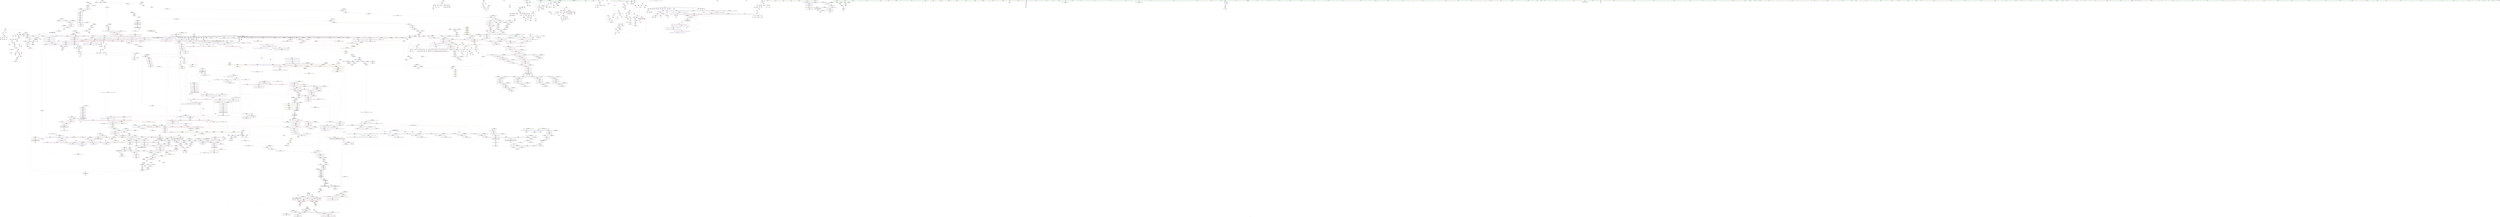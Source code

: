 digraph "SVFG" {
	label="SVFG";

	Node0x558f39fc9ce0 [shape=record,color=grey,label="{NodeID: 0\nNullPtr|{|<s44>161}}"];
	Node0x558f39fc9ce0 -> Node0x558f3a5ead40[style=solid];
	Node0x558f39fc9ce0 -> Node0x558f3a5eae40[style=solid];
	Node0x558f39fc9ce0 -> Node0x558f3a5eaf10[style=solid];
	Node0x558f39fc9ce0 -> Node0x558f3a5eafe0[style=solid];
	Node0x558f39fc9ce0 -> Node0x558f3a5eb0b0[style=solid];
	Node0x558f39fc9ce0 -> Node0x558f3a5eb180[style=solid];
	Node0x558f39fc9ce0 -> Node0x558f3a5eb250[style=solid];
	Node0x558f39fc9ce0 -> Node0x558f3a5eb320[style=solid];
	Node0x558f39fc9ce0 -> Node0x558f3a5eb3f0[style=solid];
	Node0x558f39fc9ce0 -> Node0x558f3a5eb4c0[style=solid];
	Node0x558f39fc9ce0 -> Node0x558f3a5eb590[style=solid];
	Node0x558f39fc9ce0 -> Node0x558f3a5eb660[style=solid];
	Node0x558f39fc9ce0 -> Node0x558f3a5eb730[style=solid];
	Node0x558f39fc9ce0 -> Node0x558f3a5eb800[style=solid];
	Node0x558f39fc9ce0 -> Node0x558f3a5eb8d0[style=solid];
	Node0x558f39fc9ce0 -> Node0x558f3a5df3e0[style=solid];
	Node0x558f39fc9ce0 -> Node0x558f3a5df4b0[style=solid];
	Node0x558f39fc9ce0 -> Node0x558f3a5df580[style=solid];
	Node0x558f39fc9ce0 -> Node0x558f3a5df650[style=solid];
	Node0x558f39fc9ce0 -> Node0x558f3a5df720[style=solid];
	Node0x558f39fc9ce0 -> Node0x558f3a5df7f0[style=solid];
	Node0x558f39fc9ce0 -> Node0x558f3a5df8c0[style=solid];
	Node0x558f39fc9ce0 -> Node0x558f3a5df990[style=solid];
	Node0x558f39fc9ce0 -> Node0x558f3a5dfa60[style=solid];
	Node0x558f39fc9ce0 -> Node0x558f3a5dfb30[style=solid];
	Node0x558f39fc9ce0 -> Node0x558f3a5dfc00[style=solid];
	Node0x558f39fc9ce0 -> Node0x558f3a5dfcd0[style=solid];
	Node0x558f39fc9ce0 -> Node0x558f3a5dfda0[style=solid];
	Node0x558f39fc9ce0 -> Node0x558f3a5dfe70[style=solid];
	Node0x558f39fc9ce0 -> Node0x558f3a5dff40[style=solid];
	Node0x558f39fc9ce0 -> Node0x558f3a5e0010[style=solid];
	Node0x558f39fc9ce0 -> Node0x558f3a5e00e0[style=solid];
	Node0x558f39fc9ce0 -> Node0x558f3a5e01b0[style=solid];
	Node0x558f39fc9ce0 -> Node0x558f3a5e0280[style=solid];
	Node0x558f39fc9ce0 -> Node0x558f3a5e0350[style=solid];
	Node0x558f39fc9ce0 -> Node0x558f3a5e0420[style=solid];
	Node0x558f39fc9ce0 -> Node0x558f3a61f0b0[style=solid];
	Node0x558f39fc9ce0 -> Node0x558f3a6247d0[style=solid];
	Node0x558f39fc9ce0 -> Node0x558f3a6295d0[style=solid];
	Node0x558f39fc9ce0 -> Node0x558f3a658590[style=solid];
	Node0x558f39fc9ce0 -> Node0x558f3a659190[style=solid];
	Node0x558f39fc9ce0 -> Node0x558f3a659310[style=solid];
	Node0x558f39fc9ce0 -> Node0x558f3a659610[style=solid];
	Node0x558f39fc9ce0 -> Node0x558f3a659d90[style=solid];
	Node0x558f39fc9ce0:s44 -> Node0x558f3a63f430[style=solid,color=red];
	Node0x558f3a5e2430 [shape=record,color=black,label="{NodeID: 443\n513\<--512\nsh_prom\<--mul\nmain\n}"];
	Node0x558f3a5e2430 -> Node0x558f3a654b10[style=solid];
	Node0x558f3a6347b0 [shape=record,color=black,label="{NodeID: 3100\n1982 = PHI(1627, )\n|{<s0>132}}"];
	Node0x558f3a6347b0:s0 -> Node0x558f3a636d70[style=solid,color=red];
	Node0x558f3a655590 [shape=record,color=grey,label="{NodeID: 1993\n685 = Binary(684, 274, )\n}"];
	Node0x558f3a655590 -> Node0x558f3a5f39c0[style=solid];
	Node0x558f3a5f1980 [shape=record,color=red,label="{NodeID: 886\n859\<--474\n\<--tind\nmain\n}"];
	Node0x558f3a5f1980 -> Node0x558f3a655e90[style=solid];
	Node0x558f3a627bd0 [shape=record,color=blue,label="{NodeID: 1329\n1623\<--1624\n_M_node\<--\n_ZNSt17_Rb_tree_iteratorIxEC2EPSt18_Rb_tree_node_base\n|{<s0>92|<s1>93|<s2>109|<s3>120|<s4>136|<s5>140}}"];
	Node0x558f3a627bd0:s0 -> Node0x558f3a6c9f30[style=dashed,color=blue];
	Node0x558f3a627bd0:s1 -> Node0x558f3a6c95e0[style=dashed,color=blue];
	Node0x558f3a627bd0:s2 -> Node0x558f3a6ca4b0[style=dashed,color=blue];
	Node0x558f3a627bd0:s3 -> Node0x558f3a6caa30[style=dashed,color=blue];
	Node0x558f3a627bd0:s4 -> Node0x558f3a6cb270[style=dashed,color=blue];
	Node0x558f3a627bd0:s5 -> Node0x558f3a6cb3d0[style=dashed,color=blue];
	Node0x558f3a5da8a0 [shape=record,color=green,label="{NodeID: 222\n1466\<--1467\nthis.addr\<--this.addr_field_insensitive\n_ZNSt8_Rb_treeIxxSt9_IdentityIxESt4lessIxESaIxEE14_M_lower_boundEPSt13_Rb_tree_nodeIxEPSt18_Rb_tree_node_baseRKx\n}"];
	Node0x558f3a5da8a0 -> Node0x558f3a617c30[style=solid];
	Node0x558f3a5da8a0 -> Node0x558f3a626d30[style=solid];
	Node0x558f3a5fded0 [shape=record,color=purple,label="{NodeID: 665\n2458\<--41\nllvm.global_ctors_2\<--llvm.global_ctors\nGlob }"];
	Node0x558f3a5fded0 -> Node0x558f3a61f0b0[style=solid];
	Node0x558f3a61c6f0 [shape=record,color=red,label="{NodeID: 1108\n2144\<--2134\n\<--__x.addr\n_ZNSt4pairIPSt18_Rb_tree_node_baseS1_EC2IRS1_Lb1EEEOT_RKS1_\n|{<s0>144}}"];
	Node0x558f3a61c6f0:s0 -> Node0x558f3a63c350[style=solid,color=red];
	Node0x558f3a593000 [shape=record,color=green,label="{NodeID: 1\n7\<--1\n__dso_handle\<--dummyObj\nGlob }"];
	Node0x558f3a5e2500 [shape=record,color=black,label="{NodeID: 444\n517\<--516\nidxprom\<--\nmain\n}"];
	Node0x558f3a6348f0 [shape=record,color=black,label="{NodeID: 3101\n1984 = PHI(1580, )\n|{<s0>132}}"];
	Node0x558f3a6348f0:s0 -> Node0x558f3a636fb0[style=solid,color=red];
	Node0x558f3a655710 [shape=record,color=grey,label="{NodeID: 1994\n421 = Binary(420, 274, )\n}"];
	Node0x558f3a655710 -> Node0x558f3a6214a0[style=solid];
	Node0x558f3a5f1a50 [shape=record,color=red,label="{NodeID: 887\n565\<--476\n\<--i17\nmain\n}"];
	Node0x558f3a5f1a50 -> Node0x558f3a658a10[style=solid];
	Node0x558f3a627ca0 [shape=record,color=blue,label="{NodeID: 1330\n1630\<--1628\nthis.addr\<--this\n_ZNKSt9_IdentityIxEclERKx\n}"];
	Node0x558f3a627ca0 -> Node0x558f3a619080[style=dashed];
	Node0x558f3a5da970 [shape=record,color=green,label="{NodeID: 223\n1468\<--1469\n__x.addr\<--__x.addr_field_insensitive\n_ZNSt8_Rb_treeIxxSt9_IdentityIxESt4lessIxESaIxEE14_M_lower_boundEPSt13_Rb_tree_nodeIxEPSt18_Rb_tree_node_baseRKx\n}"];
	Node0x558f3a5da970 -> Node0x558f3a617d00[style=solid];
	Node0x558f3a5da970 -> Node0x558f3a617dd0[style=solid];
	Node0x558f3a5da970 -> Node0x558f3a617ea0[style=solid];
	Node0x558f3a5da970 -> Node0x558f3a617f70[style=solid];
	Node0x558f3a5da970 -> Node0x558f3a618040[style=solid];
	Node0x558f3a5da970 -> Node0x558f3a626e00[style=solid];
	Node0x558f3a5da970 -> Node0x558f3a627140[style=solid];
	Node0x558f3a5da970 -> Node0x558f3a627210[style=solid];
	Node0x558f3a5fdfd0 [shape=record,color=purple,label="{NodeID: 666\n85\<--84\n_M_t\<--this1\n_ZNSt3setIxSt4lessIxESaIxEEC2Ev\n|{<s0>5}}"];
	Node0x558f3a5fdfd0:s0 -> Node0x558f3a639bf0[style=solid,color=red];
	Node0x558f3a61c7c0 [shape=record,color=red,label="{NodeID: 1109\n2149\<--2136\n\<--__y.addr\n_ZNSt4pairIPSt18_Rb_tree_node_baseS1_EC2IRS1_Lb1EEEOT_RKS1_\n}"];
	Node0x558f3a61c7c0 -> Node0x558f3a61c960[style=solid];
	Node0x558f3a5d2190 [shape=record,color=green,label="{NodeID: 2\n9\<--1\n\<--dummyObj\nCan only get source location for instruction, argument, global var or function.}"];
	Node0x558f3a5e25d0 [shape=record,color=black,label="{NodeID: 445\n521\<--520\nidxprom1\<--\nmain\n}"];
	Node0x558f3a634a30 [shape=record,color=black,label="{NodeID: 3102\n1985 = PHI(1560, )\n}"];
	Node0x558f3a634a30 -> Node0x558f39d42760[style=solid];
	Node0x558f3a655890 [shape=record,color=grey,label="{NodeID: 1995\n452 = Binary(451, 453, )\n}"];
	Node0x558f3a655890 -> Node0x558f3a6218b0[style=solid];
	Node0x558f3a5f1b20 [shape=record,color=red,label="{NodeID: 888\n576\<--476\n\<--i17\nmain\n}"];
	Node0x558f3a5f1b20 -> Node0x558f3a5e2770[style=solid];
	Node0x558f3a627d70 [shape=record,color=blue,label="{NodeID: 1331\n1632\<--1629\n__x.addr\<--__x\n_ZNKSt9_IdentityIxEclERKx\n}"];
	Node0x558f3a627d70 -> Node0x558f3a619150[style=dashed];
	Node0x558f3a5daa40 [shape=record,color=green,label="{NodeID: 224\n1470\<--1471\n__y.addr\<--__y.addr_field_insensitive\n_ZNSt8_Rb_treeIxxSt9_IdentityIxESt4lessIxESaIxEE14_M_lower_boundEPSt13_Rb_tree_nodeIxEPSt18_Rb_tree_node_baseRKx\n}"];
	Node0x558f3a5daa40 -> Node0x558f3a618110[style=solid];
	Node0x558f3a5daa40 -> Node0x558f3a626ed0[style=solid];
	Node0x558f3a5daa40 -> Node0x558f3a627070[style=solid];
	Node0x558f3a5fe0a0 [shape=record,color=purple,label="{NodeID: 667\n97\<--96\n_M_t\<--this1\n_ZNSt3setIxSt4lessIxESaIxEED2Ev\n|{<s0>6}}"];
	Node0x558f3a5fe0a0:s0 -> Node0x558f3a63d170[style=solid,color=red];
	Node0x558f3a61c890 [shape=record,color=red,label="{NodeID: 1110\n2146\<--2145\n\<--call\n_ZNSt4pairIPSt18_Rb_tree_node_baseS1_EC2IRS1_Lb1EEEOT_RKS1_\n}"];
	Node0x558f3a61c890 -> Node0x558f3a62afd0[style=solid];
	Node0x558f3a5d28e0 [shape=record,color=green,label="{NodeID: 3\n24\<--1\n\<--dummyObj\nCan only get source location for instruction, argument, global var or function.}"];
	Node0x558f3a5e26a0 [shape=record,color=black,label="{NodeID: 446\n527\<--526\nidxprom4\<--\nmain\n}"];
	Node0x558f3a634b70 [shape=record,color=black,label="{NodeID: 3103\n1992 = PHI(2024, )\n|{<s0>134}}"];
	Node0x558f3a634b70:s0 -> Node0x558f3a6408f0[style=solid,color=red];
	Node0x558f3a655a10 [shape=record,color=grey,label="{NodeID: 1996\n587 = Binary(586, 274, )\n}"];
	Node0x558f3a655a10 -> Node0x558f3a6220d0[style=solid];
	Node0x558f3a5f1bf0 [shape=record,color=red,label="{NodeID: 889\n617\<--476\n\<--i17\nmain\n}"];
	Node0x558f3a5f1bf0 -> Node0x558f3a5e2910[style=solid];
	Node0x558f3a6ec460 [shape=record,color=yellow,style=double,label="{NodeID: 2439\n251V_1 = ENCHI(MR_251V_0)\npts\{1839 18430000 \}\nFun[_ZNSt4pairIPSt18_Rb_tree_node_baseS1_EC2IRPSt13_Rb_tree_nodeIxERS1_Lb1EEEOT_OT0_]}"];
	Node0x558f3a6ec460 -> Node0x558f3a61c3b0[style=dashed];
	Node0x558f3a627e40 [shape=record,color=blue,label="{NodeID: 1332\n1641\<--1640\n__x.addr\<--__x\n_ZNSt8_Rb_treeIxxSt9_IdentityIxESt4lessIxESaIxEE8_S_valueEPKSt13_Rb_tree_nodeIxE\n}"];
	Node0x558f3a627e40 -> Node0x558f3a619220[style=dashed];
	Node0x558f3a5dab10 [shape=record,color=green,label="{NodeID: 225\n1472\<--1473\n__k.addr\<--__k.addr_field_insensitive\n_ZNSt8_Rb_treeIxxSt9_IdentityIxESt4lessIxESaIxEE14_M_lower_boundEPSt13_Rb_tree_nodeIxEPSt18_Rb_tree_node_baseRKx\n}"];
	Node0x558f3a5dab10 -> Node0x558f3a6181e0[style=solid];
	Node0x558f3a5dab10 -> Node0x558f3a626fa0[style=solid];
	Node0x558f3a5fe170 [shape=record,color=purple,label="{NodeID: 668\n120\<--110\ncoerce.dive\<--ref.tmp\n_Z6isusedx\n}"];
	Node0x558f3a5fe170 -> Node0x558f3a61f420[style=solid];
	Node0x558f3a61c960 [shape=record,color=red,label="{NodeID: 1111\n2150\<--2149\n\<--\n_ZNSt4pairIPSt18_Rb_tree_node_baseS1_EC2IRS1_Lb1EEEOT_RKS1_\n}"];
	Node0x558f3a61c960 -> Node0x558f3a62b0a0[style=solid];
	Node0x558f3a5d2970 [shape=record,color=green,label="{NodeID: 4\n33\<--1\n.str\<--dummyObj\nGlob }"];
	Node0x558f3a5e2770 [shape=record,color=black,label="{NodeID: 447\n577\<--576\nidxprom24\<--\nmain\n}"];
	Node0x558f3a634cb0 [shape=record,color=black,label="{NodeID: 3104\n1993 = PHI(2169, )\n}"];
	Node0x558f3a634cb0 -> Node0x558f3a629df0[style=solid];
	Node0x558f3a655b90 [shape=record,color=grey,label="{NodeID: 1997\n304 = Binary(303, 269, )\n}"];
	Node0x558f3a655b90 -> Node0x558f3a6207a0[style=solid];
	Node0x558f3a5f1cc0 [shape=record,color=red,label="{NodeID: 890\n624\<--476\n\<--i17\nmain\n}"];
	Node0x558f3a5f1cc0 -> Node0x558f3a5e2ab0[style=solid];
	Node0x558f3a627f10 [shape=record,color=blue,label="{NodeID: 1333\n1651\<--1650\nthis.addr\<--this\n_ZNKSt13_Rb_tree_nodeIxE9_M_valptrEv\n}"];
	Node0x558f3a627f10 -> Node0x558f3a6192f0[style=dashed];
	Node0x558f3a5dabe0 [shape=record,color=green,label="{NodeID: 226\n1488\<--1489\n_ZNSt8_Rb_treeIxxSt9_IdentityIxESt4lessIxESaIxEE6_S_keyEPKSt13_Rb_tree_nodeIxE\<--_ZNSt8_Rb_treeIxxSt9_IdentityIxESt4lessIxESaIxEE6_S_keyEPKSt13_Rb_tree_nodeIxE_field_insensitive\n}"];
	Node0x558f3a5fe240 [shape=record,color=purple,label="{NodeID: 669\n125\<--112\ncoerce.dive3\<--ref.tmp1\n_Z6isusedx\n}"];
	Node0x558f3a5fe240 -> Node0x558f3a61f4f0[style=solid];
	Node0x558f3a61ca30 [shape=record,color=red,label="{NodeID: 1112\n2158\<--2155\n\<--__t.addr\n_ZSt7forwardIRPSt13_Rb_tree_nodeIxEEOT_RNSt16remove_referenceIS4_E4typeE\n}"];
	Node0x558f3a61ca30 -> Node0x558f3a5f9620[style=solid];
	Node0x558f3a5d2a00 [shape=record,color=green,label="{NodeID: 5\n35\<--1\n.str.2\<--dummyObj\nGlob }"];
	Node0x558f3a5e2840 [shape=record,color=black,label="{NodeID: 448\n580\<--579\nidxprom26\<--\nmain\n}"];
	Node0x558f3a634df0 [shape=record,color=black,label="{NodeID: 3105\n2048 = PHI(2398, )\n}"];
	Node0x558f3a634df0 -> Node0x558f3a5f8e00[style=solid];
	Node0x558f3a655d10 [shape=record,color=grey,label="{NodeID: 1998\n768 = Binary(767, 766, )\n}"];
	Node0x558f3a655d10 -> Node0x558f3a6232b0[style=solid];
	Node0x558f3a5f1d90 [shape=record,color=red,label="{NodeID: 891\n633\<--476\n\<--i17\nmain\n}"];
	Node0x558f3a5f1d90 -> Node0x558f3a5e2c50[style=solid];
	Node0x558f3a627fe0 [shape=record,color=blue,label="{NodeID: 1334\n1662\<--1661\nthis.addr\<--this\n_ZNK9__gnu_cxx16__aligned_membufIxE6_M_ptrEv\n}"];
	Node0x558f3a627fe0 -> Node0x558f3a6193c0[style=dashed];
	Node0x558f3a5dace0 [shape=record,color=green,label="{NodeID: 227\n1509\<--1510\n_ZNSt17_Rb_tree_iteratorIxEC2EPSt18_Rb_tree_node_base\<--_ZNSt17_Rb_tree_iteratorIxEC2EPSt18_Rb_tree_node_base_field_insensitive\n}"];
	Node0x558f3a5fe310 [shape=record,color=purple,label="{NodeID: 670\n138\<--137\n\<--\n_Z6isusedx\n}"];
	Node0x558f3a5fe310 -> Node0x558f3a61f690[style=solid];
	Node0x558f3a61cb00 [shape=record,color=red,label="{NodeID: 1113\n2165\<--2162\n\<--__t.addr\n_ZSt7forwardIRPSt18_Rb_tree_node_baseEOT_RNSt16remove_referenceIS3_E4typeE\n}"];
	Node0x558f3a61cb00 -> Node0x558f3a5f96f0[style=solid];
	Node0x558f3a5d2a90 [shape=record,color=green,label="{NodeID: 6\n37\<--1\n.str.3\<--dummyObj\nGlob }"];
	Node0x558f3a5e2910 [shape=record,color=black,label="{NodeID: 449\n618\<--617\nidxprom40\<--\nmain\n}"];
	Node0x558f3a634f30 [shape=record,color=black,label="{NodeID: 3106\n2056 = PHI(2405, )\n}"];
	Node0x558f3a634f30 -> Node0x558f3a61bd30[style=solid];
	Node0x558f3a655e90 [shape=record,color=grey,label="{NodeID: 1999\n860 = Binary(859, 274, )\n}"];
	Node0x558f3a655e90 -> Node0x558f3a623930[style=solid];
	Node0x558f3a5f1e60 [shape=record,color=red,label="{NodeID: 892\n639\<--476\n\<--i17\nmain\n}"];
	Node0x558f3a5f1e60 -> Node0x558f3a5e2df0[style=solid];
	Node0x558f3a6280b0 [shape=record,color=blue,label="{NodeID: 1335\n1673\<--1672\nthis.addr\<--this\n_ZNK9__gnu_cxx16__aligned_membufIxE7_M_addrEv\n}"];
	Node0x558f3a6280b0 -> Node0x558f3a619490[style=dashed];
	Node0x558f3a5e3400 [shape=record,color=green,label="{NodeID: 228\n1516\<--1517\nthis.addr\<--this.addr_field_insensitive\n_ZNSt8_Rb_treeIxxSt9_IdentityIxESt4lessIxESaIxEE6_M_endEv\n}"];
	Node0x558f3a5e3400 -> Node0x558f3a618380[style=solid];
	Node0x558f3a5e3400 -> Node0x558f3a6272e0[style=solid];
	Node0x558f3a5fe3e0 [shape=record,color=purple,label="{NodeID: 671\n141\<--137\n\<--\n_Z6isusedx\n}"];
	Node0x558f3a5fe3e0 -> Node0x558f3a61f760[style=solid];
	Node0x558f3a61cbd0 [shape=record,color=red,label="{NodeID: 1114\n2178\<--2172\nthis1\<--this.addr\n_ZNKSt8_Rb_treeIxxSt9_IdentityIxESt4lessIxESaIxEE11_Alloc_nodeclIRKxEEPSt13_Rb_tree_nodeIxEOT_\n}"];
	Node0x558f3a61cbd0 -> Node0x558f3a5ec910[style=solid];
	Node0x558f3a5d2b20 [shape=record,color=green,label="{NodeID: 7\n39\<--1\n.str.4\<--dummyObj\nGlob }"];
	Node0x558f3a5e29e0 [shape=record,color=black,label="{NodeID: 450\n621\<--620\nidxprom42\<--\nmain\n}"];
	Node0x558f3a635070 [shape=record,color=black,label="{NodeID: 3107\n2100 = PHI(2153, )\n}"];
	Node0x558f3a635070 -> Node0x558f3a61c2e0[style=solid];
	Node0x558f3a656010 [shape=record,color=grey,label="{NodeID: 2000\n829 = Binary(828, 274, )\n}"];
	Node0x558f3a656010 -> Node0x558f3a623790[style=solid];
	Node0x558f3a5f1f30 [shape=record,color=red,label="{NodeID: 893\n665\<--476\n\<--i17\nmain\n}"];
	Node0x558f3a5f1f30 -> Node0x558f3a5e2f90[style=solid];
	Node0x558f3a628180 [shape=record,color=blue,label="{NodeID: 1336\n1682\<--1681\n__x.addr\<--__x\n_ZNSt8_Rb_treeIxxSt9_IdentityIxESt4lessIxESaIxEE8_S_valueEPKSt18_Rb_tree_node_base\n}"];
	Node0x558f3a628180 -> Node0x558f3a619560[style=dashed];
	Node0x558f3a5e3490 [shape=record,color=green,label="{NodeID: 229\n1529\<--1530\nthis.addr\<--this.addr_field_insensitive\n_ZNKSt17_Rb_tree_iteratorIxEeqERKS0_\n}"];
	Node0x558f3a5e3490 -> Node0x558f3a618450[style=solid];
	Node0x558f3a5e3490 -> Node0x558f3a6273b0[style=solid];
	Node0x558f3a5fe4b0 [shape=record,color=purple,label="{NodeID: 672\n173\<--152\ncoerce.dive2\<--retval\n_ZNSt3setIxSt4lessIxESaIxEE4findERKx\n}"];
	Node0x558f3a5fe4b0 -> Node0x558f3a5edd60[style=solid];
	Node0x558f3a61cca0 [shape=record,color=red,label="{NodeID: 1115\n2181\<--2174\n\<--__arg.addr\n_ZNKSt8_Rb_treeIxxSt9_IdentityIxESt4lessIxESaIxEE11_Alloc_nodeclIRKxEEPSt13_Rb_tree_nodeIxEOT_\n|{<s0>145}}"];
	Node0x558f3a61cca0:s0 -> Node0x558f3a63d2b0[style=solid,color=red];
	Node0x558f3a5d2bb0 [shape=record,color=green,label="{NodeID: 8\n42\<--1\n\<--dummyObj\nCan only get source location for instruction, argument, global var or function.}"];
	Node0x558f3a5e2ab0 [shape=record,color=black,label="{NodeID: 451\n625\<--624\nidxprom44\<--\nmain\n}"];
	Node0x558f3a6351b0 [shape=record,color=black,label="{NodeID: 3108\n2108 = PHI(2160, )\n}"];
	Node0x558f3a6351b0 -> Node0x558f3a61c3b0[style=solid];
	Node0x558f3a656190 [shape=record,color=grey,label="{NodeID: 2001\n834 = Binary(833, 274, )\n}"];
	Node0x558f3a656190 -> Node0x558f3a623860[style=solid];
	Node0x558f3a5f2000 [shape=record,color=red,label="{NodeID: 894\n674\<--476\n\<--i17\nmain\n}"];
	Node0x558f3a5f2000 -> Node0x558f3a5e3130[style=solid];
	Node0x558f3a6ec980 [shape=record,color=yellow,style=double,label="{NodeID: 2444\n2V_1 = ENCHI(MR_2V_0)\npts\{280000 280001 280002 280003 280004 \}\nFun[__cxx_global_var_init.1]|{<s0>3}}"];
	Node0x558f3a6ec980:s0 -> Node0x558f3a6eea50[style=dashed,color=red];
	Node0x558f3a628250 [shape=record,color=blue,label="{NodeID: 1337\n1693\<--1690\nthis.addr\<--this\n_ZNKSt8_Rb_treeIxxSt9_IdentityIxESt4lessIxESaIxEE3endEv\n}"];
	Node0x558f3a628250 -> Node0x558f3a619630[style=dashed];
	Node0x558f3a5e3560 [shape=record,color=green,label="{NodeID: 230\n1531\<--1532\n__x.addr\<--__x.addr_field_insensitive\n_ZNKSt17_Rb_tree_iteratorIxEeqERKS0_\n}"];
	Node0x558f3a5e3560 -> Node0x558f3a618520[style=solid];
	Node0x558f3a5e3560 -> Node0x558f3a627480[style=solid];
	Node0x558f3a5fe580 [shape=record,color=purple,label="{NodeID: 673\n168\<--158\ncoerce.dive\<--ref.tmp\n_ZNSt3setIxSt4lessIxESaIxEE4findERKx\n}"];
	Node0x558f3a5fe580 -> Node0x558f3a61faa0[style=solid];
	Node0x558f3a61cd70 [shape=record,color=red,label="{NodeID: 1116\n2180\<--2179\n\<--_M_t\n_ZNKSt8_Rb_treeIxxSt9_IdentityIxESt4lessIxESaIxEE11_Alloc_nodeclIRKxEEPSt13_Rb_tree_nodeIxEOT_\n|{<s0>146}}"];
	Node0x558f3a61cd70:s0 -> Node0x558f3a639e70[style=solid,color=red];
	Node0x558f3a5d2cb0 [shape=record,color=green,label="{NodeID: 9\n132\<--1\n\<--dummyObj\nCan only get source location for instruction, argument, global var or function.}"];
	Node0x558f3a5e2b80 [shape=record,color=black,label="{NodeID: 452\n628\<--627\nidxprom46\<--\nmain\n}"];
	Node0x558f3a6352f0 [shape=record,color=black,label="{NodeID: 3109\n2122 = PHI()\n}"];
	Node0x558f3a6352f0 -> Node0x558f3a62ac90[style=solid];
	Node0x558f3a656310 [shape=record,color=grey,label="{NodeID: 2002\n747 = Binary(746, 745, )\n}"];
	Node0x558f3a656310 -> Node0x558f3a622f70[style=solid];
	Node0x558f3a5f20d0 [shape=record,color=red,label="{NodeID: 895\n681\<--476\n\<--i17\nmain\n}"];
	Node0x558f3a5f20d0 -> Node0x558f3a5e32d0[style=solid];
	Node0x558f3a628320 [shape=record,color=blue,label="{NodeID: 1338\n1711\<--1709\nthis.addr\<--this\n_ZNSt23_Rb_tree_const_iteratorIxEC2EPKSt18_Rb_tree_node_base\n}"];
	Node0x558f3a628320 -> Node0x558f3a6197d0[style=dashed];
	Node0x558f3a5e3630 [shape=record,color=green,label="{NodeID: 231\n1545\<--1546\nretval\<--retval_field_insensitive\n_ZNSt8_Rb_treeIxxSt9_IdentityIxESt4lessIxESaIxEE3endEv\n|{|<s1>93}}"];
	Node0x558f3a5e3630 -> Node0x558f3a6014a0[style=solid];
	Node0x558f3a5e3630:s1 -> Node0x558f3a63e3e0[style=solid,color=red];
	Node0x558f3a5fe650 [shape=record,color=purple,label="{NodeID: 674\n163\<--162\n_M_t\<--this1\n_ZNSt3setIxSt4lessIxESaIxEE4findERKx\n|{<s0>11}}"];
	Node0x558f3a5fe650:s0 -> Node0x558f3a640040[style=solid,color=red];
	Node0x558f3a61ce40 [shape=record,color=red,label="{NodeID: 1117\n2203\<--2195\nthis1\<--this.addr\n_ZNSt8_Rb_treeIxxSt9_IdentityIxESt4lessIxESaIxEE14_M_create_nodeIJRKxEEEPSt13_Rb_tree_nodeIxEDpOT_\n|{<s0>147|<s1>149}}"];
	Node0x558f3a61ce40:s0 -> Node0x558f3a637a70[style=solid,color=red];
	Node0x558f3a61ce40:s1 -> Node0x558f3a7994a0[style=solid,color=red];
	Node0x558f3a5d2db0 [shape=record,color=green,label="{NodeID: 10\n145\<--1\n\<--dummyObj\nCan only get source location for instruction, argument, global var or function.}"];
	Node0x558f3a5e2c50 [shape=record,color=black,label="{NodeID: 453\n634\<--633\nidxprom49\<--\nmain\n}"];
	Node0x558f3a6353c0 [shape=record,color=black,label="{NodeID: 3110\n2145 = PHI(2160, )\n}"];
	Node0x558f3a6353c0 -> Node0x558f3a61c890[style=solid];
	Node0x558f3a656490 [shape=record,color=grey,label="{NodeID: 2003\n751 = Binary(750, 274, )\n}"];
	Node0x558f3a656490 -> Node0x558f3a623040[style=solid];
	Node0x558f3a5f21a0 [shape=record,color=red,label="{NodeID: 896\n690\<--476\n\<--i17\nmain\n}"];
	Node0x558f3a5f21a0 -> Node0x558f3a5f3a50[style=solid];
	Node0x558f3a6283f0 [shape=record,color=blue,label="{NodeID: 1339\n1713\<--1710\n__x.addr\<--__x\n_ZNSt23_Rb_tree_const_iteratorIxEC2EPKSt18_Rb_tree_node_base\n}"];
	Node0x558f3a6283f0 -> Node0x558f3a6198a0[style=dashed];
	Node0x558f3a5e3700 [shape=record,color=green,label="{NodeID: 232\n1547\<--1548\nthis.addr\<--this.addr_field_insensitive\n_ZNSt8_Rb_treeIxxSt9_IdentityIxESt4lessIxESaIxEE3endEv\n}"];
	Node0x558f3a5e3700 -> Node0x558f3a618790[style=solid];
	Node0x558f3a5e3700 -> Node0x558f3a627550[style=solid];
	Node0x558f3a5fe720 [shape=record,color=purple,label="{NodeID: 675\n186\<--185\n_M_node\<--this1\n_ZNKSt23_Rb_tree_const_iteratorIxEneERKS0_\n}"];
	Node0x558f3a5fe720 -> Node0x558f3a5edfd0[style=solid];
	Node0x558f3a61cf10 [shape=record,color=red,label="{NodeID: 1118\n2209\<--2197\n\<--__args.addr\n_ZNSt8_Rb_treeIxxSt9_IdentityIxESt4lessIxESaIxEE14_M_create_nodeIJRKxEEEPSt13_Rb_tree_nodeIxEDpOT_\n|{<s0>148}}"];
	Node0x558f3a61cf10:s0 -> Node0x558f3a63d2b0[style=solid,color=red];
	Node0x558f3a5d2eb0 [shape=record,color=green,label="{NodeID: 11\n269\<--1\n\<--dummyObj\nCan only get source location for instruction, argument, global var or function.}"];
	Node0x558f3a5e2d20 [shape=record,color=black,label="{NodeID: 454\n637\<--636\nidxprom51\<--\nmain\n}"];
	Node0x558f3a635530 [shape=record,color=black,label="{NodeID: 3111\n2182 = PHI(2024, )\n|{<s0>146}}"];
	Node0x558f3a635530:s0 -> Node0x558f3a639fb0[style=solid,color=red];
	Node0x558f3a656610 [shape=record,color=grey,label="{NodeID: 2004\n689 = Binary(680, 688, )\n}"];
	Node0x558f3a656610 -> Node0x558f3a6228f0[style=solid];
	Node0x558f3a5f2270 [shape=record,color=red,label="{NodeID: 897\n698\<--476\n\<--i17\nmain\n}"];
	Node0x558f3a5f2270 -> Node0x558f3a5f3bf0[style=solid];
	Node0x558f3a6284c0 [shape=record,color=blue,label="{NodeID: 1340\n1718\<--1719\n_M_node\<--\n_ZNSt23_Rb_tree_const_iteratorIxEC2EPKSt18_Rb_tree_node_base\n|{<s0>102}}"];
	Node0x558f3a6284c0:s0 -> Node0x558f3a6ca090[style=dashed,color=blue];
	Node0x558f3a5e37d0 [shape=record,color=green,label="{NodeID: 233\n1564\<--1565\nthis.addr\<--this.addr_field_insensitive\n_ZNKSt4lessIxEclERKxS2_\n}"];
	Node0x558f3a5e37d0 -> Node0x558f3a618930[style=solid];
	Node0x558f3a5e37d0 -> Node0x558f3a627620[style=solid];
	Node0x558f3a5fe7f0 [shape=record,color=purple,label="{NodeID: 676\n189\<--188\n_M_node2\<--\n_ZNKSt23_Rb_tree_const_iteratorIxEneERKS0_\n}"];
	Node0x558f3a5fe7f0 -> Node0x558f3a5ee0a0[style=solid];
	Node0x558f3a61cfe0 [shape=record,color=red,label="{NodeID: 1119\n2208\<--2199\n\<--__tmp\n_ZNSt8_Rb_treeIxxSt9_IdentityIxESt4lessIxESaIxEE14_M_create_nodeIJRKxEEEPSt13_Rb_tree_nodeIxEDpOT_\n|{<s0>149}}"];
	Node0x558f3a61cfe0:s0 -> Node0x558f39d42900[style=solid,color=red];
	Node0x558f3a5d2fb0 [shape=record,color=green,label="{NodeID: 12\n274\<--1\n\<--dummyObj\nCan only get source location for instruction, argument, global var or function.|{<s0>17}}"];
	Node0x558f3a5d2fb0:s0 -> Node0x558f3a6328c0[style=solid,color=red];
	Node0x558f3a5e2df0 [shape=record,color=black,label="{NodeID: 455\n640\<--639\nidxprom53\<--\nmain\n}"];
	Node0x558f3a635670 [shape=record,color=black,label="{NodeID: 3112\n2183 = PHI(2192, )\n}"];
	Node0x558f3a635670 -> Node0x558f3a5f97c0[style=solid];
	Node0x558f3a656790 [shape=record,color=grey,label="{NodeID: 2005\n708 = Binary(707, 453, )\n}"];
	Node0x558f3a656790 -> Node0x558f3a622a90[style=solid];
	Node0x558f3a5f2340 [shape=record,color=red,label="{NodeID: 898\n712\<--476\n\<--i17\nmain\n}"];
	Node0x558f3a5f2340 -> Node0x558f3a656910[style=solid];
	Node0x558f3a6ecd90 [shape=record,color=yellow,style=double,label="{NodeID: 2448\n15V_1 = ENCHI(MR_15V_0)\npts\{1110000 \}\nFun[_ZNKSt23_Rb_tree_const_iteratorIxEneERKS0_]}"];
	Node0x558f3a6ecd90 -> Node0x558f3a5edfd0[style=dashed];
	Node0x558f3a628590 [shape=record,color=blue,label="{NodeID: 1341\n1727\<--1723\nthis.addr\<--this\n_ZNSt8_Rb_treeIxxSt9_IdentityIxESt4lessIxESaIxEE16_M_insert_uniqueIRKxEESt4pairISt17_Rb_tree_iteratorIxEbEOT_\n}"];
	Node0x558f3a628590 -> Node0x558f3a619970[style=dashed];
	Node0x558f3a5e38a0 [shape=record,color=green,label="{NodeID: 234\n1566\<--1567\n__x.addr\<--__x.addr_field_insensitive\n_ZNKSt4lessIxEclERKxS2_\n}"];
	Node0x558f3a5e38a0 -> Node0x558f3a618a00[style=solid];
	Node0x558f3a5e38a0 -> Node0x558f3a6276f0[style=solid];
	Node0x558f3a5fe8c0 [shape=record,color=purple,label="{NodeID: 677\n205\<--195\ncoerce.dive\<--retval\n_ZNKSt3setIxSt4lessIxESaIxEE3endEv\n}"];
	Node0x558f3a5fe8c0 -> Node0x558f3a61fde0[style=solid];
	Node0x558f3a61d0b0 [shape=record,color=red,label="{NodeID: 1120\n2214\<--2199\n\<--__tmp\n_ZNSt8_Rb_treeIxxSt9_IdentityIxESt4lessIxESaIxEE14_M_create_nodeIJRKxEEEPSt13_Rb_tree_nodeIxEDpOT_\n}"];
	Node0x558f3a61d0b0 -> Node0x558f3a5f9890[style=solid];
	Node0x558f3a5d30b0 [shape=record,color=green,label="{NodeID: 13\n453\<--1\n\<--dummyObj\nCan only get source location for instruction, argument, global var or function.}"];
	Node0x558f3a5e2ec0 [shape=record,color=black,label="{NodeID: 456\n643\<--642\nidxprom55\<--\nmain\n}"];
	Node0x558f3a6357b0 [shape=record,color=black,label="{NodeID: 3113\n2204 = PHI(2216, )\n}"];
	Node0x558f3a6357b0 -> Node0x558f3a62b650[style=solid];
	Node0x558f3a656910 [shape=record,color=grey,label="{NodeID: 2006\n713 = Binary(712, 274, )\n}"];
	Node0x558f3a656910 -> Node0x558f3a622b60[style=solid];
	Node0x558f3a5f2410 [shape=record,color=red,label="{NodeID: 899\n571\<--478\n\<--j\nmain\n}"];
	Node0x558f3a5f2410 -> Node0x558f3a658b90[style=solid];
	Node0x558f3a6ece70 [shape=record,color=yellow,style=double,label="{NodeID: 2449\n17V_1 = ENCHI(MR_17V_0)\npts\{1130000 \}\nFun[_ZNKSt23_Rb_tree_const_iteratorIxEneERKS0_]}"];
	Node0x558f3a6ece70 -> Node0x558f3a5ee0a0[style=dashed];
	Node0x558f3a628660 [shape=record,color=blue,label="{NodeID: 1342\n1729\<--1724\n__v.addr\<--__v\n_ZNSt8_Rb_treeIxxSt9_IdentityIxESt4lessIxESaIxEE16_M_insert_uniqueIRKxEESt4pairISt17_Rb_tree_iteratorIxEbEOT_\n}"];
	Node0x558f3a628660 -> Node0x558f3a619a40[style=dashed];
	Node0x558f3a628660 -> Node0x558f3a619b10[style=dashed];
	Node0x558f3a5e3970 [shape=record,color=green,label="{NodeID: 235\n1568\<--1569\n__y.addr\<--__y.addr_field_insensitive\n_ZNKSt4lessIxEclERKxS2_\n}"];
	Node0x558f3a5e3970 -> Node0x558f3a618ad0[style=solid];
	Node0x558f3a5e3970 -> Node0x558f3a6277c0[style=solid];
	Node0x558f3a5fe990 [shape=record,color=purple,label="{NodeID: 678\n207\<--195\ncoerce.dive2\<--retval\n_ZNKSt3setIxSt4lessIxESaIxEE3endEv\n}"];
	Node0x558f3a5fe990 -> Node0x558f3a5ee240[style=solid];
	Node0x558f3a61d180 [shape=record,color=red,label="{NodeID: 1121\n2221\<--2218\nthis1\<--this.addr\n_ZNSt8_Rb_treeIxxSt9_IdentityIxESt4lessIxESaIxEE11_M_get_nodeEv\n|{<s0>150}}"];
	Node0x558f3a61d180:s0 -> Node0x558f3a6382e0[style=solid,color=red];
	Node0x558f3a5d31b0 [shape=record,color=green,label="{NodeID: 14\n509\<--1\n\<--dummyObj\nCan only get source location for instruction, argument, global var or function.}"];
	Node0x558f3a5e2f90 [shape=record,color=black,label="{NodeID: 457\n666\<--665\nidxprom67\<--\nmain\n}"];
	Node0x558f3a6358f0 [shape=record,color=black,label="{NodeID: 3114\n2210 = PHI(2024, )\n|{<s0>149}}"];
	Node0x558f3a6358f0:s0 -> Node0x558f3a6324c0[style=solid,color=red];
	Node0x558f3a656a90 [shape=record,color=grey,label="{NodeID: 2007\n719 = Binary(718, 269, )\n}"];
	Node0x558f3a656a90 -> Node0x558f3a5f3e60[style=solid];
	Node0x558f3a5f24e0 [shape=record,color=red,label="{NodeID: 900\n579\<--478\n\<--j\nmain\n}"];
	Node0x558f3a5f24e0 -> Node0x558f3a5e2840[style=solid];
	Node0x558f3a628730 [shape=record,color=blue,label="{NodeID: 1343\n1754\<--1755\n\<--\n_ZNSt8_Rb_treeIxxSt9_IdentityIxESt4lessIxESaIxEE16_M_insert_uniqueIRKxEESt4pairISt17_Rb_tree_iteratorIxEbEOT_\n}"];
	Node0x558f3a628730 -> Node0x558f3a619cb0[style=dashed];
	Node0x558f3a628730 -> Node0x558f3a619e50[style=dashed];
	Node0x558f3a5e3a40 [shape=record,color=green,label="{NodeID: 236\n1582\<--1583\n__x.addr\<--__x.addr_field_insensitive\n_ZNSt8_Rb_treeIxxSt9_IdentityIxESt4lessIxESaIxEE6_S_keyEPKSt18_Rb_tree_node_base\n}"];
	Node0x558f3a5e3a40 -> Node0x558f3a618d40[style=solid];
	Node0x558f3a5e3a40 -> Node0x558f3a627890[style=solid];
	Node0x558f3a5fea60 [shape=record,color=purple,label="{NodeID: 679\n201\<--200\n_M_t\<--this1\n_ZNKSt3setIxSt4lessIxESaIxEE3endEv\n|{<s0>13}}"];
	Node0x558f3a5fea60:s0 -> Node0x558f3a638e10[style=solid,color=red];
	Node0x558f3a61d250 [shape=record,color=red,label="{NodeID: 1122\n2244\<--2231\nthis1\<--this.addr\n_ZNSt8_Rb_treeIxxSt9_IdentityIxESt4lessIxESaIxEE17_M_construct_nodeIJRKxEEEvPSt13_Rb_tree_nodeIxEDpOT_\n|{<s0>152|<s1>157}}"];
	Node0x558f3a61d250:s0 -> Node0x558f3a6382e0[style=solid,color=red];
	Node0x558f3a61d250:s1 -> Node0x558f3a63e140[style=solid,color=red];
	Node0x558f3a5d32b0 [shape=record,color=green,label="{NodeID: 15\n515\<--1\n\<--dummyObj\nCan only get source location for instruction, argument, global var or function.|{<s0>71|<s1>151}}"];
	Node0x558f3a5d32b0:s0 -> Node0x558f3a63c6c0[style=solid,color=red];
	Node0x558f3a5d32b0:s1 -> Node0x558f3a63ba60[style=solid,color=red];
	Node0x558f3a5e3060 [shape=record,color=black,label="{NodeID: 458\n669\<--668\nidxprom69\<--\nmain\n}"];
	Node0x558f3a635ac0 [shape=record,color=black,label="{NodeID: 3115\n2222 = PHI(1269, )\n|{<s0>151}}"];
	Node0x558f3a635ac0:s0 -> Node0x558f3a63b950[style=solid,color=red];
	Node0x558f3a656c10 [shape=record,color=grey,label="{NodeID: 2008\n892 = Binary(890, 891, )\n}"];
	Node0x558f3a656c10 -> Node0x558f3a5f4680[style=solid];
	Node0x558f3a5f25b0 [shape=record,color=red,label="{NodeID: 901\n586\<--478\n\<--j\nmain\n}"];
	Node0x558f3a5f25b0 -> Node0x558f3a655a10[style=solid];
	Node0x558f3a6ed060 [shape=record,color=yellow,style=double,label="{NodeID: 2451\n2V_1 = ENCHI(MR_2V_0)\npts\{280000 280001 280002 280003 280004 \}\nFun[_ZNSt8_Rb_treeIxxSt9_IdentityIxESt4lessIxESaIxEEC2Ev]|{<s0>45}}"];
	Node0x558f3a6ed060:s0 -> Node0x558f3a6e7640[style=dashed,color=red];
	Node0x558f3a628800 [shape=record,color=blue,label="{NodeID: 1344\n1757\<--1758\n\<--\n_ZNSt8_Rb_treeIxxSt9_IdentityIxESt4lessIxESaIxEE16_M_insert_uniqueIRKxEESt4pairISt17_Rb_tree_iteratorIxEbEOT_\n}"];
	Node0x558f3a628800 -> Node0x558f3a619be0[style=dashed];
	Node0x558f3a628800 -> Node0x558f3a619d80[style=dashed];
	Node0x558f3a5e3b10 [shape=record,color=green,label="{NodeID: 237\n1584\<--1585\nref.tmp\<--ref.tmp_field_insensitive\n_ZNSt8_Rb_treeIxxSt9_IdentityIxESt4lessIxESaIxEE6_S_keyEPKSt18_Rb_tree_node_base\n|{<s0>95}}"];
	Node0x558f3a5e3b10:s0 -> Node0x558f3a63f960[style=solid,color=red];
	Node0x558f3a5feb30 [shape=record,color=purple,label="{NodeID: 680\n236\<--219\nfirst\<--__p\n_ZNSt3setIxSt4lessIxESaIxEE6insertERKx\n|{<s0>15}}"];
	Node0x558f3a5feb30:s0 -> Node0x558f3a639030[style=solid,color=red];
	Node0x558f3a61d320 [shape=record,color=red,label="{NodeID: 1123\n2245\<--2233\n\<--__node.addr\n_ZNSt8_Rb_treeIxxSt9_IdentityIxESt4lessIxESaIxEE17_M_construct_nodeIJRKxEEEvPSt13_Rb_tree_nodeIxEDpOT_\n}"];
	Node0x558f3a61d320 -> Node0x558f3a5f9a30[style=solid];
	Node0x558f3a5d33b0 [shape=record,color=green,label="{NodeID: 16\n525\<--1\n\<--dummyObj\nCan only get source location for instruction, argument, global var or function.}"];
	Node0x558f3a5e3130 [shape=record,color=black,label="{NodeID: 459\n675\<--674\nidxprom73\<--\nmain\n}"];
	Node0x558f3a635bd0 [shape=record,color=black,label="{NodeID: 3116\n2223 = PHI(2292, )\n}"];
	Node0x558f3a635bd0 -> Node0x558f3a5f9960[style=solid];
	Node0x558f3a656d90 [shape=record,color=grey,label="{NodeID: 2009\n721 = Binary(515, 720, )\n}"];
	Node0x558f3a656d90 -> Node0x558f3a65a390[style=solid];
	Node0x558f3a5f2680 [shape=record,color=red,label="{NodeID: 902\n607\<--480\n\<--j33\nmain\n}"];
	Node0x558f3a5f2680 -> Node0x558f3a659010[style=solid];
	Node0x558f3a6ed140 [shape=record,color=yellow,style=double,label="{NodeID: 2452\n13V_1 = ENCHI(MR_13V_0)\npts\{109 \}\nFun[_ZNSt8_Rb_treeIxxSt9_IdentityIxESt4lessIxESaIxEE14_M_create_nodeIJRKxEEEPSt13_Rb_tree_nodeIxEDpOT_]|{<s0>149}}"];
	Node0x558f3a6ed140:s0 -> Node0x558f3a6e0230[style=dashed,color=red];
	Node0x558f3a6288d0 [shape=record,color=blue,label="{NodeID: 1345\n1778\<--1775\ncoerce.dive\<--call6\n_ZNSt8_Rb_treeIxxSt9_IdentityIxESt4lessIxESaIxEE16_M_insert_uniqueIRKxEESt4pairISt17_Rb_tree_iteratorIxEbEOT_\n|{|<s1>108}}"];
	Node0x558f3a6288d0 -> Node0x558f3a6a3c20[style=dashed];
	Node0x558f3a6288d0:s1 -> Node0x558f3a6e9070[style=dashed,color=red];
	Node0x558f3a5e3be0 [shape=record,color=green,label="{NodeID: 238\n1589\<--1590\n_ZNSt8_Rb_treeIxxSt9_IdentityIxESt4lessIxESaIxEE8_S_valueEPKSt18_Rb_tree_node_base\<--_ZNSt8_Rb_treeIxxSt9_IdentityIxESt4lessIxESaIxEE8_S_valueEPKSt18_Rb_tree_node_base_field_insensitive\n}"];
	Node0x558f3a5fec00 [shape=record,color=purple,label="{NodeID: 681\n237\<--219\nsecond\<--__p\n_ZNSt3setIxSt4lessIxESaIxEE6insertERKx\n|{<s0>15}}"];
	Node0x558f3a5fec00:s0 -> Node0x558f3a639140[style=solid,color=red];
	Node0x558f3a61d3f0 [shape=record,color=red,label="{NodeID: 1124\n2249\<--2233\n\<--__node.addr\n_ZNSt8_Rb_treeIxxSt9_IdentityIxESt4lessIxESaIxEE17_M_construct_nodeIJRKxEEEvPSt13_Rb_tree_nodeIxEDpOT_\n|{<s0>153}}"];
	Node0x558f3a61d3f0:s0 -> Node0x558f3a641670[style=solid,color=red];
	Node0x558f3a5d34b0 [shape=record,color=green,label="{NodeID: 17\n538\<--1\n\<--dummyObj\nCan only get source location for instruction, argument, global var or function.}"];
	Node0x558f3a5e3200 [shape=record,color=black,label="{NodeID: 460\n678\<--677\nidxprom75\<--\nmain\n}"];
	Node0x558f3a635ce0 [shape=record,color=black,label="{NodeID: 3117\n2248 = PHI(1269, )\n|{<s0>155}}"];
	Node0x558f3a635ce0:s0 -> Node0x558f3a639ab0[style=solid,color=red];
	Node0x558f3a656f10 [shape=record,color=grey,label="{NodeID: 2010\n342 = Binary(341, 269, )\n}"];
	Node0x558f3a656f10 -> Node0x558f3a620c80[style=solid];
	Node0x558f3a5f2750 [shape=record,color=red,label="{NodeID: 903\n610\<--480\n\<--j33\nmain\n}"];
	Node0x558f3a5f2750 -> Node0x558f3a655290[style=solid];
	Node0x558f3a6289a0 [shape=record,color=blue,label="{NodeID: 1346\n1739\<--1781\nref.tmp7\<--\n_ZNSt8_Rb_treeIxxSt9_IdentityIxESt4lessIxESaIxEE16_M_insert_uniqueIRKxEESt4pairISt17_Rb_tree_iteratorIxEbEOT_\n|{|<s1>108}}"];
	Node0x558f3a6289a0 -> Node0x558f3a6a2c30[style=dashed];
	Node0x558f3a6289a0:s1 -> Node0x558f3a6e8f90[style=dashed,color=red];
	Node0x558f3a5e3cb0 [shape=record,color=green,label="{NodeID: 239\n1592\<--1593\n_ZNKSt9_IdentityIxEclERKx\<--_ZNKSt9_IdentityIxEclERKx_field_insensitive\n}"];
	Node0x558f3a5fecd0 [shape=record,color=purple,label="{NodeID: 682\n224\<--223\n_M_t\<--this1\n_ZNSt3setIxSt4lessIxESaIxEE6insertERKx\n|{<s0>14}}"];
	Node0x558f3a5fecd0:s0 -> Node0x558f3a636670[style=solid,color=red];
	Node0x558f3a61d4c0 [shape=record,color=red,label="{NodeID: 1125\n2265\<--2233\n\<--__node.addr\n_ZNSt8_Rb_treeIxxSt9_IdentityIxESt4lessIxESaIxEE17_M_construct_nodeIJRKxEEEvPSt13_Rb_tree_nodeIxEDpOT_\n}"];
	Node0x558f3a5d35b0 [shape=record,color=green,label="{NodeID: 18\n542\<--1\n\<--dummyObj\nCan only get source location for instruction, argument, global var or function.|{<s0>19}}"];
	Node0x558f3a5d35b0:s0 -> Node0x558f3a639830[style=solid,color=red];
	Node0x558f3a5e32d0 [shape=record,color=black,label="{NodeID: 461\n682\<--681\nidxprom77\<--\nmain\n}"];
	Node0x558f3a635df0 [shape=record,color=black,label="{NodeID: 3118\n2250 = PHI(1278, )\n|{<s0>155}}"];
	Node0x558f3a635df0:s0 -> Node0x558f3a63a800[style=solid,color=red];
	Node0x558f3a657090 [shape=record,color=grey,label="{NodeID: 2011\n816 = Binary(815, 274, )\n}"];
	Node0x558f3a657090 -> Node0x558f3a5f44e0[style=solid];
	Node0x558f3a5f2820 [shape=record,color=red,label="{NodeID: 904\n620\<--480\n\<--j33\nmain\n}"];
	Node0x558f3a5f2820 -> Node0x558f3a5e29e0[style=solid];
	Node0x558f3a628a70 [shape=record,color=blue,label="{NodeID: 1347\n1743\<--1790\nref.tmp10\<--\n_ZNSt8_Rb_treeIxxSt9_IdentityIxESt4lessIxESaIxEE16_M_insert_uniqueIRKxEESt4pairISt17_Rb_tree_iteratorIxEbEOT_\n|{|<s1>110}}"];
	Node0x558f3a628a70 -> Node0x558f3a6a3130[style=dashed];
	Node0x558f3a628a70:s1 -> Node0x558f3a6e8f90[style=dashed,color=red];
	Node0x558f3a5e3db0 [shape=record,color=green,label="{NodeID: 240\n1602\<--1603\n__x.addr\<--__x.addr_field_insensitive\n_ZNSt8_Rb_treeIxxSt9_IdentityIxESt4lessIxESaIxEE6_S_keyEPKSt13_Rb_tree_nodeIxE\n}"];
	Node0x558f3a5e3db0 -> Node0x558f3a618e10[style=solid];
	Node0x558f3a5e3db0 -> Node0x558f3a627960[style=solid];
	Node0x558f3a5feda0 [shape=record,color=purple,label="{NodeID: 683\n230\<--229\n\<--\n_ZNSt3setIxSt4lessIxESaIxEE6insertERKx\n}"];
	Node0x558f3a5feda0 -> Node0x558f3a620050[style=solid];
	Node0x558f3a61d590 [shape=record,color=red,label="{NodeID: 1126\n2266\<--2233\n\<--__node.addr\n_ZNSt8_Rb_treeIxxSt9_IdentityIxESt4lessIxESaIxEE17_M_construct_nodeIJRKxEEEvPSt13_Rb_tree_nodeIxEDpOT_\n|{<s0>157}}"];
	Node0x558f3a61d590:s0 -> Node0x558f3a63e290[style=solid,color=red];
	Node0x558f3a5d36b0 [shape=record,color=green,label="{NodeID: 19\n543\<--1\n\<--dummyObj\nCan only get source location for instruction, argument, global var or function.|{<s0>19}}"];
	Node0x558f3a5d36b0:s0 -> Node0x558f3a639970[style=solid,color=red];
	Node0x558f3a5f39c0 [shape=record,color=black,label="{NodeID: 462\n686\<--685\nidxprom79\<--sub\nmain\n}"];
	Node0x558f3a635f30 [shape=record,color=black,label="{NodeID: 3119\n2252 = PHI(2024, )\n|{<s0>155}}"];
	Node0x558f3a635f30:s0 -> Node0x558f3a63a910[style=solid,color=red];
	Node0x558f3a657210 [shape=record,color=grey,label="{NodeID: 2012\n820 = Binary(811, 819, )\n}"];
	Node0x558f3a657210 -> Node0x558f3a6236c0[style=solid];
	Node0x558f3a5f28f0 [shape=record,color=red,label="{NodeID: 905\n636\<--480\n\<--j33\nmain\n}"];
	Node0x558f3a5f28f0 -> Node0x558f3a5e2d20[style=solid];
	Node0x558f3a628b40 [shape=record,color=blue,label="{NodeID: 1348\n1800\<--1797\nthis.addr\<--this\n_ZNSt4pairISt23_Rb_tree_const_iteratorIxEbEC2IRSt17_Rb_tree_iteratorIxERbLb1EEEOT_OT0_\n}"];
	Node0x558f3a628b40 -> Node0x558f3a619ff0[style=dashed];
	Node0x558f3a5e3e80 [shape=record,color=green,label="{NodeID: 241\n1604\<--1605\nref.tmp\<--ref.tmp_field_insensitive\n_ZNSt8_Rb_treeIxxSt9_IdentityIxESt4lessIxESaIxEE6_S_keyEPKSt13_Rb_tree_nodeIxE\n|{<s0>97}}"];
	Node0x558f3a5e3e80:s0 -> Node0x558f3a63f960[style=solid,color=red];
	Node0x558f3a5fee70 [shape=record,color=purple,label="{NodeID: 684\n233\<--229\n\<--\n_ZNSt3setIxSt4lessIxESaIxEE6insertERKx\n}"];
	Node0x558f3a5fee70 -> Node0x558f3a620120[style=solid];
	Node0x558f3a61d660 [shape=record,color=red,label="{NodeID: 1127\n2251\<--2235\n\<--__args.addr\n_ZNSt8_Rb_treeIxxSt9_IdentityIxESt4lessIxESaIxEE17_M_construct_nodeIJRKxEEEvPSt13_Rb_tree_nodeIxEDpOT_\n|{<s0>154}}"];
	Node0x558f3a61d660:s0 -> Node0x558f3a63d2b0[style=solid,color=red];
	Node0x558f3a5d37b0 [shape=record,color=green,label="{NodeID: 20\n573\<--1\n\<--dummyObj\nCan only get source location for instruction, argument, global var or function.}"];
	Node0x558f3a5f3a50 [shape=record,color=black,label="{NodeID: 463\n691\<--690\nidxprom81\<--\nmain\n}"];
	Node0x558f3a636070 [shape=record,color=black,label="{NodeID: 3120\n2264 = PHI()\n}"];
	Node0x558f3a657390 [shape=record,color=grey,label="{NodeID: 2013\n268 = Binary(267, 269, )\n}"];
	Node0x558f3a657390 -> Node0x558f3a620460[style=solid];
	Node0x558f3a5f29c0 [shape=record,color=red,label="{NodeID: 906\n655\<--480\n\<--j33\nmain\n}"];
	Node0x558f3a5f29c0 -> Node0x558f3a658410[style=solid];
	Node0x558f3a6ed4f0 [shape=record,color=yellow,style=double,label="{NodeID: 2456\n169V_1 = ENCHI(MR_169V_0)\npts\{23360004 \}\nFun[_ZNSt8_Rb_treeIxxSt9_IdentityIxESt4lessIxESaIxEE14_M_create_nodeIJRKxEEEPSt13_Rb_tree_nodeIxEDpOT_]|{<s0>149}}"];
	Node0x558f3a6ed4f0:s0 -> Node0x558f3a6e07a0[style=dashed,color=red];
	Node0x558f3a628c10 [shape=record,color=blue,label="{NodeID: 1349\n1802\<--1798\n__x.addr\<--__x\n_ZNSt4pairISt23_Rb_tree_const_iteratorIxEbEC2IRSt17_Rb_tree_iteratorIxERbLb1EEEOT_OT0_\n}"];
	Node0x558f3a628c10 -> Node0x558f3a61a0c0[style=dashed];
	Node0x558f3a5e3f50 [shape=record,color=green,label="{NodeID: 242\n1609\<--1610\n_ZNSt8_Rb_treeIxxSt9_IdentityIxESt4lessIxESaIxEE8_S_valueEPKSt13_Rb_tree_nodeIxE\<--_ZNSt8_Rb_treeIxxSt9_IdentityIxESt4lessIxESaIxEE8_S_valueEPKSt13_Rb_tree_nodeIxE_field_insensitive\n}"];
	Node0x558f3a5fef40 [shape=record,color=purple,label="{NodeID: 685\n941\<--940\n_M_t\<--this1\n_ZNSt3setIxSt4lessIxESaIxEE5clearEv\n|{<s0>44}}"];
	Node0x558f3a5fef40:s0 -> Node0x558f3a637ea0[style=solid,color=red];
	Node0x558f3a61d730 [shape=record,color=red,label="{NodeID: 1128\n2263\<--2237\nexn\<--exn.slot\n_ZNSt8_Rb_treeIxxSt9_IdentityIxESt4lessIxESaIxEE17_M_construct_nodeIJRKxEEEvPSt13_Rb_tree_nodeIxEDpOT_\n}"];
	Node0x558f3a5d38b0 [shape=record,color=green,label="{NodeID: 21\n660\<--1\n\<--dummyObj\nCan only get source location for instruction, argument, global var or function.}"];
	Node0x558f3a5f3b20 [shape=record,color=black,label="{NodeID: 464\n694\<--693\nidxprom83\<--\nmain\n}"];
	Node0x558f3a636140 [shape=record,color=black,label="{NodeID: 3121\n2304 = PHI(2308, )\n}"];
	Node0x558f3a636140 -> Node0x558f3a5f9ca0[style=solid];
	Node0x558f3a657510 [shape=record,color=grey,label="{NodeID: 2014\n2016 = Binary(2015, 515, )\n}"];
	Node0x558f3a657510 -> Node0x558f3a62a130[style=solid];
	Node0x558f3a5f2a90 [shape=record,color=red,label="{NodeID: 907\n614\<--482\n\<--k\nmain\n}"];
	Node0x558f3a5f2a90 -> Node0x558f3a659c10[style=solid];
	Node0x558f3a628ce0 [shape=record,color=blue,label="{NodeID: 1350\n1804\<--1799\n__y.addr\<--__y\n_ZNSt4pairISt23_Rb_tree_const_iteratorIxEbEC2IRSt17_Rb_tree_iteratorIxERbLb1EEEOT_OT0_\n}"];
	Node0x558f3a628ce0 -> Node0x558f3a61a190[style=dashed];
	Node0x558f3a5e4050 [shape=record,color=green,label="{NodeID: 243\n1616\<--1617\nthis.addr\<--this.addr_field_insensitive\n_ZNSt17_Rb_tree_iteratorIxEC2EPSt18_Rb_tree_node_base\n}"];
	Node0x558f3a5e4050 -> Node0x558f3a618ee0[style=solid];
	Node0x558f3a5e4050 -> Node0x558f3a627a30[style=solid];
	Node0x558f3a5ff010 [shape=record,color=purple,label="{NodeID: 686\n970\<--969\n_M_impl\<--this1\n_ZNSt8_Rb_treeIxxSt9_IdentityIxESt4lessIxESaIxEEC2Ev\n|{<s0>45}}"];
	Node0x558f3a5ff010:s0 -> Node0x558f3a6395b0[style=solid,color=red];
	Node0x558f3a61d800 [shape=record,color=red,label="{NodeID: 1129\n2281\<--2237\nexn7\<--exn.slot\n_ZNSt8_Rb_treeIxxSt9_IdentityIxESt4lessIxESaIxEE17_M_construct_nodeIJRKxEEEvPSt13_Rb_tree_nodeIxEDpOT_\n}"];
	Node0x558f3a5d39b0 [shape=record,color=green,label="{NodeID: 22\n725\<--1\n\<--dummyObj\nCan only get source location for instruction, argument, global var or function.}"];
	Node0x558f3a5f3bf0 [shape=record,color=black,label="{NodeID: 465\n699\<--698\nidxprom85\<--\nmain\n}"];
	Node0x558f3a6362b0 [shape=record,color=black,label="{NodeID: 3122\n2323 = PHI(2341, )\n}"];
	Node0x558f3a6362b0 -> Node0x558f3a659a90[style=solid];
	Node0x558f3a657690 [shape=record,color=grey,label="{NodeID: 2015\n354 = Binary(353, 274, )\n}"];
	Node0x558f3a657690 -> Node0x558f3a5e1660[style=solid];
	Node0x558f3a5f2b60 [shape=record,color=red,label="{NodeID: 908\n627\<--482\n\<--k\nmain\n}"];
	Node0x558f3a5f2b60 -> Node0x558f3a5e2b80[style=solid];
	Node0x558f3a628db0 [shape=record,color=blue,label="{NodeID: 1351\n1817\<--1824\nsecond\<--frombool\n_ZNSt4pairISt23_Rb_tree_const_iteratorIxEbEC2IRSt17_Rb_tree_iteratorIxERbLb1EEEOT_OT0_\n|{<s0>15}}"];
	Node0x558f3a628db0:s0 -> Node0x558f3a6c83e0[style=dashed,color=blue];
	Node0x558f3a5e4120 [shape=record,color=green,label="{NodeID: 244\n1618\<--1619\n__x.addr\<--__x.addr_field_insensitive\n_ZNSt17_Rb_tree_iteratorIxEC2EPSt18_Rb_tree_node_base\n}"];
	Node0x558f3a5e4120 -> Node0x558f3a618fb0[style=solid];
	Node0x558f3a5e4120 -> Node0x558f3a627b00[style=solid];
	Node0x558f3a5ff0e0 [shape=record,color=purple,label="{NodeID: 687\n990\<--989\n\<--\n_ZNSt8_Rb_treeIxxSt9_IdentityIxESt4lessIxESaIxEE13_Rb_tree_implIS3_Lb1EEC2Ev\n}"];
	Node0x558f3a5ff0e0 -> Node0x558f3a5f49c0[style=solid];
	Node0x558f3a61d8d0 [shape=record,color=red,label="{NodeID: 1130\n2282\<--2239\nsel\<--ehselector.slot\n_ZNSt8_Rb_treeIxxSt9_IdentityIxESt4lessIxESaIxEE17_M_construct_nodeIJRKxEEEvPSt13_Rb_tree_nodeIxEDpOT_\n}"];
	Node0x558f3a5d3ab0 [shape=record,color=green,label="{NodeID: 23\n733\<--1\n\<--dummyObj\nCan only get source location for instruction, argument, global var or function.|{<s0>28|<s1>29}}"];
	Node0x558f3a5d3ab0:s0 -> Node0x558f3a6417c0[style=solid,color=red];
	Node0x558f3a5d3ab0:s1 -> Node0x558f3a6386f0[style=solid,color=red];
	Node0x558f3a5f3cc0 [shape=record,color=black,label="{NodeID: 466\n702\<--701\nidxprom87\<--\nmain\n}"];
	Node0x558f3a6363f0 [shape=record,color=black,label="{NodeID: 3123\n2369 = PHI(2024, )\n|{<s0>166}}"];
	Node0x558f3a6363f0:s0 -> Node0x558f3a63b030[style=solid,color=red];
	Node0x558f3a657810 [shape=record,color=grey,label="{NodeID: 2016\n365 = Binary(364, 274, )\n}"];
	Node0x558f3a657810 -> Node0x558f3a620d50[style=solid];
	Node0x558f3a5f2c30 [shape=record,color=red,label="{NodeID: 909\n642\<--482\n\<--k\nmain\n}"];
	Node0x558f3a5f2c30 -> Node0x558f3a5e2ec0[style=solid];
	Node0x558f3a628e80 [shape=record,color=blue,label="{NodeID: 1352\n1832\<--1828\nthis.addr\<--this\n_ZNSt8_Rb_treeIxxSt9_IdentityIxESt4lessIxESaIxEE24_M_get_insert_unique_posERKx\n}"];
	Node0x558f3a628e80 -> Node0x558f3a61a330[style=dashed];
	Node0x558f3a5e41f0 [shape=record,color=green,label="{NodeID: 245\n1630\<--1631\nthis.addr\<--this.addr_field_insensitive\n_ZNKSt9_IdentityIxEclERKx\n}"];
	Node0x558f3a5e41f0 -> Node0x558f3a619080[style=solid];
	Node0x558f3a5e41f0 -> Node0x558f3a627ca0[style=solid];
	Node0x558f3a5ff1b0 [shape=record,color=purple,label="{NodeID: 688\n1013\<--1012\n_M_key_compare\<--this1\n_ZNSt20_Rb_tree_key_compareISt4lessIxEEC2Ev\n}"];
	Node0x558f3a61d9a0 [shape=record,color=red,label="{NodeID: 1131\n2301\<--2295\n\<--__a.addr\n_ZNSt16allocator_traitsISaISt13_Rb_tree_nodeIxEEE8allocateERS2_m\n}"];
	Node0x558f3a61d9a0 -> Node0x558f3a5f9bd0[style=solid];
	Node0x558f3a5d3bb0 [shape=record,color=green,label="{NodeID: 24\n808\<--1\n\<--dummyObj\nCan only get source location for instruction, argument, global var or function.}"];
	Node0x558f3a5f3d90 [shape=record,color=black,label="{NodeID: 467\n717\<--716\nconv\<--\nmain\n}"];
	Node0x558f3a5f3d90 -> Node0x558f3a65a390[style=solid];
	Node0x558f3a636530 [shape=record,color=black,label="{NodeID: 3124\n2394 = PHI(2024, )\n}"];
	Node0x558f3a636530 -> Node0x558f3a61e360[style=solid];
	Node0x558f3a657990 [shape=record,color=grey,label="{NodeID: 2017\n395 = Binary(394, 269, )\n}"];
	Node0x558f3a657990 -> Node0x558f3a621090[style=solid];
	Node0x558f3a5f2d00 [shape=record,color=red,label="{NodeID: 910\n650\<--482\n\<--k\nmain\n}"];
	Node0x558f3a5f2d00 -> Node0x558f3a658110[style=solid];
	Node0x558f3a628f50 [shape=record,color=blue,label="{NodeID: 1353\n1834\<--1829\n__k.addr\<--__k\n_ZNSt8_Rb_treeIxxSt9_IdentityIxESt4lessIxESaIxEE24_M_get_insert_unique_posERKx\n}"];
	Node0x558f3a628f50 -> Node0x558f3a61a400[style=dashed];
	Node0x558f3a628f50 -> Node0x558f3a61a4d0[style=dashed];
	Node0x558f3a5e42c0 [shape=record,color=green,label="{NodeID: 246\n1632\<--1633\n__x.addr\<--__x.addr_field_insensitive\n_ZNKSt9_IdentityIxEclERKx\n}"];
	Node0x558f3a5e42c0 -> Node0x558f3a619150[style=solid];
	Node0x558f3a5e42c0 -> Node0x558f3a627d70[style=solid];
	Node0x558f3a5ff280 [shape=record,color=purple,label="{NodeID: 689\n1021\<--1020\n_M_header\<--this1\n_ZNSt15_Rb_tree_headerC2Ev\n}"];
	Node0x558f3a61da70 [shape=record,color=red,label="{NodeID: 1132\n2303\<--2297\n\<--__n.addr\n_ZNSt16allocator_traitsISaISt13_Rb_tree_nodeIxEEE8allocateERS2_m\n|{<s0>161}}"];
	Node0x558f3a61da70:s0 -> Node0x558f3a63f320[style=solid,color=red];
	Node0x558f3a5d3cb0 [shape=record,color=green,label="{NodeID: 25\n1436\<--1\n\<--dummyObj\nCan only get source location for instruction, argument, global var or function.}"];
	Node0x558f3a5f3e60 [shape=record,color=black,label="{NodeID: 468\n720\<--719\nsh_prom96\<--mul95\nmain\n}"];
	Node0x558f3a5f3e60 -> Node0x558f3a656d90[style=solid];
	Node0x558f3a636670 [shape=record,color=black,label="{NodeID: 3125\n1723 = PHI(224, )\n0th arg _ZNSt8_Rb_treeIxxSt9_IdentityIxESt4lessIxESaIxEE16_M_insert_uniqueIRKxEESt4pairISt17_Rb_tree_iteratorIxEbEOT_ }"];
	Node0x558f3a636670 -> Node0x558f3a628590[style=solid];
	Node0x558f3a657b10 [shape=record,color=grey,label="{NodeID: 2018\n785 = Binary(780, 784, )\n}"];
	Node0x558f3a657b10 -> Node0x558f3a65b110[style=solid];
	Node0x558f3a5f2dd0 [shape=record,color=red,label="{NodeID: 911\n662\<--484\n\<--j63\nmain\n}"];
	Node0x558f3a5f2dd0 -> Node0x558f3a65a510[style=solid];
	Node0x558f3a6edaa0 [shape=record,color=yellow,style=double,label="{NodeID: 2461\n207V_1 = ENCHI(MR_207V_0)\npts\{280002 \}\nFun[_ZNSt8_Rb_treeIxxSt9_IdentityIxESt4lessIxESaIxEE5beginEv]}"];
	Node0x558f3a6edaa0 -> Node0x558f3a61bed0[style=dashed];
	Node0x558f3a629020 [shape=record,color=blue,label="{NodeID: 1354\n1836\<--1851\n__x\<--call\n_ZNSt8_Rb_treeIxxSt9_IdentityIxESt4lessIxESaIxEE24_M_get_insert_unique_posERKx\n}"];
	Node0x558f3a629020 -> Node0x558f3a6c18a0[style=dashed];
	Node0x558f3a5e4390 [shape=record,color=green,label="{NodeID: 247\n1641\<--1642\n__x.addr\<--__x.addr_field_insensitive\n_ZNSt8_Rb_treeIxxSt9_IdentityIxESt4lessIxESaIxEE8_S_valueEPKSt13_Rb_tree_nodeIxE\n}"];
	Node0x558f3a5e4390 -> Node0x558f3a619220[style=solid];
	Node0x558f3a5e4390 -> Node0x558f3a627e40[style=solid];
	Node0x558f3a5ff350 [shape=record,color=purple,label="{NodeID: 690\n1022\<--1020\n_M_header2\<--this1\n_ZNSt15_Rb_tree_headerC2Ev\n}"];
	Node0x558f3a61db40 [shape=record,color=red,label="{NodeID: 1133\n2321\<--2312\nthis1\<--this.addr\n_ZN9__gnu_cxx13new_allocatorISt13_Rb_tree_nodeIxEE8allocateEmPKv\n|{<s0>162}}"];
	Node0x558f3a61db40:s0 -> Node0x558f3a63e030[style=solid,color=red];
	Node0x558f3a5d3db0 [shape=record,color=green,label="{NodeID: 26\n1781\<--1\n\<--dummyObj\nCan only get source location for instruction, argument, global var or function.}"];
	Node0x558f3a5f3f30 [shape=record,color=black,label="{NodeID: 469\n742\<--741\nidxprom107\<--\nmain\n}"];
	Node0x558f3a6367b0 [shape=record,color=black,label="{NodeID: 3126\n1724 = PHI(225, )\n1st arg _ZNSt8_Rb_treeIxxSt9_IdentityIxESt4lessIxESaIxEE16_M_insert_uniqueIRKxEESt4pairISt17_Rb_tree_iteratorIxEbEOT_ }"];
	Node0x558f3a6367b0 -> Node0x558f3a628660[style=solid];
	Node0x558f3a657c90 [shape=record,color=grey,label="{NodeID: 2019\n797 = Binary(792, 796, )\n}"];
	Node0x558f3a657c90 -> Node0x558f3a623520[style=solid];
	Node0x558f3a5f2ea0 [shape=record,color=red,label="{NodeID: 912\n668\<--484\n\<--j63\nmain\n}"];
	Node0x558f3a5f2ea0 -> Node0x558f3a5e3060[style=solid];
	Node0x558f3a6edb80 [shape=record,color=yellow,style=double,label="{NodeID: 2462\n237V_1 = ENCHI(MR_237V_0)\npts\{20670000 \}\nFun[_ZNSt8_Rb_treeIxxSt9_IdentityIxESt4lessIxESaIxEE5beginEv]|{<s0>140}}"];
	Node0x558f3a6edb80:s0 -> Node0x558f3a627bd0[style=dashed,color=red];
	Node0x558f3a6290f0 [shape=record,color=blue,label="{NodeID: 1355\n1838\<--1853\n__y\<--call2\n_ZNSt8_Rb_treeIxxSt9_IdentityIxESt4lessIxESaIxEE24_M_get_insert_unique_posERKx\n}"];
	Node0x558f3a6290f0 -> Node0x558f3a6c1da0[style=dashed];
	Node0x558f3a5e4460 [shape=record,color=green,label="{NodeID: 248\n1646\<--1647\n_ZNKSt13_Rb_tree_nodeIxE9_M_valptrEv\<--_ZNKSt13_Rb_tree_nodeIxE9_M_valptrEv_field_insensitive\n}"];
	Node0x558f3a5ff420 [shape=record,color=purple,label="{NodeID: 691\n1023\<--1020\n_M_color\<--this1\n_ZNSt15_Rb_tree_headerC2Ev\n}"];
	Node0x558f3a5ff420 -> Node0x558f3a624560[style=solid];
	Node0x558f3a61dc10 [shape=record,color=red,label="{NodeID: 1134\n2322\<--2314\n\<--__n.addr\n_ZN9__gnu_cxx13new_allocatorISt13_Rb_tree_nodeIxEE8allocateEmPKv\n}"];
	Node0x558f3a61dc10 -> Node0x558f3a659a90[style=solid];
	Node0x558f3a5d3eb0 [shape=record,color=green,label="{NodeID: 27\n1790\<--1\n\<--dummyObj\nCan only get source location for instruction, argument, global var or function.}"];
	Node0x558f3a5f4000 [shape=record,color=black,label="{NodeID: 470\n782\<--781\nidxprom125\<--\nmain\n}"];
	Node0x558f3a6368f0 [shape=record,color=black,label="{NodeID: 3127\n1561 = PHI(1418, 1485, 1865, 1909, 1980, )\n0th arg _ZNKSt4lessIxEclERKxS2_ }"];
	Node0x558f3a6368f0 -> Node0x558f3a627620[style=solid];
	Node0x558f3a657e10 [shape=record,color=grey,label="{NodeID: 2020\n806 = Binary(802, 805, )\n}"];
	Node0x558f3a657e10 -> Node0x558f3a657f90[style=solid];
	Node0x558f3a5f2f70 [shape=record,color=red,label="{NodeID: 913\n677\<--484\n\<--j63\nmain\n}"];
	Node0x558f3a5f2f70 -> Node0x558f3a5e3200[style=solid];
	Node0x558f3a6291c0 [shape=record,color=blue,label="{NodeID: 1356\n1840\<--1781\n__comp\<--\n_ZNSt8_Rb_treeIxxSt9_IdentityIxESt4lessIxESaIxEE24_M_get_insert_unique_posERKx\n}"];
	Node0x558f3a6291c0 -> Node0x558f3a6c22a0[style=dashed];
	Node0x558f3a5e4560 [shape=record,color=green,label="{NodeID: 249\n1651\<--1652\nthis.addr\<--this.addr_field_insensitive\n_ZNKSt13_Rb_tree_nodeIxE9_M_valptrEv\n}"];
	Node0x558f3a5e4560 -> Node0x558f3a6192f0[style=solid];
	Node0x558f3a5e4560 -> Node0x558f3a627f10[style=solid];
	Node0x558f3a5ff4f0 [shape=record,color=purple,label="{NodeID: 692\n1048\<--1047\n_M_header\<--this1\n_ZNSt15_Rb_tree_header8_M_resetEv\n}"];
	Node0x558f3a6e0230 [shape=record,color=yellow,style=double,label="{NodeID: 2242\n13V_1 = ENCHI(MR_13V_0)\npts\{109 \}\nFun[_ZNSt8_Rb_treeIxxSt9_IdentityIxESt4lessIxESaIxEE17_M_construct_nodeIJRKxEEEvPSt13_Rb_tree_nodeIxEDpOT_]|{<s0>155}}"];
	Node0x558f3a6e0230:s0 -> Node0x558f3a6e7b30[style=dashed,color=red];
	Node0x558f3a61dce0 [shape=record,color=red,label="{NodeID: 1135\n2332\<--2314\n\<--__n.addr\n_ZN9__gnu_cxx13new_allocatorISt13_Rb_tree_nodeIxEE8allocateEmPKv\n}"];
	Node0x558f3a61dce0 -> Node0x558f3a655110[style=solid];
	Node0x558f3a5d3fb0 [shape=record,color=green,label="{NodeID: 28\n2334\<--1\n\<--dummyObj\nCan only get source location for instruction, argument, global var or function.}"];
	Node0x558f3a5f40d0 [shape=record,color=black,label="{NodeID: 471\n787\<--786\nidxprom127\<--\nmain\n}"];
	Node0x558f3a636d70 [shape=record,color=black,label="{NodeID: 3128\n1562 = PHI(1419, 1487, 1866, 1912, 1982, )\n1st arg _ZNKSt4lessIxEclERKxS2_ }"];
	Node0x558f3a636d70 -> Node0x558f3a6276f0[style=solid];
	Node0x558f3a657f90 [shape=record,color=grey,label="{NodeID: 2021\n807 = Binary(806, 808, )\n}"];
	Node0x558f3a657f90 -> Node0x558f3a5f4340[style=solid];
	Node0x558f3a5f3040 [shape=record,color=red,label="{NodeID: 914\n684\<--484\n\<--j63\nmain\n}"];
	Node0x558f3a5f3040 -> Node0x558f3a655590[style=solid];
	Node0x558f3a629290 [shape=record,color=blue,label="{NodeID: 1357\n1838\<--1861\n__y\<--\n_ZNSt8_Rb_treeIxxSt9_IdentityIxESt4lessIxESaIxEE24_M_get_insert_unique_posERKx\n}"];
	Node0x558f3a629290 -> Node0x558f3a6c1da0[style=dashed];
	Node0x558f3a5e4630 [shape=record,color=green,label="{NodeID: 250\n1657\<--1658\n_ZNK9__gnu_cxx16__aligned_membufIxE6_M_ptrEv\<--_ZNK9__gnu_cxx16__aligned_membufIxE6_M_ptrEv_field_insensitive\n}"];
	Node0x558f3a5ff5c0 [shape=record,color=purple,label="{NodeID: 693\n1049\<--1047\n_M_parent\<--this1\n_ZNSt15_Rb_tree_header8_M_resetEv\n}"];
	Node0x558f3a5ff5c0 -> Node0x558f3a6247d0[style=solid];
	Node0x558f3a61ddb0 [shape=record,color=red,label="{NodeID: 1136\n2346\<--2343\nthis1\<--this.addr\n_ZNK9__gnu_cxx13new_allocatorISt13_Rb_tree_nodeIxEE8max_sizeEv\n}"];
	Node0x558f3a5d40b0 [shape=record,color=green,label="{NodeID: 29\n2348\<--1\n\<--dummyObj\nCan only get source location for instruction, argument, global var or function.}"];
	Node0x558f3a5f41a0 [shape=record,color=black,label="{NodeID: 472\n794\<--793\nidxprom131\<--\nmain\n}"];
	Node0x558f3a636fb0 [shape=record,color=black,label="{NodeID: 3129\n1563 = PHI(1422, 1490, 1868, 1913, 1984, )\n2nd arg _ZNKSt4lessIxEclERKxS2_ }"];
	Node0x558f3a636fb0 -> Node0x558f3a6277c0[style=solid];
	Node0x558f3a658110 [shape=record,color=grey,label="{NodeID: 2022\n651 = Binary(650, 274, )\n}"];
	Node0x558f3a658110 -> Node0x558f3a622680[style=solid];
	Node0x558f3a5f3110 [shape=record,color=red,label="{NodeID: 915\n693\<--484\n\<--j63\nmain\n}"];
	Node0x558f3a5f3110 -> Node0x558f3a5f3b20[style=solid];
	Node0x558f3a629360 [shape=record,color=blue,label="{NodeID: 1358\n1840\<--1870\n__comp\<--frombool\n_ZNSt8_Rb_treeIxxSt9_IdentityIxESt4lessIxESaIxEE24_M_get_insert_unique_posERKx\n}"];
	Node0x558f3a629360 -> Node0x558f3a61aa80[style=dashed];
	Node0x558f3a629360 -> Node0x558f3a6c22a0[style=dashed];
	Node0x558f3a5e4730 [shape=record,color=green,label="{NodeID: 251\n1662\<--1663\nthis.addr\<--this.addr_field_insensitive\n_ZNK9__gnu_cxx16__aligned_membufIxE6_M_ptrEv\n}"];
	Node0x558f3a5e4730 -> Node0x558f3a6193c0[style=solid];
	Node0x558f3a5e4730 -> Node0x558f3a627fe0[style=solid];
	Node0x558f3a5ff690 [shape=record,color=purple,label="{NodeID: 694\n1051\<--1047\n_M_header2\<--this1\n_ZNSt15_Rb_tree_header8_M_resetEv\n}"];
	Node0x558f3a5ff690 -> Node0x558f3a6248a0[style=solid];
	Node0x558f3a61de80 [shape=record,color=red,label="{NodeID: 1137\n2365\<--2356\n\<--__a.addr\n_ZNSt16allocator_traitsISaISt13_Rb_tree_nodeIxEEE9constructIxJRKxEEEvRS2_PT_DpOT0_\n}"];
	Node0x558f3a61de80 -> Node0x558f3a5f9fe0[style=solid];
	Node0x558f3a5d41b0 [shape=record,color=green,label="{NodeID: 30\n4\<--6\n_ZStL8__ioinit\<--_ZStL8__ioinit_field_insensitive\nGlob }"];
	Node0x558f3a5d41b0 -> Node0x558f3a5fa800[style=solid];
	Node0x558f3a5f4270 [shape=record,color=black,label="{NodeID: 473\n805\<--804\nsh_prom138\<--mul137\nmain\n}"];
	Node0x558f3a5f4270 -> Node0x558f3a657e10[style=solid];
	Node0x558f3a6371f0 [shape=record,color=black,label="{NodeID: 3130\n936 = PHI(26, )\n0th arg _ZNSt3setIxSt4lessIxESaIxEE5clearEv }"];
	Node0x558f3a6371f0 -> Node0x558f3a624080[style=solid];
	Node0x558f3a658290 [shape=record,color=grey,label="{NodeID: 2023\n804 = Binary(803, 269, )\n}"];
	Node0x558f3a658290 -> Node0x558f3a5f4270[style=solid];
	Node0x558f3a5f31e0 [shape=record,color=red,label="{NodeID: 916\n701\<--484\n\<--j63\nmain\n}"];
	Node0x558f3a5f31e0 -> Node0x558f3a5f3cc0[style=solid];
	Node0x558f3a629430 [shape=record,color=blue,label="{NodeID: 1359\n1836\<--1883\n__x\<--cond\n_ZNSt8_Rb_treeIxxSt9_IdentityIxESt4lessIxESaIxEE24_M_get_insert_unique_posERKx\n}"];
	Node0x558f3a629430 -> Node0x558f3a6c18a0[style=dashed];
	Node0x558f3a5e4800 [shape=record,color=green,label="{NodeID: 252\n1667\<--1668\n_ZNK9__gnu_cxx16__aligned_membufIxE7_M_addrEv\<--_ZNK9__gnu_cxx16__aligned_membufIxE7_M_addrEv_field_insensitive\n}"];
	Node0x558f3a5ff760 [shape=record,color=purple,label="{NodeID: 695\n1052\<--1047\n_M_header3\<--this1\n_ZNSt15_Rb_tree_header8_M_resetEv\n}"];
	Node0x558f3a61df50 [shape=record,color=red,label="{NodeID: 1138\n2367\<--2358\n\<--__p.addr\n_ZNSt16allocator_traitsISaISt13_Rb_tree_nodeIxEEE9constructIxJRKxEEEvRS2_PT_DpOT0_\n|{<s0>166}}"];
	Node0x558f3a61df50:s0 -> Node0x558f3a63aef0[style=solid,color=red];
	Node0x558f3a5d42b0 [shape=record,color=green,label="{NodeID: 31\n8\<--10\nn\<--n_field_insensitive\nGlob }"];
	Node0x558f3a5d42b0 -> Node0x558f3a5ecb80[style=solid];
	Node0x558f3a5d42b0 -> Node0x558f3a5ecc50[style=solid];
	Node0x558f3a5d42b0 -> Node0x558f3a5ecd20[style=solid];
	Node0x558f3a5d42b0 -> Node0x558f3a5ecdf0[style=solid];
	Node0x558f3a5d42b0 -> Node0x558f3a5ecec0[style=solid];
	Node0x558f3a5d42b0 -> Node0x558f3a5ecf90[style=solid];
	Node0x558f3a5d42b0 -> Node0x558f3a5ed060[style=solid];
	Node0x558f3a5d42b0 -> Node0x558f3a5ed130[style=solid];
	Node0x558f3a5d42b0 -> Node0x558f3a5ed200[style=solid];
	Node0x558f3a5d42b0 -> Node0x558f3a61eab0[style=solid];
	Node0x558f3a5d42b0 -> Node0x558f3a6214a0[style=solid];
	Node0x558f3a5d42b0 -> Node0x558f3a6218b0[style=solid];
	Node0x558f3a5f4340 [shape=record,color=black,label="{NodeID: 474\n809\<--807\nconv139\<--rem\nmain\n}"];
	Node0x558f3a5f4340 -> Node0x558f3a6235f0[style=solid];
	Node0x558f3a637300 [shape=record,color=black,label="{NodeID: 3131\n1364 = PHI(1163, )\n0th arg _ZNSaISt13_Rb_tree_nodeIxEED2Ev }"];
	Node0x558f3a637300 -> Node0x558f3a626440[style=solid];
	Node0x558f3a658410 [shape=record,color=grey,label="{NodeID: 2024\n656 = Binary(655, 274, )\n}"];
	Node0x558f3a658410 -> Node0x558f3a622750[style=solid];
	Node0x558f3a5f32b0 [shape=record,color=red,label="{NodeID: 917\n707\<--484\n\<--j63\nmain\n}"];
	Node0x558f3a5f32b0 -> Node0x558f3a656790[style=solid];
	Node0x558f3a629500 [shape=record,color=blue,label="{NodeID: 1360\n1894\<--1891\ncoerce.dive\<--call8\n_ZNSt8_Rb_treeIxxSt9_IdentityIxESt4lessIxESaIxEE24_M_get_insert_unique_posERKx\n|{|<s1>122}}"];
	Node0x558f3a629500 -> Node0x558f3a6cd3a0[style=dashed];
	Node0x558f3a629500:s1 -> Node0x558f3a6e6370[style=dashed,color=red];
	Node0x558f3a5e4900 [shape=record,color=green,label="{NodeID: 253\n1673\<--1674\nthis.addr\<--this.addr_field_insensitive\n_ZNK9__gnu_cxx16__aligned_membufIxE7_M_addrEv\n}"];
	Node0x558f3a5e4900 -> Node0x558f3a619490[style=solid];
	Node0x558f3a5e4900 -> Node0x558f3a6280b0[style=solid];
	Node0x558f3a5ff830 [shape=record,color=purple,label="{NodeID: 696\n1053\<--1047\n_M_left\<--this1\n_ZNSt15_Rb_tree_header8_M_resetEv\n}"];
	Node0x558f3a5ff830 -> Node0x558f3a6248a0[style=solid];
	Node0x558f3a6e05e0 [shape=record,color=yellow,style=double,label="{NodeID: 2246\n521V_1 = ENCHI(MR_521V_0)\npts\{2238 \}\nFun[_ZNSt8_Rb_treeIxxSt9_IdentityIxESt4lessIxESaIxEE17_M_construct_nodeIJRKxEEEvPSt13_Rb_tree_nodeIxEDpOT_]}"];
	Node0x558f3a6e05e0 -> Node0x558f3a62ba60[style=dashed];
	Node0x558f3a61e020 [shape=record,color=red,label="{NodeID: 1139\n2368\<--2360\n\<--__args.addr\n_ZNSt16allocator_traitsISaISt13_Rb_tree_nodeIxEEE9constructIxJRKxEEEvRS2_PT_DpOT0_\n|{<s0>165}}"];
	Node0x558f3a61e020:s0 -> Node0x558f3a63d2b0[style=solid,color=red];
	Node0x558f3a5d43b0 [shape=record,color=green,label="{NodeID: 32\n11\<--13\na\<--a_field_insensitive\nGlob }"];
	Node0x558f3a5d43b0 -> Node0x558f3a5fa8d0[style=solid];
	Node0x558f3a5d43b0 -> Node0x558f3a5fa9a0[style=solid];
	Node0x558f3a5d43b0 -> Node0x558f3a5faa70[style=solid];
	Node0x558f3a5d43b0 -> Node0x558f3a5fab40[style=solid];
	Node0x558f3a5d43b0 -> Node0x558f3a5fac10[style=solid];
	Node0x558f3a5d43b0 -> Node0x558f3a5face0[style=solid];
	Node0x558f3a5d43b0 -> Node0x558f3a5fadb0[style=solid];
	Node0x558f3a5d43b0 -> Node0x558f3a5fae80[style=solid];
	Node0x558f3a5d43b0 -> Node0x558f3a5faf50[style=solid];
	Node0x558f3a5d43b0 -> Node0x558f3a5fb020[style=solid];
	Node0x558f3a5d43b0 -> Node0x558f3a5fb0f0[style=solid];
	Node0x558f3a5d43b0 -> Node0x558f3a5fb1c0[style=solid];
	Node0x558f3a5d43b0 -> Node0x558f3a5fb290[style=solid];
	Node0x558f3a5d43b0 -> Node0x558f3a5fb360[style=solid];
	Node0x558f3a5d43b0 -> Node0x558f3a5fb430[style=solid];
	Node0x558f3a5d43b0 -> Node0x558f3a5fb500[style=solid];
	Node0x558f3a5d43b0 -> Node0x558f3a5fb5d0[style=solid];
	Node0x558f3a5f4410 [shape=record,color=black,label="{NodeID: 475\n813\<--812\nidxprom141\<--\nmain\n}"];
	Node0x558f3a637410 [shape=record,color=black,label="{NodeID: 3132\n2154 = PHI(2099, )\n0th arg _ZSt7forwardIRPSt13_Rb_tree_nodeIxEEOT_RNSt16remove_referenceIS4_E4typeE }"];
	Node0x558f3a637410 -> Node0x558f3a62b170[style=solid];
	Node0x558f3a658590 [shape=record,color=grey,label="{NodeID: 2025\n1858 = cmp(1857, 3, )\n}"];
	Node0x558f3a5f3380 [shape=record,color=red,label="{NodeID: 918\n746\<--486\n\<--d\nmain\n}"];
	Node0x558f3a5f3380 -> Node0x558f3a656310[style=solid];
	Node0x558f3a6ee150 [shape=record,color=yellow,style=double,label="{NodeID: 2468\n454V_1 = ENCHI(MR_454V_0)\npts\{1590000 2200000 \}\nFun[_ZNSt23_Rb_tree_const_iteratorIxEC2ERKSt17_Rb_tree_iteratorIxE]}"];
	Node0x558f3a6ee150 -> Node0x558f3a617b60[style=dashed];
	Node0x558f3a6295d0 [shape=record,color=blue, style = dotted,label="{NodeID: 1361\n1846\<--3\nref.tmp20\<--dummyVal\n_ZNSt8_Rb_treeIxxSt9_IdentityIxESt4lessIxESaIxEE24_M_get_insert_unique_posERKx\n|{|<s1>128}}"];
	Node0x558f3a6295d0 -> Node0x558f3a6cc9a0[style=dashed];
	Node0x558f3a6295d0:s1 -> Node0x558f3a6e6fc0[style=dashed,color=red];
	Node0x558f3a5e49d0 [shape=record,color=green,label="{NodeID: 254\n1682\<--1683\n__x.addr\<--__x.addr_field_insensitive\n_ZNSt8_Rb_treeIxxSt9_IdentityIxESt4lessIxESaIxEE8_S_valueEPKSt18_Rb_tree_node_base\n}"];
	Node0x558f3a5e49d0 -> Node0x558f3a619560[style=solid];
	Node0x558f3a5e49d0 -> Node0x558f3a628180[style=solid];
	Node0x558f3a5ff900 [shape=record,color=purple,label="{NodeID: 697\n1055\<--1047\n_M_header4\<--this1\n_ZNSt15_Rb_tree_header8_M_resetEv\n}"];
	Node0x558f3a5ff900 -> Node0x558f3a624970[style=solid];
	Node0x558f3a6e06c0 [shape=record,color=yellow,style=double,label="{NodeID: 2247\n523V_1 = ENCHI(MR_523V_0)\npts\{2240 \}\nFun[_ZNSt8_Rb_treeIxxSt9_IdentityIxESt4lessIxESaIxEE17_M_construct_nodeIJRKxEEEvPSt13_Rb_tree_nodeIxEDpOT_]}"];
	Node0x558f3a6e06c0 -> Node0x558f3a62bb30[style=dashed];
	Node0x558f3a61e0f0 [shape=record,color=red,label="{NodeID: 1140\n2389\<--2380\nthis1\<--this.addr\n_ZN9__gnu_cxx13new_allocatorISt13_Rb_tree_nodeIxEE9constructIxJRKxEEEvPT_DpOT0_\n}"];
	Node0x558f3a5d44b0 [shape=record,color=green,label="{NodeID: 33\n14\<--16\nz\<--z_field_insensitive\nGlob }"];
	Node0x558f3a5d44b0 -> Node0x558f3a5fb6a0[style=solid];
	Node0x558f3a5d44b0 -> Node0x558f3a5fb770[style=solid];
	Node0x558f3a5d44b0 -> Node0x558f3a5fb840[style=solid];
	Node0x558f3a5d44b0 -> Node0x558f3a5fb910[style=solid];
	Node0x558f3a5d44b0 -> Node0x558f3a5fb9e0[style=solid];
	Node0x558f3a5d44b0 -> Node0x558f3a5fbab0[style=solid];
	Node0x558f3a5d44b0 -> Node0x558f3a5fbb80[style=solid];
	Node0x558f3a5d44b0 -> Node0x558f3a5fbc50[style=solid];
	Node0x558f3a5d44b0 -> Node0x558f3a5fbd20[style=solid];
	Node0x558f3a5d44b0 -> Node0x558f3a5fbdf0[style=solid];
	Node0x558f3a5d44b0 -> Node0x558f3a5fbec0[style=solid];
	Node0x558f3a5d44b0 -> Node0x558f3a5fbf90[style=solid];
	Node0x558f3a5f44e0 [shape=record,color=black,label="{NodeID: 476\n817\<--816\nidxprom144\<--add143\nmain\n}"];
	Node0x558f3a637520 [shape=record,color=black,label="{NodeID: 3133\n1942 = PHI(1747, )\n0th arg _ZNSt8_Rb_treeIxxSt9_IdentityIxESt4lessIxESaIxEE10_M_insert_IRKxNS5_11_Alloc_nodeEEESt17_Rb_tree_iteratorIxEPSt18_Rb_tree_node_baseSD_OT_RT0_ }"];
	Node0x558f3a637520 -> Node0x558f3a629910[style=solid];
	Node0x558f3a658710 [shape=record,color=grey,label="{NodeID: 2026\n508 = cmp(507, 509, )\n}"];
	Node0x558f3a5f3450 [shape=record,color=red,label="{NodeID: 919\n754\<--486\n\<--d\nmain\n|{<s0>29}}"];
	Node0x558f3a5f3450:s0 -> Node0x558f3a6385a0[style=solid,color=red];
	Node0x558f3a6296a0 [shape=record,color=blue,label="{NodeID: 1362\n1930\<--1928\nthis.addr\<--this\n_ZNSt8_Rb_treeIxxSt9_IdentityIxESt4lessIxESaIxEE11_Alloc_nodeC2ERS5_\n}"];
	Node0x558f3a6296a0 -> Node0x558f3a61adc0[style=dashed];
	Node0x558f3a5e4aa0 [shape=record,color=green,label="{NodeID: 255\n1691\<--1692\nretval\<--retval_field_insensitive\n_ZNKSt8_Rb_treeIxxSt9_IdentityIxESt4lessIxESaIxEE3endEv\n|{|<s1>102}}"];
	Node0x558f3a5e4aa0 -> Node0x558f3a601a50[style=solid];
	Node0x558f3a5e4aa0:s1 -> Node0x558f3a63bcb0[style=solid,color=red];
	Node0x558f3a5ff9d0 [shape=record,color=purple,label="{NodeID: 698\n1056\<--1047\n_M_header5\<--this1\n_ZNSt15_Rb_tree_header8_M_resetEv\n}"];
	Node0x558f3a6e07a0 [shape=record,color=yellow,style=double,label="{NodeID: 2248\n169V_1 = ENCHI(MR_169V_0)\npts\{23360004 \}\nFun[_ZNSt8_Rb_treeIxxSt9_IdentityIxESt4lessIxESaIxEE17_M_construct_nodeIJRKxEEEvPSt13_Rb_tree_nodeIxEDpOT_]|{<s0>155}}"];
	Node0x558f3a6e07a0:s0 -> Node0x558f3a6e7ee0[style=dashed,color=red];
	Node0x558f3a61e1c0 [shape=record,color=red,label="{NodeID: 1141\n2390\<--2382\n\<--__p.addr\n_ZN9__gnu_cxx13new_allocatorISt13_Rb_tree_nodeIxEE9constructIxJRKxEEEvPT_DpOT0_\n}"];
	Node0x558f3a61e1c0 -> Node0x558f3a5fa0b0[style=solid];
	Node0x558f3a5d45b0 [shape=record,color=green,label="{NodeID: 34\n17\<--18\nq\<--q_field_insensitive\nGlob }"];
	Node0x558f3a5d45b0 -> Node0x558f3a5ed2d0[style=solid];
	Node0x558f3a5d45b0 -> Node0x558f3a5ed3a0[style=solid];
	Node0x558f3a5d45b0 -> Node0x558f3a5ed470[style=solid];
	Node0x558f3a5d45b0 -> Node0x558f3a5ed540[style=solid];
	Node0x558f3a5d45b0 -> Node0x558f3a61ebb0[style=solid];
	Node0x558f3a5f45b0 [shape=record,color=black,label="{NodeID: 477\n459\<--868\nmain_ret\<--\nmain\n}"];
	Node0x558f3a637630 [shape=record,color=black,label="{NodeID: 3134\n1943 = PHI(1768, )\n1st arg _ZNSt8_Rb_treeIxxSt9_IdentityIxESt4lessIxESaIxEE10_M_insert_IRKxNS5_11_Alloc_nodeEEESt17_Rb_tree_iteratorIxEPSt18_Rb_tree_node_baseSD_OT_RT0_ }"];
	Node0x558f3a637630 -> Node0x558f3a6299e0[style=solid];
	Node0x558f3a658890 [shape=record,color=grey,label="{NodeID: 2027\n1578 = cmp(1575, 1577, )\n}"];
	Node0x558f3a658890 -> Node0x558f3a5f6a40[style=solid];
	Node0x558f3a5f3520 [shape=record,color=red,label="{NodeID: 920\n737\<--488\n\<--i103\nmain\n}"];
	Node0x558f3a5f3520 -> Node0x558f3a659f10[style=solid];
	Node0x558f3a629770 [shape=record,color=blue,label="{NodeID: 1363\n1932\<--1929\n__t.addr\<--__t\n_ZNSt8_Rb_treeIxxSt9_IdentityIxESt4lessIxESaIxEE11_Alloc_nodeC2ERS5_\n}"];
	Node0x558f3a629770 -> Node0x558f3a61ae90[style=dashed];
	Node0x558f3a5e4b70 [shape=record,color=green,label="{NodeID: 256\n1693\<--1694\nthis.addr\<--this.addr_field_insensitive\n_ZNKSt8_Rb_treeIxxSt9_IdentityIxESt4lessIxESaIxEE3endEv\n}"];
	Node0x558f3a5e4b70 -> Node0x558f3a619630[style=solid];
	Node0x558f3a5e4b70 -> Node0x558f3a628250[style=solid];
	Node0x558f3a5ffaa0 [shape=record,color=purple,label="{NodeID: 699\n1057\<--1047\n_M_right\<--this1\n_ZNSt15_Rb_tree_header8_M_resetEv\n}"];
	Node0x558f3a5ffaa0 -> Node0x558f3a624970[style=solid];
	Node0x558f3a61e290 [shape=record,color=red,label="{NodeID: 1142\n2393\<--2384\n\<--__args.addr\n_ZN9__gnu_cxx13new_allocatorISt13_Rb_tree_nodeIxEE9constructIxJRKxEEEvPT_DpOT0_\n|{<s0>167}}"];
	Node0x558f3a61e290:s0 -> Node0x558f3a63d2b0[style=solid,color=red];
	Node0x558f3a5d46b0 [shape=record,color=green,label="{NodeID: 35\n19\<--20\nm\<--m_field_insensitive\nGlob }"];
	Node0x558f3a5d46b0 -> Node0x558f3a5ed610[style=solid];
	Node0x558f3a5d46b0 -> Node0x558f3a5ed6e0[style=solid];
	Node0x558f3a5d46b0 -> Node0x558f3a61ecb0[style=solid];
	Node0x558f3a5f4680 [shape=record,color=black,label="{NodeID: 478\n881\<--892\n_ZStorSt13_Ios_OpenmodeS__ret\<--or\n_ZStorSt13_Ios_OpenmodeS_\n|{<s0>19}}"];
	Node0x558f3a5f4680:s0 -> Node0x558f3a79c7e0[style=solid,color=blue];
	Node0x558f3a637740 [shape=record,color=black,label="{NodeID: 3135\n1944 = PHI(1770, )\n2nd arg _ZNSt8_Rb_treeIxxSt9_IdentityIxESt4lessIxESaIxEE10_M_insert_IRKxNS5_11_Alloc_nodeEEESt17_Rb_tree_iteratorIxEPSt18_Rb_tree_node_baseSD_OT_RT0_ }"];
	Node0x558f3a637740 -> Node0x558f3a629ab0[style=solid];
	Node0x558f3a658a10 [shape=record,color=grey,label="{NodeID: 2028\n567 = cmp(565, 566, )\n}"];
	Node0x558f3a5f35f0 [shape=record,color=red,label="{NodeID: 921\n741\<--488\n\<--i103\nmain\n}"];
	Node0x558f3a5f35f0 -> Node0x558f3a5f3f30[style=solid];
	Node0x558f3a629840 [shape=record,color=blue,label="{NodeID: 1364\n1937\<--1938\n_M_t\<--\n_ZNSt8_Rb_treeIxxSt9_IdentityIxESt4lessIxESaIxEE11_Alloc_nodeC2ERS5_\n|{<s0>105}}"];
	Node0x558f3a629840:s0 -> Node0x558f3a6ca1f0[style=dashed,color=blue];
	Node0x558f3a5e4c40 [shape=record,color=green,label="{NodeID: 257\n1703\<--1704\n_ZNSt23_Rb_tree_const_iteratorIxEC2EPKSt18_Rb_tree_node_base\<--_ZNSt23_Rb_tree_const_iteratorIxEC2EPKSt18_Rb_tree_node_base_field_insensitive\n}"];
	Node0x558f3a5ffb70 [shape=record,color=purple,label="{NodeID: 700\n1059\<--1047\n_M_node_count\<--this1\n_ZNSt15_Rb_tree_header8_M_resetEv\n}"];
	Node0x558f3a5ffb70 -> Node0x558f3a624a40[style=solid];
	Node0x558f3a6e0990 [shape=record,color=yellow,style=double,label="{NodeID: 2250\n127V_1 = ENCHI(MR_127V_0)\npts\{471 \}\nFun[main]}"];
	Node0x558f3a6e0990 -> Node0x558f3a6221a0[style=dashed];
	Node0x558f3a6e0990 -> Node0x558f3a622340[style=dashed];
	Node0x558f3a61e360 [shape=record,color=red,label="{NodeID: 1143\n2395\<--2394\n\<--call\n_ZN9__gnu_cxx13new_allocatorISt13_Rb_tree_nodeIxEE9constructIxJRKxEEEvPT_DpOT0_\n}"];
	Node0x558f3a61e360 -> Node0x558f3a62c760[style=solid];
	Node0x558f3a5d47b0 [shape=record,color=green,label="{NodeID: 36\n21\<--22\np\<--p_field_insensitive\nGlob }"];
	Node0x558f3a5d47b0 -> Node0x558f3a5fc060[style=solid];
	Node0x558f3a5d47b0 -> Node0x558f3a5fc130[style=solid];
	Node0x558f3a5d47b0 -> Node0x558f3a5fc200[style=solid];
	Node0x558f3a5d47b0 -> Node0x558f3a5fc2d0[style=solid];
	Node0x558f3a5d47b0 -> Node0x558f3a5fc3a0[style=solid];
	Node0x558f3a5d47b0 -> Node0x558f3a5fc470[style=solid];
	Node0x558f3a5d47b0 -> Node0x558f3a5fc540[style=solid];
	Node0x558f3a5d47b0 -> Node0x558f3a5fc610[style=solid];
	Node0x558f3a5d47b0 -> Node0x558f3a5fc6e0[style=solid];
	Node0x558f3a5d47b0 -> Node0x558f3a5fc7b0[style=solid];
	Node0x558f3a5d47b0 -> Node0x558f3a5fc880[style=solid];
	Node0x558f3a5d47b0 -> Node0x558f3a5fc950[style=solid];
	Node0x558f3a5d47b0 -> Node0x558f3a5fca20[style=solid];
	Node0x558f3a5d47b0 -> Node0x558f3a5fcaf0[style=solid];
	Node0x558f3a5d47b0 -> Node0x558f3a5fcbc0[style=solid];
	Node0x558f3a5d47b0 -> Node0x558f3a5fcc90[style=solid];
	Node0x558f3a5d47b0 -> Node0x558f3a5fcd60[style=solid];
	Node0x558f3a5d47b0 -> Node0x558f3a5fce30[style=solid];
	Node0x558f3a5d47b0 -> Node0x558f3a5fcf00[style=solid];
	Node0x558f3a5d47b0 -> Node0x558f3a5fcfd0[style=solid];
	Node0x558f3a5d47b0 -> Node0x558f3a5fd0a0[style=solid];
	Node0x558f3a5d47b0 -> Node0x558f3a5fd170[style=solid];
	Node0x558f3a5d47b0 -> Node0x558f3a5fd240[style=solid];
	Node0x558f3a5d47b0 -> Node0x558f3a5fd310[style=solid];
	Node0x558f3a5f4750 [shape=record,color=black,label="{NodeID: 479\n981\<--980\n\<--this1\n_ZNSt8_Rb_treeIxxSt9_IdentityIxESt4lessIxESaIxEE13_Rb_tree_implIS3_Lb1EEC2Ev\n|{<s0>46}}"];
	Node0x558f3a5f4750:s0 -> Node0x558f3a63bf30[style=solid,color=red];
	Node0x558f3a637850 [shape=record,color=black,label="{NodeID: 3136\n1945 = PHI(1772, )\n3rd arg _ZNSt8_Rb_treeIxxSt9_IdentityIxESt4lessIxESaIxEE10_M_insert_IRKxNS5_11_Alloc_nodeEEESt17_Rb_tree_iteratorIxEPSt18_Rb_tree_node_baseSD_OT_RT0_ }"];
	Node0x558f3a637850 -> Node0x558f3a629b80[style=solid];
	Node0x558f3a658b90 [shape=record,color=grey,label="{NodeID: 2029\n572 = cmp(571, 573, )\n}"];
	Node0x558f3a5f36c0 [shape=record,color=red,label="{NodeID: 922\n750\<--488\n\<--i103\nmain\n}"];
	Node0x558f3a5f36c0 -> Node0x558f3a656490[style=solid];
	Node0x558f3a629910 [shape=record,color=blue,label="{NodeID: 1365\n1949\<--1942\nthis.addr\<--this\n_ZNSt8_Rb_treeIxxSt9_IdentityIxESt4lessIxESaIxEE10_M_insert_IRKxNS5_11_Alloc_nodeEEESt17_Rb_tree_iteratorIxEPSt18_Rb_tree_node_baseSD_OT_RT0_\n}"];
	Node0x558f3a629910 -> Node0x558f3a61af60[style=dashed];
	Node0x558f3a5e4d40 [shape=record,color=green,label="{NodeID: 258\n1711\<--1712\nthis.addr\<--this.addr_field_insensitive\n_ZNSt23_Rb_tree_const_iteratorIxEC2EPKSt18_Rb_tree_node_base\n}"];
	Node0x558f3a5e4d40 -> Node0x558f3a6197d0[style=solid];
	Node0x558f3a5e4d40 -> Node0x558f3a628320[style=solid];
	Node0x558f3a5ffc40 [shape=record,color=purple,label="{NodeID: 701\n1090\<--1083\n_M_impl\<--this1\n_ZNSt8_Rb_treeIxxSt9_IdentityIxESt4lessIxESaIxEED2Ev\n|{<s0>56}}"];
	Node0x558f3a5ffc40:s0 -> Node0x558f3a63f810[style=solid,color=red];
	Node0x558f3a6e0aa0 [shape=record,color=yellow,style=double,label="{NodeID: 2251\n129V_1 = ENCHI(MR_129V_0)\npts\{473 \}\nFun[main]}"];
	Node0x558f3a6e0aa0 -> Node0x558f3a622270[style=dashed];
	Node0x558f3a6e0aa0 -> Node0x558f3a622410[style=dashed];
	Node0x558f3a61e430 [shape=record,color=red,label="{NodeID: 1144\n2403\<--2400\n\<--__t.addr\n_ZSt7forwardISt17_Rb_tree_iteratorIxEEOT_RNSt16remove_referenceIS2_E4typeE\n}"];
	Node0x558f3a61e430 -> Node0x558f3a5fa250[style=solid];
	Node0x558f3a5d48b0 [shape=record,color=green,label="{NodeID: 37\n23\<--25\nans\<--ans_field_insensitive\nGlob }"];
	Node0x558f3a5d48b0 -> Node0x558f3a5ed7b0[style=solid];
	Node0x558f3a5d48b0 -> Node0x558f3a5ed880[style=solid];
	Node0x558f3a5d48b0 -> Node0x558f3a61edb0[style=solid];
	Node0x558f3a5d48b0 -> Node0x558f3a622c30[style=solid];
	Node0x558f3a5d48b0 -> Node0x558f3a622d00[style=solid];
	Node0x558f3a5d48b0 -> Node0x558f3a6232b0[style=solid];
	Node0x558f3a5f4820 [shape=record,color=black,label="{NodeID: 480\n985\<--980\n\<--this1\n_ZNSt8_Rb_treeIxxSt9_IdentityIxESt4lessIxESaIxEE13_Rb_tree_implIS3_Lb1EEC2Ev\n|{<s0>47}}"];
	Node0x558f3a5f4820:s0 -> Node0x558f3a6325d0[style=solid,color=red];
	Node0x558f3a637960 [shape=record,color=black,label="{NodeID: 3137\n1946 = PHI(1735, )\n4th arg _ZNSt8_Rb_treeIxxSt9_IdentityIxESt4lessIxESaIxEE10_M_insert_IRKxNS5_11_Alloc_nodeEEESt17_Rb_tree_iteratorIxEPSt18_Rb_tree_node_baseSD_OT_RT0_ }"];
	Node0x558f3a637960 -> Node0x558f3a629c50[style=solid];
	Node0x558f3a658d10 [shape=record,color=grey,label="{NodeID: 2030\n1541 = cmp(1537, 1540, )\n}"];
	Node0x558f3a658d10 -> Node0x558f3a5f6700[style=solid];
	Node0x558f3a5f3790 [shape=record,color=red,label="{NodeID: 923\n758\<--490\n\<--i115\nmain\n}"];
	Node0x558f3a5f3790 -> Node0x558f3a65a210[style=solid];
	Node0x558f3a6299e0 [shape=record,color=blue,label="{NodeID: 1366\n1951\<--1943\n__x.addr\<--__x\n_ZNSt8_Rb_treeIxxSt9_IdentityIxESt4lessIxESaIxEE10_M_insert_IRKxNS5_11_Alloc_nodeEEESt17_Rb_tree_iteratorIxEPSt18_Rb_tree_node_baseSD_OT_RT0_\n}"];
	Node0x558f3a6299e0 -> Node0x558f3a61b030[style=dashed];
	Node0x558f3a5e4e10 [shape=record,color=green,label="{NodeID: 259\n1713\<--1714\n__x.addr\<--__x.addr_field_insensitive\n_ZNSt23_Rb_tree_const_iteratorIxEC2EPKSt18_Rb_tree_node_base\n}"];
	Node0x558f3a5e4e10 -> Node0x558f3a6198a0[style=solid];
	Node0x558f3a5e4e10 -> Node0x558f3a6283f0[style=solid];
	Node0x558f3a5ffd10 [shape=record,color=purple,label="{NodeID: 702\n1100\<--1083\n_M_impl2\<--this1\n_ZNSt8_Rb_treeIxxSt9_IdentityIxESt4lessIxESaIxEED2Ev\n|{<s0>57}}"];
	Node0x558f3a5ffd10:s0 -> Node0x558f3a63f810[style=solid,color=red];
	Node0x558f3a61e500 [shape=record,color=red,label="{NodeID: 1145\n2410\<--2407\n\<--__t.addr\n_ZSt7forwardIbEOT_RNSt16remove_referenceIS0_E4typeE\n}"];
	Node0x558f3a61e500 -> Node0x558f3a5fa320[style=solid];
	Node0x558f3a5d49b0 [shape=record,color=green,label="{NodeID: 38\n26\<--28\nused\<--used_field_insensitive\nGlob |{|<s1>3|<s2>7|<s3>8|<s4>10|<s5>27}}"];
	Node0x558f3a5d49b0 -> Node0x558f3a5fd3e0[style=solid];
	Node0x558f3a5d49b0:s1 -> Node0x558f3a63f540[style=solid,color=red];
	Node0x558f3a5d49b0:s2 -> Node0x558f3a63cef0[style=solid,color=red];
	Node0x558f3a5d49b0:s3 -> Node0x558f3a63eff0[style=solid,color=red];
	Node0x558f3a5d49b0:s4 -> Node0x558f3a640370[style=solid,color=red];
	Node0x558f3a5d49b0:s5 -> Node0x558f3a6371f0[style=solid,color=red];
	Node0x558f3a5f48f0 [shape=record,color=black,label="{NodeID: 481\n989\<--980\n\<--this1\n_ZNSt8_Rb_treeIxxSt9_IdentityIxESt4lessIxESaIxEE13_Rb_tree_implIS3_Lb1EEC2Ev\n}"];
	Node0x558f3a5f48f0 -> Node0x558f3a5ff0e0[style=solid];
	Node0x558f3a637a70 [shape=record,color=black,label="{NodeID: 3138\n2217 = PHI(2203, )\n0th arg _ZNSt8_Rb_treeIxxSt9_IdentityIxESt4lessIxESaIxEE11_M_get_nodeEv }"];
	Node0x558f3a637a70 -> Node0x558f3a62b720[style=solid];
	Node0x558f3a658e90 [shape=record,color=grey,label="{NodeID: 2031\n558 = cmp(556, 557, )\n}"];
	Node0x558f3a5f3860 [shape=record,color=red,label="{NodeID: 924\n833\<--490\n\<--i115\nmain\n}"];
	Node0x558f3a5f3860 -> Node0x558f3a656190[style=solid];
	Node0x558f3a629ab0 [shape=record,color=blue,label="{NodeID: 1367\n1953\<--1944\n__p.addr\<--__p\n_ZNSt8_Rb_treeIxxSt9_IdentityIxESt4lessIxESaIxEE10_M_insert_IRKxNS5_11_Alloc_nodeEEESt17_Rb_tree_iteratorIxEPSt18_Rb_tree_node_baseSD_OT_RT0_\n}"];
	Node0x558f3a629ab0 -> Node0x558f3a61b100[style=dashed];
	Node0x558f3a629ab0 -> Node0x558f3a61b1d0[style=dashed];
	Node0x558f3a629ab0 -> Node0x558f3a61b2a0[style=dashed];
	Node0x558f3a5e4ee0 [shape=record,color=green,label="{NodeID: 260\n1725\<--1726\nretval\<--retval_field_insensitive\n_ZNSt8_Rb_treeIxxSt9_IdentityIxESt4lessIxESaIxEE16_M_insert_uniqueIRKxEESt4pairISt17_Rb_tree_iteratorIxEbEOT_\n|{|<s1>108|<s2>110}}"];
	Node0x558f3a5e4ee0 -> Node0x558f3a5f7670[style=solid];
	Node0x558f3a5e4ee0:s1 -> Node0x558f3a63b450[style=solid,color=red];
	Node0x558f3a5e4ee0:s2 -> Node0x558f3a63b450[style=solid,color=red];
	Node0x558f3a5ffde0 [shape=record,color=purple,label="{NodeID: 703\n1148\<--1147\n_M_impl\<--this1\n_ZNSt8_Rb_treeIxxSt9_IdentityIxESt4lessIxESaIxEE8_M_beginEv\n}"];
	Node0x558f3a5ffde0 -> Node0x558f3a5f4d00[style=solid];
	Node0x558f3a61e5d0 [shape=record,color=red,label="{NodeID: 1146\n2417\<--2414\n\<--__t.addr\n_ZSt7forwardIRSt17_Rb_tree_iteratorIxEEOT_RNSt16remove_referenceIS3_E4typeE\n}"];
	Node0x558f3a61e5d0 -> Node0x558f3a5fa3f0[style=solid];
	Node0x558f3a5d4ab0 [shape=record,color=green,label="{NodeID: 39\n29\<--30\nfull\<--full_field_insensitive\nGlob }"];
	Node0x558f3a5d4ab0 -> Node0x558f3a5fd4b0[style=solid];
	Node0x558f3a5d4ab0 -> Node0x558f3a5fd580[style=solid];
	Node0x558f3a5d4ab0 -> Node0x558f3a5fd650[style=solid];
	Node0x558f3a5f49c0 [shape=record,color=black,label="{NodeID: 482\n991\<--990\n\<--\n_ZNSt8_Rb_treeIxxSt9_IdentityIxESt4lessIxESaIxEE13_Rb_tree_implIS3_Lb1EEC2Ev\n|{<s0>48}}"];
	Node0x558f3a5f49c0:s0 -> Node0x558f3a6381d0[style=solid,color=red];
	Node0x558f3a637b80 [shape=record,color=black,label="{NodeID: 3139\n1143 = PHI(1083, 1396, 1850, 2438, )\n0th arg _ZNSt8_Rb_treeIxxSt9_IdentityIxESt4lessIxESaIxEE8_M_beginEv }"];
	Node0x558f3a637b80 -> Node0x558f3a6250c0[style=solid];
	Node0x558f3a659010 [shape=record,color=grey,label="{NodeID: 2032\n608 = cmp(607, 573, )\n}"];
	Node0x558f3a5f3930 [shape=record,color=red,label="{NodeID: 925\n811\<--492\n\<--baka\nmain\n}"];
	Node0x558f3a5f3930 -> Node0x558f3a657210[style=solid];
	Node0x558f3a629b80 [shape=record,color=blue,label="{NodeID: 1368\n1955\<--1945\n__v.addr\<--__v\n_ZNSt8_Rb_treeIxxSt9_IdentityIxESt4lessIxESaIxEE10_M_insert_IRKxNS5_11_Alloc_nodeEEESt17_Rb_tree_iteratorIxEPSt18_Rb_tree_node_baseSD_OT_RT0_\n}"];
	Node0x558f3a629b80 -> Node0x558f3a61b370[style=dashed];
	Node0x558f3a629b80 -> Node0x558f3a61b440[style=dashed];
	Node0x558f3a5e4fb0 [shape=record,color=green,label="{NodeID: 261\n1727\<--1728\nthis.addr\<--this.addr_field_insensitive\n_ZNSt8_Rb_treeIxxSt9_IdentityIxESt4lessIxESaIxEE16_M_insert_uniqueIRKxEESt4pairISt17_Rb_tree_iteratorIxEbEOT_\n}"];
	Node0x558f3a5e4fb0 -> Node0x558f3a619970[style=solid];
	Node0x558f3a5e4fb0 -> Node0x558f3a628590[style=solid];
	Node0x558f3a5ffeb0 [shape=record,color=purple,label="{NodeID: 704\n1150\<--1149\nadd.ptr\<--\n_ZNSt8_Rb_treeIxxSt9_IdentityIxESt4lessIxESaIxEE8_M_beginEv\n}"];
	Node0x558f3a5ffeb0 -> Node0x558f3a5f4dd0[style=solid];
	Node0x558f3a61e6a0 [shape=record,color=red,label="{NodeID: 1147\n2424\<--2421\n\<--__t.addr\n_ZSt7forwardIRbEOT_RNSt16remove_referenceIS1_E4typeE\n}"];
	Node0x558f3a61e6a0 -> Node0x558f3a5fa4c0[style=solid];
	Node0x558f3a5d4bb0 [shape=record,color=green,label="{NodeID: 40\n31\<--32\nunit\<--unit_field_insensitive\nGlob }"];
	Node0x558f3a5d4bb0 -> Node0x558f3a5fd720[style=solid];
	Node0x558f3a5d4bb0 -> Node0x558f3a5fd7f0[style=solid];
	Node0x558f3a5d4bb0 -> Node0x558f3a5fd8c0[style=solid];
	Node0x558f3a5f4a90 [shape=record,color=black,label="{NodeID: 483\n1002\<--1001\n\<--this1\n_ZNSaISt13_Rb_tree_nodeIxEEC2Ev\n|{<s0>49}}"];
	Node0x558f3a5f4a90:s0 -> Node0x558f3a640b00[style=solid,color=red];
	Node0x558f3a637ea0 [shape=record,color=black,label="{NodeID: 3140\n2434 = PHI(941, )\n0th arg _ZNSt8_Rb_treeIxxSt9_IdentityIxESt4lessIxESaIxEE5clearEv }"];
	Node0x558f3a637ea0 -> Node0x558f3a62cc40[style=solid];
	Node0x558f3a659190 [shape=record,color=grey,label="{NodeID: 2033\n1481 = cmp(1480, 3, )\n}"];
	Node0x558f3a613310 [shape=record,color=red,label="{NodeID: 926\n780\<--494\n\<--y\nmain\n}"];
	Node0x558f3a613310 -> Node0x558f3a657b10[style=solid];
	Node0x558f3a629c50 [shape=record,color=blue,label="{NodeID: 1369\n1957\<--1946\n__node_gen.addr\<--__node_gen\n_ZNSt8_Rb_treeIxxSt9_IdentityIxESt4lessIxESaIxEE10_M_insert_IRKxNS5_11_Alloc_nodeEEESt17_Rb_tree_iteratorIxEPSt18_Rb_tree_node_baseSD_OT_RT0_\n}"];
	Node0x558f3a629c50 -> Node0x558f3a61b510[style=dashed];
	Node0x558f3a5e5080 [shape=record,color=green,label="{NodeID: 262\n1729\<--1730\n__v.addr\<--__v.addr_field_insensitive\n_ZNSt8_Rb_treeIxxSt9_IdentityIxESt4lessIxESaIxEE16_M_insert_uniqueIRKxEESt4pairISt17_Rb_tree_iteratorIxEbEOT_\n}"];
	Node0x558f3a5e5080 -> Node0x558f3a619a40[style=solid];
	Node0x558f3a5e5080 -> Node0x558f3a619b10[style=solid];
	Node0x558f3a5e5080 -> Node0x558f3a628660[style=solid];
	Node0x558f3a5fff80 [shape=record,color=purple,label="{NodeID: 705\n1152\<--1151\n_M_header\<--\n_ZNSt8_Rb_treeIxxSt9_IdentityIxESt4lessIxESaIxEE8_M_beginEv\n}"];
	Node0x558f3a61e770 [shape=record,color=red,label="{NodeID: 1148\n2431\<--2428\n\<--__t.addr\n_ZSt4moveIRdEONSt16remove_referenceIT_E4typeEOS2_\n}"];
	Node0x558f3a61e770 -> Node0x558f3a5fa590[style=solid];
	Node0x558f3a5d4cb0 [shape=record,color=green,label="{NodeID: 41\n41\<--45\nllvm.global_ctors\<--llvm.global_ctors_field_insensitive\nGlob }"];
	Node0x558f3a5d4cb0 -> Node0x558f3a5fdcd0[style=solid];
	Node0x558f3a5d4cb0 -> Node0x558f3a5fddd0[style=solid];
	Node0x558f3a5d4cb0 -> Node0x558f3a5fded0[style=solid];
	Node0x558f3a5f4b60 [shape=record,color=black,label="{NodeID: 484\n1123\<--1122\n\<--\n_ZNSt8_Rb_treeIxxSt9_IdentityIxESt4lessIxESaIxEE8_M_eraseEPSt13_Rb_tree_nodeIxE\n|{<s0>59}}"];
	Node0x558f3a5f4b60:s0 -> Node0x558f3a641170[style=solid,color=red];
	Node0x558f3a637fb0 [shape=record,color=black,label="{NodeID: 3141\n909 = PHI(638, )\n0th arg _ZSt4swapIdENSt9enable_ifIXsr6__and_ISt6__not_ISt15__is_tuple_likeIT_EESt21is_move_constructibleIS3_ESt18is_move_assignableIS3_EEE5valueEvE4typeERS3_SC_ }"];
	Node0x558f3a637fb0 -> Node0x558f3a623c70[style=solid];
	Node0x558f3a659310 [shape=record,color=grey,label="{NodeID: 2034\n1762 = cmp(1761, 3, )\n}"];
	Node0x558f3a6133e0 [shape=record,color=red,label="{NodeID: 927\n792\<--494\n\<--y\nmain\n}"];
	Node0x558f3a6133e0 -> Node0x558f3a657c90[style=solid];
	Node0x558f3a6eea50 [shape=record,color=yellow,style=double,label="{NodeID: 2477\n2V_1 = ENCHI(MR_2V_0)\npts\{280000 280001 280002 280003 280004 \}\nFun[_ZNSt3setIxSt4lessIxESaIxEEC2Ev]|{<s0>5}}"];
	Node0x558f3a6eea50:s0 -> Node0x558f3a6ed060[style=dashed,color=red];
	Node0x558f3a629d20 [shape=record,color=blue,label="{NodeID: 1370\n1959\<--1988\n__insert_left\<--frombool\n_ZNSt8_Rb_treeIxxSt9_IdentityIxESt4lessIxESaIxEE10_M_insert_IRKxNS5_11_Alloc_nodeEEESt17_Rb_tree_iteratorIxEPSt18_Rb_tree_node_baseSD_OT_RT0_\n}"];
	Node0x558f3a629d20 -> Node0x558f3a61b5e0[style=dashed];
	Node0x558f3a5e5150 [shape=record,color=green,label="{NodeID: 263\n1731\<--1732\n__res\<--__res_field_insensitive\n_ZNSt8_Rb_treeIxxSt9_IdentityIxESt4lessIxESaIxEE16_M_insert_uniqueIRKxEESt4pairISt17_Rb_tree_iteratorIxEbEOT_\n}"];
	Node0x558f3a5e5150 -> Node0x558f3a5f7740[style=solid];
	Node0x558f3a5e5150 -> Node0x558f3a601e60[style=solid];
	Node0x558f3a5e5150 -> Node0x558f3a601f30[style=solid];
	Node0x558f3a5e5150 -> Node0x558f3a602000[style=solid];
	Node0x558f3a5e5150 -> Node0x558f3a6020d0[style=solid];
	Node0x558f3a600050 [shape=record,color=purple,label="{NodeID: 706\n1153\<--1151\n_M_parent\<--\n_ZNSt8_Rb_treeIxxSt9_IdentityIxESt4lessIxESaIxEE8_M_beginEv\n}"];
	Node0x558f3a600050 -> Node0x558f3a615ef0[style=solid];
	Node0x558f3a61e840 [shape=record,color=red,label="{NodeID: 1149\n2438\<--2435\nthis1\<--this.addr\n_ZNSt8_Rb_treeIxxSt9_IdentityIxESt4lessIxESaIxEE5clearEv\n|{|<s1>168|<s2>169}}"];
	Node0x558f3a61e840 -> Node0x558f3a5ec9e0[style=solid];
	Node0x558f3a61e840:s1 -> Node0x558f3a637b80[style=solid,color=red];
	Node0x558f3a61e840:s2 -> Node0x558f39d429d0[style=solid,color=red];
	Node0x558f3a5d4db0 [shape=record,color=green,label="{NodeID: 42\n46\<--47\n__cxx_global_var_init\<--__cxx_global_var_init_field_insensitive\n}"];
	Node0x558f3a5f4c30 [shape=record,color=black,label="{NodeID: 485\n1129\<--1128\n\<--\n_ZNSt8_Rb_treeIxxSt9_IdentityIxESt4lessIxESaIxEE8_M_eraseEPSt13_Rb_tree_nodeIxE\n|{<s0>61}}"];
	Node0x558f3a5f4c30:s0 -> Node0x558f3a63f650[style=solid,color=red];
	Node0x558f3a6380c0 [shape=record,color=black,label="{NodeID: 3142\n910 = PHI(644, )\n1st arg _ZSt4swapIdENSt9enable_ifIXsr6__and_ISt6__not_ISt15__is_tuple_likeIT_EESt21is_move_constructibleIS3_ESt18is_move_assignableIS3_EEE5valueEvE4typeERS3_SC_ }"];
	Node0x558f3a6380c0 -> Node0x558f3a623d40[style=solid];
	Node0x558f3a659490 [shape=record,color=grey,label="{NodeID: 2035\n281 = cmp(276, 280, )\n}"];
	Node0x558f3a6134b0 [shape=record,color=red,label="{NodeID: 928\n802\<--494\n\<--y\nmain\n}"];
	Node0x558f3a6134b0 -> Node0x558f3a657e10[style=solid];
	Node0x558f3a629df0 [shape=record,color=blue,label="{NodeID: 1371\n1963\<--1993\n__z\<--call7\n_ZNSt8_Rb_treeIxxSt9_IdentityIxESt4lessIxESaIxEE10_M_insert_IRKxNS5_11_Alloc_nodeEEESt17_Rb_tree_iteratorIxEPSt18_Rb_tree_node_baseSD_OT_RT0_\n}"];
	Node0x558f3a629df0 -> Node0x558f3a61b6b0[style=dashed];
	Node0x558f3a629df0 -> Node0x558f3a61b780[style=dashed];
	Node0x558f3a5e5220 [shape=record,color=green,label="{NodeID: 264\n1733\<--1734\nref.tmp\<--ref.tmp_field_insensitive\n_ZNSt8_Rb_treeIxxSt9_IdentityIxESt4lessIxESaIxEE16_M_insert_uniqueIRKxEESt4pairISt17_Rb_tree_iteratorIxEbEOT_\n|{<s0>103}}"];
	Node0x558f3a5e5220:s0 -> Node0x558f3a63f960[style=solid,color=red];
	Node0x558f3a600120 [shape=record,color=purple,label="{NodeID: 707\n1174\<--1173\n_M_right\<--\n_ZNSt8_Rb_treeIxxSt9_IdentityIxESt4lessIxESaIxEE8_S_rightEPSt18_Rb_tree_node_base\n}"];
	Node0x558f3a600120 -> Node0x558f3a616160[style=solid];
	Node0x558f3a61e910 [shape=record,color=red,label="{NodeID: 1150\n2461\<--2460\ndummyVal\<--offset_0\n_ZNSt8_Rb_treeIxxSt9_IdentityIxESt4lessIxESaIxEE4findERKx\n}"];
	Node0x558f3a61e910 -> Node0x558f3a6269f0[style=solid];
	Node0x558f3a5d4eb0 [shape=record,color=green,label="{NodeID: 43\n50\<--51\n_ZNSt8ios_base4InitC1Ev\<--_ZNSt8ios_base4InitC1Ev_field_insensitive\n}"];
	Node0x558f3a5f4d00 [shape=record,color=black,label="{NodeID: 486\n1149\<--1148\n\<--_M_impl\n_ZNSt8_Rb_treeIxxSt9_IdentityIxESt4lessIxESaIxEE8_M_beginEv\n}"];
	Node0x558f3a5f4d00 -> Node0x558f3a5ffeb0[style=solid];
	Node0x558f3a6381d0 [shape=record,color=black,label="{NodeID: 3143\n1016 = PHI(991, )\n0th arg _ZNSt15_Rb_tree_headerC2Ev }"];
	Node0x558f3a6381d0 -> Node0x558f3a624490[style=solid];
	Node0x558f3a659610 [shape=record,color=grey,label="{NodeID: 2036\n1972 = cmp(1971, 3, )\n}"];
	Node0x558f3a613580 [shape=record,color=red,label="{NodeID: 929\n776\<--496\n\<--i121\nmain\n}"];
	Node0x558f3a613580 -> Node0x558f3a65ae10[style=solid];
	Node0x558f3a629ec0 [shape=record,color=blue,label="{NodeID: 1372\n2462\<--2000\n_M_header_1\<--\n_ZNSt8_Rb_treeIxxSt9_IdentityIxESt4lessIxESaIxEE10_M_insert_IRKxNS5_11_Alloc_nodeEEESt17_Rb_tree_iteratorIxEPSt18_Rb_tree_node_baseSD_OT_RT0_\n|{<s0>107}}"];
	Node0x558f3a629ec0:s0 -> Node0x558f3a6a6f70[style=dashed,color=blue];
	Node0x558f3a5e52f0 [shape=record,color=green,label="{NodeID: 265\n1735\<--1736\n__an\<--__an_field_insensitive\n_ZNSt8_Rb_treeIxxSt9_IdentityIxESt4lessIxESaIxEE16_M_insert_uniqueIRKxEESt4pairISt17_Rb_tree_iteratorIxEbEOT_\n|{<s0>105|<s1>107}}"];
	Node0x558f3a5e52f0:s0 -> Node0x558f3a63da20[style=solid,color=red];
	Node0x558f3a5e52f0:s1 -> Node0x558f3a637960[style=solid,color=red];
	Node0x558f3a6001f0 [shape=record,color=purple,label="{NodeID: 708\n1184\<--1183\n_M_left\<--\n_ZNSt8_Rb_treeIxxSt9_IdentityIxESt4lessIxESaIxEE7_S_leftEPSt18_Rb_tree_node_base\n}"];
	Node0x558f3a6001f0 -> Node0x558f3a616300[style=solid];
	Node0x558f3a6e10c0 [shape=record,color=yellow,style=double,label="{NodeID: 2258\n115V_1 = ENCHI(MR_115V_0)\npts\{18 \}\nFun[main]}"];
	Node0x558f3a6e10c0 -> Node0x558f3a5ed2d0[style=dashed];
	Node0x558f3a6e10c0 -> Node0x558f3a5ed3a0[style=dashed];
	Node0x558f3a6e10c0 -> Node0x558f3a5ed470[style=dashed];
	Node0x558f3a6e10c0 -> Node0x558f3a5ed540[style=dashed];
	Node0x558f3a61e9e0 [shape=record,color=red,label="{NodeID: 1151\n2467\<--2466\ndummyVal\<--offset_0\n_ZNSt4pairISt17_Rb_tree_iteratorIxEbEC2IS1_bLb1EEEOT_OT0_\n}"];
	Node0x558f3a61e9e0 -> Node0x558f3a62a540[style=solid];
	Node0x558f3a5d4fb0 [shape=record,color=green,label="{NodeID: 44\n56\<--57\n__cxa_atexit\<--__cxa_atexit_field_insensitive\n}"];
	Node0x558f3a5f4dd0 [shape=record,color=black,label="{NodeID: 487\n1151\<--1150\n\<--add.ptr\n_ZNSt8_Rb_treeIxxSt9_IdentityIxESt4lessIxESaIxEE8_M_beginEv\n}"];
	Node0x558f3a5f4dd0 -> Node0x558f3a5fff80[style=solid];
	Node0x558f3a5f4dd0 -> Node0x558f3a600050[style=solid];
	Node0x558f3a6382e0 [shape=record,color=black,label="{NodeID: 3144\n1270 = PHI(1216, 1242, 2221, 2244, )\n0th arg _ZNSt8_Rb_treeIxxSt9_IdentityIxESt4lessIxESaIxEE21_M_get_Node_allocatorEv }"];
	Node0x558f3a6382e0 -> Node0x558f3a625a80[style=solid];
	Node0x558f3a659790 [shape=record,color=grey,label="{NodeID: 2037\n1976 = cmp(1974, 1975, )\n}"];
	Node0x558f3a613650 [shape=record,color=red,label="{NodeID: 930\n781\<--496\n\<--i121\nmain\n}"];
	Node0x558f3a613650 -> Node0x558f3a5f4000[style=solid];
	Node0x558f3a629f90 [shape=record,color=blue,label="{NodeID: 1373\n2463\<--2000\n_M_header_2\<--\n_ZNSt8_Rb_treeIxxSt9_IdentityIxESt4lessIxESaIxEE10_M_insert_IRKxNS5_11_Alloc_nodeEEESt17_Rb_tree_iteratorIxEPSt18_Rb_tree_node_baseSD_OT_RT0_\n|{<s0>107}}"];
	Node0x558f3a629f90:s0 -> Node0x558f3a6a6f70[style=dashed,color=blue];
	Node0x558f3a5e53c0 [shape=record,color=green,label="{NodeID: 266\n1737\<--1738\nref.tmp3\<--ref.tmp3_field_insensitive\n_ZNSt8_Rb_treeIxxSt9_IdentityIxESt4lessIxESaIxEE16_M_insert_uniqueIRKxEESt4pairISt17_Rb_tree_iteratorIxEbEOT_\n|{|<s1>108}}"];
	Node0x558f3a5e53c0 -> Node0x558f3a6021a0[style=solid];
	Node0x558f3a5e53c0:s1 -> Node0x558f3a63b5a0[style=solid,color=red];
	Node0x558f3a6002c0 [shape=record,color=purple,label="{NodeID: 709\n1275\<--1274\n_M_impl\<--this1\n_ZNSt8_Rb_treeIxxSt9_IdentityIxESt4lessIxESaIxEE21_M_get_Node_allocatorEv\n}"];
	Node0x558f3a6002c0 -> Node0x558f3a5f5520[style=solid];
	Node0x558f3a6e11a0 [shape=record,color=yellow,style=double,label="{NodeID: 2259\n117V_1 = ENCHI(MR_117V_0)\npts\{20 \}\nFun[main]}"];
	Node0x558f3a6e11a0 -> Node0x558f3a5ed610[style=dashed];
	Node0x558f3a6e11a0 -> Node0x558f3a5ed6e0[style=dashed];
	Node0x558f3a61eab0 [shape=record,color=blue,label="{NodeID: 1152\n8\<--9\nn\<--\nGlob }"];
	Node0x558f3a61eab0 -> Node0x558f3a6cdda0[style=dashed];
	Node0x558f3a5d50b0 [shape=record,color=green,label="{NodeID: 45\n55\<--61\n_ZNSt8ios_base4InitD1Ev\<--_ZNSt8ios_base4InitD1Ev_field_insensitive\n}"];
	Node0x558f3a5d50b0 -> Node0x558f3a5e04f0[style=solid];
	Node0x558f3a5f4ea0 [shape=record,color=black,label="{NodeID: 488\n1155\<--1154\n\<--\n_ZNSt8_Rb_treeIxxSt9_IdentityIxESt4lessIxESaIxEE8_M_beginEv\n}"];
	Node0x558f3a5f4ea0 -> Node0x558f3a5f4f70[style=solid];
	Node0x558f3a6385a0 [shape=record,color=black,label="{NodeID: 3145\n412 = PHI(754, 822, )\n0th arg _Z3adddx }"];
	Node0x558f3a6385a0 -> Node0x558f3a621300[style=solid];
	Node0x558f3a659910 [shape=record,color=grey,label="{NodeID: 2038\n191 = cmp(187, 190, )\n}"];
	Node0x558f3a659910 -> Node0x558f3a5e0960[style=solid];
	Node0x558f3a613720 [shape=record,color=red,label="{NodeID: 931\n786\<--496\n\<--i121\nmain\n}"];
	Node0x558f3a613720 -> Node0x558f3a5f40d0[style=solid];
	Node0x558f3a62a060 [shape=record,color=blue,label="{NodeID: 1374\n2464\<--2000\n_M_header_3\<--\n_ZNSt8_Rb_treeIxxSt9_IdentityIxESt4lessIxESaIxEE10_M_insert_IRKxNS5_11_Alloc_nodeEEESt17_Rb_tree_iteratorIxEPSt18_Rb_tree_node_baseSD_OT_RT0_\n|{<s0>107}}"];
	Node0x558f3a62a060:s0 -> Node0x558f3a6a3630[style=dashed,color=blue];
	Node0x558f3a5e5490 [shape=record,color=green,label="{NodeID: 267\n1739\<--1740\nref.tmp7\<--ref.tmp7_field_insensitive\n_ZNSt8_Rb_treeIxxSt9_IdentityIxESt4lessIxESaIxEE16_M_insert_uniqueIRKxEESt4pairISt17_Rb_tree_iteratorIxEbEOT_\n|{|<s1>108}}"];
	Node0x558f3a5e5490 -> Node0x558f3a6289a0[style=solid];
	Node0x558f3a5e5490:s1 -> Node0x558f3a63b6f0[style=solid,color=red];
	Node0x558f3a600390 [shape=record,color=purple,label="{NodeID: 710\n1284\<--1283\n_M_storage\<--this1\n_ZNSt13_Rb_tree_nodeIxE9_M_valptrEv\n|{<s0>74}}"];
	Node0x558f3a600390:s0 -> Node0x558f3a63f100[style=solid,color=red];
	Node0x558f3a61ebb0 [shape=record,color=blue,label="{NodeID: 1153\n17\<--9\nq\<--\nGlob }"];
	Node0x558f3a61ebb0 -> Node0x558f3a6e10c0[style=dashed];
	Node0x558f3a5d51b0 [shape=record,color=green,label="{NodeID: 46\n68\<--69\n__cxx_global_var_init.1\<--__cxx_global_var_init.1_field_insensitive\n}"];
	Node0x558f3a5f4f70 [shape=record,color=black,label="{NodeID: 489\n1142\<--1155\n_ZNSt8_Rb_treeIxxSt9_IdentityIxESt4lessIxESaIxEE8_M_beginEv_ret\<--\n_ZNSt8_Rb_treeIxxSt9_IdentityIxESt4lessIxESaIxEE8_M_beginEv\n|{<s0>54|<s1>79|<s2>114|<s3>168}}"];
	Node0x558f3a5f4f70:s0 -> Node0x558f3a79eda0[style=solid,color=blue];
	Node0x558f3a5f4f70:s1 -> Node0x558f3a79f7d0[style=solid,color=blue];
	Node0x558f3a5f4f70:s2 -> Node0x558f3a6338b0[style=solid,color=blue];
	Node0x558f3a5f4f70:s3 -> Node0x558f3a7a01d0[style=solid,color=blue];
	Node0x558f3a6386f0 [shape=record,color=black,label="{NodeID: 3146\n413 = PHI(733, 823, )\n1st arg _Z3adddx }"];
	Node0x558f3a6386f0 -> Node0x558f3a6213d0[style=solid];
	Node0x558f3a659a90 [shape=record,color=grey,label="{NodeID: 2039\n2326 = cmp(2322, 2323, )\n}"];
	Node0x558f3a6137f0 [shape=record,color=red,label="{NodeID: 932\n793\<--496\n\<--i121\nmain\n}"];
	Node0x558f3a6137f0 -> Node0x558f3a5f41a0[style=solid];
	Node0x558f3a62a130 [shape=record,color=blue,label="{NodeID: 1375\n2014\<--2016\n_M_node_count\<--inc\n_ZNSt8_Rb_treeIxxSt9_IdentityIxESt4lessIxESaIxEE10_M_insert_IRKxNS5_11_Alloc_nodeEEESt17_Rb_tree_iteratorIxEPSt18_Rb_tree_node_baseSD_OT_RT0_\n|{<s0>107}}"];
	Node0x558f3a62a130:s0 -> Node0x558f3a6a6f70[style=dashed,color=blue];
	Node0x558f3a5e5560 [shape=record,color=green,label="{NodeID: 268\n1741\<--1742\nref.tmp8\<--ref.tmp8_field_insensitive\n_ZNSt8_Rb_treeIxxSt9_IdentityIxESt4lessIxESaIxEE16_M_insert_uniqueIRKxEESt4pairISt17_Rb_tree_iteratorIxEbEOT_\n|{<s0>109|<s1>110}}"];
	Node0x558f3a5e5560:s0 -> Node0x558f3a63e3e0[style=solid,color=red];
	Node0x558f3a5e5560:s1 -> Node0x558f3a63b5a0[style=solid,color=red];
	Node0x558f3a600460 [shape=record,color=purple,label="{NodeID: 711\n1317\<--1316\n_M_storage\<--this1\n_ZN9__gnu_cxx16__aligned_membufIxE7_M_addrEv\n}"];
	Node0x558f3a600460 -> Node0x558f3a5f5930[style=solid];
	Node0x558f3a61ecb0 [shape=record,color=blue,label="{NodeID: 1154\n19\<--9\nm\<--\nGlob }"];
	Node0x558f3a61ecb0 -> Node0x558f3a6e11a0[style=dashed];
	Node0x558f3a5d52b0 [shape=record,color=green,label="{NodeID: 47\n72\<--73\n_ZNSt3setIxSt4lessIxESaIxEEC2Ev\<--_ZNSt3setIxSt4lessIxESaIxEEC2Ev_field_insensitive\n}"];
	Node0x558f3a5f5040 [shape=record,color=black,label="{NodeID: 490\n1163\<--1162\n\<--this1\n_ZNSt8_Rb_treeIxxSt9_IdentityIxESt4lessIxESaIxEE13_Rb_tree_implIS3_Lb1EED2Ev\n|{<s0>63}}"];
	Node0x558f3a5f5040:s0 -> Node0x558f3a637300[style=solid,color=red];
	Node0x558f3a638840 [shape=record,color=black,label="{NodeID: 3147\n1527 = PHI(1390, 1842, )\n0th arg _ZNKSt17_Rb_tree_iteratorIxEeqERKS0_ }"];
	Node0x558f3a638840 -> Node0x558f3a6273b0[style=solid];
	Node0x558f3a659c10 [shape=record,color=grey,label="{NodeID: 2040\n615 = cmp(614, 573, )\n}"];
	Node0x558f3a6138c0 [shape=record,color=red,label="{NodeID: 933\n803\<--496\n\<--i121\nmain\n}"];
	Node0x558f3a6138c0 -> Node0x558f3a658290[style=solid];
	Node0x558f3a62a200 [shape=record,color=blue,label="{NodeID: 1376\n2026\<--2025\n__t.addr\<--__t\n_ZSt7forwardIRKxEOT_RNSt16remove_referenceIS2_E4typeE\n}"];
	Node0x558f3a62a200 -> Node0x558f3a61b9f0[style=dashed];
	Node0x558f3a5e5630 [shape=record,color=green,label="{NodeID: 269\n1743\<--1744\nref.tmp10\<--ref.tmp10_field_insensitive\n_ZNSt8_Rb_treeIxxSt9_IdentityIxESt4lessIxESaIxEE16_M_insert_uniqueIRKxEESt4pairISt17_Rb_tree_iteratorIxEbEOT_\n|{|<s1>110}}"];
	Node0x558f3a5e5630 -> Node0x558f3a628a70[style=solid];
	Node0x558f3a5e5630:s1 -> Node0x558f3a63b6f0[style=solid,color=red];
	Node0x558f3a600530 [shape=record,color=purple,label="{NodeID: 712\n1430\<--1384\ncoerce.dive10\<--retval\n_ZNSt8_Rb_treeIxxSt9_IdentityIxESt4lessIxESaIxEE4findERKx\n}"];
	Node0x558f3a600530 -> Node0x558f3a626920[style=solid];
	Node0x558f3a61edb0 [shape=record,color=blue,label="{NodeID: 1155\n23\<--24\nans\<--\nGlob }"];
	Node0x558f3a61edb0 -> Node0x558f3a6ce2a0[style=dashed];
	Node0x558f3a5d63d0 [shape=record,color=green,label="{NodeID: 48\n81\<--82\nthis.addr\<--this.addr_field_insensitive\n_ZNSt3setIxSt4lessIxESaIxEEC2Ev\n}"];
	Node0x558f3a5d63d0 -> Node0x558f3a5ed950[style=solid];
	Node0x558f3a5d63d0 -> Node0x558f3a61f1b0[style=solid];
	Node0x558f3a5f5110 [shape=record,color=black,label="{NodeID: 491\n1176\<--1175\n\<--\n_ZNSt8_Rb_treeIxxSt9_IdentityIxESt4lessIxESaIxEE8_S_rightEPSt18_Rb_tree_node_base\n}"];
	Node0x558f3a5f5110 -> Node0x558f3a5f51e0[style=solid];
	Node0x558f3a638990 [shape=record,color=black,label="{NodeID: 3148\n1528 = PHI(1392, 1844, )\n1st arg _ZNKSt17_Rb_tree_iteratorIxEeqERKS0_ }"];
	Node0x558f3a638990 -> Node0x558f3a627480[style=solid];
	Node0x558f3a659d90 [shape=record,color=grey,label="{NodeID: 2041\n1120 = cmp(1119, 3, )\n}"];
	Node0x558f3a613990 [shape=record,color=red,label="{NodeID: 934\n812\<--496\n\<--i121\nmain\n}"];
	Node0x558f3a613990 -> Node0x558f3a5f4410[style=solid];
	Node0x558f3a62a2d0 [shape=record,color=blue,label="{NodeID: 1377\n2035\<--2032\nthis.addr\<--this\n_ZNSt4pairISt17_Rb_tree_iteratorIxEbEC2IS1_bLb1EEEOT_OT0_\n}"];
	Node0x558f3a62a2d0 -> Node0x558f3a61bac0[style=dashed];
	Node0x558f3a5e5700 [shape=record,color=green,label="{NodeID: 270\n1751\<--1752\n_ZNSt8_Rb_treeIxxSt9_IdentityIxESt4lessIxESaIxEE24_M_get_insert_unique_posERKx\<--_ZNSt8_Rb_treeIxxSt9_IdentityIxESt4lessIxESaIxEE24_M_get_insert_unique_posERKx_field_insensitive\n}"];
	Node0x558f3a600600 [shape=record,color=purple,label="{NodeID: 713\n1440\<--1384\ncoerce.dive11\<--retval\n_ZNSt8_Rb_treeIxxSt9_IdentityIxESt4lessIxESaIxEE4findERKx\n}"];
	Node0x558f3a600600 -> Node0x558f3a6178f0[style=solid];
	Node0x558f3a61eeb0 [shape=record,color=blue,label="{NodeID: 1156\n2456\<--42\nllvm.global_ctors_0\<--\nGlob }"];
	Node0x558f3a5d64a0 [shape=record,color=green,label="{NodeID: 49\n87\<--88\n_ZNSt8_Rb_treeIxxSt9_IdentityIxESt4lessIxESaIxEEC2Ev\<--_ZNSt8_Rb_treeIxxSt9_IdentityIxESt4lessIxESaIxEEC2Ev_field_insensitive\n}"];
	Node0x558f3a5f51e0 [shape=record,color=black,label="{NodeID: 492\n1168\<--1176\n_ZNSt8_Rb_treeIxxSt9_IdentityIxESt4lessIxESaIxEE8_S_rightEPSt18_Rb_tree_node_base_ret\<--\n_ZNSt8_Rb_treeIxxSt9_IdentityIxESt4lessIxESaIxEE8_S_rightEPSt18_Rb_tree_node_base\n|{<s0>59|<s1>91|<s2>119}}"];
	Node0x558f3a5f51e0:s0 -> Node0x558f3a79efa0[style=solid,color=blue];
	Node0x558f3a5f51e0:s1 -> Node0x558f3a632ff0[style=solid,color=blue];
	Node0x558f3a5f51e0:s2 -> Node0x558f3a633ef0[style=solid,color=blue];
	Node0x558f3a638ae0 [shape=record,color=black,label="{NodeID: 3149\n1661 = PHI(1655, )\n0th arg _ZNK9__gnu_cxx16__aligned_membufIxE6_M_ptrEv }"];
	Node0x558f3a638ae0 -> Node0x558f3a627fe0[style=solid];
	Node0x558f3a659f10 [shape=record,color=grey,label="{NodeID: 2042\n739 = cmp(737, 738, )\n}"];
	Node0x558f3a613a60 [shape=record,color=red,label="{NodeID: 935\n828\<--496\n\<--i121\nmain\n}"];
	Node0x558f3a613a60 -> Node0x558f3a656010[style=solid];
	Node0x558f3a62a3a0 [shape=record,color=blue,label="{NodeID: 1378\n2037\<--2033\n__x.addr\<--__x\n_ZNSt4pairISt17_Rb_tree_iteratorIxEbEC2IS1_bLb1EEEOT_OT0_\n}"];
	Node0x558f3a62a3a0 -> Node0x558f3a61bb90[style=dashed];
	Node0x558f3a5e5800 [shape=record,color=green,label="{NodeID: 271\n1765\<--1766\n_ZNSt8_Rb_treeIxxSt9_IdentityIxESt4lessIxESaIxEE11_Alloc_nodeC2ERS5_\<--_ZNSt8_Rb_treeIxxSt9_IdentityIxESt4lessIxESaIxEE11_Alloc_nodeC2ERS5__field_insensitive\n}"];
	Node0x558f3a6006d0 [shape=record,color=purple,label="{NodeID: 714\n1405\<--1390\ncoerce.dive\<--__j\n_ZNSt8_Rb_treeIxxSt9_IdentityIxESt4lessIxESaIxEE4findERKx\n}"];
	Node0x558f3a6006d0 -> Node0x558f3a626780[style=solid];
	Node0x558f3a61efb0 [shape=record,color=blue,label="{NodeID: 1157\n2457\<--43\nllvm.global_ctors_1\<--_GLOBAL__sub_I_fuwenjie_2_0.cpp\nGlob }"];
	Node0x558f3a5d65a0 [shape=record,color=green,label="{NodeID: 50\n77\<--90\n_ZNSt3setIxSt4lessIxESaIxEED2Ev\<--_ZNSt3setIxSt4lessIxESaIxEED2Ev_field_insensitive\n}"];
	Node0x558f3a5d65a0 -> Node0x558f3a5e05f0[style=solid];
	Node0x558f3a5f52b0 [shape=record,color=black,label="{NodeID: 493\n1186\<--1185\n\<--\n_ZNSt8_Rb_treeIxxSt9_IdentityIxESt4lessIxESaIxEE7_S_leftEPSt18_Rb_tree_node_base\n}"];
	Node0x558f3a5f52b0 -> Node0x558f3a5f5380[style=solid];
	Node0x558f3a638bf0 [shape=record,color=black,label="{NodeID: 3150\n1581 = PHI(1421, 1911, 1983, )\n0th arg _ZNSt8_Rb_treeIxxSt9_IdentityIxESt4lessIxESaIxEE6_S_keyEPKSt18_Rb_tree_node_base }"];
	Node0x558f3a638bf0 -> Node0x558f3a627890[style=solid];
	Node0x558f3a65a090 [shape=record,color=grey,label="{NodeID: 2043\n347 = cmp(345, 346, )\n}"];
	Node0x558f3a613b30 [shape=record,color=red,label="{NodeID: 936\n799\<--498\n\<--v\nmain\n|{<s0>31}}"];
	Node0x558f3a613b30:s0 -> Node0x558f3a6417c0[style=solid,color=red];
	Node0x558f3a6ef320 [shape=record,color=yellow,style=double,label="{NodeID: 2486\n9V_1 = ENCHI(MR_9V_0)\npts\{280001 \}\nFun[_ZNSt8_Rb_treeIxxSt9_IdentityIxESt4lessIxESaIxEE4findERKx]|{<s0>79}}"];
	Node0x558f3a6ef320:s0 -> Node0x558f3a6e5180[style=dashed,color=red];
	Node0x558f3a62a470 [shape=record,color=blue,label="{NodeID: 1379\n2039\<--2034\n__y.addr\<--__y\n_ZNSt4pairISt17_Rb_tree_iteratorIxEbEC2IS1_bLb1EEEOT_OT0_\n}"];
	Node0x558f3a62a470 -> Node0x558f3a61bc60[style=dashed];
	Node0x558f3a5e5900 [shape=record,color=green,label="{NodeID: 272\n1773\<--1774\n_ZSt7forwardIRKxEOT_RNSt16remove_referenceIS2_E4typeE\<--_ZSt7forwardIRKxEOT_RNSt16remove_referenceIS2_E4typeE_field_insensitive\n}"];
	Node0x558f3a6007a0 [shape=record,color=purple,label="{NodeID: 715\n1420\<--1390\n_M_node\<--__j\n_ZNSt8_Rb_treeIxxSt9_IdentityIxESt4lessIxESaIxEE4findERKx\n}"];
	Node0x558f3a6007a0 -> Node0x558f3a617820[style=solid];
	Node0x558f3a61f0b0 [shape=record,color=blue, style = dotted,label="{NodeID: 1158\n2458\<--3\nllvm.global_ctors_2\<--dummyVal\nGlob }"];
	Node0x558f3a5d66a0 [shape=record,color=green,label="{NodeID: 51\n93\<--94\nthis.addr\<--this.addr_field_insensitive\n_ZNSt3setIxSt4lessIxESaIxEED2Ev\n}"];
	Node0x558f3a5d66a0 -> Node0x558f3a5eda20[style=solid];
	Node0x558f3a5d66a0 -> Node0x558f3a61f280[style=solid];
	Node0x558f3a5f5380 [shape=record,color=black,label="{NodeID: 494\n1178\<--1186\n_ZNSt8_Rb_treeIxxSt9_IdentityIxESt4lessIxESaIxEE7_S_leftEPSt18_Rb_tree_node_base_ret\<--\n_ZNSt8_Rb_treeIxxSt9_IdentityIxESt4lessIxESaIxEE7_S_leftEPSt18_Rb_tree_node_base\n|{<s0>61|<s1>90|<s2>118}}"];
	Node0x558f3a5f5380:s0 -> Node0x558f3a79f0e0[style=solid,color=blue];
	Node0x558f3a5f5380:s1 -> Node0x558f3a632eb0[style=solid,color=blue];
	Node0x558f3a5f5380:s2 -> Node0x558f3a633db0[style=solid,color=blue];
	Node0x558f3a638e10 [shape=record,color=black,label="{NodeID: 3151\n1690 = PHI(201, )\n0th arg _ZNKSt8_Rb_treeIxxSt9_IdentityIxESt4lessIxESaIxEE3endEv }"];
	Node0x558f3a638e10 -> Node0x558f3a628250[style=solid];
	Node0x558f3a65a210 [shape=record,color=grey,label="{NodeID: 2044\n760 = cmp(758, 759, )\n}"];
	Node0x558f3a613c00 [shape=record,color=red,label="{NodeID: 937\n823\<--498\n\<--v\nmain\n|{<s0>32}}"];
	Node0x558f3a613c00:s0 -> Node0x558f3a6386f0[style=solid,color=red];
	Node0x558f3a62a540 [shape=record,color=blue, style = dotted,label="{NodeID: 1380\n2465\<--2467\noffset_0\<--dummyVal\n_ZNSt4pairISt17_Rb_tree_iteratorIxEbEC2IS1_bLb1EEEOT_OT0_\n|{<s0>108|<s1>110}}"];
	Node0x558f3a62a540:s0 -> Node0x558f3a6a6aa0[style=dashed,color=blue];
	Node0x558f3a62a540:s1 -> Node0x558f3a6a6aa0[style=dashed,color=blue];
	Node0x558f3a5e5a00 [shape=record,color=green,label="{NodeID: 273\n1776\<--1777\n_ZNSt8_Rb_treeIxxSt9_IdentityIxESt4lessIxESaIxEE10_M_insert_IRKxNS5_11_Alloc_nodeEEESt17_Rb_tree_iteratorIxEPSt18_Rb_tree_node_baseSD_OT_RT0_\<--_ZNSt8_Rb_treeIxxSt9_IdentityIxESt4lessIxESaIxEE10_M_insert_IRKxNS5_11_Alloc_nodeEEESt17_Rb_tree_iteratorIxEPSt18_Rb_tree_node_baseSD_OT_RT0__field_insensitive\n}"];
	Node0x558f3a600870 [shape=record,color=purple,label="{NodeID: 716\n1410\<--1392\ncoerce.dive5\<--ref.tmp\n_ZNSt8_Rb_treeIxxSt9_IdentityIxESt4lessIxESaIxEE4findERKx\n}"];
	Node0x558f3a600870 -> Node0x558f3a626850[style=solid];
	Node0x558f3a61f1b0 [shape=record,color=blue,label="{NodeID: 1159\n81\<--80\nthis.addr\<--this\n_ZNSt3setIxSt4lessIxESaIxEEC2Ev\n}"];
	Node0x558f3a61f1b0 -> Node0x558f3a5ed950[style=dashed];
	Node0x558f3a5d6770 [shape=record,color=green,label="{NodeID: 52\n99\<--100\n_ZNSt8_Rb_treeIxxSt9_IdentityIxESt4lessIxESaIxEED2Ev\<--_ZNSt8_Rb_treeIxxSt9_IdentityIxESt4lessIxESaIxEED2Ev_field_insensitive\n}"];
	Node0x558f3a5f5450 [shape=record,color=black,label="{NodeID: 495\n1263\<--1262\n\<--\n_ZNSt16allocator_traitsISaISt13_Rb_tree_nodeIxEEE7destroyIxEEvRS2_PT_\n|{<s0>73}}"];
	Node0x558f3a5f5450:s0 -> Node0x558f3a640590[style=solid,color=red];
	Node0x558f3a638f20 [shape=record,color=black,label="{NodeID: 3152\n1797 = PHI(213, )\n0th arg _ZNSt4pairISt23_Rb_tree_const_iteratorIxEbEC2IRSt17_Rb_tree_iteratorIxERbLb1EEEOT_OT0_ }"];
	Node0x558f3a638f20 -> Node0x558f3a628b40[style=solid];
	Node0x558f3a65a390 [shape=record,color=grey,label="{NodeID: 2045\n722 = cmp(717, 721, )\n}"];
	Node0x558f3a613cd0 [shape=record,color=red,label="{NodeID: 938\n815\<--500\n\<--u\nmain\n}"];
	Node0x558f3a613cd0 -> Node0x558f3a657090[style=solid];
	Node0x558f3a62a610 [shape=record,color=blue,label="{NodeID: 1381\n2054\<--2061\nsecond\<--frombool\n_ZNSt4pairISt17_Rb_tree_iteratorIxEbEC2IS1_bLb1EEEOT_OT0_\n|{<s0>108|<s1>110}}"];
	Node0x558f3a62a610:s0 -> Node0x558f3a6a6aa0[style=dashed,color=blue];
	Node0x558f3a62a610:s1 -> Node0x558f3a6a6aa0[style=dashed,color=blue];
	Node0x558f3a5e5b00 [shape=record,color=green,label="{NodeID: 274\n1783\<--1784\n_ZNSt4pairISt17_Rb_tree_iteratorIxEbEC2IS1_bLb1EEEOT_OT0_\<--_ZNSt4pairISt17_Rb_tree_iteratorIxEbEC2IS1_bLb1EEEOT_OT0__field_insensitive\n}"];
	Node0x558f3a600940 [shape=record,color=purple,label="{NodeID: 717\n1416\<--1396\n_M_impl\<--this1\n_ZNSt8_Rb_treeIxxSt9_IdentityIxESt4lessIxESaIxEE4findERKx\n}"];
	Node0x558f3a600940 -> Node0x558f3a5f5ee0[style=solid];
	Node0x558f3a61f280 [shape=record,color=blue,label="{NodeID: 1160\n93\<--92\nthis.addr\<--this\n_ZNSt3setIxSt4lessIxESaIxEED2Ev\n}"];
	Node0x558f3a61f280 -> Node0x558f3a5eda20[style=dashed];
	Node0x558f3a5d6870 [shape=record,color=green,label="{NodeID: 53\n102\<--103\n_Z6isusedx\<--_Z6isusedx_field_insensitive\n}"];
	Node0x558f3a5f5520 [shape=record,color=black,label="{NodeID: 496\n1276\<--1275\n\<--_M_impl\n_ZNSt8_Rb_treeIxxSt9_IdentityIxESt4lessIxESaIxEE21_M_get_Node_allocatorEv\n}"];
	Node0x558f3a5f5520 -> Node0x558f3a5f55f0[style=solid];
	Node0x558f3a639030 [shape=record,color=black,label="{NodeID: 3153\n1798 = PHI(236, )\n1st arg _ZNSt4pairISt23_Rb_tree_const_iteratorIxEbEC2IRSt17_Rb_tree_iteratorIxERbLb1EEEOT_OT0_ }"];
	Node0x558f3a639030 -> Node0x558f3a628c10[style=solid];
	Node0x558f3a65a510 [shape=record,color=grey,label="{NodeID: 2046\n663 = cmp(662, 274, )\n}"];
	Node0x558f3a613da0 [shape=record,color=red,label="{NodeID: 939\n822\<--502\n\<--d140\nmain\n|{<s0>32}}"];
	Node0x558f3a613da0:s0 -> Node0x558f3a6385a0[style=solid,color=red];
	Node0x558f3a62a6e0 [shape=record,color=blue,label="{NodeID: 1382\n2068\<--2065\nthis.addr\<--this\n_ZNSt8_Rb_treeIxxSt9_IdentityIxESt4lessIxESaIxEE5beginEv\n}"];
	Node0x558f3a62a6e0 -> Node0x558f3a61be00[style=dashed];
	Node0x558f3a5e5c00 [shape=record,color=green,label="{NodeID: 275\n1800\<--1801\nthis.addr\<--this.addr_field_insensitive\n_ZNSt4pairISt23_Rb_tree_const_iteratorIxEbEC2IRSt17_Rb_tree_iteratorIxERbLb1EEEOT_OT0_\n}"];
	Node0x558f3a5e5c00 -> Node0x558f3a619ff0[style=solid];
	Node0x558f3a5e5c00 -> Node0x558f3a628b40[style=solid];
	Node0x558f3a600a10 [shape=record,color=purple,label="{NodeID: 718\n1418\<--1417\n_M_key_compare\<--\n_ZNSt8_Rb_treeIxxSt9_IdentityIxESt4lessIxESaIxEE4findERKx\n|{<s0>85}}"];
	Node0x558f3a600a10:s0 -> Node0x558f3a6368f0[style=solid,color=red];
	Node0x558f3a61f350 [shape=record,color=blue,label="{NodeID: 1161\n108\<--105\nz.addr\<--z\n_Z6isusedx\n|{<s0>7|<s1>10}}"];
	Node0x558f3a61f350:s0 -> Node0x558f3a6eaae0[style=dashed,color=red];
	Node0x558f3a61f350:s1 -> Node0x558f3a6ef8f0[style=dashed,color=red];
	Node0x558f3a5d6970 [shape=record,color=green,label="{NodeID: 54\n106\<--107\nretval\<--retval_field_insensitive\n_Z6isusedx\n}"];
	Node0x558f3a5d6970 -> Node0x558f3a5edaf0[style=solid];
	Node0x558f3a5d6970 -> Node0x558f3a61f5c0[style=solid];
	Node0x558f3a5d6970 -> Node0x558f3a61f830[style=solid];
	Node0x558f3a5f55f0 [shape=record,color=black,label="{NodeID: 497\n1269\<--1276\n_ZNSt8_Rb_treeIxxSt9_IdentityIxESt4lessIxESaIxEE21_M_get_Node_allocatorEv_ret\<--\n_ZNSt8_Rb_treeIxxSt9_IdentityIxESt4lessIxESaIxEE21_M_get_Node_allocatorEv\n|{<s0>66|<s1>70|<s2>150|<s3>152}}"];
	Node0x558f3a5f55f0:s0 -> Node0x558f3a79f1f0[style=solid,color=blue];
	Node0x558f3a5f55f0:s1 -> Node0x558f3a79f410[style=solid,color=blue];
	Node0x558f3a5f55f0:s2 -> Node0x558f3a635ac0[style=solid,color=blue];
	Node0x558f3a5f55f0:s3 -> Node0x558f3a635ce0[style=solid,color=blue];
	Node0x558f3a639140 [shape=record,color=black,label="{NodeID: 3154\n1799 = PHI(237, )\n2nd arg _ZNSt4pairISt23_Rb_tree_const_iteratorIxEbEC2IRSt17_Rb_tree_iteratorIxERbLb1EEEOT_OT0_ }"];
	Node0x558f3a639140 -> Node0x558f3a628ce0[style=solid];
	Node0x558f3a65a690 [shape=record,color=grey,label="{NodeID: 2047\n672 = cmp(671, 24, )\n}"];
	Node0x558f3a613e70 [shape=record,color=red,label="{NodeID: 940\n523\<--522\n\<--arrayidx2\nmain\n}"];
	Node0x558f3a613e70 -> Node0x558f3a654e10[style=solid];
	Node0x558f3a6ef6a0 [shape=record,color=yellow,style=double,label="{NodeID: 2490\n348V_1 = ENCHI(MR_348V_0)\npts\{109 280004 23360004 \}\nFun[_ZNSt8_Rb_treeIxxSt9_IdentityIxESt4lessIxESaIxEE4findERKx]|{<s0>81|<s1>85}}"];
	Node0x558f3a6ef6a0:s0 -> Node0x558f3a6ea400[style=dashed,color=red];
	Node0x558f3a6ef6a0:s1 -> Node0x558f3a6e3100[style=dashed,color=red];
	Node0x558f3a62a7b0 [shape=record,color=blue,label="{NodeID: 1383\n2087\<--2084\nthis.addr\<--this\n_ZNSt4pairIPSt18_Rb_tree_node_baseS1_EC2IRPSt13_Rb_tree_nodeIxERS1_Lb1EEEOT_OT0_\n}"];
	Node0x558f3a62a7b0 -> Node0x558f3a61c070[style=dashed];
	Node0x558f3a5e5cd0 [shape=record,color=green,label="{NodeID: 276\n1802\<--1803\n__x.addr\<--__x.addr_field_insensitive\n_ZNSt4pairISt23_Rb_tree_const_iteratorIxEbEC2IRSt17_Rb_tree_iteratorIxERbLb1EEEOT_OT0_\n}"];
	Node0x558f3a5e5cd0 -> Node0x558f3a61a0c0[style=solid];
	Node0x558f3a5e5cd0 -> Node0x558f3a628c10[style=solid];
	Node0x558f3a600ae0 [shape=record,color=purple,label="{NodeID: 719\n2459\<--1433\noffset_0\<--\n}"];
	Node0x558f3a600ae0 -> Node0x558f3a6269f0[style=solid];
	Node0x558f3a61f420 [shape=record,color=blue,label="{NodeID: 1162\n120\<--117\ncoerce.dive\<--call\n_Z6isusedx\n|{<s0>9}}"];
	Node0x558f3a61f420:s0 -> Node0x558f3a6ecd90[style=dashed,color=red];
	Node0x558f3a5d6a40 [shape=record,color=green,label="{NodeID: 55\n108\<--109\nz.addr\<--z.addr_field_insensitive\n_Z6isusedx\n|{|<s1>7|<s2>10}}"];
	Node0x558f3a5d6a40 -> Node0x558f3a61f350[style=solid];
	Node0x558f3a5d6a40:s1 -> Node0x558f3a63d030[style=solid,color=red];
	Node0x558f3a5d6a40:s2 -> Node0x558f3a640480[style=solid,color=red];
	Node0x558f3a5f56c0 [shape=record,color=black,label="{NodeID: 498\n1278\<--1285\n_ZNSt13_Rb_tree_nodeIxE9_M_valptrEv_ret\<--call\n_ZNSt13_Rb_tree_nodeIxE9_M_valptrEv\n|{<s0>67|<s1>153}}"];
	Node0x558f3a5f56c0:s0 -> Node0x558f3a79f300[style=solid,color=blue];
	Node0x558f3a5f56c0:s1 -> Node0x558f3a635df0[style=solid,color=blue];
	Node0x558f3a639250 [shape=record,color=black,label="{NodeID: 3155\n2129 = PHI(1830, )\n0th arg _ZNSt4pairIPSt18_Rb_tree_node_baseS1_EC2IRS1_Lb1EEEOT_RKS1_ }"];
	Node0x558f3a639250 -> Node0x558f3a62ad60[style=solid];
	Node0x558f3a65a810 [shape=record,color=grey,label="{NodeID: 2048\n273 = cmp(272, 274, )\n}"];
	Node0x558f3a613f40 [shape=record,color=red,label="{NodeID: 941\n623\<--622\n\<--arrayidx43\nmain\n}"];
	Node0x558f3a613f40 -> Node0x558f3a65ab10[style=solid];
	Node0x558f3a62a880 [shape=record,color=blue,label="{NodeID: 1384\n2089\<--2085\n__x.addr\<--__x\n_ZNSt4pairIPSt18_Rb_tree_node_baseS1_EC2IRPSt13_Rb_tree_nodeIxERS1_Lb1EEEOT_OT0_\n}"];
	Node0x558f3a62a880 -> Node0x558f3a61c140[style=dashed];
	Node0x558f3a5e5da0 [shape=record,color=green,label="{NodeID: 277\n1804\<--1805\n__y.addr\<--__y.addr_field_insensitive\n_ZNSt4pairISt23_Rb_tree_const_iteratorIxEbEC2IRSt17_Rb_tree_iteratorIxERbLb1EEEOT_OT0_\n}"];
	Node0x558f3a5e5da0 -> Node0x558f3a61a190[style=solid];
	Node0x558f3a5e5da0 -> Node0x558f3a628ce0[style=solid];
	Node0x558f3a600bb0 [shape=record,color=purple,label="{NodeID: 720\n2460\<--1434\noffset_0\<--\n}"];
	Node0x558f3a600bb0 -> Node0x558f3a61e910[style=solid];
	Node0x558f3a61f4f0 [shape=record,color=blue,label="{NodeID: 1163\n125\<--122\ncoerce.dive3\<--call2\n_Z6isusedx\n|{<s0>9}}"];
	Node0x558f3a61f4f0:s0 -> Node0x558f3a6ece70[style=dashed,color=red];
	Node0x558f3a5d6b10 [shape=record,color=green,label="{NodeID: 56\n110\<--111\nref.tmp\<--ref.tmp_field_insensitive\n_Z6isusedx\n|{|<s1>9}}"];
	Node0x558f3a5d6b10 -> Node0x558f3a5fe170[style=solid];
	Node0x558f3a5d6b10:s1 -> Node0x558f3a63ec80[style=solid,color=red];
	Node0x558f3a5f5790 [shape=record,color=black,label="{NodeID: 499\n1309\<--1306\n\<--call\n_ZN9__gnu_cxx16__aligned_membufIxE6_M_ptrEv\n}"];
	Node0x558f3a5f5790 -> Node0x558f3a5f5860[style=solid];
	Node0x558f3a639360 [shape=record,color=black,label="{NodeID: 3156\n2130 = PHI(1918, )\n1st arg _ZNSt4pairIPSt18_Rb_tree_node_baseS1_EC2IRS1_Lb1EEEOT_RKS1_ }"];
	Node0x558f3a639360 -> Node0x558f3a62ae30[style=solid];
	Node0x558f3a65a990 [shape=record,color=grey,label="{NodeID: 2049\n373 = cmp(368, 372, )\n}"];
	Node0x558f3a614010 [shape=record,color=red,label="{NodeID: 942\n630\<--629\n\<--arrayidx47\nmain\n}"];
	Node0x558f3a614010 -> Node0x558f3a65ab10[style=solid];
	Node0x558f3a6ef8f0 [shape=record,color=yellow,style=double,label="{NodeID: 2492\n13V_1 = ENCHI(MR_13V_0)\npts\{109 \}\nFun[_ZNSt3setIxSt4lessIxESaIxEE6insertERKx]|{<s0>14}}"];
	Node0x558f3a6ef8f0:s0 -> Node0x558f3a6e43d0[style=dashed,color=red];
	Node0x558f3a62a950 [shape=record,color=blue,label="{NodeID: 1385\n2091\<--2086\n__y.addr\<--__y\n_ZNSt4pairIPSt18_Rb_tree_node_baseS1_EC2IRPSt13_Rb_tree_nodeIxERS1_Lb1EEEOT_OT0_\n}"];
	Node0x558f3a62a950 -> Node0x558f3a61c210[style=dashed];
	Node0x558f3a5e5e70 [shape=record,color=green,label="{NodeID: 278\n1814\<--1815\n_ZSt7forwardIRSt17_Rb_tree_iteratorIxEEOT_RNSt16remove_referenceIS3_E4typeE\<--_ZSt7forwardIRSt17_Rb_tree_iteratorIxEEOT_RNSt16remove_referenceIS3_E4typeE_field_insensitive\n}"];
	Node0x558f3a600c80 [shape=record,color=purple,label="{NodeID: 721\n1453\<--1452\n_M_node\<--this1\n_ZNSt23_Rb_tree_const_iteratorIxEC2ERKSt17_Rb_tree_iteratorIxE\n}"];
	Node0x558f3a600c80 -> Node0x558f3a626c60[style=solid];
	Node0x558f3a61f5c0 [shape=record,color=blue,label="{NodeID: 1164\n106\<--132\nretval\<--\n_Z6isusedx\n}"];
	Node0x558f3a61f5c0 -> Node0x558f3a6b4b70[style=dashed];
	Node0x558f3a5d6be0 [shape=record,color=green,label="{NodeID: 57\n112\<--113\nref.tmp1\<--ref.tmp1_field_insensitive\n_Z6isusedx\n|{|<s1>9}}"];
	Node0x558f3a5d6be0 -> Node0x558f3a5fe240[style=solid];
	Node0x558f3a5d6be0:s1 -> Node0x558f3a63ed90[style=solid,color=red];
	Node0x558f3a6fd140 [shape=record,color=yellow,style=double,label="{NodeID: 2714\nRETMU(2V_2)\npts\{280000 280001 280002 280003 280004 \}\nFun[_GLOBAL__sub_I_fuwenjie_2_0.cpp]}"];
	Node0x558f3a5f5860 [shape=record,color=black,label="{NodeID: 500\n1300\<--1309\n_ZN9__gnu_cxx16__aligned_membufIxE6_M_ptrEv_ret\<--\n_ZN9__gnu_cxx16__aligned_membufIxE6_M_ptrEv\n|{<s0>74}}"];
	Node0x558f3a5f5860:s0 -> Node0x558f3a79f550[style=solid,color=blue];
	Node0x558f3a639470 [shape=record,color=black,label="{NodeID: 3157\n2131 = PHI(1846, )\n2nd arg _ZNSt4pairIPSt18_Rb_tree_node_baseS1_EC2IRS1_Lb1EEEOT_RKS1_ }"];
	Node0x558f3a639470 -> Node0x558f3a62af00[style=solid];
	Node0x558f3a65ab10 [shape=record,color=grey,label="{NodeID: 2050\n631 = cmp(623, 630, )\n}"];
	Node0x558f3a6140e0 [shape=record,color=red,label="{NodeID: 943\n671\<--670\n\<--arrayidx70\nmain\n}"];
	Node0x558f3a6140e0 -> Node0x558f3a65a690[style=solid];
	Node0x558f3a6efa00 [shape=record,color=yellow,style=double,label="{NodeID: 2493\n48V_1 = ENCHI(MR_48V_0)\npts\{214 \}\nFun[_ZNSt3setIxSt4lessIxESaIxEE6insertERKx]}"];
	Node0x558f3a6efa00 -> Node0x558f3a5ee4b0[style=dashed];
	Node0x558f3a62aa20 [shape=record,color=blue,label="{NodeID: 1386\n2098\<--2104\nfirst\<--\n_ZNSt4pairIPSt18_Rb_tree_node_baseS1_EC2IRPSt13_Rb_tree_nodeIxERS1_Lb1EEEOT_OT0_\n|{<s0>123|<s1>127}}"];
	Node0x558f3a62aa20:s0 -> Node0x558f3a6cd8a0[style=dashed,color=blue];
	Node0x558f3a62aa20:s1 -> Node0x558f3a6cd8a0[style=dashed,color=blue];
	Node0x558f3a5e5f70 [shape=record,color=green,label="{NodeID: 279\n1820\<--1821\n_ZSt7forwardIRbEOT_RNSt16remove_referenceIS1_E4typeE\<--_ZSt7forwardIRbEOT_RNSt16remove_referenceIS1_E4typeE_field_insensitive\n}"];
	Node0x558f3a600d50 [shape=record,color=purple,label="{NodeID: 722\n1455\<--1454\n_M_node2\<--\n_ZNSt23_Rb_tree_const_iteratorIxEC2ERKSt17_Rb_tree_iteratorIxE\n}"];
	Node0x558f3a600d50 -> Node0x558f3a617b60[style=solid];
	Node0x558f3a61f690 [shape=record,color=blue,label="{NodeID: 1165\n138\<--139\n\<--\n_Z6isusedx\n}"];
	Node0x558f3a61f690 -> Node0x558f3a6b5070[style=dashed];
	Node0x558f3a5d6cb0 [shape=record,color=green,label="{NodeID: 58\n114\<--115\ncoerce\<--coerce_field_insensitive\n_Z6isusedx\n}"];
	Node0x558f3a5d6cb0 -> Node0x558f3a5e06f0[style=solid];
	Node0x558f3a5f5930 [shape=record,color=black,label="{NodeID: 501\n1318\<--1317\n\<--_M_storage\n_ZN9__gnu_cxx16__aligned_membufIxE7_M_addrEv\n}"];
	Node0x558f3a5f5930 -> Node0x558f3a5f5a00[style=solid];
	Node0x558f3a6395b0 [shape=record,color=black,label="{NodeID: 3158\n976 = PHI(970, )\n0th arg _ZNSt8_Rb_treeIxxSt9_IdentityIxESt4lessIxESaIxEE13_Rb_tree_implIS3_Lb1EEC2Ev }"];
	Node0x558f3a6395b0 -> Node0x558f3a624220[style=solid];
	Node0x558f3a65ac90 [shape=record,color=grey,label="{NodeID: 2051\n351 = cmp(349, 350, )\n}"];
	Node0x558f3a6141b0 [shape=record,color=red,label="{NodeID: 944\n680\<--679\n\<--arrayidx76\nmain\n}"];
	Node0x558f3a6141b0 -> Node0x558f3a656610[style=solid];
	Node0x558f3a62aaf0 [shape=record,color=blue,label="{NodeID: 1387\n2106\<--2111\nsecond\<--\n_ZNSt4pairIPSt18_Rb_tree_node_baseS1_EC2IRPSt13_Rb_tree_nodeIxERS1_Lb1EEEOT_OT0_\n|{<s0>123|<s1>127}}"];
	Node0x558f3a62aaf0:s0 -> Node0x558f3a6cd8a0[style=dashed,color=blue];
	Node0x558f3a62aaf0:s1 -> Node0x558f3a6cd8a0[style=dashed,color=blue];
	Node0x558f3a5e6070 [shape=record,color=green,label="{NodeID: 280\n1830\<--1831\nretval\<--retval_field_insensitive\n_ZNSt8_Rb_treeIxxSt9_IdentityIxESt4lessIxESaIxEE24_M_get_insert_unique_posERKx\n|{|<s1>123|<s2>127|<s3>128}}"];
	Node0x558f3a5e6070 -> Node0x558f3a5f7b50[style=solid];
	Node0x558f3a5e6070:s1 -> Node0x558f3a63dc40[style=solid,color=red];
	Node0x558f3a5e6070:s2 -> Node0x558f3a63dc40[style=solid,color=red];
	Node0x558f3a5e6070:s3 -> Node0x558f3a639250[style=solid,color=red];
	Node0x558f3a600e20 [shape=record,color=purple,label="{NodeID: 723\n1511\<--1464\ncoerce.dive\<--retval\n_ZNSt8_Rb_treeIxxSt9_IdentityIxESt4lessIxESaIxEE14_M_lower_boundEPSt13_Rb_tree_nodeIxEPSt18_Rb_tree_node_baseRKx\n}"];
	Node0x558f3a600e20 -> Node0x558f3a6182b0[style=solid];
	Node0x558f3a61f760 [shape=record,color=blue,label="{NodeID: 1166\n141\<--142\n\<--\n_Z6isusedx\n}"];
	Node0x558f3a61f760 -> Node0x558f3a6b5570[style=dashed];
	Node0x558f3a5d6d80 [shape=record,color=green,label="{NodeID: 59\n118\<--119\n_ZNSt3setIxSt4lessIxESaIxEE4findERKx\<--_ZNSt3setIxSt4lessIxESaIxEE4findERKx_field_insensitive\n}"];
	Node0x558f3a5f5a00 [shape=record,color=black,label="{NodeID: 502\n1311\<--1318\n_ZN9__gnu_cxx16__aligned_membufIxE7_M_addrEv_ret\<--\n_ZN9__gnu_cxx16__aligned_membufIxE7_M_addrEv\n|{<s0>75}}"];
	Node0x558f3a5f5a00:s0 -> Node0x558f3a79f690[style=solid,color=blue];
	Node0x558f3a6396f0 [shape=record,color=black,label="{NodeID: 3159\n1672 = PHI(1665, )\n0th arg _ZNK9__gnu_cxx16__aligned_membufIxE7_M_addrEv }"];
	Node0x558f3a6396f0 -> Node0x558f3a6280b0[style=solid];
	Node0x558f3a65ae10 [shape=record,color=grey,label="{NodeID: 2052\n778 = cmp(776, 777, )\n}"];
	Node0x558f3a614280 [shape=record,color=red,label="{NodeID: 945\n688\<--687\n\<--arrayidx80\nmain\n}"];
	Node0x558f3a614280 -> Node0x558f3a656610[style=solid];
	Node0x558f3a62abc0 [shape=record,color=blue,label="{NodeID: 1388\n2116\<--2115\nthis.addr\<--this\n_ZNSt17_Rb_tree_iteratorIxEmmEv\n}"];
	Node0x558f3a62abc0 -> Node0x558f3a61c480[style=dashed];
	Node0x558f3a5e6140 [shape=record,color=green,label="{NodeID: 281\n1832\<--1833\nthis.addr\<--this.addr_field_insensitive\n_ZNSt8_Rb_treeIxxSt9_IdentityIxESt4lessIxESaIxEE24_M_get_insert_unique_posERKx\n}"];
	Node0x558f3a5e6140 -> Node0x558f3a61a330[style=solid];
	Node0x558f3a5e6140 -> Node0x558f3a628e80[style=solid];
	Node0x558f3a600ef0 [shape=record,color=purple,label="{NodeID: 724\n1483\<--1478\n_M_impl\<--this1\n_ZNSt8_Rb_treeIxxSt9_IdentityIxESt4lessIxESaIxEE14_M_lower_boundEPSt13_Rb_tree_nodeIxEPSt18_Rb_tree_node_baseRKx\n}"];
	Node0x558f3a600ef0 -> Node0x558f3a5f6080[style=solid];
	Node0x558f3a61f830 [shape=record,color=blue,label="{NodeID: 1167\n106\<--145\nretval\<--\n_Z6isusedx\n}"];
	Node0x558f3a61f830 -> Node0x558f3a6b4b70[style=dashed];
	Node0x558f3a5d6e80 [shape=record,color=green,label="{NodeID: 60\n123\<--124\n_ZNKSt3setIxSt4lessIxESaIxEE3endEv\<--_ZNKSt3setIxSt4lessIxESaIxEE3endEv_field_insensitive\n}"];
	Node0x558f3a5f5ad0 [shape=record,color=black,label="{NodeID: 503\n1334\<--1333\n\<--\n_ZNSt16allocator_traitsISaISt13_Rb_tree_nodeIxEEE10deallocateERS2_PS1_m\n|{<s0>76}}"];
	Node0x558f3a5f5ad0:s0 -> Node0x558f3a63aa20[style=solid,color=red];
	Node0x558f3a639830 [shape=record,color=black,label="{NodeID: 3160\n882 = PHI(542, )\n0th arg _ZStorSt13_Ios_OpenmodeS_ }"];
	Node0x558f3a639830 -> Node0x558f3a623ad0[style=solid];
	Node0x558f3a65af90 [shape=record,color=grey,label="{NodeID: 2053\n362 = cmp(357, 361, )\n}"];
	Node0x558f3a614350 [shape=record,color=red,label="{NodeID: 946\n745\<--744\n\<--arrayidx109\nmain\n}"];
	Node0x558f3a614350 -> Node0x558f3a656310[style=solid];
	Node0x558f3a62ac90 [shape=record,color=blue,label="{NodeID: 1389\n2125\<--2122\n_M_node2\<--call\n_ZNSt17_Rb_tree_iteratorIxEmmEv\n|{<s0>124}}"];
	Node0x558f3a62ac90:s0 -> Node0x558f3a6ad870[style=dashed,color=blue];
	Node0x558f3a5e6210 [shape=record,color=green,label="{NodeID: 282\n1834\<--1835\n__k.addr\<--__k.addr_field_insensitive\n_ZNSt8_Rb_treeIxxSt9_IdentityIxESt4lessIxESaIxEE24_M_get_insert_unique_posERKx\n}"];
	Node0x558f3a5e6210 -> Node0x558f3a61a400[style=solid];
	Node0x558f3a5e6210 -> Node0x558f3a61a4d0[style=solid];
	Node0x558f3a5e6210 -> Node0x558f3a628f50[style=solid];
	Node0x558f3a600fc0 [shape=record,color=purple,label="{NodeID: 725\n1485\<--1484\n_M_key_compare\<--\n_ZNSt8_Rb_treeIxxSt9_IdentityIxESt4lessIxESaIxEE14_M_lower_boundEPSt13_Rb_tree_nodeIxEPSt18_Rb_tree_node_baseRKx\n|{<s0>89}}"];
	Node0x558f3a600fc0:s0 -> Node0x558f3a6368f0[style=solid,color=red];
	Node0x558f3a61f900 [shape=record,color=blue,label="{NodeID: 1168\n154\<--150\nthis.addr\<--this\n_ZNSt3setIxSt4lessIxESaIxEE4findERKx\n}"];
	Node0x558f3a61f900 -> Node0x558f3a5edbc0[style=dashed];
	Node0x558f3a5d6f80 [shape=record,color=green,label="{NodeID: 61\n128\<--129\n_ZNKSt23_Rb_tree_const_iteratorIxEneERKS0_\<--_ZNKSt23_Rb_tree_const_iteratorIxEneERKS0__field_insensitive\n}"];
	Node0x558f3a5f5ba0 [shape=record,color=black,label="{NodeID: 504\n1356\<--1355\n\<--\n_ZN9__gnu_cxx13new_allocatorISt13_Rb_tree_nodeIxEE10deallocateEPS2_m\n}"];
	Node0x558f3a639970 [shape=record,color=black,label="{NodeID: 3161\n883 = PHI(543, )\n1st arg _ZStorSt13_Ios_OpenmodeS_ }"];
	Node0x558f3a639970 -> Node0x558f3a623ba0[style=solid];
	Node0x558f3a65b110 [shape=record,color=grey,label="{NodeID: 2054\n790 = cmp(785, 789, )\n}"];
	Node0x558f3a614420 [shape=record,color=red,label="{NodeID: 947\n763\<--762\n\<--\nmain\n}"];
	Node0x558f3a614420 -> Node0x558f3a6231e0[style=solid];
	Node0x558f3a62ad60 [shape=record,color=blue,label="{NodeID: 1390\n2132\<--2129\nthis.addr\<--this\n_ZNSt4pairIPSt18_Rb_tree_node_baseS1_EC2IRS1_Lb1EEEOT_RKS1_\n}"];
	Node0x558f3a62ad60 -> Node0x558f3a61c620[style=dashed];
	Node0x558f3a5e62e0 [shape=record,color=green,label="{NodeID: 283\n1836\<--1837\n__x\<--__x_field_insensitive\n_ZNSt8_Rb_treeIxxSt9_IdentityIxESt4lessIxESaIxEE24_M_get_insert_unique_posERKx\n|{|<s7>123|<s8>127}}"];
	Node0x558f3a5e62e0 -> Node0x558f3a61a5a0[style=solid];
	Node0x558f3a5e62e0 -> Node0x558f3a61a670[style=solid];
	Node0x558f3a5e62e0 -> Node0x558f3a61a740[style=solid];
	Node0x558f3a5e62e0 -> Node0x558f3a61a810[style=solid];
	Node0x558f3a5e62e0 -> Node0x558f3a61a8e0[style=solid];
	Node0x558f3a5e62e0 -> Node0x558f3a629020[style=solid];
	Node0x558f3a5e62e0 -> Node0x558f3a629430[style=solid];
	Node0x558f3a5e62e0:s7 -> Node0x558f3a63dd90[style=solid,color=red];
	Node0x558f3a5e62e0:s8 -> Node0x558f3a63dd90[style=solid,color=red];
	Node0x558f3a601090 [shape=record,color=purple,label="{NodeID: 726\n1520\<--1519\n_M_impl\<--this1\n_ZNSt8_Rb_treeIxxSt9_IdentityIxESt4lessIxESaIxEE6_M_endEv\n}"];
	Node0x558f3a601090 -> Node0x558f3a5f6490[style=solid];
	Node0x558f3a61f9d0 [shape=record,color=blue,label="{NodeID: 1169\n156\<--151\n__x.addr\<--__x\n_ZNSt3setIxSt4lessIxESaIxEE4findERKx\n}"];
	Node0x558f3a61f9d0 -> Node0x558f3a5edc90[style=dashed];
	Node0x558f3a5d7080 [shape=record,color=green,label="{NodeID: 62\n135\<--136\n_ZNSt3setIxSt4lessIxESaIxEE6insertERKx\<--_ZNSt3setIxSt4lessIxESaIxEE6insertERKx_field_insensitive\n}"];
	Node0x558f3a5f5c70 [shape=record,color=black,label="{NodeID: 505\n1369\<--1368\n\<--this1\n_ZNSaISt13_Rb_tree_nodeIxEED2Ev\n|{<s0>78}}"];
	Node0x558f3a5f5c70:s0 -> Node0x558f3a641450[style=solid,color=red];
	Node0x558f3a639ab0 [shape=record,color=black,label="{NodeID: 3162\n2353 = PHI(2248, )\n0th arg _ZNSt16allocator_traitsISaISt13_Rb_tree_nodeIxEEE9constructIxJRKxEEEvRS2_PT_DpOT0_ }"];
	Node0x558f3a639ab0 -> Node0x558f3a62c280[style=solid];
	Node0x558f3a6144f0 [shape=record,color=red,label="{NodeID: 948\n766\<--765\n\<--\nmain\n}"];
	Node0x558f3a6144f0 -> Node0x558f3a655d10[style=solid];
	Node0x558f3a6efe60 [shape=record,color=yellow,style=double,label="{NodeID: 2498\n58V_1 = ENCHI(MR_58V_0)\npts\{2140000 2140001 \}\nFun[_ZNSt3setIxSt4lessIxESaIxEE6insertERKx]|{<s0>15|<s1>15}}"];
	Node0x558f3a6efe60:s0 -> Node0x558f3a628db0[style=dashed,color=red];
	Node0x558f3a6efe60:s1 -> Node0x558f3a6e6c40[style=dashed,color=red];
	Node0x558f3a62ae30 [shape=record,color=blue,label="{NodeID: 1391\n2134\<--2130\n__x.addr\<--__x\n_ZNSt4pairIPSt18_Rb_tree_node_baseS1_EC2IRS1_Lb1EEEOT_RKS1_\n}"];
	Node0x558f3a62ae30 -> Node0x558f3a61c6f0[style=dashed];
	Node0x558f3a5e63b0 [shape=record,color=green,label="{NodeID: 284\n1838\<--1839\n__y\<--__y_field_insensitive\n_ZNSt8_Rb_treeIxxSt9_IdentityIxESt4lessIxESaIxEE24_M_get_insert_unique_posERKx\n|{|<s3>123|<s4>127}}"];
	Node0x558f3a5e63b0 -> Node0x558f3a61a9b0[style=solid];
	Node0x558f3a5e63b0 -> Node0x558f3a6290f0[style=solid];
	Node0x558f3a5e63b0 -> Node0x558f3a629290[style=solid];
	Node0x558f3a5e63b0:s3 -> Node0x558f3a63dee0[style=solid,color=red];
	Node0x558f3a5e63b0:s4 -> Node0x558f3a63dee0[style=solid,color=red];
	Node0x558f3a601160 [shape=record,color=purple,label="{NodeID: 727\n1522\<--1521\nadd.ptr\<--\n_ZNSt8_Rb_treeIxxSt9_IdentityIxESt4lessIxESaIxEE6_M_endEv\n}"];
	Node0x558f3a601160 -> Node0x558f3a5f6560[style=solid];
	Node0x558f3a61faa0 [shape=record,color=blue,label="{NodeID: 1170\n168\<--165\ncoerce.dive\<--call\n_ZNSt3setIxSt4lessIxESaIxEE4findERKx\n|{<s0>12}}"];
	Node0x558f3a61faa0:s0 -> Node0x558f3a6ee150[style=dashed,color=red];
	Node0x558f3a5d7180 [shape=record,color=green,label="{NodeID: 63\n152\<--153\nretval\<--retval_field_insensitive\n_ZNSt3setIxSt4lessIxESaIxEE4findERKx\n|{|<s1>12}}"];
	Node0x558f3a5d7180 -> Node0x558f3a5fe4b0[style=solid];
	Node0x558f3a5d7180:s1 -> Node0x558f3a63a5f0[style=solid,color=red];
	Node0x558f3a5f5d40 [shape=record,color=black,label="{NodeID: 506\n1433\<--1384\n\<--retval\n_ZNSt8_Rb_treeIxxSt9_IdentityIxESt4lessIxESaIxEE4findERKx\n}"];
	Node0x558f3a5f5d40 -> Node0x558f3a600ae0[style=solid];
	Node0x558f3a639bf0 [shape=record,color=black,label="{NodeID: 3163\n965 = PHI(85, )\n0th arg _ZNSt8_Rb_treeIxxSt9_IdentityIxESt4lessIxESaIxEEC2Ev }"];
	Node0x558f3a639bf0 -> Node0x558f3a624150[style=solid];
	Node0x558f3a6a2730 [shape=record,color=black,label="{NodeID: 2056\nMR_163V_5 = PHI(MR_163V_7, MR_163V_4, )\npts\{220000 \}\n|{|<s4>26|<s5>26|<s6>26}}"];
	Node0x558f3a6a2730 -> Node0x558f3a613f40[style=dashed];
	Node0x558f3a6a2730 -> Node0x558f3a614010[style=dashed];
	Node0x558f3a6a2730 -> Node0x558f3a6a2730[style=dashed];
	Node0x558f3a6a2730 -> Node0x558f3a6cc4d0[style=dashed];
	Node0x558f3a6a2730:s4 -> Node0x558f3a614eb0[style=dashed,color=red];
	Node0x558f3a6a2730:s5 -> Node0x558f3a614f80[style=dashed,color=red];
	Node0x558f3a6a2730:s6 -> Node0x558f3a623ee0[style=dashed,color=red];
	Node0x558f3a6145c0 [shape=record,color=red,label="{NodeID: 949\n771\<--770\n\<--\nmain\n}"];
	Node0x558f3a6145c0 -> Node0x558f3a623380[style=solid];
	Node0x558f3a6eff40 [shape=record,color=yellow,style=double,label="{NodeID: 2499\n60V_1 = ENCHI(MR_60V_0)\npts\{280001 280002 280003 280004 23360004 \}\nFun[_ZNSt3setIxSt4lessIxESaIxEE6insertERKx]|{<s0>14|<s1>14}}"];
	Node0x558f3a6eff40:s0 -> Node0x558f3a6e4940[style=dashed,color=red];
	Node0x558f3a6eff40:s1 -> Node0x558f3a6e4f60[style=dashed,color=red];
	Node0x558f3a62af00 [shape=record,color=blue,label="{NodeID: 1392\n2136\<--2131\n__y.addr\<--__y\n_ZNSt4pairIPSt18_Rb_tree_node_baseS1_EC2IRS1_Lb1EEEOT_RKS1_\n}"];
	Node0x558f3a62af00 -> Node0x558f3a61c7c0[style=dashed];
	Node0x558f3a5e6480 [shape=record,color=green,label="{NodeID: 285\n1840\<--1841\n__comp\<--__comp_field_insensitive\n_ZNSt8_Rb_treeIxxSt9_IdentityIxESt4lessIxESaIxEE24_M_get_insert_unique_posERKx\n}"];
	Node0x558f3a5e6480 -> Node0x558f3a61aa80[style=solid];
	Node0x558f3a5e6480 -> Node0x558f3a61ab50[style=solid];
	Node0x558f3a5e6480 -> Node0x558f3a6291c0[style=solid];
	Node0x558f3a5e6480 -> Node0x558f3a629360[style=solid];
	Node0x558f3a601230 [shape=record,color=purple,label="{NodeID: 728\n1524\<--1523\n_M_header\<--\n_ZNSt8_Rb_treeIxxSt9_IdentityIxESt4lessIxESaIxEE6_M_endEv\n}"];
	Node0x558f3a601230 -> Node0x558f3a5f6630[style=solid];
	Node0x558f3a61fb70 [shape=record,color=blue,label="{NodeID: 1171\n179\<--177\nthis.addr\<--this\n_ZNKSt23_Rb_tree_const_iteratorIxEneERKS0_\n}"];
	Node0x558f3a61fb70 -> Node0x558f3a5ede30[style=dashed];
	Node0x558f3a5d7250 [shape=record,color=green,label="{NodeID: 64\n154\<--155\nthis.addr\<--this.addr_field_insensitive\n_ZNSt3setIxSt4lessIxESaIxEE4findERKx\n}"];
	Node0x558f3a5d7250 -> Node0x558f3a5edbc0[style=solid];
	Node0x558f3a5d7250 -> Node0x558f3a61f900[style=solid];
	Node0x558f3a5f5e10 [shape=record,color=black,label="{NodeID: 507\n1434\<--1390\n\<--__j\n_ZNSt8_Rb_treeIxxSt9_IdentityIxESt4lessIxESaIxEE4findERKx\n}"];
	Node0x558f3a5f5e10 -> Node0x558f3a600bb0[style=solid];
	Node0x558f3a639d30 [shape=record,color=black,label="{NodeID: 3164\n1312 = PHI(1305, )\n0th arg _ZN9__gnu_cxx16__aligned_membufIxE7_M_addrEv }"];
	Node0x558f3a639d30 -> Node0x558f3a625e90[style=solid];
	Node0x558f3a6a2c30 [shape=record,color=black,label="{NodeID: 2057\nMR_299V_3 = PHI(MR_299V_1, MR_299V_2, )\npts\{1740 \}\n}"];
	Node0x558f3a614690 [shape=record,color=red,label="{NodeID: 950\n784\<--783\n\<--arrayidx126\nmain\n}"];
	Node0x558f3a614690 -> Node0x558f3a657b10[style=solid];
	Node0x558f3a62afd0 [shape=record,color=blue,label="{NodeID: 1393\n2143\<--2146\nfirst\<--\n_ZNSt4pairIPSt18_Rb_tree_node_baseS1_EC2IRS1_Lb1EEEOT_RKS1_\n|{<s0>128}}"];
	Node0x558f3a62afd0:s0 -> Node0x558f3a6cd8a0[style=dashed,color=blue];
	Node0x558f3a5e6550 [shape=record,color=green,label="{NodeID: 286\n1842\<--1843\n__j\<--__j_field_insensitive\n_ZNSt8_Rb_treeIxxSt9_IdentityIxESt4lessIxESaIxEE24_M_get_insert_unique_posERKx\n|{|<s2>120|<s3>122|<s4>124}}"];
	Node0x558f3a5e6550 -> Node0x558f3a6025b0[style=solid];
	Node0x558f3a5e6550 -> Node0x558f3a602680[style=solid];
	Node0x558f3a5e6550:s2 -> Node0x558f3a63e3e0[style=solid,color=red];
	Node0x558f3a5e6550:s3 -> Node0x558f3a638840[style=solid,color=red];
	Node0x558f3a5e6550:s4 -> Node0x558f3a641030[style=solid,color=red];
	Node0x558f3a601300 [shape=record,color=purple,label="{NodeID: 729\n1536\<--1535\n_M_node\<--this1\n_ZNKSt17_Rb_tree_iteratorIxEeqERKS0_\n}"];
	Node0x558f3a601300 -> Node0x558f3a6185f0[style=solid];
	Node0x558f3a61fc40 [shape=record,color=blue,label="{NodeID: 1172\n181\<--178\n__x.addr\<--__x\n_ZNKSt23_Rb_tree_const_iteratorIxEneERKS0_\n}"];
	Node0x558f3a61fc40 -> Node0x558f3a5edf00[style=dashed];
	Node0x558f3a5d7320 [shape=record,color=green,label="{NodeID: 65\n156\<--157\n__x.addr\<--__x.addr_field_insensitive\n_ZNSt3setIxSt4lessIxESaIxEE4findERKx\n}"];
	Node0x558f3a5d7320 -> Node0x558f3a5edc90[style=solid];
	Node0x558f3a5d7320 -> Node0x558f3a61f9d0[style=solid];
	Node0x558f3a5f5ee0 [shape=record,color=black,label="{NodeID: 508\n1417\<--1416\n\<--_M_impl\n_ZNSt8_Rb_treeIxxSt9_IdentityIxESt4lessIxESaIxEE4findERKx\n}"];
	Node0x558f3a5f5ee0 -> Node0x558f3a600a10[style=solid];
	Node0x558f3a639e70 [shape=record,color=black,label="{NodeID: 3165\n2193 = PHI(2180, )\n0th arg _ZNSt8_Rb_treeIxxSt9_IdentityIxESt4lessIxESaIxEE14_M_create_nodeIJRKxEEEPSt13_Rb_tree_nodeIxEDpOT_ }"];
	Node0x558f3a639e70 -> Node0x558f3a62b4b0[style=solid];
	Node0x558f3a6a3130 [shape=record,color=black,label="{NodeID: 2058\nMR_301V_2 = PHI(MR_301V_3, MR_301V_1, )\npts\{1744 \}\n}"];
	Node0x558f3a614760 [shape=record,color=red,label="{NodeID: 951\n789\<--788\n\<--arrayidx128\nmain\n}"];
	Node0x558f3a614760 -> Node0x558f3a65b110[style=solid];
	Node0x558f3a62b0a0 [shape=record,color=blue,label="{NodeID: 1394\n2148\<--2150\nsecond\<--\n_ZNSt4pairIPSt18_Rb_tree_node_baseS1_EC2IRS1_Lb1EEEOT_RKS1_\n|{<s0>128}}"];
	Node0x558f3a62b0a0:s0 -> Node0x558f3a6cd8a0[style=dashed,color=blue];
	Node0x558f3a5e6620 [shape=record,color=green,label="{NodeID: 287\n1844\<--1845\nref.tmp\<--ref.tmp_field_insensitive\n_ZNSt8_Rb_treeIxxSt9_IdentityIxESt4lessIxESaIxEE24_M_get_insert_unique_posERKx\n|{|<s1>122}}"];
	Node0x558f3a5e6620 -> Node0x558f3a602750[style=solid];
	Node0x558f3a5e6620:s1 -> Node0x558f3a638990[style=solid,color=red];
	Node0x558f3a6013d0 [shape=record,color=purple,label="{NodeID: 730\n1539\<--1538\n_M_node2\<--\n_ZNKSt17_Rb_tree_iteratorIxEeqERKS0_\n}"];
	Node0x558f3a6013d0 -> Node0x558f3a6186c0[style=solid];
	Node0x558f3a61fd10 [shape=record,color=blue,label="{NodeID: 1173\n197\<--194\nthis.addr\<--this\n_ZNKSt3setIxSt4lessIxESaIxEE3endEv\n}"];
	Node0x558f3a61fd10 -> Node0x558f3a5ee170[style=dashed];
	Node0x558f3a5d73f0 [shape=record,color=green,label="{NodeID: 66\n158\<--159\nref.tmp\<--ref.tmp_field_insensitive\n_ZNSt3setIxSt4lessIxESaIxEE4findERKx\n|{|<s1>12}}"];
	Node0x558f3a5d73f0 -> Node0x558f3a5fe580[style=solid];
	Node0x558f3a5d73f0:s1 -> Node0x558f3a63eea0[style=solid,color=red];
	Node0x558f3a5f5fb0 [shape=record,color=black,label="{NodeID: 509\n1381\<--1441\n_ZNSt8_Rb_treeIxxSt9_IdentityIxESt4lessIxESaIxEE4findERKx_ret\<--\n_ZNSt8_Rb_treeIxxSt9_IdentityIxESt4lessIxESaIxEE4findERKx\n|{<s0>11}}"];
	Node0x558f3a5f5fb0:s0 -> Node0x558f3a79d0b0[style=solid,color=blue];
	Node0x558f3a639fb0 [shape=record,color=black,label="{NodeID: 3166\n2194 = PHI(2182, )\n1st arg _ZNSt8_Rb_treeIxxSt9_IdentityIxESt4lessIxESaIxEE14_M_create_nodeIJRKxEEEPSt13_Rb_tree_nodeIxEDpOT_ }"];
	Node0x558f3a639fb0 -> Node0x558f3a62b580[style=solid];
	Node0x558f3a6a3630 [shape=record,color=black,label="{NodeID: 2059\nMR_209V_3 = PHI(MR_209V_1, MR_209V_2, )\npts\{280003 \}\n|{<s0>14}}"];
	Node0x558f3a6a3630:s0 -> Node0x558f3a6c8250[style=dashed,color=blue];
	Node0x558f3a614830 [shape=record,color=red,label="{NodeID: 952\n796\<--795\n\<--arrayidx132\nmain\n}"];
	Node0x558f3a614830 -> Node0x558f3a657c90[style=solid];
	Node0x558f3a6f0240 [shape=record,color=yellow,style=double,label="{NodeID: 2502\n13V_1 = ENCHI(MR_13V_0)\npts\{109 \}\nFun[_ZNKSt8_Rb_treeIxxSt9_IdentityIxESt4lessIxESaIxEE11_Alloc_nodeclIRKxEEPSt13_Rb_tree_nodeIxEOT_]|{<s0>146}}"];
	Node0x558f3a6f0240:s0 -> Node0x558f3a6ed140[style=dashed,color=red];
	Node0x558f3a62b170 [shape=record,color=blue,label="{NodeID: 1395\n2155\<--2154\n__t.addr\<--__t\n_ZSt7forwardIRPSt13_Rb_tree_nodeIxEEOT_RNSt16remove_referenceIS4_E4typeE\n}"];
	Node0x558f3a62b170 -> Node0x558f3a61ca30[style=dashed];
	Node0x558f3a5e66f0 [shape=record,color=green,label="{NodeID: 288\n1846\<--1847\nref.tmp20\<--ref.tmp20_field_insensitive\n_ZNSt8_Rb_treeIxxSt9_IdentityIxESt4lessIxESaIxEE24_M_get_insert_unique_posERKx\n|{|<s1>128}}"];
	Node0x558f3a5e66f0 -> Node0x558f3a6295d0[style=solid];
	Node0x558f3a5e66f0:s1 -> Node0x558f3a639470[style=solid,color=red];
	Node0x558f3a6014a0 [shape=record,color=purple,label="{NodeID: 731\n1557\<--1545\ncoerce.dive\<--retval\n_ZNSt8_Rb_treeIxxSt9_IdentityIxESt4lessIxESaIxEE3endEv\n}"];
	Node0x558f3a6014a0 -> Node0x558f3a618860[style=solid];
	Node0x558f3a6e24e0 [shape=record,color=yellow,style=double,label="{NodeID: 2281\n74V_1 = ENCHI(MR_74V_0)\npts\{10 \}\nFun[_Z4downi]}"];
	Node0x558f3a6e24e0 -> Node0x558f3a5ecb80[style=dashed];
	Node0x558f3a6e24e0 -> Node0x558f3a5ecc50[style=dashed];
	Node0x558f3a61fde0 [shape=record,color=blue,label="{NodeID: 1174\n205\<--202\ncoerce.dive\<--call\n_ZNKSt3setIxSt4lessIxESaIxEE3endEv\n}"];
	Node0x558f3a61fde0 -> Node0x558f3a5ee240[style=dashed];
	Node0x558f3a5d74c0 [shape=record,color=green,label="{NodeID: 67\n166\<--167\n_ZNSt8_Rb_treeIxxSt9_IdentityIxESt4lessIxESaIxEE4findERKx\<--_ZNSt8_Rb_treeIxxSt9_IdentityIxESt4lessIxESaIxEE4findERKx_field_insensitive\n}"];
	Node0x558f3a5f6080 [shape=record,color=black,label="{NodeID: 510\n1484\<--1483\n\<--_M_impl\n_ZNSt8_Rb_treeIxxSt9_IdentityIxESt4lessIxESaIxEE14_M_lower_boundEPSt13_Rb_tree_nodeIxEPSt18_Rb_tree_node_baseRKx\n}"];
	Node0x558f3a5f6080 -> Node0x558f3a600fc0[style=solid];
	Node0x558f3a63a0f0 [shape=record,color=black,label="{NodeID: 3167\n2413 = PHI(1812, )\n0th arg _ZSt7forwardIRSt17_Rb_tree_iteratorIxEEOT_RNSt16remove_referenceIS3_E4typeE }"];
	Node0x558f3a63a0f0 -> Node0x558f3a62c9d0[style=solid];
	Node0x558f3a6a3b30 [shape=record,color=black,label="{NodeID: 2060\nMR_213V_3 = PHI(MR_213V_1, MR_213V_2, )\npts\{17360000 \}\n}"];
	Node0x558f3a614900 [shape=record,color=red,label="{NodeID: 953\n819\<--818\n\<--arrayidx145\nmain\n}"];
	Node0x558f3a614900 -> Node0x558f3a657210[style=solid];
	Node0x558f3a62b240 [shape=record,color=blue,label="{NodeID: 1396\n2162\<--2161\n__t.addr\<--__t\n_ZSt7forwardIRPSt18_Rb_tree_node_baseEOT_RNSt16remove_referenceIS3_E4typeE\n}"];
	Node0x558f3a62b240 -> Node0x558f3a61cb00[style=dashed];
	Node0x558f3a5e67c0 [shape=record,color=green,label="{NodeID: 289\n1892\<--1893\n_ZNSt8_Rb_treeIxxSt9_IdentityIxESt4lessIxESaIxEE5beginEv\<--_ZNSt8_Rb_treeIxxSt9_IdentityIxESt4lessIxESaIxEE5beginEv_field_insensitive\n}"];
	Node0x558f3a601570 [shape=record,color=purple,label="{NodeID: 732\n1551\<--1550\n_M_impl\<--this1\n_ZNSt8_Rb_treeIxxSt9_IdentityIxESt4lessIxESaIxEE3endEv\n}"];
	Node0x558f3a601570 -> Node0x558f3a5f67d0[style=solid];
	Node0x558f3a61feb0 [shape=record,color=blue,label="{NodeID: 1175\n215\<--211\nthis.addr\<--this\n_ZNSt3setIxSt4lessIxESaIxEE6insertERKx\n}"];
	Node0x558f3a61feb0 -> Node0x558f3a5ee310[style=dashed];
	Node0x558f3a5d75c0 [shape=record,color=green,label="{NodeID: 68\n171\<--172\n_ZNSt23_Rb_tree_const_iteratorIxEC2ERKSt17_Rb_tree_iteratorIxE\<--_ZNSt23_Rb_tree_const_iteratorIxEC2ERKSt17_Rb_tree_iteratorIxE_field_insensitive\n}"];
	Node0x558f3a5f6150 [shape=record,color=black,label="{NodeID: 511\n1494\<--1493\n\<--\n_ZNSt8_Rb_treeIxxSt9_IdentityIxESt4lessIxESaIxEE14_M_lower_boundEPSt13_Rb_tree_nodeIxEPSt18_Rb_tree_node_baseRKx\n}"];
	Node0x558f3a5f6150 -> Node0x558f3a627070[style=solid];
	Node0x558f3a63a230 [shape=record,color=black,label="{NodeID: 3168\n2065 = PHI(1850, )\n0th arg _ZNSt8_Rb_treeIxxSt9_IdentityIxESt4lessIxESaIxEE5beginEv }"];
	Node0x558f3a63a230 -> Node0x558f3a62a6e0[style=solid];
	Node0x558f3a6a3c20 [shape=record,color=black,label="{NodeID: 2061\nMR_309V_3 = PHI(MR_309V_1, MR_309V_2, )\npts\{17380000 \}\n}"];
	Node0x558f3a6149d0 [shape=record,color=red,label="{NodeID: 954\n890\<--884\n\<--__a.addr\n_ZStorSt13_Ios_OpenmodeS_\n}"];
	Node0x558f3a6149d0 -> Node0x558f3a656c10[style=solid];
	Node0x558f3a62b310 [shape=record,color=blue,label="{NodeID: 1397\n2172\<--2170\nthis.addr\<--this\n_ZNKSt8_Rb_treeIxxSt9_IdentityIxESt4lessIxESaIxEE11_Alloc_nodeclIRKxEEPSt13_Rb_tree_nodeIxEOT_\n}"];
	Node0x558f3a62b310 -> Node0x558f3a61cbd0[style=dashed];
	Node0x558f3a5e68c0 [shape=record,color=green,label="{NodeID: 290\n1899\<--1900\n_ZNSt4pairIPSt18_Rb_tree_node_baseS1_EC2IRPSt13_Rb_tree_nodeIxERS1_Lb1EEEOT_OT0_\<--_ZNSt4pairIPSt18_Rb_tree_node_baseS1_EC2IRPSt13_Rb_tree_nodeIxERS1_Lb1EEEOT_OT0__field_insensitive\n}"];
	Node0x558f3a601640 [shape=record,color=purple,label="{NodeID: 733\n1553\<--1552\nadd.ptr\<--\n_ZNSt8_Rb_treeIxxSt9_IdentityIxESt4lessIxESaIxEE3endEv\n}"];
	Node0x558f3a601640 -> Node0x558f3a5f68a0[style=solid];
	Node0x558f3a61ff80 [shape=record,color=blue,label="{NodeID: 1176\n217\<--212\n__x.addr\<--__x\n_ZNSt3setIxSt4lessIxESaIxEE6insertERKx\n}"];
	Node0x558f3a61ff80 -> Node0x558f3a5ee3e0[style=dashed];
	Node0x558f3a5d76c0 [shape=record,color=green,label="{NodeID: 69\n179\<--180\nthis.addr\<--this.addr_field_insensitive\n_ZNKSt23_Rb_tree_const_iteratorIxEneERKS0_\n}"];
	Node0x558f3a5d76c0 -> Node0x558f3a5ede30[style=solid];
	Node0x558f3a5d76c0 -> Node0x558f3a61fb70[style=solid];
	Node0x558f3a5f6220 [shape=record,color=black,label="{NodeID: 512\n1497\<--1496\n\<--\n_ZNSt8_Rb_treeIxxSt9_IdentityIxESt4lessIxESaIxEE14_M_lower_boundEPSt13_Rb_tree_nodeIxEPSt18_Rb_tree_node_baseRKx\n|{<s0>90}}"];
	Node0x558f3a5f6220:s0 -> Node0x558f3a63f650[style=solid,color=red];
	Node0x558f3a63a370 [shape=record,color=black,label="{NodeID: 3169\n1208 = PHI(1197, )\n0th arg _ZNSt8_Rb_treeIxxSt9_IdentityIxESt4lessIxESaIxEE15_M_destroy_nodeEPSt13_Rb_tree_nodeIxE }"];
	Node0x558f3a63a370 -> Node0x558f3a6255a0[style=solid];
	Node0x558f3a6a3d10 [shape=record,color=black,label="{NodeID: 2062\nMR_311V_2 = PHI(MR_311V_3, MR_311V_1, )\npts\{17420000 \}\n}"];
	Node0x558f3a614aa0 [shape=record,color=red,label="{NodeID: 955\n891\<--886\n\<--__b.addr\n_ZStorSt13_Ios_OpenmodeS_\n}"];
	Node0x558f3a614aa0 -> Node0x558f3a656c10[style=solid];
	Node0x558f3a6f0510 [shape=record,color=yellow,style=double,label="{NodeID: 2505\n213V_1 = ENCHI(MR_213V_0)\npts\{17360000 \}\nFun[_ZNKSt8_Rb_treeIxxSt9_IdentityIxESt4lessIxESaIxEE11_Alloc_nodeclIRKxEEPSt13_Rb_tree_nodeIxEOT_]}"];
	Node0x558f3a6f0510 -> Node0x558f3a61cd70[style=dashed];
	Node0x558f3a62b3e0 [shape=record,color=blue,label="{NodeID: 1398\n2174\<--2171\n__arg.addr\<--__arg\n_ZNKSt8_Rb_treeIxxSt9_IdentityIxESt4lessIxESaIxEE11_Alloc_nodeclIRKxEEPSt13_Rb_tree_nodeIxEOT_\n}"];
	Node0x558f3a62b3e0 -> Node0x558f3a61cca0[style=dashed];
	Node0x558f3a5e69c0 [shape=record,color=green,label="{NodeID: 291\n1903\<--1904\n_ZNSt17_Rb_tree_iteratorIxEmmEv\<--_ZNSt17_Rb_tree_iteratorIxEmmEv_field_insensitive\n}"];
	Node0x558f3a601710 [shape=record,color=purple,label="{NodeID: 734\n1555\<--1554\n_M_header\<--\n_ZNSt8_Rb_treeIxxSt9_IdentityIxESt4lessIxESaIxEE3endEv\n|{<s0>93}}"];
	Node0x558f3a601710:s0 -> Node0x558f3a63e780[style=solid,color=red];
	Node0x558f3a620050 [shape=record,color=blue,label="{NodeID: 1177\n230\<--231\n\<--\n_ZNSt3setIxSt4lessIxESaIxEE6insertERKx\n|{<s0>15}}"];
	Node0x558f3a620050:s0 -> Node0x558f3a6e6e00[style=dashed,color=red];
	Node0x558f3a5d7790 [shape=record,color=green,label="{NodeID: 70\n181\<--182\n__x.addr\<--__x.addr_field_insensitive\n_ZNKSt23_Rb_tree_const_iteratorIxEneERKS0_\n}"];
	Node0x558f3a5d7790 -> Node0x558f3a5edf00[style=solid];
	Node0x558f3a5d7790 -> Node0x558f3a61fc40[style=solid];
	Node0x558f3a5f62f0 [shape=record,color=black,label="{NodeID: 513\n1502\<--1501\n\<--\n_ZNSt8_Rb_treeIxxSt9_IdentityIxESt4lessIxESaIxEE14_M_lower_boundEPSt13_Rb_tree_nodeIxEPSt18_Rb_tree_node_baseRKx\n|{<s0>91}}"];
	Node0x558f3a5f62f0:s0 -> Node0x558f3a641170[style=solid,color=red];
	Node0x558f3a63a4b0 [shape=record,color=black,label="{NodeID: 3170\n1209 = PHI(1198, )\n1st arg _ZNSt8_Rb_treeIxxSt9_IdentityIxESt4lessIxESaIxEE15_M_destroy_nodeEPSt13_Rb_tree_nodeIxE }"];
	Node0x558f3a63a4b0 -> Node0x558f3a625670[style=solid];
	Node0x558f3a6a6aa0 [shape=record,color=black,label="{NodeID: 2063\nMR_313V_3 = PHI(MR_313V_4, MR_313V_2, )\npts\{17260000 17260001 \}\n}"];
	Node0x558f3a614b70 [shape=record,color=red,label="{NodeID: 956\n919\<--911\n\<--__a.addr\n_ZSt4swapIdENSt9enable_ifIXsr6__and_ISt6__not_ISt15__is_tuple_likeIT_EESt21is_move_constructibleIS3_ESt18is_move_assignableIS3_EEE5valueEvE4typeERS3_SC_\n|{<s0>41}}"];
	Node0x558f3a614b70:s0 -> Node0x558f3a63c070[style=solid,color=red];
	Node0x558f3a6f05f0 [shape=record,color=yellow,style=double,label="{NodeID: 2506\n169V_1 = ENCHI(MR_169V_0)\npts\{23360004 \}\nFun[_ZNKSt8_Rb_treeIxxSt9_IdentityIxESt4lessIxESaIxEE11_Alloc_nodeclIRKxEEPSt13_Rb_tree_nodeIxEOT_]|{<s0>146}}"];
	Node0x558f3a6f05f0:s0 -> Node0x558f3a6ed4f0[style=dashed,color=red];
	Node0x558f3a62b4b0 [shape=record,color=blue,label="{NodeID: 1399\n2195\<--2193\nthis.addr\<--this\n_ZNSt8_Rb_treeIxxSt9_IdentityIxESt4lessIxESaIxEE14_M_create_nodeIJRKxEEEPSt13_Rb_tree_nodeIxEDpOT_\n}"];
	Node0x558f3a62b4b0 -> Node0x558f3a61ce40[style=dashed];
	Node0x558f3a5e6ac0 [shape=record,color=green,label="{NodeID: 292\n1921\<--1922\n_ZNSt4pairIPSt18_Rb_tree_node_baseS1_EC2IRS1_Lb1EEEOT_RKS1_\<--_ZNSt4pairIPSt18_Rb_tree_node_baseS1_EC2IRS1_Lb1EEEOT_RKS1__field_insensitive\n}"];
	Node0x558f3a6017e0 [shape=record,color=purple,label="{NodeID: 735\n1623\<--1622\n_M_node\<--this1\n_ZNSt17_Rb_tree_iteratorIxEC2EPSt18_Rb_tree_node_base\n}"];
	Node0x558f3a6017e0 -> Node0x558f3a627bd0[style=solid];
	Node0x558f3a620120 [shape=record,color=blue,label="{NodeID: 1178\n233\<--234\n\<--\n_ZNSt3setIxSt4lessIxESaIxEE6insertERKx\n|{<s0>15}}"];
	Node0x558f3a620120:s0 -> Node0x558f3a6e6ee0[style=dashed,color=red];
	Node0x558f3a5d7860 [shape=record,color=green,label="{NodeID: 71\n195\<--196\nretval\<--retval_field_insensitive\n_ZNKSt3setIxSt4lessIxESaIxEE3endEv\n}"];
	Node0x558f3a5d7860 -> Node0x558f3a5fe8c0[style=solid];
	Node0x558f3a5d7860 -> Node0x558f3a5fe990[style=solid];
	Node0x558f3a5f63c0 [shape=record,color=black,label="{NodeID: 514\n1459\<--1512\n_ZNSt8_Rb_treeIxxSt9_IdentityIxESt4lessIxESaIxEE14_M_lower_boundEPSt13_Rb_tree_nodeIxEPSt18_Rb_tree_node_baseRKx_ret\<--\n_ZNSt8_Rb_treeIxxSt9_IdentityIxESt4lessIxESaIxEE14_M_lower_boundEPSt13_Rb_tree_nodeIxEPSt18_Rb_tree_node_baseRKx\n|{<s0>81}}"];
	Node0x558f3a5f63c0:s0 -> Node0x558f3a79fa50[style=solid,color=blue];
	Node0x558f3a63a5f0 [shape=record,color=black,label="{NodeID: 3171\n1444 = PHI(152, 1811, )\n0th arg _ZNSt23_Rb_tree_const_iteratorIxEC2ERKSt17_Rb_tree_iteratorIxE }"];
	Node0x558f3a63a5f0 -> Node0x558f3a626ac0[style=solid];
	Node0x558f3a6a6f70 [shape=record,color=black,label="{NodeID: 2064\nMR_315V_3 = PHI(MR_315V_1, MR_315V_2, )\npts\{280001 280002 280004 23360004 \}\n|{<s0>14}}"];
	Node0x558f3a6a6f70:s0 -> Node0x558f3a6c8250[style=dashed,color=blue];
	Node0x558f3a614c40 [shape=record,color=red,label="{NodeID: 957\n928\<--911\n\<--__a.addr\n_ZSt4swapIdENSt9enable_ifIXsr6__and_ISt6__not_ISt15__is_tuple_likeIT_EESt21is_move_constructibleIS3_ESt18is_move_assignableIS3_EEE5valueEvE4typeERS3_SC_\n}"];
	Node0x558f3a614c40 -> Node0x558f3a623ee0[style=solid];
	Node0x558f3a6f06d0 [shape=record,color=yellow,style=double,label="{NodeID: 2507\n7V_1 = ENCHI(MR_7V_0)\npts\{94 \}\nFun[_ZNSt3setIxSt4lessIxESaIxEED2Ev]}"];
	Node0x558f3a6f06d0 -> Node0x558f3a61f280[style=dashed];
	Node0x558f3a62b580 [shape=record,color=blue,label="{NodeID: 1400\n2197\<--2194\n__args.addr\<--__args\n_ZNSt8_Rb_treeIxxSt9_IdentityIxESt4lessIxESaIxEE14_M_create_nodeIJRKxEEEPSt13_Rb_tree_nodeIxEDpOT_\n}"];
	Node0x558f3a62b580 -> Node0x558f3a61cf10[style=dashed];
	Node0x558f3a5e6bc0 [shape=record,color=green,label="{NodeID: 293\n1930\<--1931\nthis.addr\<--this.addr_field_insensitive\n_ZNSt8_Rb_treeIxxSt9_IdentityIxESt4lessIxESaIxEE11_Alloc_nodeC2ERS5_\n}"];
	Node0x558f3a5e6bc0 -> Node0x558f3a61adc0[style=solid];
	Node0x558f3a5e6bc0 -> Node0x558f3a6296a0[style=solid];
	Node0x558f3a6018b0 [shape=record,color=purple,label="{NodeID: 736\n1655\<--1654\n_M_storage\<--this1\n_ZNKSt13_Rb_tree_nodeIxE9_M_valptrEv\n|{<s0>99}}"];
	Node0x558f3a6018b0:s0 -> Node0x558f3a638ae0[style=solid,color=red];
	Node0x558f3a6201f0 [shape=record,color=blue,label="{NodeID: 1179\n248\<--247\nm.addr\<--m\n_Z2upi\n}"];
	Node0x558f3a6201f0 -> Node0x558f3a5ee580[style=dashed];
	Node0x558f3a6201f0 -> Node0x558f3a5ee650[style=dashed];
	Node0x558f3a6201f0 -> Node0x558f3a5ee720[style=dashed];
	Node0x558f3a6201f0 -> Node0x558f3a6bc8a0[style=dashed];
	Node0x558f3a5d7930 [shape=record,color=green,label="{NodeID: 72\n197\<--198\nthis.addr\<--this.addr_field_insensitive\n_ZNKSt3setIxSt4lessIxESaIxEE3endEv\n}"];
	Node0x558f3a5d7930 -> Node0x558f3a5ee170[style=solid];
	Node0x558f3a5d7930 -> Node0x558f3a61fd10[style=solid];
	Node0x558f3a5f6490 [shape=record,color=black,label="{NodeID: 515\n1521\<--1520\n\<--_M_impl\n_ZNSt8_Rb_treeIxxSt9_IdentityIxESt4lessIxESaIxEE6_M_endEv\n}"];
	Node0x558f3a5f6490 -> Node0x558f3a601160[style=solid];
	Node0x558f3a63a800 [shape=record,color=black,label="{NodeID: 3172\n2354 = PHI(2250, )\n1st arg _ZNSt16allocator_traitsISaISt13_Rb_tree_nodeIxEEE9constructIxJRKxEEEvRS2_PT_DpOT0_ }"];
	Node0x558f3a63a800 -> Node0x558f3a62c350[style=solid];
	Node0x558f3a6a7470 [shape=record,color=black,label="{NodeID: 2065\nMR_82V_7 = PHI(MR_82V_5, MR_82V_3, )\npts\{329 \}\n}"];
	Node0x558f3a614d10 [shape=record,color=red,label="{NodeID: 958\n925\<--913\n\<--__b.addr\n_ZSt4swapIdENSt9enable_ifIXsr6__and_ISt6__not_ISt15__is_tuple_likeIT_EESt21is_move_constructibleIS3_ESt18is_move_assignableIS3_EEE5valueEvE4typeERS3_SC_\n|{<s0>42}}"];
	Node0x558f3a614d10:s0 -> Node0x558f3a63c070[style=solid,color=red];
	Node0x558f3a6f07e0 [shape=record,color=yellow,style=double,label="{NodeID: 2508\n9V_1 = ENCHI(MR_9V_0)\npts\{280001 \}\nFun[_ZNSt3setIxSt4lessIxESaIxEED2Ev]|{<s0>6}}"];
	Node0x558f3a6f07e0:s0 -> Node0x558f3a6df760[style=dashed,color=red];
	Node0x558f3a62b650 [shape=record,color=blue,label="{NodeID: 1401\n2199\<--2204\n__tmp\<--call\n_ZNSt8_Rb_treeIxxSt9_IdentityIxESt4lessIxESaIxEE14_M_create_nodeIJRKxEEEPSt13_Rb_tree_nodeIxEDpOT_\n}"];
	Node0x558f3a62b650 -> Node0x558f3a61cfe0[style=dashed];
	Node0x558f3a62b650 -> Node0x558f3a61d0b0[style=dashed];
	Node0x558f3a5e6c90 [shape=record,color=green,label="{NodeID: 294\n1932\<--1933\n__t.addr\<--__t.addr_field_insensitive\n_ZNSt8_Rb_treeIxxSt9_IdentityIxESt4lessIxESaIxEE11_Alloc_nodeC2ERS5_\n}"];
	Node0x558f3a5e6c90 -> Node0x558f3a61ae90[style=solid];
	Node0x558f3a5e6c90 -> Node0x558f3a629770[style=solid];
	Node0x558f3a601980 [shape=record,color=purple,label="{NodeID: 737\n1677\<--1676\n_M_storage\<--this1\n_ZNK9__gnu_cxx16__aligned_membufIxE7_M_addrEv\n}"];
	Node0x558f3a601980 -> Node0x558f3a5f70c0[style=solid];
	Node0x558f3a6202c0 [shape=record,color=blue,label="{NodeID: 1180\n250\<--260\nbaka\<--\n_Z2upi\n}"];
	Node0x558f3a6202c0 -> Node0x558f3a5eecd0[style=dashed];
	Node0x558f3a6202c0 -> Node0x558f3a5eeda0[style=dashed];
	Node0x558f3a5d7a00 [shape=record,color=green,label="{NodeID: 73\n203\<--204\n_ZNKSt8_Rb_treeIxxSt9_IdentityIxESt4lessIxESaIxEE3endEv\<--_ZNKSt8_Rb_treeIxxSt9_IdentityIxESt4lessIxESaIxEE3endEv_field_insensitive\n}"];
	Node0x558f3a5f6560 [shape=record,color=black,label="{NodeID: 516\n1523\<--1522\n\<--add.ptr\n_ZNSt8_Rb_treeIxxSt9_IdentityIxESt4lessIxESaIxEE6_M_endEv\n}"];
	Node0x558f3a5f6560 -> Node0x558f3a601230[style=solid];
	Node0x558f3a63a910 [shape=record,color=black,label="{NodeID: 3173\n2355 = PHI(2252, )\n2nd arg _ZNSt16allocator_traitsISaISt13_Rb_tree_nodeIxEEE9constructIxJRKxEEEvRS2_PT_DpOT0_ }"];
	Node0x558f3a63a910 -> Node0x558f3a62c420[style=solid];
	Node0x558f3a614de0 [shape=record,color=red,label="{NodeID: 959\n932\<--913\n\<--__b.addr\n_ZSt4swapIdENSt9enable_ifIXsr6__and_ISt6__not_ISt15__is_tuple_likeIT_EESt21is_move_constructibleIS3_ESt18is_move_assignableIS3_EEE5valueEvE4typeERS3_SC_\n}"];
	Node0x558f3a614de0 -> Node0x558f3a623fb0[style=solid];
	Node0x558f3a62b720 [shape=record,color=blue,label="{NodeID: 1402\n2218\<--2217\nthis.addr\<--this\n_ZNSt8_Rb_treeIxxSt9_IdentityIxESt4lessIxESaIxEE11_M_get_nodeEv\n}"];
	Node0x558f3a62b720 -> Node0x558f3a61d180[style=dashed];
	Node0x558f3a5e6d60 [shape=record,color=green,label="{NodeID: 295\n1947\<--1948\nretval\<--retval_field_insensitive\n_ZNSt8_Rb_treeIxxSt9_IdentityIxESt4lessIxESaIxEE10_M_insert_IRKxNS5_11_Alloc_nodeEEESt17_Rb_tree_iteratorIxEPSt18_Rb_tree_node_baseSD_OT_RT0_\n|{|<s1>136}}"];
	Node0x558f3a5e6d60 -> Node0x558f3a602c30[style=solid];
	Node0x558f3a5e6d60:s1 -> Node0x558f3a63e3e0[style=solid,color=red];
	Node0x558f3a601a50 [shape=record,color=purple,label="{NodeID: 738\n1705\<--1691\ncoerce.dive\<--retval\n_ZNKSt8_Rb_treeIxxSt9_IdentityIxESt4lessIxESaIxEE3endEv\n}"];
	Node0x558f3a601a50 -> Node0x558f3a619700[style=solid];
	Node0x558f3a620390 [shape=record,color=blue,label="{NodeID: 1181\n252\<--265\nbakz\<--\n_Z2upi\n}"];
	Node0x558f3a620390 -> Node0x558f3a5eee70[style=dashed];
	Node0x558f3a5d7b00 [shape=record,color=green,label="{NodeID: 74\n213\<--214\nretval\<--retval_field_insensitive\n_ZNSt3setIxSt4lessIxESaIxEE6insertERKx\n|{|<s1>15}}"];
	Node0x558f3a5d7b00 -> Node0x558f3a5e0b00[style=solid];
	Node0x558f3a5d7b00:s1 -> Node0x558f3a638f20[style=solid,color=red];
	Node0x558f3a5f6630 [shape=record,color=black,label="{NodeID: 517\n1514\<--1524\n_ZNSt8_Rb_treeIxxSt9_IdentityIxESt4lessIxESaIxEE6_M_endEv_ret\<--_M_header\n_ZNSt8_Rb_treeIxxSt9_IdentityIxESt4lessIxESaIxEE6_M_endEv\n|{<s0>80|<s1>115|<s2>129}}"];
	Node0x558f3a5f6630:s0 -> Node0x558f3a79f910[style=solid,color=blue];
	Node0x558f3a5f6630:s1 -> Node0x558f3a6339f0[style=solid,color=blue];
	Node0x558f3a5f6630:s2 -> Node0x558f3a634640[style=solid,color=blue];
	Node0x558f3a63aa20 [shape=record,color=black,label="{NodeID: 3174\n1342 = PHI(1334, )\n0th arg _ZN9__gnu_cxx13new_allocatorISt13_Rb_tree_nodeIxEE10deallocateEPS2_m }"];
	Node0x558f3a63aa20 -> Node0x558f3a6261d0[style=solid];
	Node0x558f3a6a7e70 [shape=record,color=black,label="{NodeID: 2067\nMR_387V_3 = PHI(MR_387V_4, MR_387V_2, )\npts\{1112 \}\n}"];
	Node0x558f3a6a7e70 -> Node0x558f3a615a10[style=dashed];
	Node0x558f3a6a7e70 -> Node0x558f3a615ae0[style=dashed];
	Node0x558f3a6a7e70 -> Node0x558f3a615bb0[style=dashed];
	Node0x558f3a6a7e70 -> Node0x558f3a615c80[style=dashed];
	Node0x558f3a6a7e70 -> Node0x558f3a624ff0[style=dashed];
	Node0x558f3a614eb0 [shape=record,color=red,label="{NodeID: 960\n923\<--920\n\<--call\n_ZSt4swapIdENSt9enable_ifIXsr6__and_ISt6__not_ISt15__is_tuple_likeIT_EESt21is_move_constructibleIS3_ESt18is_move_assignableIS3_EEE5valueEvE4typeERS3_SC_\n}"];
	Node0x558f3a614eb0 -> Node0x558f3a623e10[style=solid];
	Node0x558f3a6f09d0 [shape=record,color=yellow,style=double,label="{NodeID: 2510\n329V_1 = ENCHI(MR_329V_0)\npts\{1831 \}\nFun[_ZNSt8_Rb_treeIxxSt9_IdentityIxESt4lessIxESaIxEE24_M_get_insert_unique_posERKx]}"];
	Node0x558f3a6f09d0 -> Node0x558f3a61acf0[style=dashed];
	Node0x558f3a62b7f0 [shape=record,color=blue,label="{NodeID: 1403\n2231\<--2228\nthis.addr\<--this\n_ZNSt8_Rb_treeIxxSt9_IdentityIxESt4lessIxESaIxEE17_M_construct_nodeIJRKxEEEvPSt13_Rb_tree_nodeIxEDpOT_\n}"];
	Node0x558f3a62b7f0 -> Node0x558f3a61d250[style=dashed];
	Node0x558f3a5e6e30 [shape=record,color=green,label="{NodeID: 296\n1949\<--1950\nthis.addr\<--this.addr_field_insensitive\n_ZNSt8_Rb_treeIxxSt9_IdentityIxESt4lessIxESaIxEE10_M_insert_IRKxNS5_11_Alloc_nodeEEESt17_Rb_tree_iteratorIxEPSt18_Rb_tree_node_baseSD_OT_RT0_\n}"];
	Node0x558f3a5e6e30 -> Node0x558f3a61af60[style=solid];
	Node0x558f3a5e6e30 -> Node0x558f3a629910[style=solid];
	Node0x558f3a601b20 [shape=record,color=purple,label="{NodeID: 739\n1697\<--1696\n_M_impl\<--this1\n_ZNKSt8_Rb_treeIxxSt9_IdentityIxESt4lessIxESaIxEE3endEv\n}"];
	Node0x558f3a601b20 -> Node0x558f3a5f7400[style=solid];
	Node0x558f3a620460 [shape=record,color=blue,label="{NodeID: 1182\n254\<--268\nx\<--div\n_Z2upi\n}"];
	Node0x558f3a620460 -> Node0x558f3a6bcda0[style=dashed];
	Node0x558f3a5d7bd0 [shape=record,color=green,label="{NodeID: 75\n215\<--216\nthis.addr\<--this.addr_field_insensitive\n_ZNSt3setIxSt4lessIxESaIxEE6insertERKx\n}"];
	Node0x558f3a5d7bd0 -> Node0x558f3a5ee310[style=solid];
	Node0x558f3a5d7bd0 -> Node0x558f3a61feb0[style=solid];
	Node0x558f3a5f6700 [shape=record,color=black,label="{NodeID: 518\n1526\<--1541\n_ZNKSt17_Rb_tree_iteratorIxEeqERKS0__ret\<--cmp\n_ZNKSt17_Rb_tree_iteratorIxEeqERKS0_\n|{<s0>83|<s1>122}}"];
	Node0x558f3a5f6700:s0 -> Node0x558f3a79fcd0[style=solid,color=blue];
	Node0x558f3a5f6700:s1 -> Node0x558f3a634170[style=solid,color=blue];
	Node0x558f3a63ab30 [shape=record,color=black,label="{NodeID: 3175\n1343 = PHI(1335, )\n1st arg _ZN9__gnu_cxx13new_allocatorISt13_Rb_tree_nodeIxEE10deallocateEPS2_m }"];
	Node0x558f3a63ab30 -> Node0x558f3a6262a0[style=solid];
	Node0x558f3a6a8370 [shape=record,color=black,label="{NodeID: 2068\nMR_389V_2 = PHI(MR_389V_3, MR_389V_1, )\npts\{1114 \}\n}"];
	Node0x558f3a6a8370 -> Node0x558f3a624f20[style=dashed];
	Node0x558f3a614f80 [shape=record,color=red,label="{NodeID: 961\n927\<--926\n\<--call1\n_ZSt4swapIdENSt9enable_ifIXsr6__and_ISt6__not_ISt15__is_tuple_likeIT_EESt21is_move_constructibleIS3_ESt18is_move_assignableIS3_EEE5valueEvE4typeERS3_SC_\n}"];
	Node0x558f3a614f80 -> Node0x558f3a623ee0[style=solid];
	Node0x558f3a62b8c0 [shape=record,color=blue,label="{NodeID: 1404\n2233\<--2229\n__node.addr\<--__node\n_ZNSt8_Rb_treeIxxSt9_IdentityIxESt4lessIxESaIxEE17_M_construct_nodeIJRKxEEEvPSt13_Rb_tree_nodeIxEDpOT_\n}"];
	Node0x558f3a62b8c0 -> Node0x558f3a61d320[style=dashed];
	Node0x558f3a62b8c0 -> Node0x558f3a61d3f0[style=dashed];
	Node0x558f3a62b8c0 -> Node0x558f3a61d4c0[style=dashed];
	Node0x558f3a62b8c0 -> Node0x558f3a61d590[style=dashed];
	Node0x558f3a5e6f00 [shape=record,color=green,label="{NodeID: 297\n1951\<--1952\n__x.addr\<--__x.addr_field_insensitive\n_ZNSt8_Rb_treeIxxSt9_IdentityIxESt4lessIxESaIxEE10_M_insert_IRKxNS5_11_Alloc_nodeEEESt17_Rb_tree_iteratorIxEPSt18_Rb_tree_node_baseSD_OT_RT0_\n}"];
	Node0x558f3a5e6f00 -> Node0x558f3a61b030[style=solid];
	Node0x558f3a5e6f00 -> Node0x558f3a6299e0[style=solid];
	Node0x558f3a601bf0 [shape=record,color=purple,label="{NodeID: 740\n1699\<--1698\nadd.ptr\<--\n_ZNKSt8_Rb_treeIxxSt9_IdentityIxESt4lessIxESaIxEE3endEv\n}"];
	Node0x558f3a601bf0 -> Node0x558f3a5f74d0[style=solid];
	Node0x558f3a6e2d50 [shape=record,color=yellow,style=double,label="{NodeID: 2290\n479V_1 = ENCHI(MR_479V_0)\npts\{15460000 \}\nFun[_ZNSt8_Rb_treeIxxSt9_IdentityIxESt4lessIxESaIxEE3endEv]|{<s0>93}}"];
	Node0x558f3a6e2d50:s0 -> Node0x558f3a627bd0[style=dashed,color=red];
	Node0x558f3a620530 [shape=record,color=blue,label="{NodeID: 1183\n290\<--287\narrayidx9\<--\n_Z2upi\n}"];
	Node0x558f3a620530 -> Node0x558f3a5ef420[style=dashed];
	Node0x558f3a620530 -> Node0x558f3a5ef4f0[style=dashed];
	Node0x558f3a620530 -> Node0x558f3a620530[style=dashed];
	Node0x558f3a620530 -> Node0x558f3a620870[style=dashed];
	Node0x558f3a5d7ca0 [shape=record,color=green,label="{NodeID: 76\n217\<--218\n__x.addr\<--__x.addr_field_insensitive\n_ZNSt3setIxSt4lessIxESaIxEE6insertERKx\n}"];
	Node0x558f3a5d7ca0 -> Node0x558f3a5ee3e0[style=solid];
	Node0x558f3a5d7ca0 -> Node0x558f3a61ff80[style=solid];
	Node0x558f3a5f67d0 [shape=record,color=black,label="{NodeID: 519\n1552\<--1551\n\<--_M_impl\n_ZNSt8_Rb_treeIxxSt9_IdentityIxESt4lessIxESaIxEE3endEv\n}"];
	Node0x558f3a5f67d0 -> Node0x558f3a601640[style=solid];
	Node0x558f3a63ac70 [shape=record,color=black,label="{NodeID: 3176\n1344 = PHI(1336, )\n2nd arg _ZN9__gnu_cxx13new_allocatorISt13_Rb_tree_nodeIxEE10deallocateEPS2_m }"];
	Node0x558f3a63ac70 -> Node0x558f3a626370[style=solid];
	Node0x558f3a615050 [shape=record,color=red,label="{NodeID: 962\n931\<--930\n\<--call2\n_ZSt4swapIdENSt9enable_ifIXsr6__and_ISt6__not_ISt15__is_tuple_likeIT_EESt21is_move_constructibleIS3_ESt18is_move_assignableIS3_EEE5valueEvE4typeERS3_SC_\n}"];
	Node0x558f3a615050 -> Node0x558f3a623fb0[style=solid];
	Node0x558f3a62b990 [shape=record,color=blue,label="{NodeID: 1405\n2235\<--2230\n__args.addr\<--__args\n_ZNSt8_Rb_treeIxxSt9_IdentityIxESt4lessIxESaIxEE17_M_construct_nodeIJRKxEEEvPSt13_Rb_tree_nodeIxEDpOT_\n}"];
	Node0x558f3a62b990 -> Node0x558f3a61d660[style=dashed];
	Node0x558f3a5e6fd0 [shape=record,color=green,label="{NodeID: 298\n1953\<--1954\n__p.addr\<--__p.addr_field_insensitive\n_ZNSt8_Rb_treeIxxSt9_IdentityIxESt4lessIxESaIxEE10_M_insert_IRKxNS5_11_Alloc_nodeEEESt17_Rb_tree_iteratorIxEPSt18_Rb_tree_node_baseSD_OT_RT0_\n}"];
	Node0x558f3a5e6fd0 -> Node0x558f3a61b100[style=solid];
	Node0x558f3a5e6fd0 -> Node0x558f3a61b1d0[style=solid];
	Node0x558f3a5e6fd0 -> Node0x558f3a61b2a0[style=solid];
	Node0x558f3a5e6fd0 -> Node0x558f3a629ab0[style=solid];
	Node0x558f3a601cc0 [shape=record,color=purple,label="{NodeID: 741\n1701\<--1700\n_M_header\<--\n_ZNKSt8_Rb_treeIxxSt9_IdentityIxESt4lessIxESaIxEE3endEv\n|{<s0>102}}"];
	Node0x558f3a601cc0:s0 -> Node0x558f3a63bdf0[style=solid,color=red];
	Node0x558f3a620600 [shape=record,color=blue,label="{NodeID: 1184\n298\<--295\narrayidx13\<--\n_Z2upi\n}"];
	Node0x558f3a620600 -> Node0x558f3a5ef5c0[style=dashed];
	Node0x558f3a620600 -> Node0x558f3a620600[style=dashed];
	Node0x558f3a620600 -> Node0x558f3a620940[style=dashed];
	Node0x558f3a5d7d70 [shape=record,color=green,label="{NodeID: 77\n219\<--220\n__p\<--__p_field_insensitive\n_ZNSt3setIxSt4lessIxESaIxEE6insertERKx\n}"];
	Node0x558f3a5d7d70 -> Node0x558f3a5e0bd0[style=solid];
	Node0x558f3a5d7d70 -> Node0x558f3a5feb30[style=solid];
	Node0x558f3a5d7d70 -> Node0x558f3a5fec00[style=solid];
	Node0x558f3a5f68a0 [shape=record,color=black,label="{NodeID: 520\n1554\<--1553\n\<--add.ptr\n_ZNSt8_Rb_treeIxxSt9_IdentityIxESt4lessIxESaIxEE3endEv\n}"];
	Node0x558f3a5f68a0 -> Node0x558f3a601710[style=solid];
	Node0x558f3a63adb0 [shape=record,color=black,label="{NodeID: 3177\n2377 = PHI(2366, )\n0th arg _ZN9__gnu_cxx13new_allocatorISt13_Rb_tree_nodeIxEE9constructIxJRKxEEEvPT_DpOT0_ }"];
	Node0x558f3a63adb0 -> Node0x558f3a62c4f0[style=solid];
	Node0x558f3a615120 [shape=record,color=red,label="{NodeID: 963\n940\<--937\nthis1\<--this.addr\n_ZNSt3setIxSt4lessIxESaIxEE5clearEv\n}"];
	Node0x558f3a615120 -> Node0x558f3a5fef40[style=solid];
	Node0x558f3a62ba60 [shape=record,color=blue,label="{NodeID: 1406\n2237\<--2258\nexn.slot\<--\n_ZNSt8_Rb_treeIxxSt9_IdentityIxESt4lessIxESaIxEE17_M_construct_nodeIJRKxEEEvPSt13_Rb_tree_nodeIxEDpOT_\n}"];
	Node0x558f3a62ba60 -> Node0x558f3a61d730[style=dashed];
	Node0x558f3a62ba60 -> Node0x558f3a62bc00[style=dashed];
	Node0x558f3a5e70a0 [shape=record,color=green,label="{NodeID: 299\n1955\<--1956\n__v.addr\<--__v.addr_field_insensitive\n_ZNSt8_Rb_treeIxxSt9_IdentityIxESt4lessIxESaIxEE10_M_insert_IRKxNS5_11_Alloc_nodeEEESt17_Rb_tree_iteratorIxEPSt18_Rb_tree_node_baseSD_OT_RT0_\n}"];
	Node0x558f3a5e70a0 -> Node0x558f3a61b370[style=solid];
	Node0x558f3a5e70a0 -> Node0x558f3a61b440[style=solid];
	Node0x558f3a5e70a0 -> Node0x558f3a629b80[style=solid];
	Node0x558f3a601d90 [shape=record,color=purple,label="{NodeID: 742\n1718\<--1717\n_M_node\<--this1\n_ZNSt23_Rb_tree_const_iteratorIxEC2EPKSt18_Rb_tree_node_base\n}"];
	Node0x558f3a601d90 -> Node0x558f3a6284c0[style=solid];
	Node0x558f3a6206d0 [shape=record,color=blue,label="{NodeID: 1185\n248\<--301\nm.addr\<--div14\n_Z2upi\n}"];
	Node0x558f3a6206d0 -> Node0x558f3a6bc8a0[style=dashed];
	Node0x558f3a5d7e40 [shape=record,color=green,label="{NodeID: 78\n227\<--228\n_ZNSt8_Rb_treeIxxSt9_IdentityIxESt4lessIxESaIxEE16_M_insert_uniqueIRKxEESt4pairISt17_Rb_tree_iteratorIxEbEOT_\<--_ZNSt8_Rb_treeIxxSt9_IdentityIxESt4lessIxESaIxEE16_M_insert_uniqueIRKxEESt4pairISt17_Rb_tree_iteratorIxEbEOT__field_insensitive\n}"];
	Node0x558f3a5f6970 [shape=record,color=black,label="{NodeID: 521\n1543\<--1558\n_ZNSt8_Rb_treeIxxSt9_IdentityIxESt4lessIxESaIxEE3endEv_ret\<--\n_ZNSt8_Rb_treeIxxSt9_IdentityIxESt4lessIxESaIxEE3endEv\n|{<s0>82|<s1>86}}"];
	Node0x558f3a5f6970:s0 -> Node0x558f3a79fb90[style=solid,color=blue];
	Node0x558f3a5f6970:s1 -> Node0x558f3a7a0060[style=solid,color=blue];
	Node0x558f3a63aef0 [shape=record,color=black,label="{NodeID: 3178\n2378 = PHI(2367, )\n1st arg _ZN9__gnu_cxx13new_allocatorISt13_Rb_tree_nodeIxEE9constructIxJRKxEEEvPT_DpOT0_ }"];
	Node0x558f3a63aef0 -> Node0x558f3a62c5c0[style=solid];
	Node0x558f3a6151f0 [shape=record,color=red,label="{NodeID: 964\n969\<--966\nthis1\<--this.addr\n_ZNSt8_Rb_treeIxxSt9_IdentityIxESt4lessIxESaIxEEC2Ev\n}"];
	Node0x558f3a6151f0 -> Node0x558f3a5ff010[style=solid];
	Node0x558f3a62bb30 [shape=record,color=blue,label="{NodeID: 1407\n2239\<--2260\nehselector.slot\<--\n_ZNSt8_Rb_treeIxxSt9_IdentityIxESt4lessIxESaIxEE17_M_construct_nodeIJRKxEEEvPSt13_Rb_tree_nodeIxEDpOT_\n}"];
	Node0x558f3a62bb30 -> Node0x558f3a62bcd0[style=dashed];
	Node0x558f3a5e7170 [shape=record,color=green,label="{NodeID: 300\n1957\<--1958\n__node_gen.addr\<--__node_gen.addr_field_insensitive\n_ZNSt8_Rb_treeIxxSt9_IdentityIxESt4lessIxESaIxEE10_M_insert_IRKxNS5_11_Alloc_nodeEEESt17_Rb_tree_iteratorIxEPSt18_Rb_tree_node_baseSD_OT_RT0_\n}"];
	Node0x558f3a5e7170 -> Node0x558f3a61b510[style=solid];
	Node0x558f3a5e7170 -> Node0x558f3a629c50[style=solid];
	Node0x558f3a601e60 [shape=record,color=purple,label="{NodeID: 743\n1760\<--1731\nsecond\<--__res\n_ZNSt8_Rb_treeIxxSt9_IdentityIxESt4lessIxESaIxEE16_M_insert_uniqueIRKxEESt4pairISt17_Rb_tree_iteratorIxEbEOT_\n}"];
	Node0x558f3a601e60 -> Node0x558f3a619be0[style=solid];
	Node0x558f3a6207a0 [shape=record,color=blue,label="{NodeID: 1186\n254\<--304\nx\<--div15\n_Z2upi\n}"];
	Node0x558f3a6207a0 -> Node0x558f3a6bcda0[style=dashed];
	Node0x558f3a5d7f40 [shape=record,color=green,label="{NodeID: 79\n239\<--240\n_ZNSt4pairISt23_Rb_tree_const_iteratorIxEbEC2IRSt17_Rb_tree_iteratorIxERbLb1EEEOT_OT0_\<--_ZNSt4pairISt23_Rb_tree_const_iteratorIxEbEC2IRSt17_Rb_tree_iteratorIxERbLb1EEEOT_OT0__field_insensitive\n}"];
	Node0x558f3a5f6a40 [shape=record,color=black,label="{NodeID: 522\n1560\<--1578\n_ZNKSt4lessIxEclERKxS2__ret\<--cmp\n_ZNKSt4lessIxEclERKxS2_\n|{<s0>85|<s1>89|<s2>117|<s3>126|<s4>132}}"];
	Node0x558f3a5f6a40:s0 -> Node0x558f3a79ff50[style=solid,color=blue];
	Node0x558f3a5f6a40:s1 -> Node0x558f3a632da0[style=solid,color=blue];
	Node0x558f3a5f6a40:s2 -> Node0x558f3a633c70[style=solid,color=blue];
	Node0x558f3a5f6a40:s3 -> Node0x558f3a634530[style=solid,color=blue];
	Node0x558f3a5f6a40:s4 -> Node0x558f3a634a30[style=solid,color=blue];
	Node0x558f3a63b030 [shape=record,color=black,label="{NodeID: 3179\n2379 = PHI(2369, )\n2nd arg _ZN9__gnu_cxx13new_allocatorISt13_Rb_tree_nodeIxEE9constructIxJRKxEEEvPT_DpOT0_ }"];
	Node0x558f3a63b030 -> Node0x558f3a62c690[style=solid];
	Node0x558f3a6152c0 [shape=record,color=red,label="{NodeID: 965\n980\<--977\nthis1\<--this.addr\n_ZNSt8_Rb_treeIxxSt9_IdentityIxESt4lessIxESaIxEE13_Rb_tree_implIS3_Lb1EEC2Ev\n}"];
	Node0x558f3a6152c0 -> Node0x558f3a5f4750[style=solid];
	Node0x558f3a6152c0 -> Node0x558f3a5f4820[style=solid];
	Node0x558f3a6152c0 -> Node0x558f3a5f48f0[style=solid];
	Node0x558f3a62bc00 [shape=record,color=blue,label="{NodeID: 1408\n2237\<--2272\nexn.slot\<--\n_ZNSt8_Rb_treeIxxSt9_IdentityIxESt4lessIxESaIxEE17_M_construct_nodeIJRKxEEEvPSt13_Rb_tree_nodeIxEDpOT_\n}"];
	Node0x558f3a62bc00 -> Node0x558f3a61d800[style=dashed];
	Node0x558f3a5e7240 [shape=record,color=green,label="{NodeID: 301\n1959\<--1960\n__insert_left\<--__insert_left_field_insensitive\n_ZNSt8_Rb_treeIxxSt9_IdentityIxESt4lessIxESaIxEE10_M_insert_IRKxNS5_11_Alloc_nodeEEESt17_Rb_tree_iteratorIxEPSt18_Rb_tree_node_baseSD_OT_RT0_\n}"];
	Node0x558f3a5e7240 -> Node0x558f3a61b5e0[style=solid];
	Node0x558f3a5e7240 -> Node0x558f3a629d20[style=solid];
	Node0x558f3a601f30 [shape=record,color=purple,label="{NodeID: 744\n1767\<--1731\nfirst\<--__res\n_ZNSt8_Rb_treeIxxSt9_IdentityIxESt4lessIxESaIxEE16_M_insert_uniqueIRKxEESt4pairISt17_Rb_tree_iteratorIxEbEOT_\n}"];
	Node0x558f3a601f30 -> Node0x558f3a619cb0[style=solid];
	Node0x558f3a6e3100 [shape=record,color=yellow,style=double,label="{NodeID: 2294\n348V_1 = ENCHI(MR_348V_0)\npts\{109 280004 23360004 \}\nFun[_ZNKSt4lessIxEclERKxS2_]}"];
	Node0x558f3a6e3100 -> Node0x558f3a618ba0[style=dashed];
	Node0x558f3a6e3100 -> Node0x558f3a618c70[style=dashed];
	Node0x558f3a620870 [shape=record,color=blue,label="{NodeID: 1187\n310\<--307\narrayidx17\<--\n_Z2upi\n|{<s0>16}}"];
	Node0x558f3a620870:s0 -> Node0x558f3a6c8860[style=dashed,color=blue];
	Node0x558f3a5d8040 [shape=record,color=green,label="{NodeID: 80\n244\<--245\n_Z2upi\<--_Z2upi_field_insensitive\n}"];
	Node0x558f3a5f6b10 [shape=record,color=black,label="{NodeID: 523\n1580\<--1591\n_ZNSt8_Rb_treeIxxSt9_IdentityIxESt4lessIxESaIxEE6_S_keyEPKSt18_Rb_tree_node_base_ret\<--call1\n_ZNSt8_Rb_treeIxxSt9_IdentityIxESt4lessIxESaIxEE6_S_keyEPKSt18_Rb_tree_node_base\n|{<s0>84|<s1>125|<s2>131}}"];
	Node0x558f3a5f6b10:s0 -> Node0x558f3a79fde0[style=solid,color=blue];
	Node0x558f3a5f6b10:s1 -> Node0x558f3a634390[style=solid,color=blue];
	Node0x558f3a5f6b10:s2 -> Node0x558f3a6348f0[style=solid,color=blue];
	Node0x558f3a63b170 [shape=record,color=black,label="{NodeID: 3180\n1515 = PHI(1396, 1850, 1970, )\n0th arg _ZNSt8_Rb_treeIxxSt9_IdentityIxESt4lessIxESaIxEE6_M_endEv }"];
	Node0x558f3a63b170 -> Node0x558f3a6272e0[style=solid];
	Node0x558f3a615390 [shape=record,color=red,label="{NodeID: 966\n1001\<--998\nthis1\<--this.addr\n_ZNSaISt13_Rb_tree_nodeIxEEC2Ev\n}"];
	Node0x558f3a615390 -> Node0x558f3a5f4a90[style=solid];
	Node0x558f3a62bcd0 [shape=record,color=blue,label="{NodeID: 1409\n2239\<--2274\nehselector.slot\<--\n_ZNSt8_Rb_treeIxxSt9_IdentityIxESt4lessIxESaIxEE17_M_construct_nodeIJRKxEEEvPSt13_Rb_tree_nodeIxEDpOT_\n}"];
	Node0x558f3a62bcd0 -> Node0x558f3a61d8d0[style=dashed];
	Node0x558f3a5e7310 [shape=record,color=green,label="{NodeID: 302\n1961\<--1962\nref.tmp\<--ref.tmp_field_insensitive\n_ZNSt8_Rb_treeIxxSt9_IdentityIxESt4lessIxESaIxEE10_M_insert_IRKxNS5_11_Alloc_nodeEEESt17_Rb_tree_iteratorIxEPSt18_Rb_tree_node_baseSD_OT_RT0_\n|{<s0>130}}"];
	Node0x558f3a5e7310:s0 -> Node0x558f3a63f960[style=solid,color=red];
	Node0x558f3a602000 [shape=record,color=purple,label="{NodeID: 745\n1769\<--1731\nsecond4\<--__res\n_ZNSt8_Rb_treeIxxSt9_IdentityIxESt4lessIxESaIxEE16_M_insert_uniqueIRKxEESt4pairISt17_Rb_tree_iteratorIxEbEOT_\n}"];
	Node0x558f3a602000 -> Node0x558f3a619d80[style=solid];
	Node0x558f3a620940 [shape=record,color=blue,label="{NodeID: 1188\n315\<--312\narrayidx19\<--\n_Z2upi\n|{<s0>16}}"];
	Node0x558f3a620940:s0 -> Node0x558f3a6c89c0[style=dashed,color=blue];
	Node0x558f3a5d8140 [shape=record,color=green,label="{NodeID: 81\n248\<--249\nm.addr\<--m.addr_field_insensitive\n_Z2upi\n}"];
	Node0x558f3a5d8140 -> Node0x558f3a5ee580[style=solid];
	Node0x558f3a5d8140 -> Node0x558f3a5ee650[style=solid];
	Node0x558f3a5d8140 -> Node0x558f3a5ee720[style=solid];
	Node0x558f3a5d8140 -> Node0x558f3a5ee7f0[style=solid];
	Node0x558f3a5d8140 -> Node0x558f3a5ee8c0[style=solid];
	Node0x558f3a5d8140 -> Node0x558f3a5ee990[style=solid];
	Node0x558f3a5d8140 -> Node0x558f3a5eea60[style=solid];
	Node0x558f3a5d8140 -> Node0x558f3a5eeb30[style=solid];
	Node0x558f3a5d8140 -> Node0x558f3a5eec00[style=solid];
	Node0x558f3a5d8140 -> Node0x558f3a6201f0[style=solid];
	Node0x558f3a5d8140 -> Node0x558f3a6206d0[style=solid];
	Node0x558f3a5f6be0 [shape=record,color=black,label="{NodeID: 524\n1600\<--1611\n_ZNSt8_Rb_treeIxxSt9_IdentityIxESt4lessIxESaIxEE6_S_keyEPKSt13_Rb_tree_nodeIxE_ret\<--call1\n_ZNSt8_Rb_treeIxxSt9_IdentityIxESt4lessIxESaIxEE6_S_keyEPKSt13_Rb_tree_nodeIxE\n|{<s0>88|<s1>116}}"];
	Node0x558f3a5f6be0:s0 -> Node0x558f3a632c90[style=solid,color=blue];
	Node0x558f3a5f6be0:s1 -> Node0x558f3a633b30[style=solid,color=blue];
	Node0x558f3a63b450 [shape=record,color=black,label="{NodeID: 3181\n2032 = PHI(1725, 1725, )\n0th arg _ZNSt4pairISt17_Rb_tree_iteratorIxEbEC2IS1_bLb1EEEOT_OT0_ }"];
	Node0x558f3a63b450 -> Node0x558f3a62a2d0[style=solid];
	Node0x558f3a615460 [shape=record,color=red,label="{NodeID: 967\n1012\<--1009\nthis1\<--this.addr\n_ZNSt20_Rb_tree_key_compareISt4lessIxEEC2Ev\n}"];
	Node0x558f3a615460 -> Node0x558f3a5ff1b0[style=solid];
	Node0x558f3a6f1020 [shape=record,color=yellow,style=double,label="{NodeID: 2517\n9V_1 = ENCHI(MR_9V_0)\npts\{280001 \}\nFun[_ZNSt8_Rb_treeIxxSt9_IdentityIxESt4lessIxESaIxEE24_M_get_insert_unique_posERKx]|{<s0>114}}"];
	Node0x558f3a6f1020:s0 -> Node0x558f3a6e5180[style=dashed,color=red];
	Node0x558f3a62bda0 [shape=record,color=blue,label="{NodeID: 1410\n2295\<--2293\n__a.addr\<--__a\n_ZNSt16allocator_traitsISaISt13_Rb_tree_nodeIxEEE8allocateERS2_m\n}"];
	Node0x558f3a62bda0 -> Node0x558f3a61d9a0[style=dashed];
	Node0x558f3a5e73e0 [shape=record,color=green,label="{NodeID: 303\n1963\<--1964\n__z\<--__z_field_insensitive\n_ZNSt8_Rb_treeIxxSt9_IdentityIxESt4lessIxESaIxEE10_M_insert_IRKxNS5_11_Alloc_nodeEEESt17_Rb_tree_iteratorIxEPSt18_Rb_tree_node_baseSD_OT_RT0_\n}"];
	Node0x558f3a5e73e0 -> Node0x558f3a61b6b0[style=solid];
	Node0x558f3a5e73e0 -> Node0x558f3a61b780[style=solid];
	Node0x558f3a5e73e0 -> Node0x558f3a629df0[style=solid];
	Node0x558f3a6020d0 [shape=record,color=purple,label="{NodeID: 746\n1786\<--1731\nfirst9\<--__res\n_ZNSt8_Rb_treeIxxSt9_IdentityIxESt4lessIxESaIxEE16_M_insert_uniqueIRKxEESt4pairISt17_Rb_tree_iteratorIxEbEOT_\n}"];
	Node0x558f3a6020d0 -> Node0x558f3a619e50[style=solid];
	Node0x558f3a6e3350 [shape=record,color=yellow,style=double,label="{NodeID: 2296\n171V_1 = ENCHI(MR_171V_0)\npts\{280001 280002 280003 280004 \}\nFun[_ZNSt3setIxSt4lessIxESaIxEE5clearEv]|{<s0>44|<s1>44}}"];
	Node0x558f3a6e3350:s0 -> Node0x558f3a6e5370[style=dashed,color=red];
	Node0x558f3a6e3350:s1 -> Node0x558f3a6e5450[style=dashed,color=red];
	Node0x558f3a620a10 [shape=record,color=blue,label="{NodeID: 1189\n322\<--321\nm.addr\<--m\n_Z4downi\n}"];
	Node0x558f3a620a10 -> Node0x558f3a5ef690[style=dashed];
	Node0x558f3a620a10 -> Node0x558f3a5ef760[style=dashed];
	Node0x558f3a620a10 -> Node0x558f3a5ef830[style=dashed];
	Node0x558f3a620a10 -> Node0x558f3a6bfaa0[style=dashed];
	Node0x558f3a5d8210 [shape=record,color=green,label="{NodeID: 82\n250\<--251\nbaka\<--baka_field_insensitive\n_Z2upi\n}"];
	Node0x558f3a5d8210 -> Node0x558f3a5eecd0[style=solid];
	Node0x558f3a5d8210 -> Node0x558f3a5eeda0[style=solid];
	Node0x558f3a5d8210 -> Node0x558f3a6202c0[style=solid];
	Node0x558f3a5f6cb0 [shape=record,color=black,label="{NodeID: 525\n1627\<--1637\n_ZNKSt9_IdentityIxEclERKx_ret\<--\n_ZNKSt9_IdentityIxEclERKx\n|{<s0>95|<s1>97|<s2>103|<s3>130}}"];
	Node0x558f3a5f6cb0:s0 -> Node0x558f3a79e550[style=solid,color=blue];
	Node0x558f3a5f6cb0:s1 -> Node0x558f3a79e7d0[style=solid,color=blue];
	Node0x558f3a5f6cb0:s2 -> Node0x558f3a633270[style=solid,color=blue];
	Node0x558f3a5f6cb0:s3 -> Node0x558f3a6347b0[style=solid,color=blue];
	Node0x558f3a63b5a0 [shape=record,color=black,label="{NodeID: 3182\n2033 = PHI(1737, 1741, )\n1st arg _ZNSt4pairISt17_Rb_tree_iteratorIxEbEC2IS1_bLb1EEEOT_OT0_ }"];
	Node0x558f3a63b5a0 -> Node0x558f3a62a3a0[style=solid];
	Node0x558f3a615530 [shape=record,color=red,label="{NodeID: 968\n1020\<--1017\nthis1\<--this.addr\n_ZNSt15_Rb_tree_headerC2Ev\n|{|<s3>50}}"];
	Node0x558f3a615530 -> Node0x558f3a5ff280[style=solid];
	Node0x558f3a615530 -> Node0x558f3a5ff350[style=solid];
	Node0x558f3a615530 -> Node0x558f3a5ff420[style=solid];
	Node0x558f3a615530:s3 -> Node0x558f3a641940[style=solid,color=red];
	Node0x558f3a6f1100 [shape=record,color=yellow,style=double,label="{NodeID: 2518\n207V_1 = ENCHI(MR_207V_0)\npts\{280002 \}\nFun[_ZNSt8_Rb_treeIxxSt9_IdentityIxESt4lessIxESaIxEE24_M_get_insert_unique_posERKx]|{<s0>121}}"];
	Node0x558f3a6f1100:s0 -> Node0x558f3a6edaa0[style=dashed,color=red];
	Node0x558f3a62be70 [shape=record,color=blue,label="{NodeID: 1411\n2297\<--2294\n__n.addr\<--__n\n_ZNSt16allocator_traitsISaISt13_Rb_tree_nodeIxEEE8allocateERS2_m\n}"];
	Node0x558f3a62be70 -> Node0x558f3a61da70[style=dashed];
	Node0x558f3a5e74b0 [shape=record,color=green,label="{NodeID: 304\n1994\<--1995\n_ZNKSt8_Rb_treeIxxSt9_IdentityIxESt4lessIxESaIxEE11_Alloc_nodeclIRKxEEPSt13_Rb_tree_nodeIxEOT_\<--_ZNKSt8_Rb_treeIxxSt9_IdentityIxESt4lessIxESaIxEE11_Alloc_nodeclIRKxEEPSt13_Rb_tree_nodeIxEOT__field_insensitive\n}"];
	Node0x558f3a6021a0 [shape=record,color=purple,label="{NodeID: 747\n1778\<--1737\ncoerce.dive\<--ref.tmp3\n_ZNSt8_Rb_treeIxxSt9_IdentityIxESt4lessIxESaIxEE16_M_insert_uniqueIRKxEESt4pairISt17_Rb_tree_iteratorIxEbEOT_\n}"];
	Node0x558f3a6021a0 -> Node0x558f3a6288d0[style=solid];
	Node0x558f3a620ae0 [shape=record,color=blue,label="{NodeID: 1190\n324\<--334\nbaka\<--\n_Z4downi\n}"];
	Node0x558f3a620ae0 -> Node0x558f3a5efd10[style=dashed];
	Node0x558f3a620ae0 -> Node0x558f3a5efde0[style=dashed];
	Node0x558f3a5d82e0 [shape=record,color=green,label="{NodeID: 83\n252\<--253\nbakz\<--bakz_field_insensitive\n_Z2upi\n}"];
	Node0x558f3a5d82e0 -> Node0x558f3a5eee70[style=solid];
	Node0x558f3a5d82e0 -> Node0x558f3a620390[style=solid];
	Node0x558f3a5f6d80 [shape=record,color=black,label="{NodeID: 526\n1639\<--1645\n_ZNSt8_Rb_treeIxxSt9_IdentityIxESt4lessIxESaIxEE8_S_valueEPKSt13_Rb_tree_nodeIxE_ret\<--call\n_ZNSt8_Rb_treeIxxSt9_IdentityIxESt4lessIxESaIxEE8_S_valueEPKSt13_Rb_tree_nodeIxE\n|{<s0>96}}"];
	Node0x558f3a5f6d80:s0 -> Node0x558f3a79e690[style=solid,color=blue];
	Node0x558f3a63b6f0 [shape=record,color=black,label="{NodeID: 3183\n2034 = PHI(1739, 1743, )\n2nd arg _ZNSt4pairISt17_Rb_tree_iteratorIxEbEC2IS1_bLb1EEEOT_OT0_ }"];
	Node0x558f3a63b6f0 -> Node0x558f3a62a470[style=solid];
	Node0x558f3a615600 [shape=record,color=red,label="{NodeID: 969\n1040\<--1037\nthis1\<--this.addr\n_ZN9__gnu_cxx13new_allocatorISt13_Rb_tree_nodeIxEEC2Ev\n}"];
	Node0x558f3a6f11e0 [shape=record,color=yellow,style=double,label="{NodeID: 2519\n255V_1 = ENCHI(MR_255V_0)\npts\{18430000 \}\nFun[_ZNSt8_Rb_treeIxxSt9_IdentityIxESt4lessIxESaIxEE24_M_get_insert_unique_posERKx]|{<s0>120}}"];
	Node0x558f3a6f11e0:s0 -> Node0x558f3a627bd0[style=dashed,color=red];
	Node0x558f3a62bf40 [shape=record,color=blue,label="{NodeID: 1412\n2312\<--2309\nthis.addr\<--this\n_ZN9__gnu_cxx13new_allocatorISt13_Rb_tree_nodeIxEE8allocateEmPKv\n}"];
	Node0x558f3a62bf40 -> Node0x558f3a61db40[style=dashed];
	Node0x558f3a5e75b0 [shape=record,color=green,label="{NodeID: 305\n2008\<--2009\n_ZSt29_Rb_tree_insert_and_rebalancebPSt18_Rb_tree_node_baseS0_RS_\<--_ZSt29_Rb_tree_insert_and_rebalancebPSt18_Rb_tree_node_baseS0_RS__field_insensitive\n}"];
	Node0x558f3a602270 [shape=record,color=purple,label="{NodeID: 748\n1754\<--1753\n\<--\n_ZNSt8_Rb_treeIxxSt9_IdentityIxESt4lessIxESaIxEE16_M_insert_uniqueIRKxEESt4pairISt17_Rb_tree_iteratorIxEbEOT_\n}"];
	Node0x558f3a602270 -> Node0x558f3a628730[style=solid];
	Node0x558f3a620bb0 [shape=record,color=blue,label="{NodeID: 1191\n326\<--339\nbakz\<--\n_Z4downi\n}"];
	Node0x558f3a620bb0 -> Node0x558f3a5efeb0[style=dashed];
	Node0x558f3a5d83b0 [shape=record,color=green,label="{NodeID: 84\n254\<--255\nx\<--x_field_insensitive\n_Z2upi\n}"];
	Node0x558f3a5d83b0 -> Node0x558f3a5eef40[style=solid];
	Node0x558f3a5d83b0 -> Node0x558f3a5ef010[style=solid];
	Node0x558f3a5d83b0 -> Node0x558f3a5ef0e0[style=solid];
	Node0x558f3a5d83b0 -> Node0x558f3a5ef1b0[style=solid];
	Node0x558f3a5d83b0 -> Node0x558f3a620460[style=solid];
	Node0x558f3a5d83b0 -> Node0x558f3a6207a0[style=solid];
	Node0x558f3a5f6e50 [shape=record,color=black,label="{NodeID: 527\n1649\<--1656\n_ZNKSt13_Rb_tree_nodeIxE9_M_valptrEv_ret\<--call\n_ZNKSt13_Rb_tree_nodeIxE9_M_valptrEv\n|{<s0>98|<s1>101}}"];
	Node0x558f3a5f6e50:s0 -> Node0x558f3a79e910[style=solid,color=blue];
	Node0x558f3a5f6e50:s1 -> Node0x558f3a633130[style=solid,color=blue];
	Node0x558f3a63b840 [shape=record,color=black,label="{NodeID: 3184\n2420 = PHI(1818, )\n0th arg _ZSt7forwardIRbEOT_RNSt16remove_referenceIS1_E4typeE }"];
	Node0x558f3a63b840 -> Node0x558f3a62caa0[style=solid];
	Node0x558f3a6156d0 [shape=record,color=red,label="{NodeID: 970\n1047\<--1044\nthis1\<--this.addr\n_ZNSt15_Rb_tree_header8_M_resetEv\n}"];
	Node0x558f3a6156d0 -> Node0x558f3a5ff4f0[style=solid];
	Node0x558f3a6156d0 -> Node0x558f3a5ff5c0[style=solid];
	Node0x558f3a6156d0 -> Node0x558f3a5ff690[style=solid];
	Node0x558f3a6156d0 -> Node0x558f3a5ff760[style=solid];
	Node0x558f3a6156d0 -> Node0x558f3a5ff830[style=solid];
	Node0x558f3a6156d0 -> Node0x558f3a5ff900[style=solid];
	Node0x558f3a6156d0 -> Node0x558f3a5ff9d0[style=solid];
	Node0x558f3a6156d0 -> Node0x558f3a5ffaa0[style=solid];
	Node0x558f3a6156d0 -> Node0x558f3a5ffb70[style=solid];
	Node0x558f3a62c010 [shape=record,color=blue,label="{NodeID: 1413\n2314\<--2310\n__n.addr\<--__n\n_ZN9__gnu_cxx13new_allocatorISt13_Rb_tree_nodeIxEE8allocateEmPKv\n}"];
	Node0x558f3a62c010 -> Node0x558f3a61dc10[style=dashed];
	Node0x558f3a62c010 -> Node0x558f3a61dce0[style=dashed];
	Node0x558f3a5e76b0 [shape=record,color=green,label="{NodeID: 306\n2026\<--2027\n__t.addr\<--__t.addr_field_insensitive\n_ZSt7forwardIRKxEOT_RNSt16remove_referenceIS2_E4typeE\n}"];
	Node0x558f3a5e76b0 -> Node0x558f3a61b9f0[style=solid];
	Node0x558f3a5e76b0 -> Node0x558f3a62a200[style=solid];
	Node0x558f3a602340 [shape=record,color=purple,label="{NodeID: 749\n1757\<--1753\n\<--\n_ZNSt8_Rb_treeIxxSt9_IdentityIxESt4lessIxESaIxEE16_M_insert_uniqueIRKxEESt4pairISt17_Rb_tree_iteratorIxEbEOT_\n}"];
	Node0x558f3a602340 -> Node0x558f3a628800[style=solid];
	Node0x558f3a620c80 [shape=record,color=blue,label="{NodeID: 1192\n328\<--342\nx\<--mul\n_Z4downi\n}"];
	Node0x558f3a620c80 -> Node0x558f3a5eff80[style=dashed];
	Node0x558f3a620c80 -> Node0x558f3a5f0050[style=dashed];
	Node0x558f3a620c80 -> Node0x558f3a5f0120[style=dashed];
	Node0x558f3a620c80 -> Node0x558f3a5f01f0[style=dashed];
	Node0x558f3a620c80 -> Node0x558f3a5f02c0[style=dashed];
	Node0x558f3a620c80 -> Node0x558f3a5f0390[style=dashed];
	Node0x558f3a620c80 -> Node0x558f3a5f0460[style=dashed];
	Node0x558f3a620c80 -> Node0x558f3a5f0530[style=dashed];
	Node0x558f3a620c80 -> Node0x558f3a5f0600[style=dashed];
	Node0x558f3a620c80 -> Node0x558f3a620d50[style=dashed];
	Node0x558f3a620c80 -> Node0x558f3a621090[style=dashed];
	Node0x558f3a620c80 -> Node0x558f3a6a7470[style=dashed];
	Node0x558f3a5d8480 [shape=record,color=green,label="{NodeID: 85\n318\<--319\n_Z4downi\<--_Z4downi_field_insensitive\n}"];
	Node0x558f3a5f6f20 [shape=record,color=black,label="{NodeID: 528\n1669\<--1666\n\<--call\n_ZNK9__gnu_cxx16__aligned_membufIxE6_M_ptrEv\n}"];
	Node0x558f3a5f6f20 -> Node0x558f3a5f6ff0[style=solid];
	Node0x558f3a63b950 [shape=record,color=black,label="{NodeID: 3185\n2293 = PHI(2222, )\n0th arg _ZNSt16allocator_traitsISaISt13_Rb_tree_nodeIxEEE8allocateERS2_m }"];
	Node0x558f3a63b950 -> Node0x558f3a62bda0[style=solid];
	Node0x558f3a6157a0 [shape=record,color=red,label="{NodeID: 971\n1083\<--1076\nthis1\<--this.addr\n_ZNSt8_Rb_treeIxxSt9_IdentityIxESt4lessIxESaIxEED2Ev\n|{|<s2>54|<s3>55}}"];
	Node0x558f3a6157a0 -> Node0x558f3a5ffc40[style=solid];
	Node0x558f3a6157a0 -> Node0x558f3a5ffd10[style=solid];
	Node0x558f3a6157a0:s2 -> Node0x558f3a637b80[style=solid,color=red];
	Node0x558f3a6157a0:s3 -> Node0x558f39d429d0[style=solid,color=red];
	Node0x558f3a6f13a0 [shape=record,color=yellow,style=double,label="{NodeID: 2521\n346V_1 = ENCHI(MR_346V_0)\npts\{18310000 18310001 \}\nFun[_ZNSt8_Rb_treeIxxSt9_IdentityIxESt4lessIxESaIxEE24_M_get_insert_unique_posERKx]|{<s0>123|<s1>123|<s2>127|<s3>127|<s4>128|<s5>128}}"];
	Node0x558f3a6f13a0:s0 -> Node0x558f3a62aa20[style=dashed,color=red];
	Node0x558f3a6f13a0:s1 -> Node0x558f3a62aaf0[style=dashed,color=red];
	Node0x558f3a6f13a0:s2 -> Node0x558f3a62aa20[style=dashed,color=red];
	Node0x558f3a6f13a0:s3 -> Node0x558f3a62aaf0[style=dashed,color=red];
	Node0x558f3a6f13a0:s4 -> Node0x558f3a62afd0[style=dashed,color=red];
	Node0x558f3a6f13a0:s5 -> Node0x558f3a62b0a0[style=dashed,color=red];
	Node0x558f3a62c0e0 [shape=record,color=blue,label="{NodeID: 1414\n2316\<--2311\n.addr\<--\n_ZN9__gnu_cxx13new_allocatorISt13_Rb_tree_nodeIxEE8allocateEmPKv\n}"];
	Node0x558f3a5e7780 [shape=record,color=green,label="{NodeID: 307\n2035\<--2036\nthis.addr\<--this.addr_field_insensitive\n_ZNSt4pairISt17_Rb_tree_iteratorIxEbEC2IS1_bLb1EEEOT_OT0_\n}"];
	Node0x558f3a5e7780 -> Node0x558f3a61bac0[style=solid];
	Node0x558f3a5e7780 -> Node0x558f3a62a2d0[style=solid];
	Node0x558f3a602410 [shape=record,color=purple,label="{NodeID: 750\n1811\<--1809\nfirst\<--this1\n_ZNSt4pairISt23_Rb_tree_const_iteratorIxEbEC2IRSt17_Rb_tree_iteratorIxERbLb1EEEOT_OT0_\n|{<s0>112}}"];
	Node0x558f3a602410:s0 -> Node0x558f3a63a5f0[style=solid,color=red];
	Node0x558f3a620d50 [shape=record,color=blue,label="{NodeID: 1193\n328\<--365\nx\<--inc\n_Z4downi\n}"];
	Node0x558f3a620d50 -> Node0x558f3a5f0390[style=dashed];
	Node0x558f3a620d50 -> Node0x558f3a5f0460[style=dashed];
	Node0x558f3a620d50 -> Node0x558f3a5f0530[style=dashed];
	Node0x558f3a620d50 -> Node0x558f3a5f0600[style=dashed];
	Node0x558f3a620d50 -> Node0x558f3a621090[style=dashed];
	Node0x558f3a620d50 -> Node0x558f3a6a7470[style=dashed];
	Node0x558f3a5d8580 [shape=record,color=green,label="{NodeID: 86\n322\<--323\nm.addr\<--m.addr_field_insensitive\n_Z4downi\n}"];
	Node0x558f3a5d8580 -> Node0x558f3a5ef690[style=solid];
	Node0x558f3a5d8580 -> Node0x558f3a5ef760[style=solid];
	Node0x558f3a5d8580 -> Node0x558f3a5ef830[style=solid];
	Node0x558f3a5d8580 -> Node0x558f3a5ef900[style=solid];
	Node0x558f3a5d8580 -> Node0x558f3a5ef9d0[style=solid];
	Node0x558f3a5d8580 -> Node0x558f3a5efaa0[style=solid];
	Node0x558f3a5d8580 -> Node0x558f3a5efb70[style=solid];
	Node0x558f3a5d8580 -> Node0x558f3a5efc40[style=solid];
	Node0x558f3a5d8580 -> Node0x558f3a620a10[style=solid];
	Node0x558f3a5d8580 -> Node0x558f3a620fc0[style=solid];
	Node0x558f3a5f6ff0 [shape=record,color=black,label="{NodeID: 529\n1660\<--1669\n_ZNK9__gnu_cxx16__aligned_membufIxE6_M_ptrEv_ret\<--\n_ZNK9__gnu_cxx16__aligned_membufIxE6_M_ptrEv\n|{<s0>99}}"];
	Node0x558f3a5f6ff0:s0 -> Node0x558f3a79ea50[style=solid,color=blue];
	Node0x558f3a63ba60 [shape=record,color=black,label="{NodeID: 3186\n2294 = PHI(515, )\n1st arg _ZNSt16allocator_traitsISaISt13_Rb_tree_nodeIxEEE8allocateERS2_m }"];
	Node0x558f3a63ba60 -> Node0x558f3a62be70[style=solid];
	Node0x558f3a615870 [shape=record,color=red,label="{NodeID: 972\n1103\<--1078\nexn\<--exn.slot\n_ZNSt8_Rb_treeIxxSt9_IdentityIxESt4lessIxESaIxEED2Ev\n|{<s0>58}}"];
	Node0x558f3a615870:s0 -> Node0x558f3a63ea00[style=solid,color=red];
	Node0x558f3a6f1480 [shape=record,color=yellow,style=double,label="{NodeID: 2522\n348V_1 = ENCHI(MR_348V_0)\npts\{109 280004 23360004 \}\nFun[_ZNSt8_Rb_treeIxxSt9_IdentityIxESt4lessIxESaIxEE24_M_get_insert_unique_posERKx]|{<s0>117|<s1>126}}"];
	Node0x558f3a6f1480:s0 -> Node0x558f3a6e3100[style=dashed,color=red];
	Node0x558f3a6f1480:s1 -> Node0x558f3a6e3100[style=dashed,color=red];
	Node0x558f3a62c1b0 [shape=record,color=blue,label="{NodeID: 1415\n2343\<--2342\nthis.addr\<--this\n_ZNK9__gnu_cxx13new_allocatorISt13_Rb_tree_nodeIxEE8max_sizeEv\n}"];
	Node0x558f3a62c1b0 -> Node0x558f3a61ddb0[style=dashed];
	Node0x558f3a5e7850 [shape=record,color=green,label="{NodeID: 308\n2037\<--2038\n__x.addr\<--__x.addr_field_insensitive\n_ZNSt4pairISt17_Rb_tree_iteratorIxEbEC2IS1_bLb1EEEOT_OT0_\n}"];
	Node0x558f3a5e7850 -> Node0x558f3a61bb90[style=solid];
	Node0x558f3a5e7850 -> Node0x558f3a62a3a0[style=solid];
	Node0x558f3a6024e0 [shape=record,color=purple,label="{NodeID: 751\n1817\<--1809\nsecond\<--this1\n_ZNSt4pairISt23_Rb_tree_const_iteratorIxEbEC2IRSt17_Rb_tree_iteratorIxERbLb1EEEOT_OT0_\n}"];
	Node0x558f3a6024e0 -> Node0x558f3a628db0[style=solid];
	Node0x558f3a620e20 [shape=record,color=blue,label="{NodeID: 1194\n382\<--379\narrayidx17\<--\n_Z4downi\n}"];
	Node0x558f3a620e20 -> Node0x558f3a5f0870[style=dashed];
	Node0x558f3a620e20 -> Node0x558f3a5f0940[style=dashed];
	Node0x558f3a620e20 -> Node0x558f3a5f0a10[style=dashed];
	Node0x558f3a620e20 -> Node0x558f3a5f0ae0[style=dashed];
	Node0x558f3a620e20 -> Node0x558f3a620e20[style=dashed];
	Node0x558f3a620e20 -> Node0x558f3a621160[style=dashed];
	Node0x558f3a5d8650 [shape=record,color=green,label="{NodeID: 87\n324\<--325\nbaka\<--baka_field_insensitive\n_Z4downi\n}"];
	Node0x558f3a5d8650 -> Node0x558f3a5efd10[style=solid];
	Node0x558f3a5d8650 -> Node0x558f3a5efde0[style=solid];
	Node0x558f3a5d8650 -> Node0x558f3a620ae0[style=solid];
	Node0x558f3a5f70c0 [shape=record,color=black,label="{NodeID: 530\n1678\<--1677\n\<--_M_storage\n_ZNK9__gnu_cxx16__aligned_membufIxE7_M_addrEv\n}"];
	Node0x558f3a5f70c0 -> Node0x558f3a5f7190[style=solid];
	Node0x558f3a63bb70 [shape=record,color=black,label="{NodeID: 3187\n1681 = PHI(1587, )\n0th arg _ZNSt8_Rb_treeIxxSt9_IdentityIxESt4lessIxESaIxEE8_S_valueEPKSt18_Rb_tree_node_base }"];
	Node0x558f3a63bb70 -> Node0x558f3a628180[style=solid];
	Node0x558f3a615940 [shape=record,color=red,label="{NodeID: 973\n1117\<--1109\nthis1\<--this.addr\n_ZNSt8_Rb_treeIxxSt9_IdentityIxESt4lessIxESaIxEE8_M_eraseEPSt13_Rb_tree_nodeIxE\n|{<s0>60|<s1>62}}"];
	Node0x558f3a615940:s0 -> Node0x558f39d429d0[style=solid,color=red];
	Node0x558f3a615940:s1 -> Node0x558f3a63cc70[style=solid,color=red];
	Node0x558f3a62c280 [shape=record,color=blue,label="{NodeID: 1416\n2356\<--2353\n__a.addr\<--__a\n_ZNSt16allocator_traitsISaISt13_Rb_tree_nodeIxEEE9constructIxJRKxEEEvRS2_PT_DpOT0_\n}"];
	Node0x558f3a62c280 -> Node0x558f3a61de80[style=dashed];
	Node0x558f3a5e7920 [shape=record,color=green,label="{NodeID: 309\n2039\<--2040\n__y.addr\<--__y.addr_field_insensitive\n_ZNSt4pairISt17_Rb_tree_iteratorIxEbEC2IS1_bLb1EEEOT_OT0_\n}"];
	Node0x558f3a5e7920 -> Node0x558f3a61bc60[style=solid];
	Node0x558f3a5e7920 -> Node0x558f3a62a470[style=solid];
	Node0x558f3a6025b0 [shape=record,color=purple,label="{NodeID: 752\n1910\<--1842\n_M_node\<--__j\n_ZNSt8_Rb_treeIxxSt9_IdentityIxESt4lessIxESaIxEE24_M_get_insert_unique_posERKx\n}"];
	Node0x558f3a6025b0 -> Node0x558f3a61ac20[style=solid];
	Node0x558f3a620ef0 [shape=record,color=blue,label="{NodeID: 1195\n390\<--387\narrayidx21\<--\n_Z4downi\n}"];
	Node0x558f3a620ef0 -> Node0x558f3a5f0bb0[style=dashed];
	Node0x558f3a620ef0 -> Node0x558f3a620ef0[style=dashed];
	Node0x558f3a620ef0 -> Node0x558f3a621230[style=dashed];
	Node0x558f3a5d8720 [shape=record,color=green,label="{NodeID: 88\n326\<--327\nbakz\<--bakz_field_insensitive\n_Z4downi\n}"];
	Node0x558f3a5d8720 -> Node0x558f3a5efeb0[style=solid];
	Node0x558f3a5d8720 -> Node0x558f3a620bb0[style=solid];
	Node0x558f3a5f7190 [shape=record,color=black,label="{NodeID: 531\n1671\<--1678\n_ZNK9__gnu_cxx16__aligned_membufIxE7_M_addrEv_ret\<--\n_ZNK9__gnu_cxx16__aligned_membufIxE7_M_addrEv\n|{<s0>100}}"];
	Node0x558f3a5f7190:s0 -> Node0x558f3a79eb90[style=solid,color=blue];
	Node0x558f3a63bcb0 [shape=record,color=black,label="{NodeID: 3188\n1709 = PHI(1691, )\n0th arg _ZNSt23_Rb_tree_const_iteratorIxEC2EPKSt18_Rb_tree_node_base }"];
	Node0x558f3a63bcb0 -> Node0x558f3a628320[style=solid];
	Node0x558f3a615a10 [shape=record,color=red,label="{NodeID: 974\n1119\<--1111\n\<--__x.addr\n_ZNSt8_Rb_treeIxxSt9_IdentityIxESt4lessIxESaIxEE8_M_eraseEPSt13_Rb_tree_nodeIxE\n}"];
	Node0x558f3a615a10 -> Node0x558f3a659d90[style=solid];
	Node0x558f3a62c350 [shape=record,color=blue,label="{NodeID: 1417\n2358\<--2354\n__p.addr\<--__p\n_ZNSt16allocator_traitsISaISt13_Rb_tree_nodeIxEEE9constructIxJRKxEEEvRS2_PT_DpOT0_\n}"];
	Node0x558f3a62c350 -> Node0x558f3a61df50[style=dashed];
	Node0x558f3a5e79f0 [shape=record,color=green,label="{NodeID: 310\n2049\<--2050\n_ZSt7forwardISt17_Rb_tree_iteratorIxEEOT_RNSt16remove_referenceIS2_E4typeE\<--_ZSt7forwardISt17_Rb_tree_iteratorIxEEOT_RNSt16remove_referenceIS2_E4typeE_field_insensitive\n}"];
	Node0x558f3a70e7f0 [shape=record,color=yellow,style=double,label="{NodeID: 2967\n2V_2 = CSCHI(MR_2V_1)\npts\{280000 280001 280002 280003 280004 \}\nCS[]|{<s0>173}}"];
	Node0x558f3a70e7f0:s0 -> Node0x558f3a6cbb90[style=dashed,color=blue];
	Node0x558f3a602680 [shape=record,color=purple,label="{NodeID: 753\n1918\<--1842\n_M_node19\<--__j\n_ZNSt8_Rb_treeIxxSt9_IdentityIxESt4lessIxESaIxEE24_M_get_insert_unique_posERKx\n|{<s0>128}}"];
	Node0x558f3a602680:s0 -> Node0x558f3a639360[style=solid,color=red];
	Node0x558f3a620fc0 [shape=record,color=blue,label="{NodeID: 1196\n322\<--392\nm.addr\<--\n_Z4downi\n}"];
	Node0x558f3a620fc0 -> Node0x558f3a5efaa0[style=dashed];
	Node0x558f3a620fc0 -> Node0x558f3a6bfaa0[style=dashed];
	Node0x558f3a5d87f0 [shape=record,color=green,label="{NodeID: 89\n328\<--329\nx\<--x_field_insensitive\n_Z4downi\n}"];
	Node0x558f3a5d87f0 -> Node0x558f3a5eff80[style=solid];
	Node0x558f3a5d87f0 -> Node0x558f3a5f0050[style=solid];
	Node0x558f3a5d87f0 -> Node0x558f3a5f0120[style=solid];
	Node0x558f3a5d87f0 -> Node0x558f3a5f01f0[style=solid];
	Node0x558f3a5d87f0 -> Node0x558f3a5f02c0[style=solid];
	Node0x558f3a5d87f0 -> Node0x558f3a5f0390[style=solid];
	Node0x558f3a5d87f0 -> Node0x558f3a5f0460[style=solid];
	Node0x558f3a5d87f0 -> Node0x558f3a5f0530[style=solid];
	Node0x558f3a5d87f0 -> Node0x558f3a5f0600[style=solid];
	Node0x558f3a5d87f0 -> Node0x558f3a620c80[style=solid];
	Node0x558f3a5d87f0 -> Node0x558f3a620d50[style=solid];
	Node0x558f3a5d87f0 -> Node0x558f3a621090[style=solid];
	Node0x558f3a5f7260 [shape=record,color=black,label="{NodeID: 532\n1686\<--1685\n\<--\n_ZNSt8_Rb_treeIxxSt9_IdentityIxESt4lessIxESaIxEE8_S_valueEPKSt18_Rb_tree_node_base\n|{<s0>101}}"];
	Node0x558f3a5f7260:s0 -> Node0x558f3a6329d0[style=solid,color=red];
	Node0x558f3a63bdf0 [shape=record,color=black,label="{NodeID: 3189\n1710 = PHI(1701, )\n1st arg _ZNSt23_Rb_tree_const_iteratorIxEC2EPKSt18_Rb_tree_node_base }"];
	Node0x558f3a63bdf0 -> Node0x558f3a6283f0[style=solid];
	Node0x558f3a615ae0 [shape=record,color=red,label="{NodeID: 975\n1122\<--1111\n\<--__x.addr\n_ZNSt8_Rb_treeIxxSt9_IdentityIxESt4lessIxESaIxEE8_M_eraseEPSt13_Rb_tree_nodeIxE\n}"];
	Node0x558f3a615ae0 -> Node0x558f3a5f4b60[style=solid];
	Node0x558f3a62c420 [shape=record,color=blue,label="{NodeID: 1418\n2360\<--2355\n__args.addr\<--__args\n_ZNSt16allocator_traitsISaISt13_Rb_tree_nodeIxEEE9constructIxJRKxEEEvRS2_PT_DpOT0_\n}"];
	Node0x558f3a62c420 -> Node0x558f3a61e020[style=dashed];
	Node0x558f3a5e7af0 [shape=record,color=green,label="{NodeID: 311\n2057\<--2058\n_ZSt7forwardIbEOT_RNSt16remove_referenceIS0_E4typeE\<--_ZSt7forwardIbEOT_RNSt16remove_referenceIS0_E4typeE_field_insensitive\n}"];
	Node0x558f3a6c7d20 [shape=record,color=yellow,style=double,label="{NodeID: 2968\n2V_2 = CSCHI(MR_2V_1)\npts\{280000 280001 280002 280003 280004 \}\nCS[]|{<s0>3}}"];
	Node0x558f3a6c7d20:s0 -> Node0x558f3a70e7f0[style=dashed,color=blue];
	Node0x558f3a602750 [shape=record,color=purple,label="{NodeID: 754\n1894\<--1844\ncoerce.dive\<--ref.tmp\n_ZNSt8_Rb_treeIxxSt9_IdentityIxESt4lessIxESaIxEE24_M_get_insert_unique_posERKx\n}"];
	Node0x558f3a602750 -> Node0x558f3a629500[style=solid];
	Node0x558f3a621090 [shape=record,color=blue,label="{NodeID: 1197\n328\<--395\nx\<--mul22\n_Z4downi\n}"];
	Node0x558f3a621090 -> Node0x558f3a5eff80[style=dashed];
	Node0x558f3a621090 -> Node0x558f3a5f0050[style=dashed];
	Node0x558f3a621090 -> Node0x558f3a5f0120[style=dashed];
	Node0x558f3a621090 -> Node0x558f3a5f01f0[style=dashed];
	Node0x558f3a621090 -> Node0x558f3a5f02c0[style=dashed];
	Node0x558f3a621090 -> Node0x558f3a5f0390[style=dashed];
	Node0x558f3a621090 -> Node0x558f3a5f0460[style=dashed];
	Node0x558f3a621090 -> Node0x558f3a5f0530[style=dashed];
	Node0x558f3a621090 -> Node0x558f3a5f0600[style=dashed];
	Node0x558f3a621090 -> Node0x558f3a620d50[style=dashed];
	Node0x558f3a621090 -> Node0x558f3a621090[style=dashed];
	Node0x558f3a621090 -> Node0x558f3a6a7470[style=dashed];
	Node0x558f3a5d88c0 [shape=record,color=green,label="{NodeID: 90\n409\<--410\n_Z3adddx\<--_Z3adddx_field_insensitive\n}"];
	Node0x558f3a5f7330 [shape=record,color=black,label="{NodeID: 533\n1680\<--1687\n_ZNSt8_Rb_treeIxxSt9_IdentityIxESt4lessIxESaIxEE8_S_valueEPKSt18_Rb_tree_node_base_ret\<--call\n_ZNSt8_Rb_treeIxxSt9_IdentityIxESt4lessIxESaIxEE8_S_valueEPKSt18_Rb_tree_node_base\n|{<s0>94}}"];
	Node0x558f3a5f7330:s0 -> Node0x558f3a79e380[style=solid,color=blue];
	Node0x558f3a63bf30 [shape=record,color=black,label="{NodeID: 3190\n997 = PHI(981, )\n0th arg _ZNSaISt13_Rb_tree_nodeIxEEC2Ev }"];
	Node0x558f3a63bf30 -> Node0x558f3a6242f0[style=solid];
	Node0x558f3a615bb0 [shape=record,color=red,label="{NodeID: 976\n1128\<--1111\n\<--__x.addr\n_ZNSt8_Rb_treeIxxSt9_IdentityIxESt4lessIxESaIxEE8_M_eraseEPSt13_Rb_tree_nodeIxE\n}"];
	Node0x558f3a615bb0 -> Node0x558f3a5f4c30[style=solid];
	Node0x558f3a62c4f0 [shape=record,color=blue,label="{NodeID: 1419\n2380\<--2377\nthis.addr\<--this\n_ZN9__gnu_cxx13new_allocatorISt13_Rb_tree_nodeIxEE9constructIxJRKxEEEvPT_DpOT0_\n}"];
	Node0x558f3a62c4f0 -> Node0x558f3a61e0f0[style=dashed];
	Node0x558f3a5e7bf0 [shape=record,color=green,label="{NodeID: 312\n2066\<--2067\nretval\<--retval_field_insensitive\n_ZNSt8_Rb_treeIxxSt9_IdentityIxESt4lessIxESaIxEE5beginEv\n|{|<s1>140}}"];
	Node0x558f3a5e7bf0 -> Node0x558f3a5ec020[style=solid];
	Node0x558f3a5e7bf0:s1 -> Node0x558f3a63e3e0[style=solid,color=red];
	Node0x558f3a602820 [shape=record,color=purple,label="{NodeID: 755\n1863\<--1850\n_M_impl\<--this1\n_ZNSt8_Rb_treeIxxSt9_IdentityIxESt4lessIxESaIxEE24_M_get_insert_unique_posERKx\n}"];
	Node0x558f3a602820 -> Node0x558f3a5f7cf0[style=solid];
	Node0x558f3a621160 [shape=record,color=blue,label="{NodeID: 1198\n401\<--398\narrayidx24\<--\n_Z4downi\n|{<s0>17}}"];
	Node0x558f3a621160:s0 -> Node0x558f3a6c8aa0[style=dashed,color=blue];
	Node0x558f3a5d89c0 [shape=record,color=green,label="{NodeID: 91\n414\<--415\nv.addr\<--v.addr_field_insensitive\n_Z3adddx\n}"];
	Node0x558f3a5d89c0 -> Node0x558f3a5f0c80[style=solid];
	Node0x558f3a5d89c0 -> Node0x558f3a621300[style=solid];
	Node0x558f3a5f7400 [shape=record,color=black,label="{NodeID: 534\n1698\<--1697\n\<--_M_impl\n_ZNKSt8_Rb_treeIxxSt9_IdentityIxESt4lessIxESaIxEE3endEv\n}"];
	Node0x558f3a5f7400 -> Node0x558f3a601bf0[style=solid];
	Node0x558f3a63c070 [shape=record,color=black,label="{NodeID: 3191\n2427 = PHI(919, 925, 915, )\n0th arg _ZSt4moveIRdEONSt16remove_referenceIT_E4typeEOS2_ }"];
	Node0x558f3a63c070 -> Node0x558f3a62cb70[style=solid];
	Node0x558f3a615c80 [shape=record,color=red,label="{NodeID: 977\n1134\<--1111\n\<--__x.addr\n_ZNSt8_Rb_treeIxxSt9_IdentityIxESt4lessIxESaIxEE8_M_eraseEPSt13_Rb_tree_nodeIxE\n|{<s0>62}}"];
	Node0x558f3a615c80:s0 -> Node0x558f3a63cdb0[style=solid,color=red];
	Node0x558f3a62c5c0 [shape=record,color=blue,label="{NodeID: 1420\n2382\<--2378\n__p.addr\<--__p\n_ZN9__gnu_cxx13new_allocatorISt13_Rb_tree_nodeIxEE9constructIxJRKxEEEvPT_DpOT0_\n}"];
	Node0x558f3a62c5c0 -> Node0x558f3a61e1c0[style=dashed];
	Node0x558f3a5e7cc0 [shape=record,color=green,label="{NodeID: 313\n2068\<--2069\nthis.addr\<--this.addr_field_insensitive\n_ZNSt8_Rb_treeIxxSt9_IdentityIxESt4lessIxESaIxEE5beginEv\n}"];
	Node0x558f3a5e7cc0 -> Node0x558f3a61be00[style=solid];
	Node0x558f3a5e7cc0 -> Node0x558f3a62a6e0[style=solid];
	Node0x558f3a6028f0 [shape=record,color=purple,label="{NodeID: 756\n1907\<--1850\n_M_impl13\<--this1\n_ZNSt8_Rb_treeIxxSt9_IdentityIxESt4lessIxESaIxEE24_M_get_insert_unique_posERKx\n}"];
	Node0x558f3a6028f0 -> Node0x558f3a5f81d0[style=solid];
	Node0x558f3a6e3cd0 [shape=record,color=yellow,style=double,label="{NodeID: 2306\n211V_1 = ENCHI(MR_211V_0)\npts\{280004 \}\nFun[_ZNSt8_Rb_treeIxxSt9_IdentityIxESt4lessIxESaIxEE10_M_insert_IRKxNS5_11_Alloc_nodeEEESt17_Rb_tree_iteratorIxEPSt18_Rb_tree_node_baseSD_OT_RT0_]|{|<s2>132}}"];
	Node0x558f3a6e3cd0 -> Node0x558f3a61b850[style=dashed];
	Node0x558f3a6e3cd0 -> Node0x558f3a62a130[style=dashed];
	Node0x558f3a6e3cd0:s2 -> Node0x558f3a6e3100[style=dashed,color=red];
	Node0x558f3a621230 [shape=record,color=blue,label="{NodeID: 1199\n406\<--403\narrayidx26\<--\n_Z4downi\n|{<s0>17}}"];
	Node0x558f3a621230:s0 -> Node0x558f3a6c8c00[style=dashed,color=blue];
	Node0x558f3a5d8a90 [shape=record,color=green,label="{NodeID: 92\n416\<--417\n_z.addr\<--_z.addr_field_insensitive\n_Z3adddx\n}"];
	Node0x558f3a5d8a90 -> Node0x558f3a5f0d50[style=solid];
	Node0x558f3a5d8a90 -> Node0x558f3a6213d0[style=solid];
	Node0x558f3a5f74d0 [shape=record,color=black,label="{NodeID: 535\n1700\<--1699\n\<--add.ptr\n_ZNKSt8_Rb_treeIxxSt9_IdentityIxESt4lessIxESaIxEE3endEv\n}"];
	Node0x558f3a5f74d0 -> Node0x558f3a601cc0[style=solid];
	Node0x558f3a63c350 [shape=record,color=black,label="{NodeID: 3192\n2161 = PHI(2107, 2144, )\n0th arg _ZSt7forwardIRPSt18_Rb_tree_node_baseEOT_RNSt16remove_referenceIS3_E4typeE }"];
	Node0x558f3a63c350 -> Node0x558f3a62b240[style=solid];
	Node0x558f3a6ad870 [shape=record,color=black,label="{NodeID: 2085\nMR_255V_5 = PHI(MR_255V_3, MR_255V_2, )\npts\{18430000 \}\n|{|<s2>128}}"];
	Node0x558f3a6ad870 -> Node0x558f3a61ac20[style=dashed];
	Node0x558f3a6ad870 -> Node0x558f3a6ccea0[style=dashed];
	Node0x558f3a6ad870:s2 -> Node0x558f3a6e7530[style=dashed,color=red];
	Node0x558f3a615d50 [shape=record,color=red,label="{NodeID: 978\n1138\<--1113\n\<--__y\n_ZNSt8_Rb_treeIxxSt9_IdentityIxESt4lessIxESaIxEE8_M_eraseEPSt13_Rb_tree_nodeIxE\n}"];
	Node0x558f3a615d50 -> Node0x558f3a624ff0[style=solid];
	Node0x558f3a62c690 [shape=record,color=blue,label="{NodeID: 1421\n2384\<--2379\n__args.addr\<--__args\n_ZN9__gnu_cxx13new_allocatorISt13_Rb_tree_nodeIxEE9constructIxJRKxEEEvPT_DpOT0_\n}"];
	Node0x558f3a62c690 -> Node0x558f3a61e290[style=dashed];
	Node0x558f3a5e7d90 [shape=record,color=green,label="{NodeID: 314\n2087\<--2088\nthis.addr\<--this.addr_field_insensitive\n_ZNSt4pairIPSt18_Rb_tree_node_baseS1_EC2IRPSt13_Rb_tree_nodeIxERS1_Lb1EEEOT_OT0_\n}"];
	Node0x558f3a5e7d90 -> Node0x558f3a61c070[style=solid];
	Node0x558f3a5e7d90 -> Node0x558f3a62a7b0[style=solid];
	Node0x558f3a6c80f0 [shape=record,color=yellow,style=double,label="{NodeID: 2971\n31V_2 = CSCHI(MR_31V_1)\npts\{1530000 \}\nCS[]}"];
	Node0x558f3a6c80f0 -> Node0x558f3a5edd60[style=dashed];
	Node0x558f3a6029c0 [shape=record,color=purple,label="{NodeID: 757\n1865\<--1864\n_M_key_compare\<--\n_ZNSt8_Rb_treeIxxSt9_IdentityIxESt4lessIxESaIxEE24_M_get_insert_unique_posERKx\n|{<s0>117}}"];
	Node0x558f3a6029c0:s0 -> Node0x558f3a6368f0[style=solid,color=red];
	Node0x558f3a6e3db0 [shape=record,color=yellow,style=double,label="{NodeID: 2307\n213V_1 = ENCHI(MR_213V_0)\npts\{17360000 \}\nFun[_ZNSt8_Rb_treeIxxSt9_IdentityIxESt4lessIxESaIxEE10_M_insert_IRKxNS5_11_Alloc_nodeEEESt17_Rb_tree_iteratorIxEPSt18_Rb_tree_node_baseSD_OT_RT0_]|{<s0>134}}"];
	Node0x558f3a6e3db0:s0 -> Node0x558f3a6f0510[style=dashed,color=red];
	Node0x558f3a621300 [shape=record,color=blue,label="{NodeID: 1200\n414\<--412\nv.addr\<--v\n_Z3adddx\n}"];
	Node0x558f3a621300 -> Node0x558f3a5f0c80[style=dashed];
	Node0x558f3a5d8b60 [shape=record,color=green,label="{NodeID: 93\n436\<--437\n_Z3delv\<--_Z3delv_field_insensitive\n}"];
	Node0x558f3a5f75a0 [shape=record,color=black,label="{NodeID: 536\n1689\<--1706\n_ZNKSt8_Rb_treeIxxSt9_IdentityIxESt4lessIxESaIxEE3endEv_ret\<--\n_ZNKSt8_Rb_treeIxxSt9_IdentityIxESt4lessIxESaIxEE3endEv\n|{<s0>13}}"];
	Node0x558f3a5f75a0:s0 -> Node0x558f3a79d250[style=solid,color=blue];
	Node0x558f3a63c4a0 [shape=record,color=black,label="{NodeID: 3193\n1321 = PHI(1243, )\n0th arg _ZNSt16allocator_traitsISaISt13_Rb_tree_nodeIxEEE10deallocateERS2_PS1_m }"];
	Node0x558f3a63c4a0 -> Node0x558f3a625f60[style=solid];
	Node0x558f3a615e20 [shape=record,color=red,label="{NodeID: 979\n1147\<--1144\nthis1\<--this.addr\n_ZNSt8_Rb_treeIxxSt9_IdentityIxESt4lessIxESaIxEE8_M_beginEv\n}"];
	Node0x558f3a615e20 -> Node0x558f3a5ffde0[style=solid];
	Node0x558f3a62c760 [shape=record,color=blue,label="{NodeID: 1422\n2392\<--2395\n\<--\n_ZN9__gnu_cxx13new_allocatorISt13_Rb_tree_nodeIxEE9constructIxJRKxEEEvPT_DpOT0_\n|{<s0>166}}"];
	Node0x558f3a62c760:s0 -> Node0x558f3a6cb7f0[style=dashed,color=blue];
	Node0x558f3a5e7e60 [shape=record,color=green,label="{NodeID: 315\n2089\<--2090\n__x.addr\<--__x.addr_field_insensitive\n_ZNSt4pairIPSt18_Rb_tree_node_baseS1_EC2IRPSt13_Rb_tree_nodeIxERS1_Lb1EEEOT_OT0_\n}"];
	Node0x558f3a5e7e60 -> Node0x558f3a61c140[style=solid];
	Node0x558f3a5e7e60 -> Node0x558f3a62a880[style=solid];
	Node0x558f3a6c8250 [shape=record,color=yellow,style=double,label="{NodeID: 2972\n60V_2 = CSCHI(MR_60V_1)\npts\{280001 280002 280003 280004 23360004 \}\nCS[]|{<s0>10|<s1>10}}"];
	Node0x558f3a6c8250:s0 -> Node0x558f3a6b5a70[style=dashed,color=blue];
	Node0x558f3a6c8250:s1 -> Node0x558f3a6b5f70[style=dashed,color=blue];
	Node0x558f3a602a90 [shape=record,color=purple,label="{NodeID: 758\n1909\<--1908\n_M_key_compare14\<--\n_ZNSt8_Rb_treeIxxSt9_IdentityIxESt4lessIxESaIxEE24_M_get_insert_unique_posERKx\n|{<s0>126}}"];
	Node0x558f3a602a90:s0 -> Node0x558f3a6368f0[style=solid,color=red];
	Node0x558f3a6e3e90 [shape=record,color=yellow,style=double,label="{NodeID: 2308\n215V_1 = ENCHI(MR_215V_0)\npts\{19480000 \}\nFun[_ZNSt8_Rb_treeIxxSt9_IdentityIxESt4lessIxESaIxEE10_M_insert_IRKxNS5_11_Alloc_nodeEEESt17_Rb_tree_iteratorIxEPSt18_Rb_tree_node_baseSD_OT_RT0_]|{<s0>136}}"];
	Node0x558f3a6e3e90:s0 -> Node0x558f3a627bd0[style=dashed,color=red];
	Node0x558f3a6213d0 [shape=record,color=blue,label="{NodeID: 1201\n416\<--413\n_z.addr\<--_z\n_Z3adddx\n}"];
	Node0x558f3a6213d0 -> Node0x558f3a5f0d50[style=dashed];
	Node0x558f3a5d8c60 [shape=record,color=green,label="{NodeID: 94\n457\<--458\nmain\<--main_field_insensitive\n}"];
	Node0x558f3a5f7670 [shape=record,color=black,label="{NodeID: 537\n1793\<--1725\n\<--retval\n_ZNSt8_Rb_treeIxxSt9_IdentityIxESt4lessIxESaIxEE16_M_insert_uniqueIRKxEESt4pairISt17_Rb_tree_iteratorIxEbEOT_\n}"];
	Node0x558f3a5f7670 -> Node0x558f3a619f20[style=solid];
	Node0x558f3a63c5b0 [shape=record,color=black,label="{NodeID: 3194\n1322 = PHI(1244, )\n1st arg _ZNSt16allocator_traitsISaISt13_Rb_tree_nodeIxEEE10deallocateERS2_PS1_m }"];
	Node0x558f3a63c5b0 -> Node0x558f3a626030[style=solid];
	Node0x558f3a6ae270 [shape=record,color=black,label="{NodeID: 2087\nMR_74V_5 = PHI(MR_74V_7, MR_74V_4, )\npts\{10 \}\n|{|<s1>30|<s2>30|<s3>30|<s4>30}}"];
	Node0x558f3a6ae270 -> Node0x558f3a6cdda0[style=dashed];
	Node0x558f3a6ae270:s1 -> Node0x558f3a5ed060[style=dashed,color=red];
	Node0x558f3a6ae270:s2 -> Node0x558f3a5ed130[style=dashed,color=red];
	Node0x558f3a6ae270:s3 -> Node0x558f3a5ed200[style=dashed,color=red];
	Node0x558f3a6ae270:s4 -> Node0x558f3a6218b0[style=dashed,color=red];
	Node0x558f3a615ef0 [shape=record,color=red,label="{NodeID: 980\n1154\<--1153\n\<--_M_parent\n_ZNSt8_Rb_treeIxxSt9_IdentityIxESt4lessIxESaIxEE8_M_beginEv\n}"];
	Node0x558f3a615ef0 -> Node0x558f3a5f4ea0[style=solid];
	Node0x558f3a62c830 [shape=record,color=blue,label="{NodeID: 1423\n2400\<--2399\n__t.addr\<--__t\n_ZSt7forwardISt17_Rb_tree_iteratorIxEEOT_RNSt16remove_referenceIS2_E4typeE\n}"];
	Node0x558f3a62c830 -> Node0x558f3a61e430[style=dashed];
	Node0x558f3a5e7f30 [shape=record,color=green,label="{NodeID: 316\n2091\<--2092\n__y.addr\<--__y.addr_field_insensitive\n_ZNSt4pairIPSt18_Rb_tree_node_baseS1_EC2IRPSt13_Rb_tree_nodeIxERS1_Lb1EEEOT_OT0_\n}"];
	Node0x558f3a5e7f30 -> Node0x558f3a61c210[style=solid];
	Node0x558f3a5e7f30 -> Node0x558f3a62a950[style=solid];
	Node0x558f3a6c83e0 [shape=record,color=yellow,style=double,label="{NodeID: 2973\n58V_2 = CSCHI(MR_58V_1)\npts\{2140000 2140001 \}\nCS[]}"];
	Node0x558f3a602b60 [shape=record,color=purple,label="{NodeID: 759\n1937\<--1936\n_M_t\<--this1\n_ZNSt8_Rb_treeIxxSt9_IdentityIxESt4lessIxESaIxEE11_Alloc_nodeC2ERS5_\n}"];
	Node0x558f3a602b60 -> Node0x558f3a629840[style=solid];
	Node0x558f3a6e3f70 [shape=record,color=yellow,style=double,label="{NodeID: 2309\n169V_1 = ENCHI(MR_169V_0)\npts\{23360004 \}\nFun[_ZNSt8_Rb_treeIxxSt9_IdentityIxESt4lessIxESaIxEE10_M_insert_IRKxNS5_11_Alloc_nodeEEESt17_Rb_tree_iteratorIxEPSt18_Rb_tree_node_baseSD_OT_RT0_]|{<s0>132|<s1>134}}"];
	Node0x558f3a6e3f70:s0 -> Node0x558f3a6e3100[style=dashed,color=red];
	Node0x558f3a6e3f70:s1 -> Node0x558f3a6f05f0[style=dashed,color=red];
	Node0x558f3a6214a0 [shape=record,color=blue,label="{NodeID: 1202\n8\<--421\nn\<--inc\n_Z3adddx\n|{|<s3>29|<s4>32}}"];
	Node0x558f3a6214a0 -> Node0x558f3a5ecdf0[style=dashed];
	Node0x558f3a6214a0 -> Node0x558f3a5ecec0[style=dashed];
	Node0x558f3a6214a0 -> Node0x558f3a5ecf90[style=dashed];
	Node0x558f3a6214a0:s3 -> Node0x558f3a6ae270[style=dashed,color=blue];
	Node0x558f3a6214a0:s4 -> Node0x558f3a6b78a0[style=dashed,color=blue];
	Node0x558f3a5d8d60 [shape=record,color=green,label="{NodeID: 95\n460\<--461\nretval\<--retval_field_insensitive\nmain\n}"];
	Node0x558f3a5d8d60 -> Node0x558f3a5f0fc0[style=solid];
	Node0x558f3a5d8d60 -> Node0x558f3a621980[style=solid];
	Node0x558f3a5d8d60 -> Node0x558f3a623a00[style=solid];
	Node0x558f3a5f7740 [shape=record,color=black,label="{NodeID: 538\n1753\<--1731\n\<--__res\n_ZNSt8_Rb_treeIxxSt9_IdentityIxESt4lessIxESaIxEE16_M_insert_uniqueIRKxEESt4pairISt17_Rb_tree_iteratorIxEbEOT_\n}"];
	Node0x558f3a5f7740 -> Node0x558f3a602270[style=solid];
	Node0x558f3a5f7740 -> Node0x558f3a602340[style=solid];
	Node0x558f3a63c6c0 [shape=record,color=black,label="{NodeID: 3195\n1323 = PHI(515, )\n2nd arg _ZNSt16allocator_traitsISaISt13_Rb_tree_nodeIxEEE10deallocateERS2_PS1_m }"];
	Node0x558f3a63c6c0 -> Node0x558f3a626100[style=solid];
	Node0x558f3a615fc0 [shape=record,color=red,label="{NodeID: 981\n1162\<--1159\nthis1\<--this.addr\n_ZNSt8_Rb_treeIxxSt9_IdentityIxESt4lessIxESaIxEE13_Rb_tree_implIS3_Lb1EED2Ev\n}"];
	Node0x558f3a615fc0 -> Node0x558f3a5f5040[style=solid];
	Node0x558f3a62c900 [shape=record,color=blue,label="{NodeID: 1424\n2407\<--2406\n__t.addr\<--__t\n_ZSt7forwardIbEOT_RNSt16remove_referenceIS0_E4typeE\n}"];
	Node0x558f3a62c900 -> Node0x558f3a61e500[style=dashed];
	Node0x558f3a5e8000 [shape=record,color=green,label="{NodeID: 317\n2101\<--2102\n_ZSt7forwardIRPSt13_Rb_tree_nodeIxEEOT_RNSt16remove_referenceIS4_E4typeE\<--_ZSt7forwardIRPSt13_Rb_tree_nodeIxEEOT_RNSt16remove_referenceIS4_E4typeE_field_insensitive\n}"];
	Node0x558f3a602c30 [shape=record,color=purple,label="{NodeID: 760\n2021\<--1947\ncoerce.dive\<--retval\n_ZNSt8_Rb_treeIxxSt9_IdentityIxESt4lessIxESaIxEE10_M_insert_IRKxNS5_11_Alloc_nodeEEESt17_Rb_tree_iteratorIxEPSt18_Rb_tree_node_baseSD_OT_RT0_\n}"];
	Node0x558f3a602c30 -> Node0x558f3a61b920[style=solid];
	Node0x558f3a6e4050 [shape=record,color=yellow,style=double,label="{NodeID: 2310\n13V_1 = ENCHI(MR_13V_0)\npts\{109 \}\nFun[_ZNSt8_Rb_treeIxxSt9_IdentityIxESt4lessIxESaIxEE10_M_insert_IRKxNS5_11_Alloc_nodeEEESt17_Rb_tree_iteratorIxEPSt18_Rb_tree_node_baseSD_OT_RT0_]|{<s0>132|<s1>134}}"];
	Node0x558f3a6e4050:s0 -> Node0x558f3a6e3100[style=dashed,color=red];
	Node0x558f3a6e4050:s1 -> Node0x558f3a6f0240[style=dashed,color=red];
	Node0x558f3a621570 [shape=record,color=blue,label="{NodeID: 1203\n426\<--423\narrayidx\<--\n_Z3adddx\n|{<s0>16|<s1>16|<s2>16|<s3>16|<s4>16}}"];
	Node0x558f3a621570:s0 -> Node0x558f3a5ef280[style=dashed,color=red];
	Node0x558f3a621570:s1 -> Node0x558f3a5ef420[style=dashed,color=red];
	Node0x558f3a621570:s2 -> Node0x558f3a5ef4f0[style=dashed,color=red];
	Node0x558f3a621570:s3 -> Node0x558f3a620530[style=dashed,color=red];
	Node0x558f3a621570:s4 -> Node0x558f3a620870[style=dashed,color=red];
	Node0x558f3a5d5bc0 [shape=record,color=green,label="{NodeID: 96\n462\<--463\ni\<--i_field_insensitive\nmain\n}"];
	Node0x558f3a5d5bc0 -> Node0x558f3a5f1090[style=solid];
	Node0x558f3a5d5bc0 -> Node0x558f3a5f1160[style=solid];
	Node0x558f3a5d5bc0 -> Node0x558f3a5f1230[style=solid];
	Node0x558f3a5d5bc0 -> Node0x558f3a5f1300[style=solid];
	Node0x558f3a5d5bc0 -> Node0x558f3a5f13d0[style=solid];
	Node0x558f3a5d5bc0 -> Node0x558f3a5f14a0[style=solid];
	Node0x558f3a5d5bc0 -> Node0x558f3a621a50[style=solid];
	Node0x558f3a5d5bc0 -> Node0x558f3a621cc0[style=solid];
	Node0x558f3a5f7810 [shape=record,color=black,label="{NodeID: 539\n1722\<--1794\n_ZNSt8_Rb_treeIxxSt9_IdentityIxESt4lessIxESaIxEE16_M_insert_uniqueIRKxEESt4pairISt17_Rb_tree_iteratorIxEbEOT__ret\<--\n_ZNSt8_Rb_treeIxxSt9_IdentityIxESt4lessIxESaIxEE16_M_insert_uniqueIRKxEESt4pairISt17_Rb_tree_iteratorIxEbEOT_\n|{<s0>14}}"];
	Node0x558f3a5f7810:s0 -> Node0x558f3a79d390[style=solid,color=blue];
	Node0x558f3a63c7d0 [shape=record,color=black,label="{NodeID: 3196\n1460 = PHI(1396, )\n0th arg _ZNSt8_Rb_treeIxxSt9_IdentityIxESt4lessIxESaIxEE14_M_lower_boundEPSt13_Rb_tree_nodeIxEPSt18_Rb_tree_node_baseRKx }"];
	Node0x558f3a63c7d0 -> Node0x558f3a626d30[style=solid];
	Node0x558f3a616090 [shape=record,color=red,label="{NodeID: 982\n1173\<--1170\n\<--__x.addr\n_ZNSt8_Rb_treeIxxSt9_IdentityIxESt4lessIxESaIxEE8_S_rightEPSt18_Rb_tree_node_base\n}"];
	Node0x558f3a616090 -> Node0x558f3a600120[style=solid];
	Node0x558f3a62c9d0 [shape=record,color=blue,label="{NodeID: 1425\n2414\<--2413\n__t.addr\<--__t\n_ZSt7forwardIRSt17_Rb_tree_iteratorIxEEOT_RNSt16remove_referenceIS3_E4typeE\n}"];
	Node0x558f3a62c9d0 -> Node0x558f3a61e5d0[style=dashed];
	Node0x558f3a5e8100 [shape=record,color=green,label="{NodeID: 318\n2109\<--2110\n_ZSt7forwardIRPSt18_Rb_tree_node_baseEOT_RNSt16remove_referenceIS3_E4typeE\<--_ZSt7forwardIRPSt18_Rb_tree_node_baseEOT_RNSt16remove_referenceIS3_E4typeE_field_insensitive\n}"];
	Node0x558f3a602d00 [shape=record,color=purple,label="{NodeID: 761\n1978\<--1970\n_M_impl\<--this1\n_ZNSt8_Rb_treeIxxSt9_IdentityIxESt4lessIxESaIxEE10_M_insert_IRKxNS5_11_Alloc_nodeEEESt17_Rb_tree_iteratorIxEPSt18_Rb_tree_node_baseSD_OT_RT0_\n}"];
	Node0x558f3a602d00 -> Node0x558f3a5f8370[style=solid];
	Node0x558f3a621640 [shape=record,color=blue,label="{NodeID: 1204\n431\<--428\narrayidx2\<--\n_Z3adddx\n|{<s0>16|<s1>16|<s2>16|<s3>16}}"];
	Node0x558f3a621640:s0 -> Node0x558f3a5ef350[style=dashed,color=red];
	Node0x558f3a621640:s1 -> Node0x558f3a5ef5c0[style=dashed,color=red];
	Node0x558f3a621640:s2 -> Node0x558f3a620600[style=dashed,color=red];
	Node0x558f3a621640:s3 -> Node0x558f3a620940[style=dashed,color=red];
	Node0x558f3a5d5c90 [shape=record,color=green,label="{NodeID: 97\n464\<--465\ntcase\<--tcase_field_insensitive\nmain\n}"];
	Node0x558f3a5d5c90 -> Node0x558f3a5f1570[style=solid];
	Node0x558f3a5d5c90 -> Node0x558f3a621d90[style=solid];
	Node0x558f3a5f78e0 [shape=record,color=black,label="{NodeID: 540\n1810\<--1809\n\<--this1\n_ZNSt4pairISt23_Rb_tree_const_iteratorIxEbEC2IRSt17_Rb_tree_iteratorIxERbLb1EEEOT_OT0_\n}"];
	Node0x558f3a63c8e0 [shape=record,color=black,label="{NodeID: 3197\n1461 = PHI(1397, )\n1st arg _ZNSt8_Rb_treeIxxSt9_IdentityIxESt4lessIxESaIxEE14_M_lower_boundEPSt13_Rb_tree_nodeIxEPSt18_Rb_tree_node_baseRKx }"];
	Node0x558f3a63c8e0 -> Node0x558f3a626e00[style=solid];
	Node0x558f3a616160 [shape=record,color=red,label="{NodeID: 983\n1175\<--1174\n\<--_M_right\n_ZNSt8_Rb_treeIxxSt9_IdentityIxESt4lessIxESaIxEE8_S_rightEPSt18_Rb_tree_node_base\n}"];
	Node0x558f3a616160 -> Node0x558f3a5f5110[style=solid];
	Node0x558f3a62caa0 [shape=record,color=blue,label="{NodeID: 1426\n2421\<--2420\n__t.addr\<--__t\n_ZSt7forwardIRbEOT_RNSt16remove_referenceIS1_E4typeE\n}"];
	Node0x558f3a62caa0 -> Node0x558f3a61e6a0[style=dashed];
	Node0x558f3a5e8200 [shape=record,color=green,label="{NodeID: 319\n2116\<--2117\nthis.addr\<--this.addr_field_insensitive\n_ZNSt17_Rb_tree_iteratorIxEmmEv\n}"];
	Node0x558f3a5e8200 -> Node0x558f3a61c480[style=solid];
	Node0x558f3a5e8200 -> Node0x558f3a62abc0[style=solid];
	Node0x558f3a602dd0 [shape=record,color=purple,label="{NodeID: 762\n2002\<--1970\n_M_impl8\<--this1\n_ZNSt8_Rb_treeIxxSt9_IdentityIxESt4lessIxESaIxEE10_M_insert_IRKxNS5_11_Alloc_nodeEEESt17_Rb_tree_iteratorIxEPSt18_Rb_tree_node_baseSD_OT_RT0_\n}"];
	Node0x558f3a602dd0 -> Node0x558f3a5f86b0[style=solid];
	Node0x558f3a621710 [shape=record,color=blue,label="{NodeID: 1205\n443\<--442\n\<--\n_Z3delv\n|{<s0>17|<s1>17|<s2>17|<s3>17|<s4>17|<s5>17|<s6>17}}"];
	Node0x558f3a621710:s0 -> Node0x558f3a5f06d0[style=dashed,color=red];
	Node0x558f3a621710:s1 -> Node0x558f3a5f0870[style=dashed,color=red];
	Node0x558f3a621710:s2 -> Node0x558f3a5f0940[style=dashed,color=red];
	Node0x558f3a621710:s3 -> Node0x558f3a5f0a10[style=dashed,color=red];
	Node0x558f3a621710:s4 -> Node0x558f3a5f0ae0[style=dashed,color=red];
	Node0x558f3a621710:s5 -> Node0x558f3a620e20[style=dashed,color=red];
	Node0x558f3a621710:s6 -> Node0x558f3a621160[style=dashed,color=red];
	Node0x558f3a5d5d60 [shape=record,color=green,label="{NodeID: 98\n466\<--467\nfin\<--fin_field_insensitive\nmain\n}"];
	Node0x558f3a5d5d60 -> Node0x558f3a5e20f0[style=solid];
	Node0x558f3a5d5d60 -> Node0x558f3a5e21c0[style=solid];
	Node0x558f3a5d5d60 -> Node0x558f3a5e2290[style=solid];
	Node0x558f3a5f79b0 [shape=record,color=black,label="{NodeID: 541\n1823\<--1822\ntobool\<--\n_ZNSt4pairISt23_Rb_tree_const_iteratorIxEbEC2IRSt17_Rb_tree_iteratorIxERbLb1EEEOT_OT0_\n}"];
	Node0x558f3a63c9f0 [shape=record,color=black,label="{NodeID: 3198\n1462 = PHI(1398, )\n2nd arg _ZNSt8_Rb_treeIxxSt9_IdentityIxESt4lessIxESaIxEE14_M_lower_boundEPSt13_Rb_tree_nodeIxEPSt18_Rb_tree_node_baseRKx }"];
	Node0x558f3a63c9f0 -> Node0x558f3a626ed0[style=solid];
	Node0x558f3a616230 [shape=record,color=red,label="{NodeID: 984\n1183\<--1180\n\<--__x.addr\n_ZNSt8_Rb_treeIxxSt9_IdentityIxESt4lessIxESaIxEE7_S_leftEPSt18_Rb_tree_node_base\n}"];
	Node0x558f3a616230 -> Node0x558f3a6001f0[style=solid];
	Node0x558f3a62cb70 [shape=record,color=blue,label="{NodeID: 1427\n2428\<--2427\n__t.addr\<--__t\n_ZSt4moveIRdEONSt16remove_referenceIT_E4typeEOS2_\n}"];
	Node0x558f3a62cb70 -> Node0x558f3a61e770[style=dashed];
	Node0x558f3a5e82d0 [shape=record,color=green,label="{NodeID: 320\n2123\<--2124\n_ZSt18_Rb_tree_decrementPSt18_Rb_tree_node_base\<--_ZSt18_Rb_tree_decrementPSt18_Rb_tree_node_base_field_insensitive\n}"];
	Node0x558f3a6c8860 [shape=record,color=yellow,style=double,label="{NodeID: 2977\n70V_3 = CSCHI(MR_70V_2)\npts\{130000 \}\nCS[]|{<s0>29|<s1>32}}"];
	Node0x558f3a6c8860:s0 -> Node0x558f3a6b0f70[style=dashed,color=blue];
	Node0x558f3a6c8860:s1 -> Node0x558f3a6b91a0[style=dashed,color=blue];
	Node0x558f3a602ea0 [shape=record,color=purple,label="{NodeID: 763\n2010\<--1970\n_M_impl9\<--this1\n_ZNSt8_Rb_treeIxxSt9_IdentityIxESt4lessIxESaIxEE10_M_insert_IRKxNS5_11_Alloc_nodeEEESt17_Rb_tree_iteratorIxEPSt18_Rb_tree_node_baseSD_OT_RT0_\n}"];
	Node0x558f3a602ea0 -> Node0x558f3a5f8850[style=solid];
	Node0x558f3a6217e0 [shape=record,color=blue,label="{NodeID: 1206\n449\<--448\n\<--\n_Z3delv\n|{<s0>17|<s1>17|<s2>17|<s3>17}}"];
	Node0x558f3a6217e0:s0 -> Node0x558f3a5f07a0[style=dashed,color=red];
	Node0x558f3a6217e0:s1 -> Node0x558f3a5f0bb0[style=dashed,color=red];
	Node0x558f3a6217e0:s2 -> Node0x558f3a620ef0[style=dashed,color=red];
	Node0x558f3a6217e0:s3 -> Node0x558f3a621230[style=dashed,color=red];
	Node0x558f3a5d5e30 [shape=record,color=green,label="{NodeID: 99\n468\<--469\nfout\<--fout_field_insensitive\nmain\n}"];
	Node0x558f3a5d5e30 -> Node0x558f3a5e2360[style=solid];
	Node0x558f3a5f7a80 [shape=record,color=black,label="{NodeID: 542\n1824\<--1822\nfrombool\<--\n_ZNSt4pairISt23_Rb_tree_const_iteratorIxEbEC2IRSt17_Rb_tree_iteratorIxERbLb1EEEOT_OT0_\n}"];
	Node0x558f3a5f7a80 -> Node0x558f3a628db0[style=solid];
	Node0x558f3a63cb30 [shape=record,color=black,label="{NodeID: 3199\n1463 = PHI(1401, )\n3rd arg _ZNSt8_Rb_treeIxxSt9_IdentityIxESt4lessIxESaIxEE14_M_lower_boundEPSt13_Rb_tree_nodeIxEPSt18_Rb_tree_node_baseRKx }"];
	Node0x558f3a63cb30 -> Node0x558f3a626fa0[style=solid];
	Node0x558f3a616300 [shape=record,color=red,label="{NodeID: 985\n1185\<--1184\n\<--_M_left\n_ZNSt8_Rb_treeIxxSt9_IdentityIxESt4lessIxESaIxEE7_S_leftEPSt18_Rb_tree_node_base\n}"];
	Node0x558f3a616300 -> Node0x558f3a5f52b0[style=solid];
	Node0x558f3a62cc40 [shape=record,color=blue,label="{NodeID: 1428\n2435\<--2434\nthis.addr\<--this\n_ZNSt8_Rb_treeIxxSt9_IdentityIxESt4lessIxESaIxEE5clearEv\n}"];
	Node0x558f3a62cc40 -> Node0x558f3a61e840[style=dashed];
	Node0x558f3a5e83d0 [shape=record,color=green,label="{NodeID: 321\n2132\<--2133\nthis.addr\<--this.addr_field_insensitive\n_ZNSt4pairIPSt18_Rb_tree_node_baseS1_EC2IRS1_Lb1EEEOT_RKS1_\n}"];
	Node0x558f3a5e83d0 -> Node0x558f3a61c620[style=solid];
	Node0x558f3a5e83d0 -> Node0x558f3a62ad60[style=solid];
	Node0x558f3a6c89c0 [shape=record,color=yellow,style=double,label="{NodeID: 2978\n72V_3 = CSCHI(MR_72V_2)\npts\{160000 \}\nCS[]|{<s0>29|<s1>32}}"];
	Node0x558f3a6c89c0:s0 -> Node0x558f3a6b1470[style=dashed,color=blue];
	Node0x558f3a6c89c0:s1 -> Node0x558f3a6b96a0[style=dashed,color=blue];
	Node0x558f3a602f70 [shape=record,color=purple,label="{NodeID: 764\n1980\<--1979\n_M_key_compare\<--\n_ZNSt8_Rb_treeIxxSt9_IdentityIxESt4lessIxESaIxEE10_M_insert_IRKxNS5_11_Alloc_nodeEEESt17_Rb_tree_iteratorIxEPSt18_Rb_tree_node_baseSD_OT_RT0_\n|{<s0>132}}"];
	Node0x558f3a602f70:s0 -> Node0x558f3a6368f0[style=solid,color=red];
	Node0x558f3a6e43d0 [shape=record,color=yellow,style=double,label="{NodeID: 2314\n13V_1 = ENCHI(MR_13V_0)\npts\{109 \}\nFun[_ZNSt8_Rb_treeIxxSt9_IdentityIxESt4lessIxESaIxEE16_M_insert_uniqueIRKxEESt4pairISt17_Rb_tree_iteratorIxEbEOT_]|{<s0>104|<s1>107}}"];
	Node0x558f3a6e43d0:s0 -> Node0x558f3a6f1480[style=dashed,color=red];
	Node0x558f3a6e43d0:s1 -> Node0x558f3a6e4050[style=dashed,color=red];
	Node0x558f3a6218b0 [shape=record,color=blue,label="{NodeID: 1207\n8\<--452\nn\<--dec\n_Z3delv\n|{<s0>17|<s1>30}}"];
	Node0x558f3a6218b0:s0 -> Node0x558f3a6e24e0[style=dashed,color=red];
	Node0x558f3a6218b0:s1 -> Node0x558f3a6b78a0[style=dashed,color=blue];
	Node0x558f3a5d5f00 [shape=record,color=green,label="{NodeID: 100\n470\<--471\nexn.slot\<--exn.slot_field_insensitive\nmain\n}"];
	Node0x558f3a5d5f00 -> Node0x558f3a5f1640[style=solid];
	Node0x558f3a5d5f00 -> Node0x558f3a6221a0[style=solid];
	Node0x558f3a5d5f00 -> Node0x558f3a622340[style=solid];
	Node0x558f3a5f7b50 [shape=record,color=black,label="{NodeID: 543\n1924\<--1830\n\<--retval\n_ZNSt8_Rb_treeIxxSt9_IdentityIxESt4lessIxESaIxEE24_M_get_insert_unique_posERKx\n}"];
	Node0x558f3a5f7b50 -> Node0x558f3a61acf0[style=solid];
	Node0x558f3a63cc70 [shape=record,color=black,label="{NodeID: 3200\n1189 = PHI(1117, )\n0th arg _ZNSt8_Rb_treeIxxSt9_IdentityIxESt4lessIxESaIxEE12_M_drop_nodeEPSt13_Rb_tree_nodeIxE }"];
	Node0x558f3a63cc70 -> Node0x558f3a625400[style=solid];
	Node0x558f3a6163d0 [shape=record,color=red,label="{NodeID: 986\n1197\<--1191\nthis1\<--this.addr\n_ZNSt8_Rb_treeIxxSt9_IdentityIxESt4lessIxESaIxEE12_M_drop_nodeEPSt13_Rb_tree_nodeIxE\n|{<s0>64|<s1>65}}"];
	Node0x558f3a6163d0:s0 -> Node0x558f3a63a370[style=solid,color=red];
	Node0x558f3a6163d0:s1 -> Node0x558f3a63e140[style=solid,color=red];
	Node0x558f3a5e84a0 [shape=record,color=green,label="{NodeID: 322\n2134\<--2135\n__x.addr\<--__x.addr_field_insensitive\n_ZNSt4pairIPSt18_Rb_tree_node_baseS1_EC2IRS1_Lb1EEEOT_RKS1_\n}"];
	Node0x558f3a5e84a0 -> Node0x558f3a61c6f0[style=solid];
	Node0x558f3a5e84a0 -> Node0x558f3a62ae30[style=solid];
	Node0x558f3a6c8aa0 [shape=record,color=yellow,style=double,label="{NodeID: 2979\n70V_3 = CSCHI(MR_70V_2)\npts\{130000 \}\nCS[]|{<s0>30}}"];
	Node0x558f3a6c8aa0:s0 -> Node0x558f3a6b91a0[style=dashed,color=blue];
	Node0x558f3a603040 [shape=record,color=purple,label="{NodeID: 765\n2004\<--2003\nadd.ptr\<--\n_ZNSt8_Rb_treeIxxSt9_IdentityIxESt4lessIxESaIxEE10_M_insert_IRKxNS5_11_Alloc_nodeEEESt17_Rb_tree_iteratorIxEPSt18_Rb_tree_node_baseSD_OT_RT0_\n}"];
	Node0x558f3a603040 -> Node0x558f3a5f8780[style=solid];
	Node0x558f3a6e44e0 [shape=record,color=yellow,style=double,label="{NodeID: 2315\n293V_1 = ENCHI(MR_293V_0)\npts\{1726 \}\nFun[_ZNSt8_Rb_treeIxxSt9_IdentityIxESt4lessIxESaIxEE16_M_insert_uniqueIRKxEESt4pairISt17_Rb_tree_iteratorIxEbEOT_]}"];
	Node0x558f3a6e44e0 -> Node0x558f3a619f20[style=dashed];
	Node0x558f3a621980 [shape=record,color=blue,label="{NodeID: 1208\n460\<--9\nretval\<--\nmain\n}"];
	Node0x558f3a621980 -> Node0x558f3a623a00[style=dashed];
	Node0x558f3a5d5fd0 [shape=record,color=green,label="{NodeID: 101\n472\<--473\nehselector.slot\<--ehselector.slot_field_insensitive\nmain\n}"];
	Node0x558f3a5d5fd0 -> Node0x558f3a5f1710[style=solid];
	Node0x558f3a5d5fd0 -> Node0x558f3a622270[style=solid];
	Node0x558f3a5d5fd0 -> Node0x558f3a622410[style=solid];
	Node0x558f3a5f7c20 [shape=record,color=black,label="{NodeID: 544\n1861\<--1860\n\<--\n_ZNSt8_Rb_treeIxxSt9_IdentityIxESt4lessIxESaIxEE24_M_get_insert_unique_posERKx\n}"];
	Node0x558f3a5f7c20 -> Node0x558f3a629290[style=solid];
	Node0x558f3a63cdb0 [shape=record,color=black,label="{NodeID: 3201\n1190 = PHI(1134, )\n1st arg _ZNSt8_Rb_treeIxxSt9_IdentityIxESt4lessIxESaIxEE12_M_drop_nodeEPSt13_Rb_tree_nodeIxE }"];
	Node0x558f3a63cdb0 -> Node0x558f3a6254d0[style=solid];
	Node0x558f3a6164a0 [shape=record,color=red,label="{NodeID: 987\n1198\<--1193\n\<--__p.addr\n_ZNSt8_Rb_treeIxxSt9_IdentityIxESt4lessIxESaIxEE12_M_drop_nodeEPSt13_Rb_tree_nodeIxE\n|{<s0>64}}"];
	Node0x558f3a6164a0:s0 -> Node0x558f3a63a4b0[style=solid,color=red];
	Node0x558f3a5e8570 [shape=record,color=green,label="{NodeID: 323\n2136\<--2137\n__y.addr\<--__y.addr_field_insensitive\n_ZNSt4pairIPSt18_Rb_tree_node_baseS1_EC2IRS1_Lb1EEEOT_RKS1_\n}"];
	Node0x558f3a5e8570 -> Node0x558f3a61c7c0[style=solid];
	Node0x558f3a5e8570 -> Node0x558f3a62af00[style=solid];
	Node0x558f3a6c8c00 [shape=record,color=yellow,style=double,label="{NodeID: 2980\n72V_3 = CSCHI(MR_72V_2)\npts\{160000 \}\nCS[]|{<s0>30}}"];
	Node0x558f3a6c8c00:s0 -> Node0x558f3a6b96a0[style=dashed,color=blue];
	Node0x558f3a603110 [shape=record,color=purple,label="{NodeID: 766\n2006\<--2005\n_M_header\<--\n_ZNSt8_Rb_treeIxxSt9_IdentityIxESt4lessIxESaIxEE10_M_insert_IRKxNS5_11_Alloc_nodeEEESt17_Rb_tree_iteratorIxEPSt18_Rb_tree_node_baseSD_OT_RT0_\n}"];
	Node0x558f3a621a50 [shape=record,color=blue,label="{NodeID: 1209\n462\<--9\ni\<--\nmain\n}"];
	Node0x558f3a621a50 -> Node0x558f3a6b69a0[style=dashed];
	Node0x558f3a5d60a0 [shape=record,color=green,label="{NodeID: 102\n474\<--475\ntind\<--tind_field_insensitive\nmain\n}"];
	Node0x558f3a5d60a0 -> Node0x558f3a5f17e0[style=solid];
	Node0x558f3a5d60a0 -> Node0x558f3a5f18b0[style=solid];
	Node0x558f3a5d60a0 -> Node0x558f3a5f1980[style=solid];
	Node0x558f3a5d60a0 -> Node0x558f3a621e60[style=solid];
	Node0x558f3a5d60a0 -> Node0x558f3a623930[style=solid];
	Node0x558f3a5f7cf0 [shape=record,color=black,label="{NodeID: 545\n1864\<--1863\n\<--_M_impl\n_ZNSt8_Rb_treeIxxSt9_IdentityIxESt4lessIxESaIxEE24_M_get_insert_unique_posERKx\n}"];
	Node0x558f3a5f7cf0 -> Node0x558f3a6029c0[style=solid];
	Node0x558f3a63cef0 [shape=record,color=black,label="{NodeID: 3202\n150 = PHI(26, )\n0th arg _ZNSt3setIxSt4lessIxESaIxEE4findERKx }"];
	Node0x558f3a63cef0 -> Node0x558f3a61f900[style=solid];
	Node0x558f3a616570 [shape=record,color=red,label="{NodeID: 988\n1202\<--1193\n\<--__p.addr\n_ZNSt8_Rb_treeIxxSt9_IdentityIxESt4lessIxESaIxEE12_M_drop_nodeEPSt13_Rb_tree_nodeIxE\n|{<s0>65}}"];
	Node0x558f3a616570:s0 -> Node0x558f3a63e290[style=solid,color=red];
	Node0x558f3a5e8640 [shape=record,color=green,label="{NodeID: 324\n2155\<--2156\n__t.addr\<--__t.addr_field_insensitive\n_ZSt7forwardIRPSt13_Rb_tree_nodeIxEEOT_RNSt16remove_referenceIS4_E4typeE\n}"];
	Node0x558f3a5e8640 -> Node0x558f3a61ca30[style=solid];
	Node0x558f3a5e8640 -> Node0x558f3a62b170[style=solid];
	Node0x558f3a6c8ce0 [shape=record,color=yellow,style=double,label="{NodeID: 2981\n171V_4 = CSCHI(MR_171V_2)\npts\{280001 280002 280003 280004 \}\nCS[]|{<s0>28|<s1>28}}"];
	Node0x558f3a6c8ce0:s0 -> Node0x558f3a6f26d0[style=dashed,color=red];
	Node0x558f3a6c8ce0:s1 -> Node0x558f3a6f27b0[style=dashed,color=red];
	Node0x558f3a6031e0 [shape=record,color=purple,label="{NodeID: 767\n2462\<--2005\n_M_header_1\<--\n}"];
	Node0x558f3a6031e0 -> Node0x558f3a629ec0[style=solid];
	Node0x558f3a621b20 [shape=record,color=blue,label="{NodeID: 1210\n518\<--514\narrayidx\<--shl\nmain\n}"];
	Node0x558f3a621b20 -> Node0x558f3a613e70[style=dashed];
	Node0x558f3a621b20 -> Node0x558f3a6b73a0[style=dashed];
	Node0x558f3a5d6170 [shape=record,color=green,label="{NodeID: 103\n476\<--477\ni17\<--i17_field_insensitive\nmain\n}"];
	Node0x558f3a5d6170 -> Node0x558f3a5f1a50[style=solid];
	Node0x558f3a5d6170 -> Node0x558f3a5f1b20[style=solid];
	Node0x558f3a5d6170 -> Node0x558f3a5f1bf0[style=solid];
	Node0x558f3a5d6170 -> Node0x558f3a5f1cc0[style=solid];
	Node0x558f3a5d6170 -> Node0x558f3a5f1d90[style=solid];
	Node0x558f3a5d6170 -> Node0x558f3a5f1e60[style=solid];
	Node0x558f3a5d6170 -> Node0x558f3a5f1f30[style=solid];
	Node0x558f3a5d6170 -> Node0x558f3a5f2000[style=solid];
	Node0x558f3a5d6170 -> Node0x558f3a5f20d0[style=solid];
	Node0x558f3a5d6170 -> Node0x558f3a5f21a0[style=solid];
	Node0x558f3a5d6170 -> Node0x558f3a5f2270[style=solid];
	Node0x558f3a5d6170 -> Node0x558f3a5f2340[style=solid];
	Node0x558f3a5d6170 -> Node0x558f3a621f30[style=solid];
	Node0x558f3a5d6170 -> Node0x558f3a622b60[style=solid];
	Node0x558f3a5f7dc0 [shape=record,color=black,label="{NodeID: 546\n1870\<--1869\nfrombool\<--call4\n_ZNSt8_Rb_treeIxxSt9_IdentityIxESt4lessIxESaIxEE24_M_get_insert_unique_posERKx\n}"];
	Node0x558f3a5f7dc0 -> Node0x558f3a629360[style=solid];
	Node0x558f3a63d030 [shape=record,color=black,label="{NodeID: 3203\n151 = PHI(108, )\n1st arg _ZNSt3setIxSt4lessIxESaIxEE4findERKx }"];
	Node0x558f3a63d030 -> Node0x558f3a61f9d0[style=solid];
	Node0x558f3a6b0f70 [shape=record,color=black,label="{NodeID: 2096\nMR_70V_5 = PHI(MR_70V_7, MR_70V_4, )\npts\{130000 \}\n|{|<s3>30|<s4>30}}"];
	Node0x558f3a6b0f70 -> Node0x558f3a614420[style=dashed];
	Node0x558f3a6b0f70 -> Node0x558f3a6144f0[style=dashed];
	Node0x558f3a6b0f70 -> Node0x558f3a6d32a0[style=dashed];
	Node0x558f3a6b0f70:s3 -> Node0x558f3a5f0e20[style=dashed,color=red];
	Node0x558f3a6b0f70:s4 -> Node0x558f3a621710[style=dashed,color=red];
	Node0x558f3a616640 [shape=record,color=red,label="{NodeID: 989\n1216\<--1210\nthis1\<--this.addr\n_ZNSt8_Rb_treeIxxSt9_IdentityIxESt4lessIxESaIxEE15_M_destroy_nodeEPSt13_Rb_tree_nodeIxE\n|{<s0>66}}"];
	Node0x558f3a616640:s0 -> Node0x558f3a6382e0[style=solid,color=red];
	Node0x558f3a5e8710 [shape=record,color=green,label="{NodeID: 325\n2162\<--2163\n__t.addr\<--__t.addr_field_insensitive\n_ZSt7forwardIRPSt18_Rb_tree_node_baseEOT_RNSt16remove_referenceIS3_E4typeE\n}"];
	Node0x558f3a5e8710 -> Node0x558f3a61cb00[style=solid];
	Node0x558f3a5e8710 -> Node0x558f3a62b240[style=solid];
	Node0x558f3a5eb9a0 [shape=record,color=purple,label="{NodeID: 768\n2463\<--2005\n_M_header_2\<--\n}"];
	Node0x558f3a5eb9a0 -> Node0x558f3a629f90[style=solid];
	Node0x558f3a621bf0 [shape=record,color=blue,label="{NodeID: 1211\n528\<--524\narrayidx5\<--mul3\nmain\n}"];
	Node0x558f3a621bf0 -> Node0x558f3a6b6ea0[style=dashed];
	Node0x558f3a5d6240 [shape=record,color=green,label="{NodeID: 104\n478\<--479\nj\<--j_field_insensitive\nmain\n}"];
	Node0x558f3a5d6240 -> Node0x558f3a5f2410[style=solid];
	Node0x558f3a5d6240 -> Node0x558f3a5f24e0[style=solid];
	Node0x558f3a5d6240 -> Node0x558f3a5f25b0[style=solid];
	Node0x558f3a5d6240 -> Node0x558f3a622000[style=solid];
	Node0x558f3a5d6240 -> Node0x558f3a6220d0[style=solid];
	Node0x558f3a5f7e90 [shape=record,color=black,label="{NodeID: 547\n1873\<--1872\ntobool\<--\n_ZNSt8_Rb_treeIxxSt9_IdentityIxESt4lessIxESaIxEE24_M_get_insert_unique_posERKx\n}"];
	Node0x558f3a63d170 [shape=record,color=black,label="{NodeID: 3204\n1075 = PHI(97, )\n0th arg _ZNSt8_Rb_treeIxxSt9_IdentityIxESt4lessIxESaIxEED2Ev }"];
	Node0x558f3a63d170 -> Node0x558f3a624b10[style=solid];
	Node0x558f3a6b1470 [shape=record,color=black,label="{NodeID: 2097\nMR_72V_5 = PHI(MR_72V_7, MR_72V_4, )\npts\{160000 \}\n|{|<s2>30|<s3>30}}"];
	Node0x558f3a6b1470 -> Node0x558f3a6145c0[style=dashed];
	Node0x558f3a6b1470 -> Node0x558f3a6d37a0[style=dashed];
	Node0x558f3a6b1470:s2 -> Node0x558f3a5f0ef0[style=dashed,color=red];
	Node0x558f3a6b1470:s3 -> Node0x558f3a6217e0[style=dashed,color=red];
	Node0x558f3a616710 [shape=record,color=red,label="{NodeID: 990\n1220\<--1212\n\<--__p.addr\n_ZNSt8_Rb_treeIxxSt9_IdentityIxESt4lessIxESaIxEE15_M_destroy_nodeEPSt13_Rb_tree_nodeIxE\n|{<s0>67}}"];
	Node0x558f3a616710:s0 -> Node0x558f3a641670[style=solid,color=red];
	Node0x558f3a5e87e0 [shape=record,color=green,label="{NodeID: 326\n2172\<--2173\nthis.addr\<--this.addr_field_insensitive\n_ZNKSt8_Rb_treeIxxSt9_IdentityIxESt4lessIxESaIxEE11_Alloc_nodeclIRKxEEPSt13_Rb_tree_nodeIxEOT_\n}"];
	Node0x558f3a5e87e0 -> Node0x558f3a61cbd0[style=solid];
	Node0x558f3a5e87e0 -> Node0x558f3a62b310[style=solid];
	Node0x558f3a5eba70 [shape=record,color=purple,label="{NodeID: 769\n2464\<--2005\n_M_header_3\<--\n}"];
	Node0x558f3a5eba70 -> Node0x558f3a62a060[style=solid];
	Node0x558f3a621cc0 [shape=record,color=blue,label="{NodeID: 1212\n462\<--532\ni\<--inc\nmain\n}"];
	Node0x558f3a621cc0 -> Node0x558f3a6b69a0[style=dashed];
	Node0x558f3a5d6310 [shape=record,color=green,label="{NodeID: 105\n480\<--481\nj33\<--j33_field_insensitive\nmain\n}"];
	Node0x558f3a5d6310 -> Node0x558f3a5f2680[style=solid];
	Node0x558f3a5d6310 -> Node0x558f3a5f2750[style=solid];
	Node0x558f3a5d6310 -> Node0x558f3a5f2820[style=solid];
	Node0x558f3a5d6310 -> Node0x558f3a5f28f0[style=solid];
	Node0x558f3a5d6310 -> Node0x558f3a5f29c0[style=solid];
	Node0x558f3a5d6310 -> Node0x558f3a6224e0[style=solid];
	Node0x558f3a5d6310 -> Node0x558f3a622750[style=solid];
	Node0x558f3a5f7f60 [shape=record,color=black,label="{NodeID: 548\n1876\<--1875\n\<--\n_ZNSt8_Rb_treeIxxSt9_IdentityIxESt4lessIxESaIxEE24_M_get_insert_unique_posERKx\n|{<s0>118}}"];
	Node0x558f3a5f7f60:s0 -> Node0x558f3a63f650[style=solid,color=red];
	Node0x558f3a63d2b0 [shape=record,color=black,label="{NodeID: 3205\n2025 = PHI(1771, 1991, 2181, 2209, 2251, 2368, 2393, )\n0th arg _ZSt7forwardIRKxEOT_RNSt16remove_referenceIS2_E4typeE }"];
	Node0x558f3a63d2b0 -> Node0x558f3a62a200[style=solid];
	Node0x558f3a6167e0 [shape=record,color=red,label="{NodeID: 991\n1227\<--1212\n\<--__p.addr\n_ZNSt8_Rb_treeIxxSt9_IdentityIxESt4lessIxESaIxEE15_M_destroy_nodeEPSt13_Rb_tree_nodeIxE\n}"];
	Node0x558f3a6f26d0 [shape=record,color=yellow,style=double,label="{NodeID: 2541\n23V_1 = ENCHI(MR_23V_0)\npts\{280002 280003 \}\nFun[_Z6isusedx]|{|<s1>10}}"];
	Node0x558f3a6f26d0 -> Node0x558f3a6b5a70[style=dashed];
	Node0x558f3a6f26d0:s1 -> Node0x558f3a6eff40[style=dashed,color=red];
	Node0x558f3a5e88b0 [shape=record,color=green,label="{NodeID: 327\n2174\<--2175\n__arg.addr\<--__arg.addr_field_insensitive\n_ZNKSt8_Rb_treeIxxSt9_IdentityIxESt4lessIxESaIxEE11_Alloc_nodeclIRKxEEPSt13_Rb_tree_nodeIxEOT_\n}"];
	Node0x558f3a5e88b0 -> Node0x558f3a61cca0[style=solid];
	Node0x558f3a5e88b0 -> Node0x558f3a62b3e0[style=solid];
	Node0x558f3a5ebb40 [shape=record,color=purple,label="{NodeID: 770\n2012\<--2011\nadd.ptr10\<--\n_ZNSt8_Rb_treeIxxSt9_IdentityIxESt4lessIxESaIxEE10_M_insert_IRKxNS5_11_Alloc_nodeEEESt17_Rb_tree_iteratorIxEPSt18_Rb_tree_node_baseSD_OT_RT0_\n}"];
	Node0x558f3a5ebb40 -> Node0x558f3a5f8920[style=solid];
	Node0x558f3a6e4940 [shape=record,color=yellow,style=double,label="{NodeID: 2320\n209V_1 = ENCHI(MR_209V_0)\npts\{280003 \}\nFun[_ZNSt8_Rb_treeIxxSt9_IdentityIxESt4lessIxESaIxEE16_M_insert_uniqueIRKxEESt4pairISt17_Rb_tree_iteratorIxEbEOT_]|{|<s1>107}}"];
	Node0x558f3a6e4940 -> Node0x558f3a6a3630[style=dashed];
	Node0x558f3a6e4940:s1 -> Node0x558f3a62a060[style=dashed,color=red];
	Node0x558f3a621d90 [shape=record,color=blue,label="{NodeID: 1213\n464\<--9\ntcase\<--\nmain\n}"];
	Node0x558f3a621d90 -> Node0x558f3a5f1570[style=dashed];
	Node0x558f3a5d53c0 [shape=record,color=green,label="{NodeID: 106\n482\<--483\nk\<--k_field_insensitive\nmain\n}"];
	Node0x558f3a5d53c0 -> Node0x558f3a5f2a90[style=solid];
	Node0x558f3a5d53c0 -> Node0x558f3a5f2b60[style=solid];
	Node0x558f3a5d53c0 -> Node0x558f3a5f2c30[style=solid];
	Node0x558f3a5d53c0 -> Node0x558f3a5f2d00[style=solid];
	Node0x558f3a5d53c0 -> Node0x558f3a6225b0[style=solid];
	Node0x558f3a5d53c0 -> Node0x558f3a622680[style=solid];
	Node0x558f3a5f8030 [shape=record,color=black,label="{NodeID: 549\n1880\<--1879\n\<--\n_ZNSt8_Rb_treeIxxSt9_IdentityIxESt4lessIxESaIxEE24_M_get_insert_unique_posERKx\n|{<s0>119}}"];
	Node0x558f3a5f8030:s0 -> Node0x558f3a641170[style=solid,color=red];
	Node0x558f3a63d8d0 [shape=record,color=black,label="{NodeID: 3206\n1601 = PHI(1486, 1867, )\n0th arg _ZNSt8_Rb_treeIxxSt9_IdentityIxESt4lessIxESaIxEE6_S_keyEPKSt13_Rb_tree_nodeIxE }"];
	Node0x558f3a63d8d0 -> Node0x558f3a627960[style=solid];
	Node0x558f3a6168b0 [shape=record,color=red,label="{NodeID: 992\n1242\<--1236\nthis1\<--this.addr\n_ZNSt8_Rb_treeIxxSt9_IdentityIxESt4lessIxESaIxEE11_M_put_nodeEPSt13_Rb_tree_nodeIxE\n|{<s0>70}}"];
	Node0x558f3a6168b0:s0 -> Node0x558f3a6382e0[style=solid,color=red];
	Node0x558f3a6f27b0 [shape=record,color=yellow,style=double,label="{NodeID: 2542\n25V_1 = ENCHI(MR_25V_0)\npts\{280001 280004 23360004 \}\nFun[_Z6isusedx]|{|<s1>7|<s2>10}}"];
	Node0x558f3a6f27b0 -> Node0x558f3a6b5f70[style=dashed];
	Node0x558f3a6f27b0:s1 -> Node0x558f3a6eaae0[style=dashed,color=red];
	Node0x558f3a6f27b0:s2 -> Node0x558f3a6eff40[style=dashed,color=red];
	Node0x558f3a5e8980 [shape=record,color=green,label="{NodeID: 328\n2184\<--2185\n_ZNSt8_Rb_treeIxxSt9_IdentityIxESt4lessIxESaIxEE14_M_create_nodeIJRKxEEEPSt13_Rb_tree_nodeIxEDpOT_\<--_ZNSt8_Rb_treeIxxSt9_IdentityIxESt4lessIxESaIxEE14_M_create_nodeIJRKxEEEPSt13_Rb_tree_nodeIxEDpOT__field_insensitive\n}"];
	Node0x558f3a5ebc10 [shape=record,color=purple,label="{NodeID: 771\n2014\<--2013\n_M_node_count\<--\n_ZNSt8_Rb_treeIxxSt9_IdentityIxESt4lessIxESaIxEE10_M_insert_IRKxNS5_11_Alloc_nodeEEESt17_Rb_tree_iteratorIxEPSt18_Rb_tree_node_baseSD_OT_RT0_\n}"];
	Node0x558f3a5ebc10 -> Node0x558f3a61b850[style=solid];
	Node0x558f3a5ebc10 -> Node0x558f3a62a130[style=solid];
	Node0x558f3a621e60 [shape=record,color=blue,label="{NodeID: 1214\n474\<--274\ntind\<--\nmain\n}"];
	Node0x558f3a621e60 -> Node0x558f3a6ce7a0[style=dashed];
	Node0x558f3a5d5490 [shape=record,color=green,label="{NodeID: 107\n484\<--485\nj63\<--j63_field_insensitive\nmain\n}"];
	Node0x558f3a5d5490 -> Node0x558f3a5f2dd0[style=solid];
	Node0x558f3a5d5490 -> Node0x558f3a5f2ea0[style=solid];
	Node0x558f3a5d5490 -> Node0x558f3a5f2f70[style=solid];
	Node0x558f3a5d5490 -> Node0x558f3a5f3040[style=solid];
	Node0x558f3a5d5490 -> Node0x558f3a5f3110[style=solid];
	Node0x558f3a5d5490 -> Node0x558f3a5f31e0[style=solid];
	Node0x558f3a5d5490 -> Node0x558f3a5f32b0[style=solid];
	Node0x558f3a5d5490 -> Node0x558f3a622820[style=solid];
	Node0x558f3a5d5490 -> Node0x558f3a622a90[style=solid];
	Node0x558f3a5f8100 [shape=record,color=black,label="{NodeID: 550\n1889\<--1888\ntobool7\<--\n_ZNSt8_Rb_treeIxxSt9_IdentityIxESt4lessIxESaIxEE24_M_get_insert_unique_posERKx\n}"];
	Node0x558f3a63da20 [shape=record,color=black,label="{NodeID: 3207\n1928 = PHI(1735, )\n0th arg _ZNSt8_Rb_treeIxxSt9_IdentityIxESt4lessIxESaIxEE11_Alloc_nodeC2ERS5_ }"];
	Node0x558f3a63da20 -> Node0x558f3a6296a0[style=solid];
	Node0x558f3a616980 [shape=record,color=red,label="{NodeID: 993\n1244\<--1238\n\<--__p.addr\n_ZNSt8_Rb_treeIxxSt9_IdentityIxESt4lessIxESaIxEE11_M_put_nodeEPSt13_Rb_tree_nodeIxE\n|{<s0>71}}"];
	Node0x558f3a616980:s0 -> Node0x558f3a63c5b0[style=solid,color=red];
	Node0x558f3a5e8a80 [shape=record,color=green,label="{NodeID: 329\n2195\<--2196\nthis.addr\<--this.addr_field_insensitive\n_ZNSt8_Rb_treeIxxSt9_IdentityIxESt4lessIxESaIxEE14_M_create_nodeIJRKxEEEPSt13_Rb_tree_nodeIxEDpOT_\n}"];
	Node0x558f3a5e8a80 -> Node0x558f3a61ce40[style=solid];
	Node0x558f3a5e8a80 -> Node0x558f3a62b4b0[style=solid];
	Node0x558f3a5ebce0 [shape=record,color=purple,label="{NodeID: 772\n2046\<--2044\nfirst\<--this1\n_ZNSt4pairISt17_Rb_tree_iteratorIxEbEC2IS1_bLb1EEEOT_OT0_\n}"];
	Node0x558f3a5ebce0 -> Node0x558f3a5f8d30[style=solid];
	Node0x558f3a621f30 [shape=record,color=blue,label="{NodeID: 1215\n476\<--9\ni17\<--\nmain\n}"];
	Node0x558f3a621f30 -> Node0x558f3a5f1a50[style=dashed];
	Node0x558f3a621f30 -> Node0x558f3a5f1b20[style=dashed];
	Node0x558f3a621f30 -> Node0x558f3a5f1bf0[style=dashed];
	Node0x558f3a621f30 -> Node0x558f3a5f1cc0[style=dashed];
	Node0x558f3a621f30 -> Node0x558f3a5f1d90[style=dashed];
	Node0x558f3a621f30 -> Node0x558f3a5f1e60[style=dashed];
	Node0x558f3a621f30 -> Node0x558f3a5f1f30[style=dashed];
	Node0x558f3a621f30 -> Node0x558f3a5f2000[style=dashed];
	Node0x558f3a621f30 -> Node0x558f3a5f20d0[style=dashed];
	Node0x558f3a621f30 -> Node0x558f3a5f21a0[style=dashed];
	Node0x558f3a621f30 -> Node0x558f3a5f2270[style=dashed];
	Node0x558f3a621f30 -> Node0x558f3a5f2340[style=dashed];
	Node0x558f3a621f30 -> Node0x558f3a622b60[style=dashed];
	Node0x558f3a621f30 -> Node0x558f3a6ceca0[style=dashed];
	Node0x558f3a5d5560 [shape=record,color=green,label="{NodeID: 108\n486\<--487\nd\<--d_field_insensitive\nmain\n}"];
	Node0x558f3a5d5560 -> Node0x558f3a5f3380[style=solid];
	Node0x558f3a5d5560 -> Node0x558f3a5f3450[style=solid];
	Node0x558f3a5d5560 -> Node0x558f3a622dd0[style=solid];
	Node0x558f3a5d5560 -> Node0x558f3a622f70[style=solid];
	Node0x558f3a5f81d0 [shape=record,color=black,label="{NodeID: 551\n1908\<--1907\n\<--_M_impl13\n_ZNSt8_Rb_treeIxxSt9_IdentityIxESt4lessIxESaIxEE24_M_get_insert_unique_posERKx\n}"];
	Node0x558f3a5f81d0 -> Node0x558f3a602a90[style=solid];
	Node0x558f3a63db30 [shape=record,color=black,label="{NodeID: 3208\n1929 = PHI(1747, )\n1st arg _ZNSt8_Rb_treeIxxSt9_IdentityIxESt4lessIxESaIxEE11_Alloc_nodeC2ERS5_ }"];
	Node0x558f3a63db30 -> Node0x558f3a629770[style=solid];
	Node0x558f3a616a50 [shape=record,color=red,label="{NodeID: 994\n1262\<--1256\n\<--__a.addr\n_ZNSt16allocator_traitsISaISt13_Rb_tree_nodeIxEEE7destroyIxEEvRS2_PT_\n}"];
	Node0x558f3a616a50 -> Node0x558f3a5f5450[style=solid];
	Node0x558f3a5e8b50 [shape=record,color=green,label="{NodeID: 330\n2197\<--2198\n__args.addr\<--__args.addr_field_insensitive\n_ZNSt8_Rb_treeIxxSt9_IdentityIxESt4lessIxESaIxEE14_M_create_nodeIJRKxEEEPSt13_Rb_tree_nodeIxEDpOT_\n}"];
	Node0x558f3a5e8b50 -> Node0x558f3a61cf10[style=solid];
	Node0x558f3a5e8b50 -> Node0x558f3a62b580[style=solid];
	Node0x558f3a5ebdb0 [shape=record,color=purple,label="{NodeID: 773\n2054\<--2044\nsecond\<--this1\n_ZNSt4pairISt17_Rb_tree_iteratorIxEbEC2IS1_bLb1EEEOT_OT0_\n}"];
	Node0x558f3a5ebdb0 -> Node0x558f3a62a610[style=solid];
	Node0x558f3a6e4be0 [shape=record,color=yellow,style=double,label="{NodeID: 2323\n213V_1 = ENCHI(MR_213V_0)\npts\{17360000 \}\nFun[_ZNSt8_Rb_treeIxxSt9_IdentityIxESt4lessIxESaIxEE16_M_insert_uniqueIRKxEESt4pairISt17_Rb_tree_iteratorIxEbEOT_]|{|<s1>105}}"];
	Node0x558f3a6e4be0 -> Node0x558f3a6a3b30[style=dashed];
	Node0x558f3a6e4be0:s1 -> Node0x558f3a629840[style=dashed,color=red];
	Node0x558f3a622000 [shape=record,color=blue,label="{NodeID: 1216\n478\<--9\nj\<--\nmain\n}"];
	Node0x558f3a622000 -> Node0x558f3a5f2410[style=dashed];
	Node0x558f3a622000 -> Node0x558f3a5f24e0[style=dashed];
	Node0x558f3a622000 -> Node0x558f3a5f25b0[style=dashed];
	Node0x558f3a622000 -> Node0x558f3a622000[style=dashed];
	Node0x558f3a622000 -> Node0x558f3a6220d0[style=dashed];
	Node0x558f3a622000 -> Node0x558f3a6cf1a0[style=dashed];
	Node0x558f3a5d5630 [shape=record,color=green,label="{NodeID: 109\n488\<--489\ni103\<--i103_field_insensitive\nmain\n}"];
	Node0x558f3a5d5630 -> Node0x558f3a5f3520[style=solid];
	Node0x558f3a5d5630 -> Node0x558f3a5f35f0[style=solid];
	Node0x558f3a5d5630 -> Node0x558f3a5f36c0[style=solid];
	Node0x558f3a5d5630 -> Node0x558f3a622ea0[style=solid];
	Node0x558f3a5d5630 -> Node0x558f3a623040[style=solid];
	Node0x558f3a5f82a0 [shape=record,color=black,label="{NodeID: 552\n1827\<--1925\n_ZNSt8_Rb_treeIxxSt9_IdentityIxESt4lessIxESaIxEE24_M_get_insert_unique_posERKx_ret\<--\n_ZNSt8_Rb_treeIxxSt9_IdentityIxESt4lessIxESaIxEE24_M_get_insert_unique_posERKx\n|{<s0>104}}"];
	Node0x558f3a5f82a0:s0 -> Node0x558f3a6333b0[style=solid,color=blue];
	Node0x558f3a63dc40 [shape=record,color=black,label="{NodeID: 3209\n2084 = PHI(1830, 1830, )\n0th arg _ZNSt4pairIPSt18_Rb_tree_node_baseS1_EC2IRPSt13_Rb_tree_nodeIxERS1_Lb1EEEOT_OT0_ }"];
	Node0x558f3a63dc40 -> Node0x558f3a62a7b0[style=solid];
	Node0x558f3a616b20 [shape=record,color=red,label="{NodeID: 995\n1264\<--1258\n\<--__p.addr\n_ZNSt16allocator_traitsISaISt13_Rb_tree_nodeIxEEE7destroyIxEEvRS2_PT_\n|{<s0>73}}"];
	Node0x558f3a616b20:s0 -> Node0x558f3a6406a0[style=solid,color=red];
	Node0x558f3a5e8c20 [shape=record,color=green,label="{NodeID: 331\n2199\<--2200\n__tmp\<--__tmp_field_insensitive\n_ZNSt8_Rb_treeIxxSt9_IdentityIxESt4lessIxESaIxEE14_M_create_nodeIJRKxEEEPSt13_Rb_tree_nodeIxEDpOT_\n}"];
	Node0x558f3a5e8c20 -> Node0x558f3a61cfe0[style=solid];
	Node0x558f3a5e8c20 -> Node0x558f3a61d0b0[style=solid];
	Node0x558f3a5e8c20 -> Node0x558f3a62b650[style=solid];
	Node0x558f3a5ebe80 [shape=record,color=purple,label="{NodeID: 774\n2465\<--2051\noffset_0\<--\n}"];
	Node0x558f3a5ebe80 -> Node0x558f3a62a540[style=solid];
	Node0x558f3a6220d0 [shape=record,color=blue,label="{NodeID: 1217\n478\<--587\nj\<--inc31\nmain\n}"];
	Node0x558f3a6220d0 -> Node0x558f3a5f2410[style=dashed];
	Node0x558f3a6220d0 -> Node0x558f3a5f24e0[style=dashed];
	Node0x558f3a6220d0 -> Node0x558f3a5f25b0[style=dashed];
	Node0x558f3a6220d0 -> Node0x558f3a622000[style=dashed];
	Node0x558f3a6220d0 -> Node0x558f3a6220d0[style=dashed];
	Node0x558f3a6220d0 -> Node0x558f3a6cf1a0[style=dashed];
	Node0x558f3a5d5700 [shape=record,color=green,label="{NodeID: 110\n490\<--491\ni115\<--i115_field_insensitive\nmain\n}"];
	Node0x558f3a5d5700 -> Node0x558f3a5f3790[style=solid];
	Node0x558f3a5d5700 -> Node0x558f3a5f3860[style=solid];
	Node0x558f3a5d5700 -> Node0x558f3a623110[style=solid];
	Node0x558f3a5d5700 -> Node0x558f3a623860[style=solid];
	Node0x558f3a5f8370 [shape=record,color=black,label="{NodeID: 553\n1979\<--1978\n\<--_M_impl\n_ZNSt8_Rb_treeIxxSt9_IdentityIxESt4lessIxESaIxEE10_M_insert_IRKxNS5_11_Alloc_nodeEEESt17_Rb_tree_iteratorIxEPSt18_Rb_tree_node_baseSD_OT_RT0_\n}"];
	Node0x558f3a5f8370 -> Node0x558f3a602f70[style=solid];
	Node0x558f3a63dd90 [shape=record,color=black,label="{NodeID: 3210\n2085 = PHI(1836, 1836, )\n1st arg _ZNSt4pairIPSt18_Rb_tree_node_baseS1_EC2IRPSt13_Rb_tree_nodeIxERS1_Lb1EEEOT_OT0_ }"];
	Node0x558f3a63dd90 -> Node0x558f3a62a880[style=solid];
	Node0x558f3a616bf0 [shape=record,color=red,label="{NodeID: 996\n1274\<--1271\nthis1\<--this.addr\n_ZNSt8_Rb_treeIxxSt9_IdentityIxESt4lessIxESaIxEE21_M_get_Node_allocatorEv\n}"];
	Node0x558f3a616bf0 -> Node0x558f3a6002c0[style=solid];
	Node0x558f3a5e8cf0 [shape=record,color=green,label="{NodeID: 332\n2205\<--2206\n_ZNSt8_Rb_treeIxxSt9_IdentityIxESt4lessIxESaIxEE11_M_get_nodeEv\<--_ZNSt8_Rb_treeIxxSt9_IdentityIxESt4lessIxESaIxEE11_M_get_nodeEv_field_insensitive\n}"];
	Node0x558f3a6c95e0 [shape=record,color=yellow,style=double,label="{NodeID: 2989\n479V_2 = CSCHI(MR_479V_1)\npts\{15460000 \}\nCS[]}"];
	Node0x558f3a6c95e0 -> Node0x558f3a618860[style=dashed];
	Node0x558f3a5ebf50 [shape=record,color=purple,label="{NodeID: 775\n2466\<--2052\noffset_0\<--\n}"];
	Node0x558f3a5ebf50 -> Node0x558f3a61e9e0[style=solid];
	Node0x558f3a6e4da0 [shape=record,color=yellow,style=double,label="{NodeID: 2325\n311V_1 = ENCHI(MR_311V_0)\npts\{17420000 \}\nFun[_ZNSt8_Rb_treeIxxSt9_IdentityIxESt4lessIxESaIxEE16_M_insert_uniqueIRKxEESt4pairISt17_Rb_tree_iteratorIxEbEOT_]|{|<s1>109}}"];
	Node0x558f3a6e4da0 -> Node0x558f3a6a3d10[style=dashed];
	Node0x558f3a6e4da0:s1 -> Node0x558f3a627bd0[style=dashed,color=red];
	Node0x558f3a6221a0 [shape=record,color=blue,label="{NodeID: 1218\n470\<--591\nexn.slot\<--\nmain\n}"];
	Node0x558f3a6221a0 -> Node0x558f3a5f1640[style=dashed];
	Node0x558f3a5d57d0 [shape=record,color=green,label="{NodeID: 111\n492\<--493\nbaka\<--baka_field_insensitive\nmain\n}"];
	Node0x558f3a5d57d0 -> Node0x558f3a5f3930[style=solid];
	Node0x558f3a5d57d0 -> Node0x558f3a6231e0[style=solid];
	Node0x558f3a5f8440 [shape=record,color=black,label="{NodeID: 554\n1988\<--1987\nfrombool\<--\n_ZNSt8_Rb_treeIxxSt9_IdentityIxESt4lessIxESaIxEE10_M_insert_IRKxNS5_11_Alloc_nodeEEESt17_Rb_tree_iteratorIxEPSt18_Rb_tree_node_baseSD_OT_RT0_\n}"];
	Node0x558f3a5f8440 -> Node0x558f3a629d20[style=solid];
	Node0x558f3a63dee0 [shape=record,color=black,label="{NodeID: 3211\n2086 = PHI(1838, 1838, )\n2nd arg _ZNSt4pairIPSt18_Rb_tree_node_baseS1_EC2IRPSt13_Rb_tree_nodeIxERS1_Lb1EEEOT_OT0_ }"];
	Node0x558f3a63dee0 -> Node0x558f3a62a950[style=solid];
	Node0x558f3a616cc0 [shape=record,color=red,label="{NodeID: 997\n1283\<--1280\nthis1\<--this.addr\n_ZNSt13_Rb_tree_nodeIxE9_M_valptrEv\n}"];
	Node0x558f3a616cc0 -> Node0x558f3a600390[style=solid];
	Node0x558f3a5e8df0 [shape=record,color=green,label="{NodeID: 333\n2212\<--2213\n_ZNSt8_Rb_treeIxxSt9_IdentityIxESt4lessIxESaIxEE17_M_construct_nodeIJRKxEEEvPSt13_Rb_tree_nodeIxEDpOT_\<--_ZNSt8_Rb_treeIxxSt9_IdentityIxESt4lessIxESaIxEE17_M_construct_nodeIJRKxEEEvPSt13_Rb_tree_nodeIxEDpOT__field_insensitive\n}"];
	Node0x558f3a6c9740 [shape=record,color=yellow,style=double,label="{NodeID: 2990\n171V_2 = CSCHI(MR_171V_1)\npts\{280001 280002 280003 280004 \}\nCS[]|{<s0>27}}"];
	Node0x558f3a6c9740:s0 -> Node0x558f3a6c8ce0[style=dashed,color=blue];
	Node0x558f3a5ec020 [shape=record,color=purple,label="{NodeID: 776\n2080\<--2066\ncoerce.dive\<--retval\n_ZNSt8_Rb_treeIxxSt9_IdentityIxESt4lessIxESaIxEE5beginEv\n}"];
	Node0x558f3a5ec020 -> Node0x558f3a61bfa0[style=solid];
	Node0x558f3a6e4e80 [shape=record,color=yellow,style=double,label="{NodeID: 2326\n313V_1 = ENCHI(MR_313V_0)\npts\{17260000 17260001 \}\nFun[_ZNSt8_Rb_treeIxxSt9_IdentityIxESt4lessIxESaIxEE16_M_insert_uniqueIRKxEESt4pairISt17_Rb_tree_iteratorIxEbEOT_]|{<s0>108|<s1>108|<s2>110|<s3>110}}"];
	Node0x558f3a6e4e80:s0 -> Node0x558f3a62a540[style=dashed,color=red];
	Node0x558f3a6e4e80:s1 -> Node0x558f3a62a610[style=dashed,color=red];
	Node0x558f3a6e4e80:s2 -> Node0x558f3a62a540[style=dashed,color=red];
	Node0x558f3a6e4e80:s3 -> Node0x558f3a62a610[style=dashed,color=red];
	Node0x558f3a622270 [shape=record,color=blue,label="{NodeID: 1219\n472\<--593\nehselector.slot\<--\nmain\n}"];
	Node0x558f3a622270 -> Node0x558f3a5f1710[style=dashed];
	Node0x558f3a5d58a0 [shape=record,color=green,label="{NodeID: 112\n494\<--495\ny\<--y_field_insensitive\nmain\n}"];
	Node0x558f3a5d58a0 -> Node0x558f3a613310[style=solid];
	Node0x558f3a5d58a0 -> Node0x558f3a6133e0[style=solid];
	Node0x558f3a5d58a0 -> Node0x558f3a6134b0[style=solid];
	Node0x558f3a5d58a0 -> Node0x558f3a623380[style=solid];
	Node0x558f3a5f8510 [shape=record,color=black,label="{NodeID: 555\n1998\<--1997\ntobool\<--\n_ZNSt8_Rb_treeIxxSt9_IdentityIxESt4lessIxESaIxEE10_M_insert_IRKxNS5_11_Alloc_nodeEEESt17_Rb_tree_iteratorIxEPSt18_Rb_tree_node_baseSD_OT_RT0_\n}"];
	Node0x558f3a63e030 [shape=record,color=black,label="{NodeID: 3212\n2342 = PHI(2321, )\n0th arg _ZNK9__gnu_cxx13new_allocatorISt13_Rb_tree_nodeIxEE8max_sizeEv }"];
	Node0x558f3a63e030 -> Node0x558f3a62c1b0[style=solid];
	Node0x558f3a616d90 [shape=record,color=red,label="{NodeID: 998\n1298\<--1292\nthis1\<--this.addr\n_ZN9__gnu_cxx13new_allocatorISt13_Rb_tree_nodeIxEE7destroyIxEEvPT_\n}"];
	Node0x558f3a5e8ef0 [shape=record,color=green,label="{NodeID: 334\n2218\<--2219\nthis.addr\<--this.addr_field_insensitive\n_ZNSt8_Rb_treeIxxSt9_IdentityIxESt4lessIxESaIxEE11_M_get_nodeEv\n}"];
	Node0x558f3a5e8ef0 -> Node0x558f3a61d180[style=solid];
	Node0x558f3a5e8ef0 -> Node0x558f3a62b720[style=solid];
	Node0x558f3a6c98a0 [shape=record,color=yellow,style=double,label="{NodeID: 2991\n2V_2 = CSCHI(MR_2V_1)\npts\{280000 280001 280002 280003 280004 \}\nCS[]|{<s0>5}}"];
	Node0x558f3a6c98a0:s0 -> Node0x558f3a6c7d20[style=dashed,color=blue];
	Node0x558f3a5ec0f0 [shape=record,color=purple,label="{NodeID: 777\n2072\<--2071\n_M_impl\<--this1\n_ZNSt8_Rb_treeIxxSt9_IdentityIxESt4lessIxESaIxEE5beginEv\n}"];
	Node0x558f3a5ec0f0 -> Node0x558f3a5f9070[style=solid];
	Node0x558f3a6e4f60 [shape=record,color=yellow,style=double,label="{NodeID: 2327\n315V_1 = ENCHI(MR_315V_0)\npts\{280001 280002 280004 23360004 \}\nFun[_ZNSt8_Rb_treeIxxSt9_IdentityIxESt4lessIxESaIxEE16_M_insert_uniqueIRKxEESt4pairISt17_Rb_tree_iteratorIxEbEOT_]|{|<s1>104|<s2>104|<s3>104|<s4>107|<s5>107|<s6>107|<s7>107}}"];
	Node0x558f3a6e4f60 -> Node0x558f3a6a6f70[style=dashed];
	Node0x558f3a6e4f60:s1 -> Node0x558f3a6f1020[style=dashed,color=red];
	Node0x558f3a6e4f60:s2 -> Node0x558f3a6f1100[style=dashed,color=red];
	Node0x558f3a6e4f60:s3 -> Node0x558f3a6f1480[style=dashed,color=red];
	Node0x558f3a6e4f60:s4 -> Node0x558f3a629ec0[style=dashed,color=red];
	Node0x558f3a6e4f60:s5 -> Node0x558f3a629f90[style=dashed,color=red];
	Node0x558f3a6e4f60:s6 -> Node0x558f3a6e3cd0[style=dashed,color=red];
	Node0x558f3a6e4f60:s7 -> Node0x558f3a6e3f70[style=dashed,color=red];
	Node0x558f3a622340 [shape=record,color=blue,label="{NodeID: 1220\n470\<--597\nexn.slot\<--\nmain\n}"];
	Node0x558f3a622340 -> Node0x558f3a5f1640[style=dashed];
	Node0x558f3a5d5970 [shape=record,color=green,label="{NodeID: 113\n496\<--497\ni121\<--i121_field_insensitive\nmain\n}"];
	Node0x558f3a5d5970 -> Node0x558f3a613580[style=solid];
	Node0x558f3a5d5970 -> Node0x558f3a613650[style=solid];
	Node0x558f3a5d5970 -> Node0x558f3a613720[style=solid];
	Node0x558f3a5d5970 -> Node0x558f3a6137f0[style=solid];
	Node0x558f3a5d5970 -> Node0x558f3a6138c0[style=solid];
	Node0x558f3a5d5970 -> Node0x558f3a613990[style=solid];
	Node0x558f3a5d5970 -> Node0x558f3a613a60[style=solid];
	Node0x558f3a5d5970 -> Node0x558f3a623450[style=solid];
	Node0x558f3a5d5970 -> Node0x558f3a623790[style=solid];
	Node0x558f3a5f85e0 [shape=record,color=black,label="{NodeID: 556\n2000\<--1999\n\<--\n_ZNSt8_Rb_treeIxxSt9_IdentityIxESt4lessIxESaIxEE10_M_insert_IRKxNS5_11_Alloc_nodeEEESt17_Rb_tree_iteratorIxEPSt18_Rb_tree_node_baseSD_OT_RT0_\n}"];
	Node0x558f3a5f85e0 -> Node0x558f3a629ec0[style=solid];
	Node0x558f3a5f85e0 -> Node0x558f3a629f90[style=solid];
	Node0x558f3a5f85e0 -> Node0x558f3a62a060[style=solid];
	Node0x558f3a63e140 [shape=record,color=black,label="{NodeID: 3213\n1234 = PHI(1197, 2244, )\n0th arg _ZNSt8_Rb_treeIxxSt9_IdentityIxESt4lessIxESaIxEE11_M_put_nodeEPSt13_Rb_tree_nodeIxE }"];
	Node0x558f3a63e140 -> Node0x558f3a625740[style=solid];
	Node0x558f3a616e60 [shape=record,color=red,label="{NodeID: 999\n1305\<--1302\nthis1\<--this.addr\n_ZN9__gnu_cxx16__aligned_membufIxE6_M_ptrEv\n|{<s0>75}}"];
	Node0x558f3a616e60:s0 -> Node0x558f3a639d30[style=solid,color=red];
	Node0x558f3a5e8fc0 [shape=record,color=green,label="{NodeID: 335\n2224\<--2225\n_ZNSt16allocator_traitsISaISt13_Rb_tree_nodeIxEEE8allocateERS2_m\<--_ZNSt16allocator_traitsISaISt13_Rb_tree_nodeIxEEE8allocateERS2_m_field_insensitive\n}"];
	Node0x558f3a6c9a00 [shape=record,color=yellow,style=double,label="{NodeID: 2992\n2V_2 = CSCHI(MR_2V_1)\npts\{280000 280001 280002 280003 280004 \}\nCS[]|{<s0>45}}"];
	Node0x558f3a6c9a00:s0 -> Node0x558f3a6c98a0[style=dashed,color=blue];
	Node0x558f3a5ec1c0 [shape=record,color=purple,label="{NodeID: 778\n2074\<--2073\nadd.ptr\<--\n_ZNSt8_Rb_treeIxxSt9_IdentityIxESt4lessIxESaIxEE5beginEv\n}"];
	Node0x558f3a5ec1c0 -> Node0x558f3a5f9140[style=solid];
	Node0x558f3a622410 [shape=record,color=blue,label="{NodeID: 1221\n472\<--599\nehselector.slot\<--\nmain\n}"];
	Node0x558f3a622410 -> Node0x558f3a5f1710[style=dashed];
	Node0x558f3a5d5a40 [shape=record,color=green,label="{NodeID: 114\n498\<--499\nv\<--v_field_insensitive\nmain\n}"];
	Node0x558f3a5d5a40 -> Node0x558f3a613b30[style=solid];
	Node0x558f3a5d5a40 -> Node0x558f3a613c00[style=solid];
	Node0x558f3a5d5a40 -> Node0x558f3a623520[style=solid];
	Node0x558f3a5f86b0 [shape=record,color=black,label="{NodeID: 557\n2003\<--2002\n\<--_M_impl8\n_ZNSt8_Rb_treeIxxSt9_IdentityIxESt4lessIxESaIxEE10_M_insert_IRKxNS5_11_Alloc_nodeEEESt17_Rb_tree_iteratorIxEPSt18_Rb_tree_node_baseSD_OT_RT0_\n}"];
	Node0x558f3a5f86b0 -> Node0x558f3a603040[style=solid];
	Node0x558f3a63e290 [shape=record,color=black,label="{NodeID: 3214\n1235 = PHI(1202, 2266, )\n1st arg _ZNSt8_Rb_treeIxxSt9_IdentityIxESt4lessIxESaIxEE11_M_put_nodeEPSt13_Rb_tree_nodeIxE }"];
	Node0x558f3a63e290 -> Node0x558f3a625810[style=solid];
	Node0x558f3a616f30 [shape=record,color=red,label="{NodeID: 1000\n1316\<--1313\nthis1\<--this.addr\n_ZN9__gnu_cxx16__aligned_membufIxE7_M_addrEv\n}"];
	Node0x558f3a616f30 -> Node0x558f3a600460[style=solid];
	Node0x558f3a5e90c0 [shape=record,color=green,label="{NodeID: 336\n2231\<--2232\nthis.addr\<--this.addr_field_insensitive\n_ZNSt8_Rb_treeIxxSt9_IdentityIxESt4lessIxESaIxEE17_M_construct_nodeIJRKxEEEvPSt13_Rb_tree_nodeIxEDpOT_\n}"];
	Node0x558f3a5e90c0 -> Node0x558f3a61d250[style=solid];
	Node0x558f3a5e90c0 -> Node0x558f3a62b7f0[style=solid];
	Node0x558f3a6c9b60 [shape=record,color=yellow,style=double,label="{NodeID: 2993\n171V_2 = CSCHI(MR_171V_1)\npts\{280001 280002 280003 280004 \}\nCS[]|{<s0>48}}"];
	Node0x558f3a6c9b60:s0 -> Node0x558f3a6c9a00[style=dashed,color=blue];
	Node0x558f3a5ec290 [shape=record,color=purple,label="{NodeID: 779\n2076\<--2075\n_M_header\<--\n_ZNSt8_Rb_treeIxxSt9_IdentityIxESt4lessIxESaIxEE5beginEv\n}"];
	Node0x558f3a6e5180 [shape=record,color=yellow,style=double,label="{NodeID: 2329\n9V_1 = ENCHI(MR_9V_0)\npts\{280001 \}\nFun[_ZNSt8_Rb_treeIxxSt9_IdentityIxESt4lessIxESaIxEE8_M_beginEv]}"];
	Node0x558f3a6e5180 -> Node0x558f3a615ef0[style=dashed];
	Node0x558f3a6224e0 [shape=record,color=blue,label="{NodeID: 1222\n480\<--9\nj33\<--\nmain\n}"];
	Node0x558f3a6224e0 -> Node0x558f3a5f2680[style=dashed];
	Node0x558f3a6224e0 -> Node0x558f3a5f2750[style=dashed];
	Node0x558f3a6224e0 -> Node0x558f3a5f2820[style=dashed];
	Node0x558f3a6224e0 -> Node0x558f3a5f28f0[style=dashed];
	Node0x558f3a6224e0 -> Node0x558f3a5f29c0[style=dashed];
	Node0x558f3a6224e0 -> Node0x558f3a6224e0[style=dashed];
	Node0x558f3a6224e0 -> Node0x558f3a622750[style=dashed];
	Node0x558f3a6224e0 -> Node0x558f3a6cf6a0[style=dashed];
	Node0x558f3a5dae50 [shape=record,color=green,label="{NodeID: 115\n500\<--501\nu\<--u_field_insensitive\nmain\n}"];
	Node0x558f3a5dae50 -> Node0x558f3a613cd0[style=solid];
	Node0x558f3a5dae50 -> Node0x558f3a6235f0[style=solid];
	Node0x558f3a5f8780 [shape=record,color=black,label="{NodeID: 558\n2005\<--2004\n\<--add.ptr\n_ZNSt8_Rb_treeIxxSt9_IdentityIxESt4lessIxESaIxEE10_M_insert_IRKxNS5_11_Alloc_nodeEEESt17_Rb_tree_iteratorIxEPSt18_Rb_tree_node_baseSD_OT_RT0_\n}"];
	Node0x558f3a5f8780 -> Node0x558f3a603110[style=solid];
	Node0x558f3a5f8780 -> Node0x558f3a6031e0[style=solid];
	Node0x558f3a5f8780 -> Node0x558f3a5eb9a0[style=solid];
	Node0x558f3a5f8780 -> Node0x558f3a5eba70[style=solid];
	Node0x558f3a63e3e0 [shape=record,color=black,label="{NodeID: 3215\n1614 = PHI(1464, 1545, 1741, 1842, 1947, 2066, )\n0th arg _ZNSt17_Rb_tree_iteratorIxEC2EPSt18_Rb_tree_node_base }"];
	Node0x558f3a63e3e0 -> Node0x558f3a627a30[style=solid];
	Node0x558f3a6b4b70 [shape=record,color=black,label="{NodeID: 2108\nMR_11V_3 = PHI(MR_11V_4, MR_11V_2, )\npts\{107 \}\n}"];
	Node0x558f3a6b4b70 -> Node0x558f3a5edaf0[style=dashed];
	Node0x558f3a617000 [shape=record,color=red,label="{NodeID: 1001\n1333\<--1324\n\<--__a.addr\n_ZNSt16allocator_traitsISaISt13_Rb_tree_nodeIxEEE10deallocateERS2_PS1_m\n}"];
	Node0x558f3a617000 -> Node0x558f3a5f5ad0[style=solid];
	Node0x558f3a5e9190 [shape=record,color=green,label="{NodeID: 337\n2233\<--2234\n__node.addr\<--__node.addr_field_insensitive\n_ZNSt8_Rb_treeIxxSt9_IdentityIxESt4lessIxESaIxEE17_M_construct_nodeIJRKxEEEvPSt13_Rb_tree_nodeIxEDpOT_\n}"];
	Node0x558f3a5e9190 -> Node0x558f3a61d320[style=solid];
	Node0x558f3a5e9190 -> Node0x558f3a61d3f0[style=solid];
	Node0x558f3a5e9190 -> Node0x558f3a61d4c0[style=solid];
	Node0x558f3a5e9190 -> Node0x558f3a61d590[style=solid];
	Node0x558f3a5e9190 -> Node0x558f3a62b8c0[style=solid];
	Node0x558f3a5ec360 [shape=record,color=purple,label="{NodeID: 780\n2077\<--2075\n_M_left\<--\n_ZNSt8_Rb_treeIxxSt9_IdentityIxESt4lessIxESaIxEE5beginEv\n}"];
	Node0x558f3a5ec360 -> Node0x558f3a61bed0[style=solid];
	Node0x558f3a6225b0 [shape=record,color=blue,label="{NodeID: 1223\n482\<--611\nk\<--add\nmain\n}"];
	Node0x558f3a6225b0 -> Node0x558f3a5f2a90[style=dashed];
	Node0x558f3a6225b0 -> Node0x558f3a5f2b60[style=dashed];
	Node0x558f3a6225b0 -> Node0x558f3a5f2c30[style=dashed];
	Node0x558f3a6225b0 -> Node0x558f3a5f2d00[style=dashed];
	Node0x558f3a6225b0 -> Node0x558f3a622680[style=dashed];
	Node0x558f3a6225b0 -> Node0x558f3a6a5d50[style=dashed];
	Node0x558f3a5daee0 [shape=record,color=green,label="{NodeID: 116\n502\<--503\nd140\<--d140_field_insensitive\nmain\n}"];
	Node0x558f3a5daee0 -> Node0x558f3a613da0[style=solid];
	Node0x558f3a5daee0 -> Node0x558f3a6236c0[style=solid];
	Node0x558f3a5f8850 [shape=record,color=black,label="{NodeID: 559\n2011\<--2010\n\<--_M_impl9\n_ZNSt8_Rb_treeIxxSt9_IdentityIxESt4lessIxESaIxEE10_M_insert_IRKxNS5_11_Alloc_nodeEEESt17_Rb_tree_iteratorIxEPSt18_Rb_tree_node_baseSD_OT_RT0_\n}"];
	Node0x558f3a5f8850 -> Node0x558f3a5ebb40[style=solid];
	Node0x558f3a63e780 [shape=record,color=black,label="{NodeID: 3216\n1615 = PHI(1507, 1555, 1787, 1886, 2019, 2078, )\n1st arg _ZNSt17_Rb_tree_iteratorIxEC2EPSt18_Rb_tree_node_base }"];
	Node0x558f3a63e780 -> Node0x558f3a627b00[style=solid];
	Node0x558f3a6b5070 [shape=record,color=black,label="{NodeID: 2109\nMR_19V_2 = PHI(MR_19V_3, MR_19V_1, )\npts\{1150000 \}\n}"];
	Node0x558f3a6170d0 [shape=record,color=red,label="{NodeID: 1002\n1335\<--1326\n\<--__p.addr\n_ZNSt16allocator_traitsISaISt13_Rb_tree_nodeIxEEE10deallocateERS2_PS1_m\n|{<s0>76}}"];
	Node0x558f3a6170d0:s0 -> Node0x558f3a63ab30[style=solid,color=red];
	Node0x558f3a5e9260 [shape=record,color=green,label="{NodeID: 338\n2235\<--2236\n__args.addr\<--__args.addr_field_insensitive\n_ZNSt8_Rb_treeIxxSt9_IdentityIxESt4lessIxESaIxEE17_M_construct_nodeIJRKxEEEvPSt13_Rb_tree_nodeIxEDpOT_\n}"];
	Node0x558f3a5e9260 -> Node0x558f3a61d660[style=solid];
	Node0x558f3a5e9260 -> Node0x558f3a62b990[style=solid];
	Node0x558f3a5ec430 [shape=record,color=purple,label="{NodeID: 781\n2098\<--2096\nfirst\<--this1\n_ZNSt4pairIPSt18_Rb_tree_node_baseS1_EC2IRPSt13_Rb_tree_nodeIxERS1_Lb1EEEOT_OT0_\n}"];
	Node0x558f3a5ec430 -> Node0x558f3a62aa20[style=solid];
	Node0x558f3a6e5370 [shape=record,color=yellow,style=double,label="{NodeID: 2331\n9V_1 = ENCHI(MR_9V_0)\npts\{280001 \}\nFun[_ZNSt8_Rb_treeIxxSt9_IdentityIxESt4lessIxESaIxEE5clearEv]|{<s0>168|<s1>170}}"];
	Node0x558f3a6e5370:s0 -> Node0x558f3a6e5180[style=dashed,color=red];
	Node0x558f3a6e5370:s1 -> Node0x558f3a6247d0[style=dashed,color=red];
	Node0x558f3a622680 [shape=record,color=blue,label="{NodeID: 1224\n482\<--651\nk\<--inc58\nmain\n}"];
	Node0x558f3a622680 -> Node0x558f3a5f2a90[style=dashed];
	Node0x558f3a622680 -> Node0x558f3a5f2b60[style=dashed];
	Node0x558f3a622680 -> Node0x558f3a5f2c30[style=dashed];
	Node0x558f3a622680 -> Node0x558f3a5f2d00[style=dashed];
	Node0x558f3a622680 -> Node0x558f3a622680[style=dashed];
	Node0x558f3a622680 -> Node0x558f3a6a5d50[style=dashed];
	Node0x558f3a5daf70 [shape=record,color=green,label="{NodeID: 117\n539\<--540\n_ZNSt14basic_ifstreamIcSt11char_traitsIcEEC1EPKcSt13_Ios_Openmode\<--_ZNSt14basic_ifstreamIcSt11char_traitsIcEEC1EPKcSt13_Ios_Openmode_field_insensitive\n}"];
	Node0x558f3a5f8920 [shape=record,color=black,label="{NodeID: 560\n2013\<--2012\n\<--add.ptr10\n_ZNSt8_Rb_treeIxxSt9_IdentityIxESt4lessIxESaIxEE10_M_insert_IRKxNS5_11_Alloc_nodeEEESt17_Rb_tree_iteratorIxEPSt18_Rb_tree_node_baseSD_OT_RT0_\n}"];
	Node0x558f3a5f8920 -> Node0x558f3a5ebc10[style=solid];
	Node0x558f3a63ea00 [shape=record,color=black,label="{NodeID: 3217\n1063 = PHI(1030, 1103, 1230, 1250, 2287, 2448, )\n0th arg __clang_call_terminate }"];
	Node0x558f3a6b5570 [shape=record,color=black,label="{NodeID: 2110\nMR_21V_2 = PHI(MR_21V_3, MR_21V_1, )\npts\{1150001 \}\n}"];
	Node0x558f3a6171a0 [shape=record,color=red,label="{NodeID: 1003\n1336\<--1328\n\<--__n.addr\n_ZNSt16allocator_traitsISaISt13_Rb_tree_nodeIxEEE10deallocateERS2_PS1_m\n|{<s0>76}}"];
	Node0x558f3a6171a0:s0 -> Node0x558f3a63ac70[style=solid,color=red];
	Node0x558f3a5e9330 [shape=record,color=green,label="{NodeID: 339\n2237\<--2238\nexn.slot\<--exn.slot_field_insensitive\n_ZNSt8_Rb_treeIxxSt9_IdentityIxESt4lessIxESaIxEE17_M_construct_nodeIJRKxEEEvPSt13_Rb_tree_nodeIxEDpOT_\n}"];
	Node0x558f3a5e9330 -> Node0x558f3a61d730[style=solid];
	Node0x558f3a5e9330 -> Node0x558f3a61d800[style=solid];
	Node0x558f3a5e9330 -> Node0x558f3a62ba60[style=solid];
	Node0x558f3a5e9330 -> Node0x558f3a62bc00[style=solid];
	Node0x558f3a6c9f30 [shape=record,color=yellow,style=double,label="{NodeID: 2996\n464V_2 = CSCHI(MR_464V_1)\npts\{14650000 \}\nCS[]}"];
	Node0x558f3a6c9f30 -> Node0x558f3a6182b0[style=dashed];
	Node0x558f3a5ec500 [shape=record,color=purple,label="{NodeID: 782\n2106\<--2096\nsecond\<--this1\n_ZNSt4pairIPSt18_Rb_tree_node_baseS1_EC2IRPSt13_Rb_tree_nodeIxERS1_Lb1EEEOT_OT0_\n}"];
	Node0x558f3a5ec500 -> Node0x558f3a62aaf0[style=solid];
	Node0x558f3a6e5450 [shape=record,color=yellow,style=double,label="{NodeID: 2332\n407V_1 = ENCHI(MR_407V_0)\npts\{280002 280003 280004 \}\nFun[_ZNSt8_Rb_treeIxxSt9_IdentityIxESt4lessIxESaIxEE5clearEv]|{<s0>170|<s1>170|<s2>170}}"];
	Node0x558f3a6e5450:s0 -> Node0x558f3a6248a0[style=dashed,color=red];
	Node0x558f3a6e5450:s1 -> Node0x558f3a624970[style=dashed,color=red];
	Node0x558f3a6e5450:s2 -> Node0x558f3a624a40[style=dashed,color=red];
	Node0x558f3a622750 [shape=record,color=blue,label="{NodeID: 1225\n480\<--656\nj33\<--inc61\nmain\n}"];
	Node0x558f3a622750 -> Node0x558f3a5f2680[style=dashed];
	Node0x558f3a622750 -> Node0x558f3a5f2750[style=dashed];
	Node0x558f3a622750 -> Node0x558f3a5f2820[style=dashed];
	Node0x558f3a622750 -> Node0x558f3a5f28f0[style=dashed];
	Node0x558f3a622750 -> Node0x558f3a5f29c0[style=dashed];
	Node0x558f3a622750 -> Node0x558f3a6224e0[style=dashed];
	Node0x558f3a622750 -> Node0x558f3a622750[style=dashed];
	Node0x558f3a622750 -> Node0x558f3a6cf6a0[style=dashed];
	Node0x558f3a5db040 [shape=record,color=green,label="{NodeID: 118\n544\<--545\n_ZStorSt13_Ios_OpenmodeS_\<--_ZStorSt13_Ios_OpenmodeS__field_insensitive\n}"];
	Node0x558f3a5f89f0 [shape=record,color=black,label="{NodeID: 561\n2019\<--2018\n\<--\n_ZNSt8_Rb_treeIxxSt9_IdentityIxESt4lessIxESaIxEE10_M_insert_IRKxNS5_11_Alloc_nodeEEESt17_Rb_tree_iteratorIxEPSt18_Rb_tree_node_baseSD_OT_RT0_\n|{<s0>136}}"];
	Node0x558f3a5f89f0:s0 -> Node0x558f3a63e780[style=solid,color=red];
	Node0x558f3a63ec80 [shape=record,color=black,label="{NodeID: 3218\n177 = PHI(110, )\n0th arg _ZNKSt23_Rb_tree_const_iteratorIxEneERKS0_ }"];
	Node0x558f3a63ec80 -> Node0x558f3a61fb70[style=solid];
	Node0x558f3a6b5a70 [shape=record,color=black,label="{NodeID: 2111\nMR_23V_2 = PHI(MR_23V_3, MR_23V_1, )\npts\{280002 280003 \}\n|{<s0>28|<s1>28|<s2>31}}"];
	Node0x558f3a6b5a70:s0 -> Node0x558f3a6ba0a0[style=dashed,color=blue];
	Node0x558f3a6b5a70:s1 -> Node0x558f3a6d46a0[style=dashed,color=blue];
	Node0x558f3a6b5a70:s2 -> Node0x558f3a6ba0a0[style=dashed,color=blue];
	Node0x558f3a617270 [shape=record,color=red,label="{NodeID: 1004\n1354\<--1345\nthis1\<--this.addr\n_ZN9__gnu_cxx13new_allocatorISt13_Rb_tree_nodeIxEE10deallocateEPS2_m\n}"];
	Node0x558f3a5e9400 [shape=record,color=green,label="{NodeID: 340\n2239\<--2240\nehselector.slot\<--ehselector.slot_field_insensitive\n_ZNSt8_Rb_treeIxxSt9_IdentityIxESt4lessIxESaIxEE17_M_construct_nodeIJRKxEEEvPSt13_Rb_tree_nodeIxEDpOT_\n}"];
	Node0x558f3a5e9400 -> Node0x558f3a61d8d0[style=solid];
	Node0x558f3a5e9400 -> Node0x558f3a62bb30[style=solid];
	Node0x558f3a5e9400 -> Node0x558f3a62bcd0[style=solid];
	Node0x558f3a6ca090 [shape=record,color=yellow,style=double,label="{NodeID: 2997\n189V_2 = CSCHI(MR_189V_1)\npts\{16920000 \}\nCS[]}"];
	Node0x558f3a6ca090 -> Node0x558f3a619700[style=dashed];
	Node0x558f3a5ec5d0 [shape=record,color=purple,label="{NodeID: 783\n2120\<--2119\n_M_node\<--this1\n_ZNSt17_Rb_tree_iteratorIxEmmEv\n}"];
	Node0x558f3a5ec5d0 -> Node0x558f3a61c550[style=solid];
	Node0x558f3a622820 [shape=record,color=blue,label="{NodeID: 1226\n484\<--660\nj63\<--\nmain\n}"];
	Node0x558f3a622820 -> Node0x558f3a5f2dd0[style=dashed];
	Node0x558f3a622820 -> Node0x558f3a5f2ea0[style=dashed];
	Node0x558f3a622820 -> Node0x558f3a5f2f70[style=dashed];
	Node0x558f3a622820 -> Node0x558f3a5f3040[style=dashed];
	Node0x558f3a622820 -> Node0x558f3a5f3110[style=dashed];
	Node0x558f3a622820 -> Node0x558f3a5f31e0[style=dashed];
	Node0x558f3a622820 -> Node0x558f3a5f32b0[style=dashed];
	Node0x558f3a622820 -> Node0x558f3a622820[style=dashed];
	Node0x558f3a622820 -> Node0x558f3a622a90[style=dashed];
	Node0x558f3a622820 -> Node0x558f3a6d00a0[style=dashed];
	Node0x558f3a5db140 [shape=record,color=green,label="{NodeID: 119\n548\<--549\n_ZNSt14basic_ofstreamIcSt11char_traitsIcEEC1EPKcSt13_Ios_Openmode\<--_ZNSt14basic_ofstreamIcSt11char_traitsIcEEC1EPKcSt13_Ios_Openmode_field_insensitive\n}"];
	Node0x558f3a5f8ac0 [shape=record,color=black,label="{NodeID: 562\n1941\<--2022\n_ZNSt8_Rb_treeIxxSt9_IdentityIxESt4lessIxESaIxEE10_M_insert_IRKxNS5_11_Alloc_nodeEEESt17_Rb_tree_iteratorIxEPSt18_Rb_tree_node_baseSD_OT_RT0__ret\<--\n_ZNSt8_Rb_treeIxxSt9_IdentityIxESt4lessIxESaIxEE10_M_insert_IRKxNS5_11_Alloc_nodeEEESt17_Rb_tree_iteratorIxEPSt18_Rb_tree_node_baseSD_OT_RT0_\n|{<s0>107}}"];
	Node0x558f3a5f8ac0:s0 -> Node0x558f3a632b80[style=solid,color=blue];
	Node0x558f3a63ed90 [shape=record,color=black,label="{NodeID: 3219\n178 = PHI(112, )\n1st arg _ZNKSt23_Rb_tree_const_iteratorIxEneERKS0_ }"];
	Node0x558f3a63ed90 -> Node0x558f3a61fc40[style=solid];
	Node0x558f3a6b5f70 [shape=record,color=black,label="{NodeID: 2112\nMR_25V_2 = PHI(MR_25V_3, MR_25V_1, )\npts\{280001 280004 23360004 \}\n|{<s0>28|<s1>28|<s2>28|<s3>28|<s4>31|<s5>31}}"];
	Node0x558f3a6b5f70:s0 -> Node0x558f3a6b9ba0[style=dashed,color=blue];
	Node0x558f3a6b5f70:s1 -> Node0x558f3a6ba0a0[style=dashed,color=blue];
	Node0x558f3a6b5f70:s2 -> Node0x558f3a6d41a0[style=dashed,color=blue];
	Node0x558f3a6b5f70:s3 -> Node0x558f3a6d46a0[style=dashed,color=blue];
	Node0x558f3a6b5f70:s4 -> Node0x558f3a6b9ba0[style=dashed,color=blue];
	Node0x558f3a6b5f70:s5 -> Node0x558f3a6ba0a0[style=dashed,color=blue];
	Node0x558f3a617340 [shape=record,color=red,label="{NodeID: 1005\n1355\<--1347\n\<--__p.addr\n_ZN9__gnu_cxx13new_allocatorISt13_Rb_tree_nodeIxEE10deallocateEPS2_m\n}"];
	Node0x558f3a617340 -> Node0x558f3a5f5ba0[style=solid];
	Node0x558f3a5e94d0 [shape=record,color=green,label="{NodeID: 341\n2254\<--2255\n_ZNSt16allocator_traitsISaISt13_Rb_tree_nodeIxEEE9constructIxJRKxEEEvRS2_PT_DpOT0_\<--_ZNSt16allocator_traitsISaISt13_Rb_tree_nodeIxEEE9constructIxJRKxEEEvRS2_PT_DpOT0__field_insensitive\n}"];
	Node0x558f3a6ca1f0 [shape=record,color=yellow,style=double,label="{NodeID: 2998\n213V_2 = CSCHI(MR_213V_1)\npts\{17360000 \}\nCS[]|{|<s1>107}}"];
	Node0x558f3a6ca1f0 -> Node0x558f3a6a3b30[style=dashed];
	Node0x558f3a6ca1f0:s1 -> Node0x558f3a6e3db0[style=dashed,color=red];
	Node0x558f3a5ec6a0 [shape=record,color=purple,label="{NodeID: 784\n2125\<--2119\n_M_node2\<--this1\n_ZNSt17_Rb_tree_iteratorIxEmmEv\n}"];
	Node0x558f3a5ec6a0 -> Node0x558f3a62ac90[style=solid];
	Node0x558f3a6228f0 [shape=record,color=blue,label="{NodeID: 1227\n695\<--689\narrayidx84\<--div\nmain\n}"];
	Node0x558f3a6228f0 -> Node0x558f3a6140e0[style=dashed];
	Node0x558f3a6228f0 -> Node0x558f3a6141b0[style=dashed];
	Node0x558f3a6228f0 -> Node0x558f3a614280[style=dashed];
	Node0x558f3a6228f0 -> Node0x558f3a614350[style=dashed];
	Node0x558f3a6228f0 -> Node0x558f3a614900[style=dashed];
	Node0x558f3a6228f0 -> Node0x558f3a6228f0[style=dashed];
	Node0x558f3a6228f0 -> Node0x558f3a6229c0[style=dashed];
	Node0x558f3a6228f0 -> Node0x558f3a6cc4d0[style=dashed];
	Node0x558f3a6228f0 -> Node0x558f3a6d3ca0[style=dashed];
	Node0x558f3a5db240 [shape=record,color=green,label="{NodeID: 120\n552\<--553\n_ZNSirsERi\<--_ZNSirsERi_field_insensitive\n}"];
	Node0x558f3a5f8b90 [shape=record,color=black,label="{NodeID: 563\n2024\<--2029\n_ZSt7forwardIRKxEOT_RNSt16remove_referenceIS2_E4typeE_ret\<--\n_ZSt7forwardIRKxEOT_RNSt16remove_referenceIS2_E4typeE\n|{<s0>106|<s1>133|<s2>145|<s3>148|<s4>154|<s5>165|<s6>167}}"];
	Node0x558f3a5f8b90:s0 -> Node0x558f3a6334c0[style=solid,color=blue];
	Node0x558f3a5f8b90:s1 -> Node0x558f3a634b70[style=solid,color=blue];
	Node0x558f3a5f8b90:s2 -> Node0x558f3a635530[style=solid,color=blue];
	Node0x558f3a5f8b90:s3 -> Node0x558f3a6358f0[style=solid,color=blue];
	Node0x558f3a5f8b90:s4 -> Node0x558f3a635f30[style=solid,color=blue];
	Node0x558f3a5f8b90:s5 -> Node0x558f3a6363f0[style=solid,color=blue];
	Node0x558f3a5f8b90:s6 -> Node0x558f3a636530[style=solid,color=blue];
	Node0x558f3a63eea0 [shape=record,color=black,label="{NodeID: 3220\n1445 = PHI(158, 1813, )\n1st arg _ZNSt23_Rb_tree_const_iteratorIxEC2ERKSt17_Rb_tree_iteratorIxE }"];
	Node0x558f3a63eea0 -> Node0x558f3a626b90[style=solid];
	Node0x558f3a617410 [shape=record,color=red,label="{NodeID: 1006\n1368\<--1365\nthis1\<--this.addr\n_ZNSaISt13_Rb_tree_nodeIxEED2Ev\n}"];
	Node0x558f3a617410 -> Node0x558f3a5f5c70[style=solid];
	Node0x558f3a5e95d0 [shape=record,color=green,label="{NodeID: 342\n2269\<--2270\n__cxa_rethrow\<--__cxa_rethrow_field_insensitive\n}"];
	Node0x558f3a5ec770 [shape=record,color=purple,label="{NodeID: 785\n2143\<--2141\nfirst\<--this1\n_ZNSt4pairIPSt18_Rb_tree_node_baseS1_EC2IRS1_Lb1EEEOT_RKS1_\n}"];
	Node0x558f3a5ec770 -> Node0x558f3a62afd0[style=solid];
	Node0x558f3a6229c0 [shape=record,color=blue,label="{NodeID: 1228\n703\<--24\narrayidx88\<--\nmain\n}"];
	Node0x558f3a6229c0 -> Node0x558f3a6140e0[style=dashed];
	Node0x558f3a6229c0 -> Node0x558f3a6141b0[style=dashed];
	Node0x558f3a6229c0 -> Node0x558f3a614280[style=dashed];
	Node0x558f3a6229c0 -> Node0x558f3a614350[style=dashed];
	Node0x558f3a6229c0 -> Node0x558f3a614900[style=dashed];
	Node0x558f3a6229c0 -> Node0x558f3a6228f0[style=dashed];
	Node0x558f3a6229c0 -> Node0x558f3a6229c0[style=dashed];
	Node0x558f3a6229c0 -> Node0x558f3a6cc4d0[style=dashed];
	Node0x558f3a6229c0 -> Node0x558f3a6d3ca0[style=dashed];
	Node0x558f3a5db340 [shape=record,color=green,label="{NodeID: 121\n583\<--584\n_ZNSirsERd\<--_ZNSirsERd_field_insensitive\n}"];
	Node0x558f3a5f8c60 [shape=record,color=black,label="{NodeID: 564\n2045\<--2044\n\<--this1\n_ZNSt4pairISt17_Rb_tree_iteratorIxEbEC2IS1_bLb1EEEOT_OT0_\n}"];
	Node0x558f3a63eff0 [shape=record,color=black,label="{NodeID: 3221\n194 = PHI(26, )\n0th arg _ZNKSt3setIxSt4lessIxESaIxEE3endEv }"];
	Node0x558f3a63eff0 -> Node0x558f3a61fd10[style=solid];
	Node0x558f3a6b69a0 [shape=record,color=black,label="{NodeID: 2114\nMR_123V_3 = PHI(MR_123V_4, MR_123V_2, )\npts\{463 \}\n}"];
	Node0x558f3a6b69a0 -> Node0x558f3a5f1090[style=dashed];
	Node0x558f3a6b69a0 -> Node0x558f3a5f1160[style=dashed];
	Node0x558f3a6b69a0 -> Node0x558f3a5f1230[style=dashed];
	Node0x558f3a6b69a0 -> Node0x558f3a5f1300[style=dashed];
	Node0x558f3a6b69a0 -> Node0x558f3a5f13d0[style=dashed];
	Node0x558f3a6b69a0 -> Node0x558f3a5f14a0[style=dashed];
	Node0x558f3a6b69a0 -> Node0x558f3a621cc0[style=dashed];
	Node0x558f3a6174e0 [shape=record,color=red,label="{NodeID: 1007\n1379\<--1376\nthis1\<--this.addr\n_ZN9__gnu_cxx13new_allocatorISt13_Rb_tree_nodeIxEED2Ev\n}"];
	Node0x558f3a5e96d0 [shape=record,color=green,label="{NodeID: 343\n2277\<--2278\n__cxa_end_catch\<--__cxa_end_catch_field_insensitive\n}"];
	Node0x558f3a6ca4b0 [shape=record,color=yellow,style=double,label="{NodeID: 3000\n311V_3 = CSCHI(MR_311V_1)\npts\{17420000 \}\nCS[]|{|<s1>110}}"];
	Node0x558f3a6ca4b0 -> Node0x558f3a6a3d10[style=dashed];
	Node0x558f3a6ca4b0:s1 -> Node0x558f3a6e9070[style=dashed,color=red];
	Node0x558f3a5ec840 [shape=record,color=purple,label="{NodeID: 786\n2148\<--2141\nsecond\<--this1\n_ZNSt4pairIPSt18_Rb_tree_node_baseS1_EC2IRS1_Lb1EEEOT_RKS1_\n}"];
	Node0x558f3a5ec840 -> Node0x558f3a62b0a0[style=solid];
	Node0x558f3a622a90 [shape=record,color=blue,label="{NodeID: 1229\n484\<--708\nj63\<--dec\nmain\n}"];
	Node0x558f3a622a90 -> Node0x558f3a5f2dd0[style=dashed];
	Node0x558f3a622a90 -> Node0x558f3a5f2ea0[style=dashed];
	Node0x558f3a622a90 -> Node0x558f3a5f2f70[style=dashed];
	Node0x558f3a622a90 -> Node0x558f3a5f3040[style=dashed];
	Node0x558f3a622a90 -> Node0x558f3a5f3110[style=dashed];
	Node0x558f3a622a90 -> Node0x558f3a5f31e0[style=dashed];
	Node0x558f3a622a90 -> Node0x558f3a5f32b0[style=dashed];
	Node0x558f3a622a90 -> Node0x558f3a622820[style=dashed];
	Node0x558f3a622a90 -> Node0x558f3a622a90[style=dashed];
	Node0x558f3a622a90 -> Node0x558f3a6d00a0[style=dashed];
	Node0x558f3a5db440 [shape=record,color=green,label="{NodeID: 122\n602\<--603\n_ZNSt14basic_ofstreamIcSt11char_traitsIcEED1Ev\<--_ZNSt14basic_ofstreamIcSt11char_traitsIcEED1Ev_field_insensitive\n}"];
	Node0x558f3a5f8d30 [shape=record,color=black,label="{NodeID: 565\n2051\<--2046\n\<--first\n_ZNSt4pairISt17_Rb_tree_iteratorIxEbEC2IS1_bLb1EEEOT_OT0_\n}"];
	Node0x558f3a5f8d30 -> Node0x558f3a5ebe80[style=solid];
	Node0x558f3a63f100 [shape=record,color=black,label="{NodeID: 3222\n1301 = PHI(1284, )\n0th arg _ZN9__gnu_cxx16__aligned_membufIxE6_M_ptrEv }"];
	Node0x558f3a63f100 -> Node0x558f3a625dc0[style=solid];
	Node0x558f3a6b6ea0 [shape=record,color=black,label="{NodeID: 2115\nMR_165V_2 = PHI(MR_165V_3, MR_165V_1, )\npts\{300000 \}\n}"];
	Node0x558f3a6b6ea0 -> Node0x558f3a614690[style=dashed];
	Node0x558f3a6b6ea0 -> Node0x558f3a614760[style=dashed];
	Node0x558f3a6b6ea0 -> Node0x558f3a621bf0[style=dashed];
	Node0x558f3a6175b0 [shape=record,color=red,label="{NodeID: 1008\n1396\<--1386\nthis1\<--this.addr\n_ZNSt8_Rb_treeIxxSt9_IdentityIxESt4lessIxESaIxEE4findERKx\n|{|<s1>79|<s2>80|<s3>81|<s4>82|<s5>86}}"];
	Node0x558f3a6175b0 -> Node0x558f3a600940[style=solid];
	Node0x558f3a6175b0:s1 -> Node0x558f3a637b80[style=solid,color=red];
	Node0x558f3a6175b0:s2 -> Node0x558f3a63b170[style=solid,color=red];
	Node0x558f3a6175b0:s3 -> Node0x558f3a63c7d0[style=solid,color=red];
	Node0x558f3a6175b0:s4 -> Node0x558f3a6326e0[style=solid,color=red];
	Node0x558f3a6175b0:s5 -> Node0x558f3a6326e0[style=solid,color=red];
	Node0x558f3a5e97d0 [shape=record,color=green,label="{NodeID: 344\n2295\<--2296\n__a.addr\<--__a.addr_field_insensitive\n_ZNSt16allocator_traitsISaISt13_Rb_tree_nodeIxEEE8allocateERS2_m\n}"];
	Node0x558f3a5e97d0 -> Node0x558f3a61d9a0[style=solid];
	Node0x558f3a5e97d0 -> Node0x558f3a62bda0[style=solid];
	Node0x558f3a5ec910 [shape=record,color=purple,label="{NodeID: 787\n2179\<--2178\n_M_t\<--this1\n_ZNKSt8_Rb_treeIxxSt9_IdentityIxESt4lessIxESaIxEE11_Alloc_nodeclIRKxEEPSt13_Rb_tree_nodeIxEOT_\n}"];
	Node0x558f3a5ec910 -> Node0x558f3a61cd70[style=solid];
	Node0x558f3a622b60 [shape=record,color=blue,label="{NodeID: 1230\n476\<--713\ni17\<--inc93\nmain\n}"];
	Node0x558f3a622b60 -> Node0x558f3a5f1a50[style=dashed];
	Node0x558f3a622b60 -> Node0x558f3a5f1b20[style=dashed];
	Node0x558f3a622b60 -> Node0x558f3a5f1bf0[style=dashed];
	Node0x558f3a622b60 -> Node0x558f3a5f1cc0[style=dashed];
	Node0x558f3a622b60 -> Node0x558f3a5f1d90[style=dashed];
	Node0x558f3a622b60 -> Node0x558f3a5f1e60[style=dashed];
	Node0x558f3a622b60 -> Node0x558f3a5f1f30[style=dashed];
	Node0x558f3a622b60 -> Node0x558f3a5f2000[style=dashed];
	Node0x558f3a622b60 -> Node0x558f3a5f20d0[style=dashed];
	Node0x558f3a622b60 -> Node0x558f3a5f21a0[style=dashed];
	Node0x558f3a622b60 -> Node0x558f3a5f2270[style=dashed];
	Node0x558f3a622b60 -> Node0x558f3a5f2340[style=dashed];
	Node0x558f3a622b60 -> Node0x558f3a622b60[style=dashed];
	Node0x558f3a622b60 -> Node0x558f3a6ceca0[style=dashed];
	Node0x558f3a5db540 [shape=record,color=green,label="{NodeID: 123\n646\<--647\n_ZSt4swapIdENSt9enable_ifIXsr6__and_ISt6__not_ISt15__is_tuple_likeIT_EESt21is_move_constructibleIS3_ESt18is_move_assignableIS3_EEE5valueEvE4typeERS3_SC_\<--_ZSt4swapIdENSt9enable_ifIXsr6__and_ISt6__not_ISt15__is_tuple_likeIT_EESt21is_move_constructibleIS3_ESt18is_move_assignableIS3_EEE5valueEvE4typeERS3_SC__field_insensitive\n}"];
	Node0x558f3a5f8e00 [shape=record,color=black,label="{NodeID: 566\n2052\<--2048\n\<--call\n_ZNSt4pairISt17_Rb_tree_iteratorIxEbEC2IS1_bLb1EEEOT_OT0_\n}"];
	Node0x558f3a5f8e00 -> Node0x558f3a5ebf50[style=solid];
	Node0x558f3a63f210 [shape=record,color=black,label="{NodeID: 3223\n2309 = PHI(2302, )\n0th arg _ZN9__gnu_cxx13new_allocatorISt13_Rb_tree_nodeIxEE8allocateEmPKv }"];
	Node0x558f3a63f210 -> Node0x558f3a62bf40[style=solid];
	Node0x558f3a6b73a0 [shape=record,color=black,label="{NodeID: 2116\nMR_167V_2 = PHI(MR_167V_3, MR_167V_1, )\npts\{320000 \}\n}"];
	Node0x558f3a6b73a0 -> Node0x558f3a614830[style=dashed];
	Node0x558f3a6b73a0 -> Node0x558f3a621b20[style=dashed];
	Node0x558f3a617680 [shape=record,color=red,label="{NodeID: 1009\n1401\<--1388\n\<--__k.addr\n_ZNSt8_Rb_treeIxxSt9_IdentityIxESt4lessIxESaIxEE4findERKx\n|{<s0>81}}"];
	Node0x558f3a617680:s0 -> Node0x558f3a63cb30[style=solid,color=red];
	Node0x558f3a5e98a0 [shape=record,color=green,label="{NodeID: 345\n2297\<--2298\n__n.addr\<--__n.addr_field_insensitive\n_ZNSt16allocator_traitsISaISt13_Rb_tree_nodeIxEEE8allocateERS2_m\n}"];
	Node0x558f3a5e98a0 -> Node0x558f3a61da70[style=solid];
	Node0x558f3a5e98a0 -> Node0x558f3a62be70[style=solid];
	Node0x558f3a6ca770 [shape=record,color=yellow,style=double,label="{NodeID: 3002\n169V_2 = CSCHI(MR_169V_1)\npts\{23360004 \}\nCS[]|{<s0>149}}"];
	Node0x558f3a6ca770:s0 -> Node0x558f3a6cb690[style=dashed,color=blue];
	Node0x558f3a5ec9e0 [shape=record,color=purple,label="{NodeID: 788\n2441\<--2438\n_M_impl\<--this1\n_ZNSt8_Rb_treeIxxSt9_IdentityIxESt4lessIxESaIxEE5clearEv\n}"];
	Node0x558f3a5ec9e0 -> Node0x558f3a5fa660[style=solid];
	Node0x558f3a622c30 [shape=record,color=blue,label="{NodeID: 1231\n23\<--725\nans\<--\nmain\n}"];
	Node0x558f3a622c30 -> Node0x558f3a5ed880[style=dashed];
	Node0x558f3a622c30 -> Node0x558f3a6ce2a0[style=dashed];
	Node0x558f3a5db640 [shape=record,color=green,label="{NodeID: 124\n730\<--731\n_ZNSt3setIxSt4lessIxESaIxEE5clearEv\<--_ZNSt3setIxSt4lessIxESaIxEE5clearEv_field_insensitive\n}"];
	Node0x558f3a5f8ed0 [shape=record,color=black,label="{NodeID: 567\n2060\<--2059\ntobool\<--\n_ZNSt4pairISt17_Rb_tree_iteratorIxEbEC2IS1_bLb1EEEOT_OT0_\n}"];
	Node0x558f3a63f320 [shape=record,color=black,label="{NodeID: 3224\n2310 = PHI(2303, )\n1st arg _ZN9__gnu_cxx13new_allocatorISt13_Rb_tree_nodeIxEE8allocateEmPKv }"];
	Node0x558f3a63f320 -> Node0x558f3a62c010[style=solid];
	Node0x558f3a6b78a0 [shape=record,color=black,label="{NodeID: 2117\nMR_74V_7 = PHI(MR_74V_10, MR_74V_6, )\npts\{10 \}\n|{|<s2>32|<s3>32}}"];
	Node0x558f3a6b78a0 -> Node0x558f3a6ae270[style=dashed];
	Node0x558f3a6b78a0 -> Node0x558f3a6b78a0[style=dashed];
	Node0x558f3a6b78a0:s2 -> Node0x558f3a5ecd20[style=dashed,color=red];
	Node0x558f3a6b78a0:s3 -> Node0x558f3a6214a0[style=dashed,color=red];
	Node0x558f3a617750 [shape=record,color=red,label="{NodeID: 1010\n1419\<--1388\n\<--__k.addr\n_ZNSt8_Rb_treeIxxSt9_IdentityIxESt4lessIxESaIxEE4findERKx\n|{<s0>85}}"];
	Node0x558f3a617750:s0 -> Node0x558f3a636d70[style=solid,color=red];
	Node0x558f3a5e9970 [shape=record,color=green,label="{NodeID: 346\n2305\<--2306\n_ZN9__gnu_cxx13new_allocatorISt13_Rb_tree_nodeIxEE8allocateEmPKv\<--_ZN9__gnu_cxx13new_allocatorISt13_Rb_tree_nodeIxEE8allocateEmPKv_field_insensitive\n}"];
	Node0x558f3a6ca8d0 [shape=record,color=yellow,style=double,label="{NodeID: 3003\n323V_2 = CSCHI(MR_323V_1)\npts\{2140000 \}\nCS[]|{<s0>15}}"];
	Node0x558f3a6ca8d0:s0 -> Node0x558f3a6c83e0[style=dashed,color=blue];
	Node0x558f3a5ecab0 [shape=record,color=purple,label="{NodeID: 789\n2443\<--2442\nadd.ptr\<--\n_ZNSt8_Rb_treeIxxSt9_IdentityIxESt4lessIxESaIxEE5clearEv\n}"];
	Node0x558f3a5ecab0 -> Node0x558f3a5fa730[style=solid];
	Node0x558f3a6e5ad0 [shape=record,color=yellow,style=double,label="{NodeID: 2339\n171V_1 = ENCHI(MR_171V_0)\npts\{280001 280002 280003 280004 \}\nFun[_ZNSt15_Rb_tree_headerC2Ev]|{<s0>50|<s1>50|<s2>50|<s3>50}}"];
	Node0x558f3a6e5ad0:s0 -> Node0x558f3a6247d0[style=dashed,color=red];
	Node0x558f3a6e5ad0:s1 -> Node0x558f3a6248a0[style=dashed,color=red];
	Node0x558f3a6e5ad0:s2 -> Node0x558f3a624970[style=dashed,color=red];
	Node0x558f3a6e5ad0:s3 -> Node0x558f3a624a40[style=dashed,color=red];
	Node0x558f3a622d00 [shape=record,color=blue,label="{NodeID: 1232\n23\<--24\nans\<--\nmain\n}"];
	Node0x558f3a622d00 -> Node0x558f3a5ed7b0[style=dashed];
	Node0x558f3a622d00 -> Node0x558f3a5ed880[style=dashed];
	Node0x558f3a622d00 -> Node0x558f3a6232b0[style=dashed];
	Node0x558f3a622d00 -> Node0x558f3a6ce2a0[style=dashed];
	Node0x558f3a5db740 [shape=record,color=green,label="{NodeID: 125\n841\<--842\n_ZStlsISt11char_traitsIcEERSt13basic_ostreamIcT_ES5_PKc\<--_ZStlsISt11char_traitsIcEERSt13basic_ostreamIcT_ES5_PKc_field_insensitive\n}"];
	Node0x558f3a5f8fa0 [shape=record,color=black,label="{NodeID: 568\n2061\<--2059\nfrombool\<--\n_ZNSt4pairISt17_Rb_tree_iteratorIxEbEC2IS1_bLb1EEEOT_OT0_\n}"];
	Node0x558f3a5f8fa0 -> Node0x558f3a62a610[style=solid];
	Node0x558f3a63f430 [shape=record,color=black,label="{NodeID: 3225\n2311 = PHI(3, )\n2nd arg _ZN9__gnu_cxx13new_allocatorISt13_Rb_tree_nodeIxEE8allocateEmPKv }"];
	Node0x558f3a63f430 -> Node0x558f3a62c0e0[style=solid];
	Node0x558f3a617820 [shape=record,color=red,label="{NodeID: 1011\n1421\<--1420\n\<--_M_node\n_ZNSt8_Rb_treeIxxSt9_IdentityIxESt4lessIxESaIxEE4findERKx\n|{<s0>84}}"];
	Node0x558f3a617820:s0 -> Node0x558f3a638bf0[style=solid,color=red];
	Node0x558f3a5e9a70 [shape=record,color=green,label="{NodeID: 347\n2312\<--2313\nthis.addr\<--this.addr_field_insensitive\n_ZN9__gnu_cxx13new_allocatorISt13_Rb_tree_nodeIxEE8allocateEmPKv\n}"];
	Node0x558f3a5e9a70 -> Node0x558f3a61db40[style=solid];
	Node0x558f3a5e9a70 -> Node0x558f3a62bf40[style=solid];
	Node0x558f3a6caa30 [shape=record,color=yellow,style=double,label="{NodeID: 3004\n255V_2 = CSCHI(MR_255V_1)\npts\{18430000 \}\nCS[]|{|<s2>122|<s3>124|<s4>124}}"];
	Node0x558f3a6caa30 -> Node0x558f3a6ad870[style=dashed];
	Node0x558f3a6caa30 -> Node0x558f3a6ccea0[style=dashed];
	Node0x558f3a6caa30:s2 -> Node0x558f3a6e6260[style=dashed,color=red];
	Node0x558f3a6caa30:s3 -> Node0x558f3a61c550[style=dashed,color=red];
	Node0x558f3a6caa30:s4 -> Node0x558f3a62ac90[style=dashed,color=red];
	Node0x558f3a5ecb80 [shape=record,color=red,label="{NodeID: 790\n346\<--8\n\<--n\n_Z4downi\n}"];
	Node0x558f3a5ecb80 -> Node0x558f3a65a090[style=solid];
	Node0x558f3a622dd0 [shape=record,color=blue,label="{NodeID: 1233\n486\<--725\nd\<--\nmain\n}"];
	Node0x558f3a622dd0 -> Node0x558f3a5f3380[style=dashed];
	Node0x558f3a622dd0 -> Node0x558f3a5f3450[style=dashed];
	Node0x558f3a622dd0 -> Node0x558f3a622f70[style=dashed];
	Node0x558f3a622dd0 -> Node0x558f3a6d05a0[style=dashed];
	Node0x558f3a5db840 [shape=record,color=green,label="{NodeID: 126\n845\<--846\n_ZNSolsEi\<--_ZNSolsEi_field_insensitive\n}"];
	Node0x558f3a5f9070 [shape=record,color=black,label="{NodeID: 569\n2073\<--2072\n\<--_M_impl\n_ZNSt8_Rb_treeIxxSt9_IdentityIxESt4lessIxESaIxEE5beginEv\n}"];
	Node0x558f3a5f9070 -> Node0x558f3a5ec1c0[style=solid];
	Node0x558f3a63f540 [shape=record,color=black,label="{NodeID: 3226\n80 = PHI(26, )\n0th arg _ZNSt3setIxSt4lessIxESaIxEEC2Ev }"];
	Node0x558f3a63f540 -> Node0x558f3a61f1b0[style=solid];
	Node0x558f3a6b82a0 [shape=record,color=black,label="{NodeID: 2119\nMR_155V_5 = PHI(MR_155V_7, MR_155V_4, )\npts\{499 \}\n}"];
	Node0x558f3a6b82a0 -> Node0x558f3a623520[style=dashed];
	Node0x558f3a6b82a0 -> Node0x558f3a6b82a0[style=dashed];
	Node0x558f3a6b82a0 -> Node0x558f3a6d23a0[style=dashed];
	Node0x558f3a6178f0 [shape=record,color=red,label="{NodeID: 1012\n1441\<--1440\n\<--coerce.dive11\n_ZNSt8_Rb_treeIxxSt9_IdentityIxESt4lessIxESaIxEE4findERKx\n}"];
	Node0x558f3a6178f0 -> Node0x558f3a5f5fb0[style=solid];
	Node0x558f3a5e9b40 [shape=record,color=green,label="{NodeID: 348\n2314\<--2315\n__n.addr\<--__n.addr_field_insensitive\n_ZN9__gnu_cxx13new_allocatorISt13_Rb_tree_nodeIxEE8allocateEmPKv\n}"];
	Node0x558f3a5e9b40 -> Node0x558f3a61dc10[style=solid];
	Node0x558f3a5e9b40 -> Node0x558f3a61dce0[style=solid];
	Node0x558f3a5e9b40 -> Node0x558f3a62c010[style=solid];
	Node0x558f3a5ecc50 [shape=record,color=red,label="{NodeID: 791\n350\<--8\n\<--n\n_Z4downi\n}"];
	Node0x558f3a5ecc50 -> Node0x558f3a65ac90[style=solid];
	Node0x558f3a622ea0 [shape=record,color=blue,label="{NodeID: 1234\n488\<--9\ni103\<--\nmain\n}"];
	Node0x558f3a622ea0 -> Node0x558f3a5f3520[style=dashed];
	Node0x558f3a622ea0 -> Node0x558f3a5f35f0[style=dashed];
	Node0x558f3a622ea0 -> Node0x558f3a5f36c0[style=dashed];
	Node0x558f3a622ea0 -> Node0x558f3a623040[style=dashed];
	Node0x558f3a622ea0 -> Node0x558f3a6d0aa0[style=dashed];
	Node0x558f3a5db940 [shape=record,color=green,label="{NodeID: 127\n851\<--852\n_ZNSolsEd\<--_ZNSolsEd_field_insensitive\n}"];
	Node0x558f3a5f9140 [shape=record,color=black,label="{NodeID: 570\n2075\<--2074\n\<--add.ptr\n_ZNSt8_Rb_treeIxxSt9_IdentityIxESt4lessIxESaIxEE5beginEv\n}"];
	Node0x558f3a5f9140 -> Node0x558f3a5ec290[style=solid];
	Node0x558f3a5f9140 -> Node0x558f3a5ec360[style=solid];
	Node0x558f3a63f650 [shape=record,color=black,label="{NodeID: 3227\n1179 = PHI(1129, 1497, 1876, )\n0th arg _ZNSt8_Rb_treeIxxSt9_IdentityIxESt4lessIxESaIxEE7_S_leftEPSt18_Rb_tree_node_base }"];
	Node0x558f3a63f650 -> Node0x558f3a625330[style=solid];
	Node0x558f3a6b87a0 [shape=record,color=black,label="{NodeID: 2120\nMR_157V_5 = PHI(MR_157V_8, MR_157V_4, )\npts\{501 \}\n}"];
	Node0x558f3a6b87a0 -> Node0x558f3a6235f0[style=dashed];
	Node0x558f3a6b87a0 -> Node0x558f3a6b87a0[style=dashed];
	Node0x558f3a6b87a0 -> Node0x558f3a6d28a0[style=dashed];
	Node0x558f3a6179c0 [shape=record,color=red,label="{NodeID: 1013\n1452\<--1446\nthis1\<--this.addr\n_ZNSt23_Rb_tree_const_iteratorIxEC2ERKSt17_Rb_tree_iteratorIxE\n}"];
	Node0x558f3a6179c0 -> Node0x558f3a600c80[style=solid];
	Node0x558f3a5e9c10 [shape=record,color=green,label="{NodeID: 349\n2316\<--2317\n.addr\<--.addr_field_insensitive\n_ZN9__gnu_cxx13new_allocatorISt13_Rb_tree_nodeIxEE8allocateEmPKv\n}"];
	Node0x558f3a5e9c10 -> Node0x558f3a62c0e0[style=solid];
	Node0x558f3a5ecd20 [shape=record,color=red,label="{NodeID: 792\n420\<--8\n\<--n\n_Z3adddx\n}"];
	Node0x558f3a5ecd20 -> Node0x558f3a655710[style=solid];
	Node0x558f3a622f70 [shape=record,color=blue,label="{NodeID: 1235\n486\<--747\nd\<--mul110\nmain\n}"];
	Node0x558f3a622f70 -> Node0x558f3a5f3380[style=dashed];
	Node0x558f3a622f70 -> Node0x558f3a5f3450[style=dashed];
	Node0x558f3a622f70 -> Node0x558f3a622f70[style=dashed];
	Node0x558f3a622f70 -> Node0x558f3a6d05a0[style=dashed];
	Node0x558f3a5dba40 [shape=record,color=green,label="{NodeID: 128\n854\<--855\n_ZSt4endlIcSt11char_traitsIcEERSt13basic_ostreamIT_T0_ES6_\<--_ZSt4endlIcSt11char_traitsIcEERSt13basic_ostreamIT_T0_ES6__field_insensitive\n}"];
	Node0x558f3a5f9210 [shape=record,color=black,label="{NodeID: 571\n2064\<--2081\n_ZNSt8_Rb_treeIxxSt9_IdentityIxESt4lessIxESaIxEE5beginEv_ret\<--\n_ZNSt8_Rb_treeIxxSt9_IdentityIxESt4lessIxESaIxEE5beginEv\n|{<s0>121}}"];
	Node0x558f3a5f9210:s0 -> Node0x558f3a634030[style=solid,color=blue];
	Node0x558f3a63f810 [shape=record,color=black,label="{NodeID: 3228\n1158 = PHI(1090, 1100, )\n0th arg _ZNSt8_Rb_treeIxxSt9_IdentityIxESt4lessIxESaIxEE13_Rb_tree_implIS3_Lb1EED2Ev }"];
	Node0x558f3a63f810 -> Node0x558f3a625190[style=solid];
	Node0x558f3a6b8ca0 [shape=record,color=black,label="{NodeID: 2121\nMR_159V_5 = PHI(MR_159V_8, MR_159V_4, )\npts\{503 \}\n}"];
	Node0x558f3a6b8ca0 -> Node0x558f3a6236c0[style=dashed];
	Node0x558f3a6b8ca0 -> Node0x558f3a6b8ca0[style=dashed];
	Node0x558f3a6b8ca0 -> Node0x558f3a6d2da0[style=dashed];
	Node0x558f3a617a90 [shape=record,color=red,label="{NodeID: 1014\n1454\<--1448\n\<--__it.addr\n_ZNSt23_Rb_tree_const_iteratorIxEC2ERKSt17_Rb_tree_iteratorIxE\n}"];
	Node0x558f3a617a90 -> Node0x558f3a600d50[style=solid];
	Node0x558f3a5e9ce0 [shape=record,color=green,label="{NodeID: 350\n2324\<--2325\n_ZNK9__gnu_cxx13new_allocatorISt13_Rb_tree_nodeIxEE8max_sizeEv\<--_ZNK9__gnu_cxx13new_allocatorISt13_Rb_tree_nodeIxEE8max_sizeEv_field_insensitive\n}"];
	Node0x558f3a5ecdf0 [shape=record,color=red,label="{NodeID: 793\n424\<--8\n\<--n\n_Z3adddx\n}"];
	Node0x558f3a5ecdf0 -> Node0x558f3a5e1db0[style=solid];
	Node0x558f3a623040 [shape=record,color=blue,label="{NodeID: 1236\n488\<--751\ni103\<--inc112\nmain\n}"];
	Node0x558f3a623040 -> Node0x558f3a5f3520[style=dashed];
	Node0x558f3a623040 -> Node0x558f3a5f35f0[style=dashed];
	Node0x558f3a623040 -> Node0x558f3a5f36c0[style=dashed];
	Node0x558f3a623040 -> Node0x558f3a623040[style=dashed];
	Node0x558f3a623040 -> Node0x558f3a6d0aa0[style=dashed];
	Node0x558f3a5dbb40 [shape=record,color=green,label="{NodeID: 129\n856\<--857\n_ZNSolsEPFRSoS_E\<--_ZNSolsEPFRSoS_E_field_insensitive\n}"];
	Node0x558f3a5f92e0 [shape=record,color=black,label="{NodeID: 572\n2097\<--2096\n\<--this1\n_ZNSt4pairIPSt18_Rb_tree_node_baseS1_EC2IRPSt13_Rb_tree_nodeIxERS1_Lb1EEEOT_OT0_\n}"];
	Node0x558f3a63f960 [shape=record,color=black,label="{NodeID: 3229\n1628 = PHI(1584, 1604, 1733, 1961, )\n0th arg _ZNKSt9_IdentityIxEclERKx }"];
	Node0x558f3a63f960 -> Node0x558f3a627ca0[style=solid];
	Node0x558f3a6b91a0 [shape=record,color=black,label="{NodeID: 2122\nMR_70V_7 = PHI(MR_70V_10, MR_70V_6, )\npts\{130000 \}\n|{|<s2>32}}"];
	Node0x558f3a6b91a0 -> Node0x558f3a6b0f70[style=dashed];
	Node0x558f3a6b91a0 -> Node0x558f3a6b91a0[style=dashed];
	Node0x558f3a6b91a0:s2 -> Node0x558f3a621570[style=dashed,color=red];
	Node0x558f3a617b60 [shape=record,color=red,label="{NodeID: 1015\n1456\<--1455\n\<--_M_node2\n_ZNSt23_Rb_tree_const_iteratorIxEC2ERKSt17_Rb_tree_iteratorIxE\n}"];
	Node0x558f3a617b60 -> Node0x558f3a626c60[style=solid];
	Node0x558f3a5e9de0 [shape=record,color=green,label="{NodeID: 351\n2329\<--2330\n_ZSt17__throw_bad_allocv\<--_ZSt17__throw_bad_allocv_field_insensitive\n}"];
	Node0x558f3a5ecec0 [shape=record,color=red,label="{NodeID: 794\n429\<--8\n\<--n\n_Z3adddx\n}"];
	Node0x558f3a5ecec0 -> Node0x558f3a5e1e80[style=solid];
	Node0x558f3a623110 [shape=record,color=blue,label="{NodeID: 1237\n490\<--9\ni115\<--\nmain\n}"];
	Node0x558f3a623110 -> Node0x558f3a5f3790[style=dashed];
	Node0x558f3a623110 -> Node0x558f3a5f3860[style=dashed];
	Node0x558f3a623110 -> Node0x558f3a623860[style=dashed];
	Node0x558f3a623110 -> Node0x558f3a6d0fa0[style=dashed];
	Node0x558f3a5dbc40 [shape=record,color=green,label="{NodeID: 130\n866\<--867\n_ZNSt14basic_ifstreamIcSt11char_traitsIcEED1Ev\<--_ZNSt14basic_ifstreamIcSt11char_traitsIcEED1Ev_field_insensitive\n}"];
	Node0x558f3a5f93b0 [shape=record,color=black,label="{NodeID: 573\n2104\<--2103\n\<--\n_ZNSt4pairIPSt18_Rb_tree_node_baseS1_EC2IRPSt13_Rb_tree_nodeIxERS1_Lb1EEEOT_OT0_\n}"];
	Node0x558f3a5f93b0 -> Node0x558f3a62aa20[style=solid];
	Node0x558f3a63fc20 [shape=record,color=black,label="{NodeID: 3230\n1629 = PHI(1588, 1608, 1748, 1981, )\n1st arg _ZNKSt9_IdentityIxEclERKx }"];
	Node0x558f3a63fc20 -> Node0x558f3a627d70[style=solid];
	Node0x558f3a6b96a0 [shape=record,color=black,label="{NodeID: 2123\nMR_72V_7 = PHI(MR_72V_10, MR_72V_6, )\npts\{160000 \}\n|{|<s2>32}}"];
	Node0x558f3a6b96a0 -> Node0x558f3a6b1470[style=dashed];
	Node0x558f3a6b96a0 -> Node0x558f3a6b96a0[style=dashed];
	Node0x558f3a6b96a0:s2 -> Node0x558f3a621640[style=dashed,color=red];
	Node0x558f3a617c30 [shape=record,color=red,label="{NodeID: 1016\n1478\<--1466\nthis1\<--this.addr\n_ZNSt8_Rb_treeIxxSt9_IdentityIxESt4lessIxESaIxEE14_M_lower_boundEPSt13_Rb_tree_nodeIxEPSt18_Rb_tree_node_baseRKx\n}"];
	Node0x558f3a617c30 -> Node0x558f3a600ef0[style=solid];
	Node0x558f3a5e9ee0 [shape=record,color=green,label="{NodeID: 352\n2335\<--2336\ncall2\<--call2_field_insensitive\n_ZN9__gnu_cxx13new_allocatorISt13_Rb_tree_nodeIxEE8allocateEmPKv\n}"];
	Node0x558f3a5e9ee0 -> Node0x558f3a5f9d70[style=solid];
	Node0x558f3a6cb110 [shape=record,color=yellow,style=double,label="{NodeID: 3009\n169V_2 = CSCHI(MR_169V_1)\npts\{23360004 \}\nCS[]|{<s0>107}}"];
	Node0x558f3a6cb110:s0 -> Node0x558f3a6a6f70[style=dashed,color=blue];
	Node0x558f3a5ecf90 [shape=record,color=red,label="{NodeID: 795\n433\<--8\n\<--n\n_Z3adddx\n|{<s0>16}}"];
	Node0x558f3a5ecf90:s0 -> Node0x558f3a640ef0[style=solid,color=red];
	Node0x558f3a6231e0 [shape=record,color=blue,label="{NodeID: 1238\n492\<--763\nbaka\<--\nmain\n}"];
	Node0x558f3a6231e0 -> Node0x558f3a5f3930[style=dashed];
	Node0x558f3a6231e0 -> Node0x558f3a6231e0[style=dashed];
	Node0x558f3a6231e0 -> Node0x558f3a6d14a0[style=dashed];
	Node0x558f3a5dbd40 [shape=record,color=green,label="{NodeID: 131\n884\<--885\n__a.addr\<--__a.addr_field_insensitive\n_ZStorSt13_Ios_OpenmodeS_\n}"];
	Node0x558f3a5dbd40 -> Node0x558f3a6149d0[style=solid];
	Node0x558f3a5dbd40 -> Node0x558f3a623ad0[style=solid];
	Node0x558f3a5f9480 [shape=record,color=black,label="{NodeID: 574\n2114\<--2119\n_ZNSt17_Rb_tree_iteratorIxEmmEv_ret\<--this1\n_ZNSt17_Rb_tree_iteratorIxEmmEv\n|{<s0>124}}"];
	Node0x558f3a5f9480:s0 -> Node0x558f3a634280[style=solid,color=blue];
	Node0x558f3a63fe20 [shape=record,color=black,label="{NodeID: 3231\n1254 = PHI(1217, )\n0th arg _ZNSt16allocator_traitsISaISt13_Rb_tree_nodeIxEEE7destroyIxEEvRS2_PT_ }"];
	Node0x558f3a63fe20 -> Node0x558f3a6258e0[style=solid];
	Node0x558f3a6b9ba0 [shape=record,color=black,label="{NodeID: 2124\nMR_169V_6 = PHI(MR_169V_8, MR_169V_5, )\npts\{23360004 \}\n|{|<s2>31}}"];
	Node0x558f3a6b9ba0 -> Node0x558f3a6b9ba0[style=dashed];
	Node0x558f3a6b9ba0 -> Node0x558f3a6d41a0[style=dashed];
	Node0x558f3a6b9ba0:s2 -> Node0x558f3a6f27b0[style=dashed,color=red];
	Node0x558f3a617d00 [shape=record,color=red,label="{NodeID: 1017\n1480\<--1468\n\<--__x.addr\n_ZNSt8_Rb_treeIxxSt9_IdentityIxESt4lessIxESaIxEE14_M_lower_boundEPSt13_Rb_tree_nodeIxEPSt18_Rb_tree_node_baseRKx\n}"];
	Node0x558f3a617d00 -> Node0x558f3a659190[style=solid];
	Node0x558f3a5e9fb0 [shape=record,color=green,label="{NodeID: 353\n2337\<--2338\n_Znwm\<--_Znwm_field_insensitive\n}"];
	Node0x558f3a6cb270 [shape=record,color=yellow,style=double,label="{NodeID: 3010\n215V_2 = CSCHI(MR_215V_1)\npts\{19480000 \}\nCS[]}"];
	Node0x558f3a6cb270 -> Node0x558f3a61b920[style=dashed];
	Node0x558f3a5ed060 [shape=record,color=red,label="{NodeID: 796\n439\<--8\n\<--n\n_Z3delv\n}"];
	Node0x558f3a5ed060 -> Node0x558f3a5e1f50[style=solid];
	Node0x558f3a6232b0 [shape=record,color=blue,label="{NodeID: 1239\n23\<--768\nans\<--add119\nmain\n}"];
	Node0x558f3a6232b0 -> Node0x558f3a5ed7b0[style=dashed];
	Node0x558f3a6232b0 -> Node0x558f3a5ed880[style=dashed];
	Node0x558f3a6232b0 -> Node0x558f3a6232b0[style=dashed];
	Node0x558f3a6232b0 -> Node0x558f3a6ce2a0[style=dashed];
	Node0x558f3a5dbe10 [shape=record,color=green,label="{NodeID: 132\n886\<--887\n__b.addr\<--__b.addr_field_insensitive\n_ZStorSt13_Ios_OpenmodeS_\n}"];
	Node0x558f3a5dbe10 -> Node0x558f3a614aa0[style=solid];
	Node0x558f3a5dbe10 -> Node0x558f3a623ba0[style=solid];
	Node0x558f3a5f9550 [shape=record,color=black,label="{NodeID: 575\n2142\<--2141\n\<--this1\n_ZNSt4pairIPSt18_Rb_tree_node_baseS1_EC2IRS1_Lb1EEEOT_RKS1_\n}"];
	Node0x558f3a63ff30 [shape=record,color=black,label="{NodeID: 3232\n1255 = PHI(1221, )\n1st arg _ZNSt16allocator_traitsISaISt13_Rb_tree_nodeIxEEE7destroyIxEEvRS2_PT_ }"];
	Node0x558f3a63ff30 -> Node0x558f3a6259b0[style=solid];
	Node0x558f3a6ba0a0 [shape=record,color=black,label="{NodeID: 2125\nMR_171V_7 = PHI(MR_171V_9, MR_171V_6, )\npts\{280001 280002 280003 280004 \}\n|{|<s2>31|<s3>31}}"];
	Node0x558f3a6ba0a0 -> Node0x558f3a6ba0a0[style=dashed];
	Node0x558f3a6ba0a0 -> Node0x558f3a6d46a0[style=dashed];
	Node0x558f3a6ba0a0:s2 -> Node0x558f3a6f26d0[style=dashed,color=red];
	Node0x558f3a6ba0a0:s3 -> Node0x558f3a6f27b0[style=dashed,color=red];
	Node0x558f3a617dd0 [shape=record,color=red,label="{NodeID: 1018\n1486\<--1468\n\<--__x.addr\n_ZNSt8_Rb_treeIxxSt9_IdentityIxESt4lessIxESaIxEE14_M_lower_boundEPSt13_Rb_tree_nodeIxEPSt18_Rb_tree_node_baseRKx\n|{<s0>88}}"];
	Node0x558f3a617dd0:s0 -> Node0x558f3a63d8d0[style=solid,color=red];
	Node0x558f3a5ea0b0 [shape=record,color=green,label="{NodeID: 354\n2343\<--2344\nthis.addr\<--this.addr_field_insensitive\n_ZNK9__gnu_cxx13new_allocatorISt13_Rb_tree_nodeIxEE8max_sizeEv\n}"];
	Node0x558f3a5ea0b0 -> Node0x558f3a61ddb0[style=solid];
	Node0x558f3a5ea0b0 -> Node0x558f3a62c1b0[style=solid];
	Node0x558f3a6cb3d0 [shape=record,color=yellow,style=double,label="{NodeID: 3011\n237V_2 = CSCHI(MR_237V_1)\npts\{20670000 \}\nCS[]}"];
	Node0x558f3a6cb3d0 -> Node0x558f3a61bfa0[style=dashed];
	Node0x558f3a5ed130 [shape=record,color=red,label="{NodeID: 797\n445\<--8\n\<--n\n_Z3delv\n}"];
	Node0x558f3a5ed130 -> Node0x558f3a5e2020[style=solid];
	Node0x558f3a6e6260 [shape=record,color=yellow,style=double,label="{NodeID: 2347\n473V_1 = ENCHI(MR_473V_0)\npts\{13910000 18430000 \}\nFun[_ZNKSt17_Rb_tree_iteratorIxEeqERKS0_]}"];
	Node0x558f3a6e6260 -> Node0x558f3a6185f0[style=dashed];
	Node0x558f3a623380 [shape=record,color=blue,label="{NodeID: 1240\n494\<--771\ny\<--\nmain\n}"];
	Node0x558f3a623380 -> Node0x558f3a613310[style=dashed];
	Node0x558f3a623380 -> Node0x558f3a6133e0[style=dashed];
	Node0x558f3a623380 -> Node0x558f3a6134b0[style=dashed];
	Node0x558f3a623380 -> Node0x558f3a623380[style=dashed];
	Node0x558f3a623380 -> Node0x558f3a6d19a0[style=dashed];
	Node0x558f3a5dbee0 [shape=record,color=green,label="{NodeID: 133\n894\<--895\n__gxx_personality_v0\<--__gxx_personality_v0_field_insensitive\n}"];
	Node0x558f3a5f9620 [shape=record,color=black,label="{NodeID: 576\n2153\<--2158\n_ZSt7forwardIRPSt13_Rb_tree_nodeIxEEOT_RNSt16remove_referenceIS4_E4typeE_ret\<--\n_ZSt7forwardIRPSt13_Rb_tree_nodeIxEEOT_RNSt16remove_referenceIS4_E4typeE\n|{<s0>141}}"];
	Node0x558f3a5f9620:s0 -> Node0x558f3a635070[style=solid,color=blue];
	Node0x558f3a640040 [shape=record,color=black,label="{NodeID: 3233\n1382 = PHI(163, )\n0th arg _ZNSt8_Rb_treeIxxSt9_IdentityIxESt4lessIxESaIxEE4findERKx }"];
	Node0x558f3a640040 -> Node0x558f3a6265e0[style=solid];
	Node0x558f3a617ea0 [shape=record,color=red,label="{NodeID: 1019\n1493\<--1468\n\<--__x.addr\n_ZNSt8_Rb_treeIxxSt9_IdentityIxESt4lessIxESaIxEE14_M_lower_boundEPSt13_Rb_tree_nodeIxEPSt18_Rb_tree_node_baseRKx\n}"];
	Node0x558f3a617ea0 -> Node0x558f3a5f6150[style=solid];
	Node0x558f3a5ea180 [shape=record,color=green,label="{NodeID: 355\n2356\<--2357\n__a.addr\<--__a.addr_field_insensitive\n_ZNSt16allocator_traitsISaISt13_Rb_tree_nodeIxEEE9constructIxJRKxEEEvRS2_PT_DpOT0_\n}"];
	Node0x558f3a5ea180 -> Node0x558f3a61de80[style=solid];
	Node0x558f3a5ea180 -> Node0x558f3a62c280[style=solid];
	Node0x558f3a6cb530 [shape=record,color=yellow,style=double,label="{NodeID: 3012\n169V_2 = CSCHI(MR_169V_1)\npts\{23360004 \}\nCS[]|{<s0>134}}"];
	Node0x558f3a6cb530:s0 -> Node0x558f3a6cb110[style=dashed,color=blue];
	Node0x558f3a5ed200 [shape=record,color=red,label="{NodeID: 798\n451\<--8\n\<--n\n_Z3delv\n}"];
	Node0x558f3a5ed200 -> Node0x558f3a655890[style=solid];
	Node0x558f3a6e6370 [shape=record,color=yellow,style=double,label="{NodeID: 2348\n475V_1 = ENCHI(MR_475V_0)\npts\{13930000 18450000 \}\nFun[_ZNKSt17_Rb_tree_iteratorIxEeqERKS0_]}"];
	Node0x558f3a6e6370 -> Node0x558f3a6186c0[style=dashed];
	Node0x558f3a623450 [shape=record,color=blue,label="{NodeID: 1241\n496\<--9\ni121\<--\nmain\n}"];
	Node0x558f3a623450 -> Node0x558f3a613580[style=dashed];
	Node0x558f3a623450 -> Node0x558f3a613650[style=dashed];
	Node0x558f3a623450 -> Node0x558f3a613720[style=dashed];
	Node0x558f3a623450 -> Node0x558f3a6137f0[style=dashed];
	Node0x558f3a623450 -> Node0x558f3a6138c0[style=dashed];
	Node0x558f3a623450 -> Node0x558f3a613990[style=dashed];
	Node0x558f3a623450 -> Node0x558f3a613a60[style=dashed];
	Node0x558f3a623450 -> Node0x558f3a623450[style=dashed];
	Node0x558f3a623450 -> Node0x558f3a623790[style=dashed];
	Node0x558f3a623450 -> Node0x558f3a6d1ea0[style=dashed];
	Node0x558f3a5dbfe0 [shape=record,color=green,label="{NodeID: 134\n911\<--912\n__a.addr\<--__a.addr_field_insensitive\n_ZSt4swapIdENSt9enable_ifIXsr6__and_ISt6__not_ISt15__is_tuple_likeIT_EESt21is_move_constructibleIS3_ESt18is_move_assignableIS3_EEE5valueEvE4typeERS3_SC_\n}"];
	Node0x558f3a5dbfe0 -> Node0x558f3a614b70[style=solid];
	Node0x558f3a5dbfe0 -> Node0x558f3a614c40[style=solid];
	Node0x558f3a5dbfe0 -> Node0x558f3a623c70[style=solid];
	Node0x558f3a5f96f0 [shape=record,color=black,label="{NodeID: 577\n2160\<--2165\n_ZSt7forwardIRPSt18_Rb_tree_node_baseEOT_RNSt16remove_referenceIS3_E4typeE_ret\<--\n_ZSt7forwardIRPSt18_Rb_tree_node_baseEOT_RNSt16remove_referenceIS3_E4typeE\n|{<s0>142|<s1>144}}"];
	Node0x558f3a5f96f0:s0 -> Node0x558f3a6351b0[style=solid,color=blue];
	Node0x558f3a5f96f0:s1 -> Node0x558f3a6353c0[style=solid,color=blue];
	Node0x558f3a640150 [shape=record,color=black,label="{NodeID: 3234\n1383 = PHI(164, )\n1st arg _ZNSt8_Rb_treeIxxSt9_IdentityIxESt4lessIxESaIxEE4findERKx }"];
	Node0x558f3a640150 -> Node0x558f3a6266b0[style=solid];
	Node0x558f3a6baaa0 [shape=record,color=black,label="{NodeID: 2127\nMR_441V_3 = PHI(MR_441V_4, MR_441V_2, )\npts\{13850000 \}\n}"];
	Node0x558f3a6baaa0 -> Node0x558f3a6178f0[style=dashed];
	Node0x558f3a617f70 [shape=record,color=red,label="{NodeID: 1020\n1496\<--1468\n\<--__x.addr\n_ZNSt8_Rb_treeIxxSt9_IdentityIxESt4lessIxESaIxEE14_M_lower_boundEPSt13_Rb_tree_nodeIxEPSt18_Rb_tree_node_baseRKx\n}"];
	Node0x558f3a617f70 -> Node0x558f3a5f6220[style=solid];
	Node0x558f3a5ea250 [shape=record,color=green,label="{NodeID: 356\n2358\<--2359\n__p.addr\<--__p.addr_field_insensitive\n_ZNSt16allocator_traitsISaISt13_Rb_tree_nodeIxEEE9constructIxJRKxEEEvRS2_PT_DpOT0_\n}"];
	Node0x558f3a5ea250 -> Node0x558f3a61df50[style=solid];
	Node0x558f3a5ea250 -> Node0x558f3a62c350[style=solid];
	Node0x558f3a6cb690 [shape=record,color=yellow,style=double,label="{NodeID: 3013\n169V_2 = CSCHI(MR_169V_1)\npts\{23360004 \}\nCS[]|{<s0>146}}"];
	Node0x558f3a6cb690:s0 -> Node0x558f3a6cb530[style=dashed,color=blue];
	Node0x558f3a5ed2d0 [shape=record,color=red,label="{NodeID: 799\n566\<--17\n\<--q\nmain\n}"];
	Node0x558f3a5ed2d0 -> Node0x558f3a658a10[style=solid];
	Node0x558f3a623520 [shape=record,color=blue,label="{NodeID: 1242\n498\<--797\nv\<--add133\nmain\n}"];
	Node0x558f3a623520 -> Node0x558f3a613b30[style=dashed];
	Node0x558f3a623520 -> Node0x558f3a613c00[style=dashed];
	Node0x558f3a623520 -> Node0x558f3a6b82a0[style=dashed];
	Node0x558f3a5dc0b0 [shape=record,color=green,label="{NodeID: 135\n913\<--914\n__b.addr\<--__b.addr_field_insensitive\n_ZSt4swapIdENSt9enable_ifIXsr6__and_ISt6__not_ISt15__is_tuple_likeIT_EESt21is_move_constructibleIS3_ESt18is_move_assignableIS3_EEE5valueEvE4typeERS3_SC_\n}"];
	Node0x558f3a5dc0b0 -> Node0x558f3a614d10[style=solid];
	Node0x558f3a5dc0b0 -> Node0x558f3a614de0[style=solid];
	Node0x558f3a5dc0b0 -> Node0x558f3a623d40[style=solid];
	Node0x558f3a5f97c0 [shape=record,color=black,label="{NodeID: 578\n2169\<--2183\n_ZNKSt8_Rb_treeIxxSt9_IdentityIxESt4lessIxESaIxEE11_Alloc_nodeclIRKxEEPSt13_Rb_tree_nodeIxEOT__ret\<--call2\n_ZNKSt8_Rb_treeIxxSt9_IdentityIxESt4lessIxESaIxEE11_Alloc_nodeclIRKxEEPSt13_Rb_tree_nodeIxEOT_\n|{<s0>134}}"];
	Node0x558f3a5f97c0:s0 -> Node0x558f3a634cb0[style=solid,color=blue];
	Node0x558f3a640260 [shape=record,color=black,label="{NodeID: 3235\n2399 = PHI(2047, )\n0th arg _ZSt7forwardISt17_Rb_tree_iteratorIxEEOT_RNSt16remove_referenceIS2_E4typeE }"];
	Node0x558f3a640260 -> Node0x558f3a62c830[style=solid];
	Node0x558f3a618040 [shape=record,color=red,label="{NodeID: 1021\n1501\<--1468\n\<--__x.addr\n_ZNSt8_Rb_treeIxxSt9_IdentityIxESt4lessIxESaIxEE14_M_lower_boundEPSt13_Rb_tree_nodeIxEPSt18_Rb_tree_node_baseRKx\n}"];
	Node0x558f3a618040 -> Node0x558f3a5f62f0[style=solid];
	Node0x558f3a5ea320 [shape=record,color=green,label="{NodeID: 357\n2360\<--2361\n__args.addr\<--__args.addr_field_insensitive\n_ZNSt16allocator_traitsISaISt13_Rb_tree_nodeIxEEE9constructIxJRKxEEEvRS2_PT_DpOT0_\n}"];
	Node0x558f3a5ea320 -> Node0x558f3a61e020[style=solid];
	Node0x558f3a5ea320 -> Node0x558f3a62c420[style=solid];
	Node0x558f3a6cb7f0 [shape=record,color=yellow,style=double,label="{NodeID: 3014\n169V_2 = CSCHI(MR_169V_1)\npts\{23360004 \}\nCS[]|{<s0>155}}"];
	Node0x558f3a6cb7f0:s0 -> Node0x558f3a6ca770[style=dashed,color=blue];
	Node0x558f3a5ed3a0 [shape=record,color=red,label="{NodeID: 800\n718\<--17\n\<--q\nmain\n}"];
	Node0x558f3a5ed3a0 -> Node0x558f3a656a90[style=solid];
	Node0x558f3a6235f0 [shape=record,color=blue,label="{NodeID: 1243\n500\<--809\nu\<--conv139\nmain\n}"];
	Node0x558f3a6235f0 -> Node0x558f3a613cd0[style=dashed];
	Node0x558f3a6235f0 -> Node0x558f3a6b87a0[style=dashed];
	Node0x558f3a5dc180 [shape=record,color=green,label="{NodeID: 136\n915\<--916\n__tmp\<--__tmp_field_insensitive\n_ZSt4swapIdENSt9enable_ifIXsr6__and_ISt6__not_ISt15__is_tuple_likeIT_EESt21is_move_constructibleIS3_ESt18is_move_assignableIS3_EEE5valueEvE4typeERS3_SC_\n|{|<s1>43}}"];
	Node0x558f3a5dc180 -> Node0x558f3a623e10[style=solid];
	Node0x558f3a5dc180:s1 -> Node0x558f3a63c070[style=solid,color=red];
	Node0x558f3a5f9890 [shape=record,color=black,label="{NodeID: 579\n2192\<--2214\n_ZNSt8_Rb_treeIxxSt9_IdentityIxESt4lessIxESaIxEE14_M_create_nodeIJRKxEEEPSt13_Rb_tree_nodeIxEDpOT__ret\<--\n_ZNSt8_Rb_treeIxxSt9_IdentityIxESt4lessIxESaIxEE14_M_create_nodeIJRKxEEEPSt13_Rb_tree_nodeIxEDpOT_\n|{<s0>146}}"];
	Node0x558f3a5f9890:s0 -> Node0x558f3a635670[style=solid,color=blue];
	Node0x558f3a640370 [shape=record,color=black,label="{NodeID: 3236\n211 = PHI(26, )\n0th arg _ZNSt3setIxSt4lessIxESaIxEE6insertERKx }"];
	Node0x558f3a640370 -> Node0x558f3a61feb0[style=solid];
	Node0x558f3a618110 [shape=record,color=red,label="{NodeID: 1022\n1507\<--1470\n\<--__y.addr\n_ZNSt8_Rb_treeIxxSt9_IdentityIxESt4lessIxESaIxEE14_M_lower_boundEPSt13_Rb_tree_nodeIxEPSt18_Rb_tree_node_baseRKx\n|{<s0>92}}"];
	Node0x558f3a618110:s0 -> Node0x558f3a63e780[style=solid,color=red];
	Node0x558f3a5ea3f0 [shape=record,color=green,label="{NodeID: 358\n2371\<--2372\n_ZN9__gnu_cxx13new_allocatorISt13_Rb_tree_nodeIxEE9constructIxJRKxEEEvPT_DpOT0_\<--_ZN9__gnu_cxx13new_allocatorISt13_Rb_tree_nodeIxEE9constructIxJRKxEEEvPT_DpOT0__field_insensitive\n}"];
	Node0x558f3a6cb950 [shape=record,color=yellow,style=double,label="{NodeID: 3015\n9V_2 = CSCHI(MR_9V_1)\npts\{280001 \}\nCS[]|{<s0>44}}"];
	Node0x558f3a6cb950:s0 -> Node0x558f3a6c9740[style=dashed,color=blue];
	Node0x558f3a5ed470 [shape=record,color=red,label="{NodeID: 801\n738\<--17\n\<--q\nmain\n}"];
	Node0x558f3a5ed470 -> Node0x558f3a659f10[style=solid];
	Node0x558f3a6236c0 [shape=record,color=blue,label="{NodeID: 1244\n502\<--820\nd140\<--mul146\nmain\n}"];
	Node0x558f3a6236c0 -> Node0x558f3a613da0[style=dashed];
	Node0x558f3a6236c0 -> Node0x558f3a6b8ca0[style=dashed];
	Node0x558f3a5dc250 [shape=record,color=green,label="{NodeID: 137\n921\<--922\n_ZSt4moveIRdEONSt16remove_referenceIT_E4typeEOS2_\<--_ZSt4moveIRdEONSt16remove_referenceIT_E4typeEOS2__field_insensitive\n}"];
	Node0x558f3a5f9960 [shape=record,color=black,label="{NodeID: 580\n2216\<--2223\n_ZNSt8_Rb_treeIxxSt9_IdentityIxESt4lessIxESaIxEE11_M_get_nodeEv_ret\<--call2\n_ZNSt8_Rb_treeIxxSt9_IdentityIxESt4lessIxESaIxEE11_M_get_nodeEv\n|{<s0>147}}"];
	Node0x558f3a5f9960:s0 -> Node0x558f3a6357b0[style=solid,color=blue];
	Node0x558f3a640480 [shape=record,color=black,label="{NodeID: 3237\n212 = PHI(108, )\n1st arg _ZNSt3setIxSt4lessIxESaIxEE6insertERKx }"];
	Node0x558f3a640480 -> Node0x558f3a61ff80[style=solid];
	Node0x558f3a6181e0 [shape=record,color=red,label="{NodeID: 1023\n1490\<--1472\n\<--__k.addr\n_ZNSt8_Rb_treeIxxSt9_IdentityIxESt4lessIxESaIxEE14_M_lower_boundEPSt13_Rb_tree_nodeIxEPSt18_Rb_tree_node_baseRKx\n|{<s0>89}}"];
	Node0x558f3a6181e0:s0 -> Node0x558f3a636fb0[style=solid,color=red];
	Node0x558f3a5ea4f0 [shape=record,color=green,label="{NodeID: 359\n2380\<--2381\nthis.addr\<--this.addr_field_insensitive\n_ZN9__gnu_cxx13new_allocatorISt13_Rb_tree_nodeIxEE9constructIxJRKxEEEvPT_DpOT0_\n}"];
	Node0x558f3a5ea4f0 -> Node0x558f3a61e0f0[style=solid];
	Node0x558f3a5ea4f0 -> Node0x558f3a62c4f0[style=solid];
	Node0x558f3a6cbab0 [shape=record,color=yellow,style=double,label="{NodeID: 3016\n407V_2 = CSCHI(MR_407V_1)\npts\{280002 280003 280004 \}\nCS[]|{<s0>44}}"];
	Node0x558f3a6cbab0:s0 -> Node0x558f3a6c9740[style=dashed,color=blue];
	Node0x558f3a5ed540 [shape=record,color=red,label="{NodeID: 802\n777\<--17\n\<--q\nmain\n}"];
	Node0x558f3a5ed540 -> Node0x558f3a65ae10[style=solid];
	Node0x558f3a623790 [shape=record,color=blue,label="{NodeID: 1245\n496\<--829\ni121\<--inc151\nmain\n}"];
	Node0x558f3a623790 -> Node0x558f3a613580[style=dashed];
	Node0x558f3a623790 -> Node0x558f3a613650[style=dashed];
	Node0x558f3a623790 -> Node0x558f3a613720[style=dashed];
	Node0x558f3a623790 -> Node0x558f3a6137f0[style=dashed];
	Node0x558f3a623790 -> Node0x558f3a6138c0[style=dashed];
	Node0x558f3a623790 -> Node0x558f3a613990[style=dashed];
	Node0x558f3a623790 -> Node0x558f3a613a60[style=dashed];
	Node0x558f3a623790 -> Node0x558f3a623450[style=dashed];
	Node0x558f3a623790 -> Node0x558f3a623790[style=dashed];
	Node0x558f3a623790 -> Node0x558f3a6d1ea0[style=dashed];
	Node0x558f3a5dc350 [shape=record,color=green,label="{NodeID: 138\n937\<--938\nthis.addr\<--this.addr_field_insensitive\n_ZNSt3setIxSt4lessIxESaIxEE5clearEv\n}"];
	Node0x558f3a5dc350 -> Node0x558f3a615120[style=solid];
	Node0x558f3a5dc350 -> Node0x558f3a624080[style=solid];
	Node0x558f3a5f9a30 [shape=record,color=black,label="{NodeID: 581\n2246\<--2245\n\<--\n_ZNSt8_Rb_treeIxxSt9_IdentityIxESt4lessIxESaIxEE17_M_construct_nodeIJRKxEEEvPSt13_Rb_tree_nodeIxEDpOT_\n}"];
	Node0x558f3a5f9a30 -> Node0x558f3a5f9b00[style=solid];
	Node0x558f3a640590 [shape=record,color=black,label="{NodeID: 3238\n1290 = PHI(1263, )\n0th arg _ZN9__gnu_cxx13new_allocatorISt13_Rb_tree_nodeIxEE7destroyIxEEvPT_ }"];
	Node0x558f3a640590 -> Node0x558f3a625c20[style=solid];
	Node0x558f3a6182b0 [shape=record,color=red,label="{NodeID: 1024\n1512\<--1511\n\<--coerce.dive\n_ZNSt8_Rb_treeIxxSt9_IdentityIxESt4lessIxESaIxEE14_M_lower_boundEPSt13_Rb_tree_nodeIxEPSt18_Rb_tree_node_baseRKx\n}"];
	Node0x558f3a6182b0 -> Node0x558f3a5f63c0[style=solid];
	Node0x558f3a5ea5c0 [shape=record,color=green,label="{NodeID: 360\n2382\<--2383\n__p.addr\<--__p.addr_field_insensitive\n_ZN9__gnu_cxx13new_allocatorISt13_Rb_tree_nodeIxEE9constructIxJRKxEEEvPT_DpOT0_\n}"];
	Node0x558f3a5ea5c0 -> Node0x558f3a61e1c0[style=solid];
	Node0x558f3a5ea5c0 -> Node0x558f3a62c5c0[style=solid];
	Node0x558f3a6cbb90 [shape=record,color=yellow,style=double,label="{NodeID: 3017\n2V_2 = CSCHI(MR_2V_1)\npts\{280000 280001 280002 280003 280004 \}\nCS[]}"];
	Node0x558f3a5ed610 [shape=record,color=red,label="{NodeID: 803\n716\<--19\n\<--m\nmain\n}"];
	Node0x558f3a5ed610 -> Node0x558f3a5f3d90[style=solid];
	Node0x558f3a6e6890 [shape=record,color=yellow,style=double,label="{NodeID: 2353\n189V_1 = ENCHI(MR_189V_0)\npts\{16920000 \}\nFun[_ZNKSt8_Rb_treeIxxSt9_IdentityIxESt4lessIxESaIxEE3endEv]|{<s0>102}}"];
	Node0x558f3a6e6890:s0 -> Node0x558f3a6284c0[style=dashed,color=red];
	Node0x558f3a623860 [shape=record,color=blue,label="{NodeID: 1246\n490\<--834\ni115\<--inc154\nmain\n}"];
	Node0x558f3a623860 -> Node0x558f3a5f3790[style=dashed];
	Node0x558f3a623860 -> Node0x558f3a5f3860[style=dashed];
	Node0x558f3a623860 -> Node0x558f3a623860[style=dashed];
	Node0x558f3a623860 -> Node0x558f3a6d0fa0[style=dashed];
	Node0x558f3a5dc420 [shape=record,color=green,label="{NodeID: 139\n943\<--944\n_ZNSt8_Rb_treeIxxSt9_IdentityIxESt4lessIxESaIxEE5clearEv\<--_ZNSt8_Rb_treeIxxSt9_IdentityIxESt4lessIxESaIxEE5clearEv_field_insensitive\n}"];
	Node0x558f3a5f9b00 [shape=record,color=black,label="{NodeID: 582\n2247\<--2246\n\<--\n_ZNSt8_Rb_treeIxxSt9_IdentityIxESt4lessIxESaIxEE17_M_construct_nodeIJRKxEEEvPSt13_Rb_tree_nodeIxEDpOT_\n}"];
	Node0x558f3a6406a0 [shape=record,color=black,label="{NodeID: 3239\n1291 = PHI(1264, )\n1st arg _ZN9__gnu_cxx13new_allocatorISt13_Rb_tree_nodeIxEE7destroyIxEEvPT_ }"];
	Node0x558f3a6406a0 -> Node0x558f3a625cf0[style=solid];
	Node0x558f3a618380 [shape=record,color=red,label="{NodeID: 1025\n1519\<--1516\nthis1\<--this.addr\n_ZNSt8_Rb_treeIxxSt9_IdentityIxESt4lessIxESaIxEE6_M_endEv\n}"];
	Node0x558f3a618380 -> Node0x558f3a601090[style=solid];
	Node0x558f3a5ea690 [shape=record,color=green,label="{NodeID: 361\n2384\<--2385\n__args.addr\<--__args.addr_field_insensitive\n_ZN9__gnu_cxx13new_allocatorISt13_Rb_tree_nodeIxEE9constructIxJRKxEEEvPT_DpOT0_\n}"];
	Node0x558f3a5ea690 -> Node0x558f3a61e290[style=solid];
	Node0x558f3a5ea690 -> Node0x558f3a62c690[style=solid];
	Node0x558f39d429d0 [shape=record,color=black,label="{NodeID: 3018\n1107 = PHI(1083, 1117, 2438, )\n0th arg _ZNSt8_Rb_treeIxxSt9_IdentityIxESt4lessIxESaIxEE8_M_eraseEPSt13_Rb_tree_nodeIxE }"];
	Node0x558f39d429d0 -> Node0x558f3a624d80[style=solid];
	Node0x558f3a5ed6e0 [shape=record,color=red,label="{NodeID: 804\n759\<--19\n\<--m\nmain\n}"];
	Node0x558f3a5ed6e0 -> Node0x558f3a65a210[style=solid];
	Node0x558f3a623930 [shape=record,color=blue,label="{NodeID: 1247\n474\<--860\ntind\<--inc168\nmain\n}"];
	Node0x558f3a623930 -> Node0x558f3a6ce7a0[style=dashed];
	Node0x558f3a5dc520 [shape=record,color=green,label="{NodeID: 140\n966\<--967\nthis.addr\<--this.addr_field_insensitive\n_ZNSt8_Rb_treeIxxSt9_IdentityIxESt4lessIxESaIxEEC2Ev\n}"];
	Node0x558f3a5dc520 -> Node0x558f3a6151f0[style=solid];
	Node0x558f3a5dc520 -> Node0x558f3a624150[style=solid];
	Node0x558f3a5f9bd0 [shape=record,color=black,label="{NodeID: 583\n2302\<--2301\n\<--\n_ZNSt16allocator_traitsISaISt13_Rb_tree_nodeIxEEE8allocateERS2_m\n|{<s0>161}}"];
	Node0x558f3a5f9bd0:s0 -> Node0x558f3a63f210[style=solid,color=red];
	Node0x558f3a6407b0 [shape=record,color=black,label="{NodeID: 3240\n2170 = PHI(1990, )\n0th arg _ZNKSt8_Rb_treeIxxSt9_IdentityIxESt4lessIxESaIxEE11_Alloc_nodeclIRKxEEPSt13_Rb_tree_nodeIxEOT_ }"];
	Node0x558f3a6407b0 -> Node0x558f3a62b310[style=solid];
	Node0x558f3a6bc8a0 [shape=record,color=black,label="{NodeID: 2133\nMR_62V_3 = PHI(MR_62V_4, MR_62V_2, )\npts\{249 \}\n}"];
	Node0x558f3a6bc8a0 -> Node0x558f3a5ee7f0[style=dashed];
	Node0x558f3a6bc8a0 -> Node0x558f3a5ee8c0[style=dashed];
	Node0x558f3a6bc8a0 -> Node0x558f3a5ee990[style=dashed];
	Node0x558f3a6bc8a0 -> Node0x558f3a5eea60[style=dashed];
	Node0x558f3a6bc8a0 -> Node0x558f3a5eeb30[style=dashed];
	Node0x558f3a6bc8a0 -> Node0x558f3a5eec00[style=dashed];
	Node0x558f3a6bc8a0 -> Node0x558f3a6206d0[style=dashed];
	Node0x558f3a618450 [shape=record,color=red,label="{NodeID: 1026\n1535\<--1529\nthis1\<--this.addr\n_ZNKSt17_Rb_tree_iteratorIxEeqERKS0_\n}"];
	Node0x558f3a618450 -> Node0x558f3a601300[style=solid];
	Node0x558f3a5ea760 [shape=record,color=green,label="{NodeID: 362\n2400\<--2401\n__t.addr\<--__t.addr_field_insensitive\n_ZSt7forwardISt17_Rb_tree_iteratorIxEEOT_RNSt16remove_referenceIS2_E4typeE\n}"];
	Node0x558f3a5ea760 -> Node0x558f3a61e430[style=solid];
	Node0x558f3a5ea760 -> Node0x558f3a62c830[style=solid];
	Node0x558f39d42900 [shape=record,color=black,label="{NodeID: 3019\n2229 = PHI(2208, )\n1st arg _ZNSt8_Rb_treeIxxSt9_IdentityIxESt4lessIxESaIxEE17_M_construct_nodeIJRKxEEEvPSt13_Rb_tree_nodeIxEDpOT_ }"];
	Node0x558f39d42900 -> Node0x558f3a62b8c0[style=solid];
	Node0x558f3a5ed7b0 [shape=record,color=red,label="{NodeID: 805\n767\<--23\n\<--ans\nmain\n}"];
	Node0x558f3a5ed7b0 -> Node0x558f3a655d10[style=solid];
	Node0x558f3a623a00 [shape=record,color=blue,label="{NodeID: 1248\n460\<--9\nretval\<--\nmain\n}"];
	Node0x558f3a623a00 -> Node0x558f3a5f0fc0[style=dashed];
	Node0x558f3a5dc5f0 [shape=record,color=green,label="{NodeID: 141\n972\<--973\n_ZNSt8_Rb_treeIxxSt9_IdentityIxESt4lessIxESaIxEE13_Rb_tree_implIS3_Lb1EEC2Ev\<--_ZNSt8_Rb_treeIxxSt9_IdentityIxESt4lessIxESaIxEE13_Rb_tree_implIS3_Lb1EEC2Ev_field_insensitive\n}"];
	Node0x558f3a5f9ca0 [shape=record,color=black,label="{NodeID: 584\n2292\<--2304\n_ZNSt16allocator_traitsISaISt13_Rb_tree_nodeIxEEE8allocateERS2_m_ret\<--call\n_ZNSt16allocator_traitsISaISt13_Rb_tree_nodeIxEEE8allocateERS2_m\n|{<s0>151}}"];
	Node0x558f3a5f9ca0:s0 -> Node0x558f3a635bd0[style=solid,color=blue];
	Node0x558f3a6408f0 [shape=record,color=black,label="{NodeID: 3241\n2171 = PHI(1992, )\n1st arg _ZNKSt8_Rb_treeIxxSt9_IdentityIxESt4lessIxESaIxEE11_Alloc_nodeclIRKxEEPSt13_Rb_tree_nodeIxEOT_ }"];
	Node0x558f3a6408f0 -> Node0x558f3a62b3e0[style=solid];
	Node0x558f3a6bcda0 [shape=record,color=black,label="{NodeID: 2134\nMR_68V_3 = PHI(MR_68V_4, MR_68V_2, )\npts\{255 \}\n}"];
	Node0x558f3a6bcda0 -> Node0x558f3a5eef40[style=dashed];
	Node0x558f3a6bcda0 -> Node0x558f3a5ef010[style=dashed];
	Node0x558f3a6bcda0 -> Node0x558f3a5ef0e0[style=dashed];
	Node0x558f3a6bcda0 -> Node0x558f3a5ef1b0[style=dashed];
	Node0x558f3a6bcda0 -> Node0x558f3a6207a0[style=dashed];
	Node0x558f3a618520 [shape=record,color=red,label="{NodeID: 1027\n1538\<--1531\n\<--__x.addr\n_ZNKSt17_Rb_tree_iteratorIxEeqERKS0_\n}"];
	Node0x558f3a618520 -> Node0x558f3a6013d0[style=solid];
	Node0x558f3a5ea830 [shape=record,color=green,label="{NodeID: 363\n2407\<--2408\n__t.addr\<--__t.addr_field_insensitive\n_ZSt7forwardIbEOT_RNSt16remove_referenceIS0_E4typeE\n}"];
	Node0x558f3a5ea830 -> Node0x558f3a61e500[style=solid];
	Node0x558f3a5ea830 -> Node0x558f3a62c900[style=solid];
	Node0x558f3a7992b0 [shape=record,color=black,label="{NodeID: 3020\n1108 = PHI(1084, 1124, 2439, )\n1st arg _ZNSt8_Rb_treeIxxSt9_IdentityIxESt4lessIxESaIxEE8_M_eraseEPSt13_Rb_tree_nodeIxE }"];
	Node0x558f3a7992b0 -> Node0x558f3a624e50[style=solid];
	Node0x558f3a5ed880 [shape=record,color=red,label="{NodeID: 806\n849\<--23\n\<--ans\nmain\n}"];
	Node0x558f3a623ad0 [shape=record,color=blue,label="{NodeID: 1249\n884\<--882\n__a.addr\<--__a\n_ZStorSt13_Ios_OpenmodeS_\n}"];
	Node0x558f3a623ad0 -> Node0x558f3a6149d0[style=dashed];
	Node0x558f3a5dc6f0 [shape=record,color=green,label="{NodeID: 142\n977\<--978\nthis.addr\<--this.addr_field_insensitive\n_ZNSt8_Rb_treeIxxSt9_IdentityIxESt4lessIxESaIxEE13_Rb_tree_implIS3_Lb1EEC2Ev\n}"];
	Node0x558f3a5dc6f0 -> Node0x558f3a6152c0[style=solid];
	Node0x558f3a5dc6f0 -> Node0x558f3a624220[style=solid];
	Node0x558f3a5f9d70 [shape=record,color=black,label="{NodeID: 585\n2339\<--2335\n\<--call2\n_ZN9__gnu_cxx13new_allocatorISt13_Rb_tree_nodeIxEE8allocateEmPKv\n}"];
	Node0x558f3a5f9d70 -> Node0x558f3a5f9e40[style=solid];
	Node0x558f3a640a30 [shape=record,color=black,label="{NodeID: 3242\n92 = PHI()\n0th arg _ZNSt3setIxSt4lessIxESaIxEED2Ev }"];
	Node0x558f3a640a30 -> Node0x558f3a61f280[style=solid];
	Node0x558f3a6185f0 [shape=record,color=red,label="{NodeID: 1028\n1537\<--1536\n\<--_M_node\n_ZNKSt17_Rb_tree_iteratorIxEeqERKS0_\n}"];
	Node0x558f3a6185f0 -> Node0x558f3a658d10[style=solid];
	Node0x558f3a5ea900 [shape=record,color=green,label="{NodeID: 364\n2414\<--2415\n__t.addr\<--__t.addr_field_insensitive\n_ZSt7forwardIRSt17_Rb_tree_iteratorIxEEOT_RNSt16remove_referenceIS3_E4typeE\n}"];
	Node0x558f3a5ea900 -> Node0x558f3a61e5d0[style=solid];
	Node0x558f3a5ea900 -> Node0x558f3a62c9d0[style=solid];
	Node0x558f3a7994a0 [shape=record,color=black,label="{NodeID: 3021\n2228 = PHI(2203, )\n0th arg _ZNSt8_Rb_treeIxxSt9_IdentityIxESt4lessIxESaIxEE17_M_construct_nodeIJRKxEEEvPSt13_Rb_tree_nodeIxEDpOT_ }"];
	Node0x558f3a7994a0 -> Node0x558f3a62b7f0[style=solid];
	Node0x558f3a5ed950 [shape=record,color=red,label="{NodeID: 807\n84\<--81\nthis1\<--this.addr\n_ZNSt3setIxSt4lessIxESaIxEEC2Ev\n}"];
	Node0x558f3a5ed950 -> Node0x558f3a5fdfd0[style=solid];
	Node0x558f3a6e6c40 [shape=record,color=yellow,style=double,label="{NodeID: 2357\n323V_1 = ENCHI(MR_323V_0)\npts\{2140000 \}\nFun[_ZNSt4pairISt23_Rb_tree_const_iteratorIxEbEC2IRSt17_Rb_tree_iteratorIxERbLb1EEEOT_OT0_]|{<s0>112}}"];
	Node0x558f3a6e6c40:s0 -> Node0x558f3a626c60[style=dashed,color=red];
	Node0x558f3a623ba0 [shape=record,color=blue,label="{NodeID: 1250\n886\<--883\n__b.addr\<--__b\n_ZStorSt13_Ios_OpenmodeS_\n}"];
	Node0x558f3a623ba0 -> Node0x558f3a614aa0[style=dashed];
	Node0x558f3a5dc7c0 [shape=record,color=green,label="{NodeID: 143\n983\<--984\n_ZNSaISt13_Rb_tree_nodeIxEEC2Ev\<--_ZNSaISt13_Rb_tree_nodeIxEEC2Ev_field_insensitive\n}"];
	Node0x558f3a5f9e40 [shape=record,color=black,label="{NodeID: 586\n2308\<--2339\n_ZN9__gnu_cxx13new_allocatorISt13_Rb_tree_nodeIxEE8allocateEmPKv_ret\<--\n_ZN9__gnu_cxx13new_allocatorISt13_Rb_tree_nodeIxEE8allocateEmPKv\n|{<s0>161}}"];
	Node0x558f3a5f9e40:s0 -> Node0x558f3a636140[style=solid,color=blue];
	Node0x558f3a640b00 [shape=record,color=black,label="{NodeID: 3243\n1036 = PHI(1002, )\n0th arg _ZN9__gnu_cxx13new_allocatorISt13_Rb_tree_nodeIxEEC2Ev }"];
	Node0x558f3a640b00 -> Node0x558f3a624630[style=solid];
	Node0x558f3a6186c0 [shape=record,color=red,label="{NodeID: 1029\n1540\<--1539\n\<--_M_node2\n_ZNKSt17_Rb_tree_iteratorIxEeqERKS0_\n}"];
	Node0x558f3a6186c0 -> Node0x558f3a658d10[style=solid];
	Node0x558f3a5ea9d0 [shape=record,color=green,label="{NodeID: 365\n2421\<--2422\n__t.addr\<--__t.addr_field_insensitive\n_ZSt7forwardIRbEOT_RNSt16remove_referenceIS1_E4typeE\n}"];
	Node0x558f3a5ea9d0 -> Node0x558f3a61e6a0[style=solid];
	Node0x558f3a5ea9d0 -> Node0x558f3a62caa0[style=solid];
	Node0x558f3a7995b0 [shape=record,color=black,label="{NodeID: 3022\n2406 = PHI(2055, )\n0th arg _ZSt7forwardIbEOT_RNSt16remove_referenceIS0_E4typeE }"];
	Node0x558f3a7995b0 -> Node0x558f3a62c900[style=solid];
	Node0x558f3a5eda20 [shape=record,color=red,label="{NodeID: 808\n96\<--93\nthis1\<--this.addr\n_ZNSt3setIxSt4lessIxESaIxEED2Ev\n}"];
	Node0x558f3a5eda20 -> Node0x558f3a5fe0a0[style=solid];
	Node0x558f3a623c70 [shape=record,color=blue,label="{NodeID: 1251\n911\<--909\n__a.addr\<--__a\n_ZSt4swapIdENSt9enable_ifIXsr6__and_ISt6__not_ISt15__is_tuple_likeIT_EESt21is_move_constructibleIS3_ESt18is_move_assignableIS3_EEE5valueEvE4typeERS3_SC_\n}"];
	Node0x558f3a623c70 -> Node0x558f3a614b70[style=dashed];
	Node0x558f3a623c70 -> Node0x558f3a614c40[style=dashed];
	Node0x558f3a5dc8c0 [shape=record,color=green,label="{NodeID: 144\n987\<--988\n_ZNSt20_Rb_tree_key_compareISt4lessIxEEC2Ev\<--_ZNSt20_Rb_tree_key_compareISt4lessIxEEC2Ev_field_insensitive\n}"];
	Node0x558f3a5f9f10 [shape=record,color=black,label="{NodeID: 587\n2341\<--2348\n_ZNK9__gnu_cxx13new_allocatorISt13_Rb_tree_nodeIxEE8max_sizeEv_ret\<--\n_ZNK9__gnu_cxx13new_allocatorISt13_Rb_tree_nodeIxEE8max_sizeEv\n|{<s0>162}}"];
	Node0x558f3a5f9f10:s0 -> Node0x558f3a6362b0[style=solid,color=blue];
	Node0x558f3a640c70 [shape=record,color=black,label="{NodeID: 3244\n1828 = PHI(1747, )\n0th arg _ZNSt8_Rb_treeIxxSt9_IdentityIxESt4lessIxESaIxEE24_M_get_insert_unique_posERKx }"];
	Node0x558f3a640c70 -> Node0x558f3a628e80[style=solid];
	Node0x558f3a618790 [shape=record,color=red,label="{NodeID: 1030\n1550\<--1547\nthis1\<--this.addr\n_ZNSt8_Rb_treeIxxSt9_IdentityIxESt4lessIxESaIxEE3endEv\n}"];
	Node0x558f3a618790 -> Node0x558f3a601570[style=solid];
	Node0x558f3a5eaaa0 [shape=record,color=green,label="{NodeID: 366\n2428\<--2429\n__t.addr\<--__t.addr_field_insensitive\n_ZSt4moveIRdEONSt16remove_referenceIT_E4typeEOS2_\n}"];
	Node0x558f3a5eaaa0 -> Node0x558f3a61e770[style=solid];
	Node0x558f3a5eaaa0 -> Node0x558f3a62cb70[style=solid];
	Node0x558f3a79c7e0 [shape=record,color=black,label="{NodeID: 3023\n541 = PHI(881, )\n}"];
	Node0x558f3a5edaf0 [shape=record,color=red,label="{NodeID: 809\n147\<--106\n\<--retval\n_Z6isusedx\n}"];
	Node0x558f3a5edaf0 -> Node0x558f3a5e07c0[style=solid];
	Node0x558f3a6e6e00 [shape=record,color=yellow,style=double,label="{NodeID: 2359\n54V_1 = ENCHI(MR_54V_0)\npts\{2200000 \}\nFun[_ZNSt4pairISt23_Rb_tree_const_iteratorIxEbEC2IRSt17_Rb_tree_iteratorIxERbLb1EEEOT_OT0_]|{<s0>112}}"];
	Node0x558f3a6e6e00:s0 -> Node0x558f3a6ee150[style=dashed,color=red];
	Node0x558f3a623d40 [shape=record,color=blue,label="{NodeID: 1252\n913\<--910\n__b.addr\<--__b\n_ZSt4swapIdENSt9enable_ifIXsr6__and_ISt6__not_ISt15__is_tuple_likeIT_EESt21is_move_constructibleIS3_ESt18is_move_assignableIS3_EEE5valueEvE4typeERS3_SC_\n}"];
	Node0x558f3a623d40 -> Node0x558f3a614d10[style=dashed];
	Node0x558f3a623d40 -> Node0x558f3a614de0[style=dashed];
	Node0x558f3a5dc9c0 [shape=record,color=green,label="{NodeID: 145\n993\<--994\n_ZNSt15_Rb_tree_headerC2Ev\<--_ZNSt15_Rb_tree_headerC2Ev_field_insensitive\n}"];
	Node0x558f3a5f9fe0 [shape=record,color=black,label="{NodeID: 588\n2366\<--2365\n\<--\n_ZNSt16allocator_traitsISaISt13_Rb_tree_nodeIxEEE9constructIxJRKxEEEvRS2_PT_DpOT0_\n|{<s0>166}}"];
	Node0x558f3a5f9fe0:s0 -> Node0x558f3a63adb0[style=solid,color=red];
	Node0x558f3a640db0 [shape=record,color=black,label="{NodeID: 3245\n1829 = PHI(1749, )\n1st arg _ZNSt8_Rb_treeIxxSt9_IdentityIxESt4lessIxESaIxEE24_M_get_insert_unique_posERKx }"];
	Node0x558f3a640db0 -> Node0x558f3a628f50[style=solid];
	Node0x558f3a618860 [shape=record,color=red,label="{NodeID: 1031\n1558\<--1557\n\<--coerce.dive\n_ZNSt8_Rb_treeIxxSt9_IdentityIxESt4lessIxESaIxEE3endEv\n}"];
	Node0x558f3a618860 -> Node0x558f3a5f6970[style=solid];
	Node0x558f3a5eab70 [shape=record,color=green,label="{NodeID: 367\n2435\<--2436\nthis.addr\<--this.addr_field_insensitive\n_ZNSt8_Rb_treeIxxSt9_IdentityIxESt4lessIxESaIxEE5clearEv\n}"];
	Node0x558f3a5eab70 -> Node0x558f3a61e840[style=solid];
	Node0x558f3a5eab70 -> Node0x558f3a62cc40[style=solid];
	Node0x558f3a79ca10 [shape=record,color=black,label="{NodeID: 3024\n53 = PHI()\n}"];
	Node0x558f3a5edbc0 [shape=record,color=red,label="{NodeID: 810\n162\<--154\nthis1\<--this.addr\n_ZNSt3setIxSt4lessIxESaIxEE4findERKx\n}"];
	Node0x558f3a5edbc0 -> Node0x558f3a5fe650[style=solid];
	Node0x558f3a6e6ee0 [shape=record,color=yellow,style=double,label="{NodeID: 2360\n56V_1 = ENCHI(MR_56V_0)\npts\{2200001 \}\nFun[_ZNSt4pairISt23_Rb_tree_const_iteratorIxEbEC2IRSt17_Rb_tree_iteratorIxERbLb1EEEOT_OT0_]}"];
	Node0x558f3a6e6ee0 -> Node0x558f3a61a260[style=dashed];
	Node0x558f3a623e10 [shape=record,color=blue,label="{NodeID: 1253\n915\<--923\n__tmp\<--\n_ZSt4swapIdENSt9enable_ifIXsr6__and_ISt6__not_ISt15__is_tuple_likeIT_EESt21is_move_constructibleIS3_ESt18is_move_assignableIS3_EEE5valueEvE4typeERS3_SC_\n}"];
	Node0x558f3a623e10 -> Node0x558f3a614f80[style=dashed];
	Node0x558f3a623e10 -> Node0x558f3a615050[style=dashed];
	Node0x558f3a5dcac0 [shape=record,color=green,label="{NodeID: 146\n998\<--999\nthis.addr\<--this.addr_field_insensitive\n_ZNSaISt13_Rb_tree_nodeIxEEC2Ev\n}"];
	Node0x558f3a5dcac0 -> Node0x558f3a615390[style=solid];
	Node0x558f3a5dcac0 -> Node0x558f3a6242f0[style=solid];
	Node0x558f3a5fa0b0 [shape=record,color=black,label="{NodeID: 589\n2391\<--2390\n\<--\n_ZN9__gnu_cxx13new_allocatorISt13_Rb_tree_nodeIxEE9constructIxJRKxEEEvPT_DpOT0_\n}"];
	Node0x558f3a5fa0b0 -> Node0x558f3a5fa180[style=solid];
	Node0x558f3a640ef0 [shape=record,color=black,label="{NodeID: 3246\n247 = PHI(433, )\n0th arg _Z2upi }"];
	Node0x558f3a640ef0 -> Node0x558f3a6201f0[style=solid];
	Node0x558f3a6be6a0 [shape=record,color=black,label="{NodeID: 2139\nMR_458V_3 = PHI(MR_458V_5, MR_458V_2, )\npts\{1469 \}\n}"];
	Node0x558f3a6be6a0 -> Node0x558f3a617d00[style=dashed];
	Node0x558f3a6be6a0 -> Node0x558f3a617dd0[style=dashed];
	Node0x558f3a6be6a0 -> Node0x558f3a617ea0[style=dashed];
	Node0x558f3a6be6a0 -> Node0x558f3a617f70[style=dashed];
	Node0x558f3a6be6a0 -> Node0x558f3a618040[style=dashed];
	Node0x558f3a6be6a0 -> Node0x558f3a627140[style=dashed];
	Node0x558f3a6be6a0 -> Node0x558f3a627210[style=dashed];
	Node0x558f3a618930 [shape=record,color=red,label="{NodeID: 1032\n1573\<--1564\nthis1\<--this.addr\n_ZNKSt4lessIxEclERKxS2_\n}"];
	Node0x558f3a5eac40 [shape=record,color=green,label="{NodeID: 368\n43\<--2451\n_GLOBAL__sub_I_fuwenjie_2_0.cpp\<--_GLOBAL__sub_I_fuwenjie_2_0.cpp_field_insensitive\n}"];
	Node0x558f3a5eac40 -> Node0x558f3a61efb0[style=solid];
	Node0x558f3a79cae0 [shape=record,color=black,label="{NodeID: 3025\n75 = PHI()\n}"];
	Node0x558f3a5edc90 [shape=record,color=red,label="{NodeID: 811\n164\<--156\n\<--__x.addr\n_ZNSt3setIxSt4lessIxESaIxEE4findERKx\n|{<s0>11}}"];
	Node0x558f3a5edc90:s0 -> Node0x558f3a640150[style=solid,color=red];
	Node0x558f3a6e6fc0 [shape=record,color=yellow,style=double,label="{NodeID: 2361\n257V_1 = ENCHI(MR_257V_0)\npts\{1847 \}\nFun[_ZNSt4pairIPSt18_Rb_tree_node_baseS1_EC2IRS1_Lb1EEEOT_RKS1_]}"];
	Node0x558f3a6e6fc0 -> Node0x558f3a61c960[style=dashed];
	Node0x558f3a623ee0 [shape=record,color=blue,label="{NodeID: 1254\n928\<--927\n\<--\n_ZSt4swapIdENSt9enable_ifIXsr6__and_ISt6__not_ISt15__is_tuple_likeIT_EESt21is_move_constructibleIS3_ESt18is_move_assignableIS3_EEE5valueEvE4typeERS3_SC_\n}"];
	Node0x558f3a623ee0 -> Node0x558f3a615050[style=dashed];
	Node0x558f3a623ee0 -> Node0x558f3a623fb0[style=dashed];
	Node0x558f3a5dcb90 [shape=record,color=green,label="{NodeID: 147\n1004\<--1005\n_ZN9__gnu_cxx13new_allocatorISt13_Rb_tree_nodeIxEEC2Ev\<--_ZN9__gnu_cxx13new_allocatorISt13_Rb_tree_nodeIxEEC2Ev_field_insensitive\n}"];
	Node0x558f3a5fa180 [shape=record,color=black,label="{NodeID: 590\n2392\<--2391\n\<--\n_ZN9__gnu_cxx13new_allocatorISt13_Rb_tree_nodeIxEE9constructIxJRKxEEEvPT_DpOT0_\n}"];
	Node0x558f3a5fa180 -> Node0x558f3a62c760[style=solid];
	Node0x558f3a641030 [shape=record,color=black,label="{NodeID: 3247\n2115 = PHI(1842, )\n0th arg _ZNSt17_Rb_tree_iteratorIxEmmEv }"];
	Node0x558f3a641030 -> Node0x558f3a62abc0[style=solid];
	Node0x558f3a6beba0 [shape=record,color=black,label="{NodeID: 2140\nMR_460V_3 = PHI(MR_460V_4, MR_460V_2, )\npts\{1471 \}\n}"];
	Node0x558f3a6beba0 -> Node0x558f3a618110[style=dashed];
	Node0x558f3a6beba0 -> Node0x558f3a627070[style=dashed];
	Node0x558f3a6beba0 -> Node0x558f3a6beba0[style=dashed];
	Node0x558f3a618a00 [shape=record,color=red,label="{NodeID: 1033\n1574\<--1566\n\<--__x.addr\n_ZNKSt4lessIxEclERKxS2_\n}"];
	Node0x558f3a618a00 -> Node0x558f3a618ba0[style=solid];
	Node0x558f3a5ead40 [shape=record,color=black,label="{NodeID: 369\n2\<--3\ndummyVal\<--dummyVal\n}"];
	Node0x558f3a79cbb0 [shape=record,color=black,label="{NodeID: 3026\n117 = PHI(149, )\n}"];
	Node0x558f3a79cbb0 -> Node0x558f3a61f420[style=solid];
	Node0x558f3a5edd60 [shape=record,color=red,label="{NodeID: 812\n174\<--173\n\<--coerce.dive2\n_ZNSt3setIxSt4lessIxESaIxEE4findERKx\n}"];
	Node0x558f3a5edd60 -> Node0x558f3a5e0890[style=solid];
	Node0x558f3a623fb0 [shape=record,color=blue,label="{NodeID: 1255\n932\<--931\n\<--\n_ZSt4swapIdENSt9enable_ifIXsr6__and_ISt6__not_ISt15__is_tuple_likeIT_EESt21is_move_constructibleIS3_ESt18is_move_assignableIS3_EEE5valueEvE4typeERS3_SC_\n|{<s0>26}}"];
	Node0x558f3a623fb0:s0 -> Node0x558f3a6a2730[style=dashed,color=blue];
	Node0x558f3a5dcc90 [shape=record,color=green,label="{NodeID: 148\n1009\<--1010\nthis.addr\<--this.addr_field_insensitive\n_ZNSt20_Rb_tree_key_compareISt4lessIxEEC2Ev\n}"];
	Node0x558f3a5dcc90 -> Node0x558f3a615460[style=solid];
	Node0x558f3a5dcc90 -> Node0x558f3a6243c0[style=solid];
	Node0x558f3a5fa250 [shape=record,color=black,label="{NodeID: 591\n2398\<--2403\n_ZSt7forwardISt17_Rb_tree_iteratorIxEEOT_RNSt16remove_referenceIS2_E4typeE_ret\<--\n_ZSt7forwardISt17_Rb_tree_iteratorIxEEOT_RNSt16remove_referenceIS2_E4typeE\n|{<s0>137}}"];
	Node0x558f3a5fa250:s0 -> Node0x558f3a634df0[style=solid,color=blue];
	Node0x558f3a641170 [shape=record,color=black,label="{NodeID: 3248\n1169 = PHI(1123, 1502, 1880, )\n0th arg _ZNSt8_Rb_treeIxxSt9_IdentityIxESt4lessIxESaIxEE8_S_rightEPSt18_Rb_tree_node_base }"];
	Node0x558f3a641170 -> Node0x558f3a625260[style=solid];
	Node0x558f3a618ad0 [shape=record,color=red,label="{NodeID: 1034\n1576\<--1568\n\<--__y.addr\n_ZNKSt4lessIxEclERKxS2_\n}"];
	Node0x558f3a618ad0 -> Node0x558f3a618c70[style=solid];
	Node0x558f3a5eae40 [shape=record,color=black,label="{NodeID: 370\n139\<--3\n\<--dummyVal\n_Z6isusedx\n}"];
	Node0x558f3a5eae40 -> Node0x558f3a61f690[style=solid];
	Node0x558f3a79cd50 [shape=record,color=black,label="{NodeID: 3027\n122 = PHI(193, )\n}"];
	Node0x558f3a79cd50 -> Node0x558f3a61f4f0[style=solid];
	Node0x558f3a5ede30 [shape=record,color=red,label="{NodeID: 813\n185\<--179\nthis1\<--this.addr\n_ZNKSt23_Rb_tree_const_iteratorIxEneERKS0_\n}"];
	Node0x558f3a5ede30 -> Node0x558f3a5fe720[style=solid];
	Node0x558f3a624080 [shape=record,color=blue,label="{NodeID: 1256\n937\<--936\nthis.addr\<--this\n_ZNSt3setIxSt4lessIxESaIxEE5clearEv\n}"];
	Node0x558f3a624080 -> Node0x558f3a615120[style=dashed];
	Node0x558f3a5dcd60 [shape=record,color=green,label="{NodeID: 149\n1017\<--1018\nthis.addr\<--this.addr_field_insensitive\n_ZNSt15_Rb_tree_headerC2Ev\n}"];
	Node0x558f3a5dcd60 -> Node0x558f3a615530[style=solid];
	Node0x558f3a5dcd60 -> Node0x558f3a624490[style=solid];
	Node0x558f3a5fa320 [shape=record,color=black,label="{NodeID: 592\n2405\<--2410\n_ZSt7forwardIbEOT_RNSt16remove_referenceIS0_E4typeE_ret\<--\n_ZSt7forwardIbEOT_RNSt16remove_referenceIS0_E4typeE\n|{<s0>139}}"];
	Node0x558f3a5fa320:s0 -> Node0x558f3a634f30[style=solid,color=blue];
	Node0x558f3a641450 [shape=record,color=black,label="{NodeID: 3249\n1375 = PHI(1369, )\n0th arg _ZN9__gnu_cxx13new_allocatorISt13_Rb_tree_nodeIxEED2Ev }"];
	Node0x558f3a641450 -> Node0x558f3a626510[style=solid];
	Node0x558f3a618ba0 [shape=record,color=red,label="{NodeID: 1035\n1575\<--1574\n\<--\n_ZNKSt4lessIxEclERKxS2_\n}"];
	Node0x558f3a618ba0 -> Node0x558f3a658890[style=solid];
	Node0x558f3a5eaf10 [shape=record,color=black,label="{NodeID: 371\n142\<--3\n\<--dummyVal\n_Z6isusedx\n}"];
	Node0x558f3a5eaf10 -> Node0x558f3a61f760[style=solid];
	Node0x558f3a79ce90 [shape=record,color=black,label="{NodeID: 3028\n127 = PHI(176, )\n}"];
	Node0x558f3a5edf00 [shape=record,color=red,label="{NodeID: 814\n188\<--181\n\<--__x.addr\n_ZNKSt23_Rb_tree_const_iteratorIxEneERKS0_\n}"];
	Node0x558f3a5edf00 -> Node0x558f3a5fe7f0[style=solid];
	Node0x558f3a624150 [shape=record,color=blue,label="{NodeID: 1257\n966\<--965\nthis.addr\<--this\n_ZNSt8_Rb_treeIxxSt9_IdentityIxESt4lessIxESaIxEEC2Ev\n}"];
	Node0x558f3a624150 -> Node0x558f3a6151f0[style=dashed];
	Node0x558f3a5dce30 [shape=record,color=green,label="{NodeID: 150\n1026\<--1027\n_ZNSt15_Rb_tree_header8_M_resetEv\<--_ZNSt15_Rb_tree_header8_M_resetEv_field_insensitive\n}"];
	Node0x558f3a5fa3f0 [shape=record,color=black,label="{NodeID: 593\n2412\<--2417\n_ZSt7forwardIRSt17_Rb_tree_iteratorIxEEOT_RNSt16remove_referenceIS3_E4typeE_ret\<--\n_ZSt7forwardIRSt17_Rb_tree_iteratorIxEEOT_RNSt16remove_referenceIS3_E4typeE\n|{<s0>111}}"];
	Node0x558f3a5fa3f0:s0 -> Node0x558f3a633630[style=solid,color=blue];
	Node0x558f3a641560 [shape=record,color=black,label="{NodeID: 3250\n1640 = PHI(1607, )\n0th arg _ZNSt8_Rb_treeIxxSt9_IdentityIxESt4lessIxESaIxEE8_S_valueEPKSt13_Rb_tree_nodeIxE }"];
	Node0x558f3a641560 -> Node0x558f3a627e40[style=solid];
	Node0x558f3a6bfaa0 [shape=record,color=black,label="{NodeID: 2143\nMR_76V_3 = PHI(MR_76V_4, MR_76V_2, )\npts\{323 \}\n}"];
	Node0x558f3a6bfaa0 -> Node0x558f3a5ef900[style=dashed];
	Node0x558f3a6bfaa0 -> Node0x558f3a5ef9d0[style=dashed];
	Node0x558f3a6bfaa0 -> Node0x558f3a5efb70[style=dashed];
	Node0x558f3a6bfaa0 -> Node0x558f3a5efc40[style=dashed];
	Node0x558f3a6bfaa0 -> Node0x558f3a620fc0[style=dashed];
	Node0x558f3a618c70 [shape=record,color=red,label="{NodeID: 1036\n1577\<--1576\n\<--\n_ZNKSt4lessIxEclERKxS2_\n}"];
	Node0x558f3a618c70 -> Node0x558f3a658890[style=solid];
	Node0x558f3a5eafe0 [shape=record,color=black,label="{NodeID: 372\n231\<--3\n\<--dummyVal\n_ZNSt3setIxSt4lessIxESaIxEE6insertERKx\n}"];
	Node0x558f3a5eafe0 -> Node0x558f3a620050[style=solid];
	Node0x558f3a79cfa0 [shape=record,color=black,label="{NodeID: 3029\n134 = PHI(210, )\n}"];
	Node0x558f3a5edfd0 [shape=record,color=red,label="{NodeID: 815\n187\<--186\n\<--_M_node\n_ZNKSt23_Rb_tree_const_iteratorIxEneERKS0_\n}"];
	Node0x558f3a5edfd0 -> Node0x558f3a659910[style=solid];
	Node0x558f3a624220 [shape=record,color=blue,label="{NodeID: 1258\n977\<--976\nthis.addr\<--this\n_ZNSt8_Rb_treeIxxSt9_IdentityIxESt4lessIxESaIxEE13_Rb_tree_implIS3_Lb1EEC2Ev\n}"];
	Node0x558f3a624220 -> Node0x558f3a6152c0[style=dashed];
	Node0x558f3a5dcf30 [shape=record,color=green,label="{NodeID: 151\n1032\<--1033\n__clang_call_terminate\<--__clang_call_terminate_field_insensitive\n}"];
	Node0x558f3a5fa4c0 [shape=record,color=black,label="{NodeID: 594\n2419\<--2424\n_ZSt7forwardIRbEOT_RNSt16remove_referenceIS1_E4typeE_ret\<--\n_ZSt7forwardIRbEOT_RNSt16remove_referenceIS1_E4typeE\n|{<s0>113}}"];
	Node0x558f3a5fa4c0:s0 -> Node0x558f3a633770[style=solid,color=blue];
	Node0x558f3a641670 [shape=record,color=black,label="{NodeID: 3251\n1279 = PHI(1220, 2249, )\n0th arg _ZNSt13_Rb_tree_nodeIxE9_M_valptrEv }"];
	Node0x558f3a641670 -> Node0x558f3a625b50[style=solid];
	Node0x558f3a618d40 [shape=record,color=red,label="{NodeID: 1037\n1587\<--1582\n\<--__x.addr\n_ZNSt8_Rb_treeIxxSt9_IdentityIxESt4lessIxESaIxEE6_S_keyEPKSt18_Rb_tree_node_base\n|{<s0>94}}"];
	Node0x558f3a618d40:s0 -> Node0x558f3a63bb70[style=solid,color=red];
	Node0x558f3a5eb0b0 [shape=record,color=black,label="{NodeID: 373\n234\<--3\n\<--dummyVal\n_ZNSt3setIxSt4lessIxESaIxEE6insertERKx\n}"];
	Node0x558f3a5eb0b0 -> Node0x558f3a620120[style=solid];
	Node0x558f3a79d0b0 [shape=record,color=black,label="{NodeID: 3030\n165 = PHI(1381, )\n}"];
	Node0x558f3a79d0b0 -> Node0x558f3a61faa0[style=solid];
	Node0x558f3a5ee0a0 [shape=record,color=red,label="{NodeID: 816\n190\<--189\n\<--_M_node2\n_ZNKSt23_Rb_tree_const_iteratorIxEneERKS0_\n}"];
	Node0x558f3a5ee0a0 -> Node0x558f3a659910[style=solid];
	Node0x558f3a6242f0 [shape=record,color=blue,label="{NodeID: 1259\n998\<--997\nthis.addr\<--this\n_ZNSaISt13_Rb_tree_nodeIxEEC2Ev\n}"];
	Node0x558f3a6242f0 -> Node0x558f3a615390[style=dashed];
	Node0x558f3a5dd030 [shape=record,color=green,label="{NodeID: 152\n1037\<--1038\nthis.addr\<--this.addr_field_insensitive\n_ZN9__gnu_cxx13new_allocatorISt13_Rb_tree_nodeIxEEC2Ev\n}"];
	Node0x558f3a5dd030 -> Node0x558f3a615600[style=solid];
	Node0x558f3a5dd030 -> Node0x558f3a624630[style=solid];
	Node0x558f3a5fa590 [shape=record,color=black,label="{NodeID: 595\n2426\<--2431\n_ZSt4moveIRdEONSt16remove_referenceIT_E4typeEOS2__ret\<--\n_ZSt4moveIRdEONSt16remove_referenceIT_E4typeEOS2_\n|{<s0>41|<s1>42|<s2>43}}"];
	Node0x558f3a5fa590:s0 -> Node0x558f3a79d4a0[style=solid,color=blue];
	Node0x558f3a5fa590:s1 -> Node0x558f3a79d610[style=solid,color=blue];
	Node0x558f3a5fa590:s2 -> Node0x558f3a79d750[style=solid,color=blue];
	Node0x558f3a6417c0 [shape=record,color=black,label="{NodeID: 3252\n105 = PHI(733, 799, )\n0th arg _Z6isusedx }"];
	Node0x558f3a6417c0 -> Node0x558f3a61f350[style=solid];
	Node0x558f3a618e10 [shape=record,color=red,label="{NodeID: 1038\n1607\<--1602\n\<--__x.addr\n_ZNSt8_Rb_treeIxxSt9_IdentityIxESt4lessIxESaIxEE6_S_keyEPKSt13_Rb_tree_nodeIxE\n|{<s0>96}}"];
	Node0x558f3a618e10:s0 -> Node0x558f3a641560[style=solid,color=red];
	Node0x558f3a5eb180 [shape=record,color=black,label="{NodeID: 374\n590\<--3\n\<--dummyVal\nmain\n}"];
	Node0x558f3a79d250 [shape=record,color=black,label="{NodeID: 3031\n202 = PHI(1689, )\n}"];
	Node0x558f3a79d250 -> Node0x558f3a61fde0[style=solid];
	Node0x558f3a5ee170 [shape=record,color=red,label="{NodeID: 817\n200\<--197\nthis1\<--this.addr\n_ZNKSt3setIxSt4lessIxESaIxEE3endEv\n}"];
	Node0x558f3a5ee170 -> Node0x558f3a5fea60[style=solid];
	Node0x558f3a6e7530 [shape=record,color=yellow,style=double,label="{NodeID: 2367\n251V_1 = ENCHI(MR_251V_0)\npts\{1839 18430000 \}\nFun[_ZNSt4pairIPSt18_Rb_tree_node_baseS1_EC2IRS1_Lb1EEEOT_RKS1_]}"];
	Node0x558f3a6e7530 -> Node0x558f3a61c890[style=dashed];
	Node0x558f3a6243c0 [shape=record,color=blue,label="{NodeID: 1260\n1009\<--1008\nthis.addr\<--this\n_ZNSt20_Rb_tree_key_compareISt4lessIxEEC2Ev\n}"];
	Node0x558f3a6243c0 -> Node0x558f3a615460[style=dashed];
	Node0x558f3a5dd100 [shape=record,color=green,label="{NodeID: 153\n1044\<--1045\nthis.addr\<--this.addr_field_insensitive\n_ZNSt15_Rb_tree_header8_M_resetEv\n}"];
	Node0x558f3a5dd100 -> Node0x558f3a6156d0[style=solid];
	Node0x558f3a5dd100 -> Node0x558f3a624700[style=solid];
	Node0x558f3a5fa660 [shape=record,color=black,label="{NodeID: 596\n2442\<--2441\n\<--_M_impl\n_ZNSt8_Rb_treeIxxSt9_IdentityIxESt4lessIxESaIxEE5clearEv\n}"];
	Node0x558f3a5fa660 -> Node0x558f3a5ecab0[style=solid];
	Node0x558f3a641940 [shape=record,color=black,label="{NodeID: 3253\n1043 = PHI(1020, 2444, )\n0th arg _ZNSt15_Rb_tree_header8_M_resetEv }"];
	Node0x558f3a641940 -> Node0x558f3a624700[style=solid];
	Node0x558f3a618ee0 [shape=record,color=red,label="{NodeID: 1039\n1622\<--1616\nthis1\<--this.addr\n_ZNSt17_Rb_tree_iteratorIxEC2EPSt18_Rb_tree_node_base\n}"];
	Node0x558f3a618ee0 -> Node0x558f3a6017e0[style=solid];
	Node0x558f3a5eb250 [shape=record,color=black,label="{NodeID: 375\n591\<--3\n\<--dummyVal\nmain\n}"];
	Node0x558f3a5eb250 -> Node0x558f3a6221a0[style=solid];
	Node0x558f3a79d390 [shape=record,color=black,label="{NodeID: 3032\n226 = PHI(1722, )\n}"];
	Node0x558f3a5ee240 [shape=record,color=red,label="{NodeID: 818\n208\<--207\n\<--coerce.dive2\n_ZNKSt3setIxSt4lessIxESaIxEE3endEv\n}"];
	Node0x558f3a5ee240 -> Node0x558f3a5e0a30[style=solid];
	Node0x558f3a6e7640 [shape=record,color=yellow,style=double,label="{NodeID: 2368\n2V_1 = ENCHI(MR_2V_0)\npts\{280000 280001 280002 280003 280004 \}\nFun[_ZNSt8_Rb_treeIxxSt9_IdentityIxESt4lessIxESaIxEE13_Rb_tree_implIS3_Lb1EEC2Ev]|{<s0>48|<s1>48}}"];
	Node0x558f3a6e7640:s0 -> Node0x558f3a624560[style=dashed,color=red];
	Node0x558f3a6e7640:s1 -> Node0x558f3a6e5ad0[style=dashed,color=red];
	Node0x558f3a624490 [shape=record,color=blue,label="{NodeID: 1261\n1017\<--1016\nthis.addr\<--this\n_ZNSt15_Rb_tree_headerC2Ev\n}"];
	Node0x558f3a624490 -> Node0x558f3a615530[style=dashed];
	Node0x558f3a5dd1d0 [shape=record,color=green,label="{NodeID: 154\n1065\<--1066\n__cxa_begin_catch\<--__cxa_begin_catch_field_insensitive\n}"];
	Node0x558f3a5fa730 [shape=record,color=black,label="{NodeID: 597\n2444\<--2443\n\<--add.ptr\n_ZNSt8_Rb_treeIxxSt9_IdentityIxESt4lessIxESaIxEE5clearEv\n|{<s0>170}}"];
	Node0x558f3a5fa730:s0 -> Node0x558f3a641940[style=solid,color=red];
	Node0x558f3a618fb0 [shape=record,color=red,label="{NodeID: 1040\n1624\<--1618\n\<--__x.addr\n_ZNSt17_Rb_tree_iteratorIxEC2EPSt18_Rb_tree_node_base\n}"];
	Node0x558f3a618fb0 -> Node0x558f3a627bd0[style=solid];
	Node0x558f3a5eb320 [shape=record,color=black,label="{NodeID: 376\n593\<--3\n\<--dummyVal\nmain\n}"];
	Node0x558f3a5eb320 -> Node0x558f3a622270[style=solid];
	Node0x558f3a79d4a0 [shape=record,color=black,label="{NodeID: 3033\n920 = PHI(2426, )\n}"];
	Node0x558f3a79d4a0 -> Node0x558f3a614eb0[style=solid];
	Node0x558f3a5ee310 [shape=record,color=red,label="{NodeID: 819\n223\<--215\nthis1\<--this.addr\n_ZNSt3setIxSt4lessIxESaIxEE6insertERKx\n}"];
	Node0x558f3a5ee310 -> Node0x558f3a5fecd0[style=solid];
	Node0x558f3a624560 [shape=record,color=blue,label="{NodeID: 1262\n1023\<--9\n_M_color\<--\n_ZNSt15_Rb_tree_headerC2Ev\n|{<s0>48}}"];
	Node0x558f3a624560:s0 -> Node0x558f3a6c9a00[style=dashed,color=blue];
	Node0x558f3a5dd2d0 [shape=record,color=green,label="{NodeID: 155\n1068\<--1069\n_ZSt9terminatev\<--_ZSt9terminatev_field_insensitive\n}"];
	Node0x558f3a5fa800 [shape=record,color=purple,label="{NodeID: 598\n52\<--4\n\<--_ZStL8__ioinit\n__cxx_global_var_init\n}"];
	Node0x558f3a619080 [shape=record,color=red,label="{NodeID: 1041\n1636\<--1630\nthis1\<--this.addr\n_ZNKSt9_IdentityIxEclERKx\n}"];
	Node0x558f3a5eb3f0 [shape=record,color=black,label="{NodeID: 377\n596\<--3\n\<--dummyVal\nmain\n}"];
	Node0x558f3a79d610 [shape=record,color=black,label="{NodeID: 3034\n926 = PHI(2426, )\n}"];
	Node0x558f3a79d610 -> Node0x558f3a614f80[style=solid];
	Node0x558f3a5ee3e0 [shape=record,color=red,label="{NodeID: 820\n225\<--217\n\<--__x.addr\n_ZNSt3setIxSt4lessIxESaIxEE6insertERKx\n|{<s0>14}}"];
	Node0x558f3a5ee3e0:s0 -> Node0x558f3a6367b0[style=solid,color=red];
	Node0x558f3a624630 [shape=record,color=blue,label="{NodeID: 1263\n1037\<--1036\nthis.addr\<--this\n_ZN9__gnu_cxx13new_allocatorISt13_Rb_tree_nodeIxEEC2Ev\n}"];
	Node0x558f3a624630 -> Node0x558f3a615600[style=dashed];
	Node0x558f3a5dd3d0 [shape=record,color=green,label="{NodeID: 156\n1076\<--1077\nthis.addr\<--this.addr_field_insensitive\n_ZNSt8_Rb_treeIxxSt9_IdentityIxESt4lessIxESaIxEED2Ev\n}"];
	Node0x558f3a5dd3d0 -> Node0x558f3a6157a0[style=solid];
	Node0x558f3a5dd3d0 -> Node0x558f3a624b10[style=solid];
	Node0x558f3a5fa8d0 [shape=record,color=purple,label="{NodeID: 599\n259\<--11\narrayidx\<--a\n_Z2upi\n}"];
	Node0x558f3a5fa8d0 -> Node0x558f3a5ef280[style=solid];
	Node0x558f3a6c18a0 [shape=record,color=black,label="{NodeID: 2149\nMR_239V_3 = PHI(MR_239V_4, MR_239V_2, )\npts\{1837 \}\n|{|<s6>123|<s7>127}}"];
	Node0x558f3a6c18a0 -> Node0x558f3a61a5a0[style=dashed];
	Node0x558f3a6c18a0 -> Node0x558f3a61a670[style=dashed];
	Node0x558f3a6c18a0 -> Node0x558f3a61a740[style=dashed];
	Node0x558f3a6c18a0 -> Node0x558f3a61a810[style=dashed];
	Node0x558f3a6c18a0 -> Node0x558f3a61a8e0[style=dashed];
	Node0x558f3a6c18a0 -> Node0x558f3a629430[style=dashed];
	Node0x558f3a6c18a0:s6 -> Node0x558f3a6dfd60[style=dashed,color=red];
	Node0x558f3a6c18a0:s7 -> Node0x558f3a6dfd60[style=dashed,color=red];
	Node0x558f3a619150 [shape=record,color=red,label="{NodeID: 1042\n1637\<--1632\n\<--__x.addr\n_ZNKSt9_IdentityIxEclERKx\n}"];
	Node0x558f3a619150 -> Node0x558f3a5f6cb0[style=solid];
	Node0x558f3a5eb4c0 [shape=record,color=black,label="{NodeID: 378\n597\<--3\n\<--dummyVal\nmain\n}"];
	Node0x558f3a5eb4c0 -> Node0x558f3a622340[style=solid];
	Node0x558f3a79d750 [shape=record,color=black,label="{NodeID: 3035\n930 = PHI(2426, )\n}"];
	Node0x558f3a79d750 -> Node0x558f3a615050[style=solid];
	Node0x558f3a5ee4b0 [shape=record,color=red,label="{NodeID: 821\n242\<--241\n\<--\n_ZNSt3setIxSt4lessIxESaIxEE6insertERKx\n}"];
	Node0x558f3a5ee4b0 -> Node0x558f3a5e0ca0[style=solid];
	Node0x558f3a624700 [shape=record,color=blue,label="{NodeID: 1264\n1044\<--1043\nthis.addr\<--this\n_ZNSt15_Rb_tree_header8_M_resetEv\n}"];
	Node0x558f3a624700 -> Node0x558f3a6156d0[style=dashed];
	Node0x558f3a5dd4a0 [shape=record,color=green,label="{NodeID: 157\n1078\<--1079\nexn.slot\<--exn.slot_field_insensitive\n_ZNSt8_Rb_treeIxxSt9_IdentityIxESt4lessIxESaIxEED2Ev\n}"];
	Node0x558f3a5dd4a0 -> Node0x558f3a615870[style=solid];
	Node0x558f3a5dd4a0 -> Node0x558f3a624be0[style=solid];
	Node0x558f3a5fa9a0 [shape=record,color=purple,label="{NodeID: 600\n279\<--11\narrayidx4\<--a\n_Z2upi\n}"];
	Node0x558f3a5fa9a0 -> Node0x558f3a5ef420[style=solid];
	Node0x558f3a6c1da0 [shape=record,color=black,label="{NodeID: 2150\nMR_336V_3 = PHI(MR_336V_4, MR_336V_2, )\npts\{1839 \}\n|{|<s2>123|<s3>127}}"];
	Node0x558f3a6c1da0 -> Node0x558f3a61a9b0[style=dashed];
	Node0x558f3a6c1da0 -> Node0x558f3a629290[style=dashed];
	Node0x558f3a6c1da0:s2 -> Node0x558f3a6ec460[style=dashed,color=red];
	Node0x558f3a6c1da0:s3 -> Node0x558f3a6ec460[style=dashed,color=red];
	Node0x558f3a619220 [shape=record,color=red,label="{NodeID: 1043\n1644\<--1641\n\<--__x.addr\n_ZNSt8_Rb_treeIxxSt9_IdentityIxESt4lessIxESaIxEE8_S_valueEPKSt13_Rb_tree_nodeIxE\n|{<s0>98}}"];
	Node0x558f3a619220:s0 -> Node0x558f3a6329d0[style=solid,color=red];
	Node0x558f3a5eb590 [shape=record,color=black,label="{NodeID: 379\n599\<--3\n\<--dummyVal\nmain\n}"];
	Node0x558f3a5eb590 -> Node0x558f3a622410[style=solid];
	Node0x558f3a79d890 [shape=record,color=black,label="{NodeID: 3036\n840 = PHI()\n}"];
	Node0x558f3a5ee580 [shape=record,color=red,label="{NodeID: 822\n257\<--248\n\<--m.addr\n_Z2upi\n}"];
	Node0x558f3a5ee580 -> Node0x558f3a5e0d70[style=solid];
	Node0x558f3a6247d0 [shape=record,color=blue, style = dotted,label="{NodeID: 1265\n1049\<--3\n_M_parent\<--dummyVal\n_ZNSt15_Rb_tree_header8_M_resetEv\n|{<s0>50|<s1>170}}"];
	Node0x558f3a6247d0:s0 -> Node0x558f3a6c9b60[style=dashed,color=blue];
	Node0x558f3a6247d0:s1 -> Node0x558f3a6cb950[style=dashed,color=blue];
	Node0x558f3a5dd570 [shape=record,color=green,label="{NodeID: 158\n1080\<--1081\nehselector.slot\<--ehselector.slot_field_insensitive\n_ZNSt8_Rb_treeIxxSt9_IdentityIxESt4lessIxESaIxEED2Ev\n}"];
	Node0x558f3a5dd570 -> Node0x558f3a624cb0[style=solid];
	Node0x558f3a5faa70 [shape=record,color=purple,label="{NodeID: 601\n286\<--11\narrayidx7\<--a\n_Z2upi\n}"];
	Node0x558f3a5faa70 -> Node0x558f3a5ef4f0[style=solid];
	Node0x558f3a6c22a0 [shape=record,color=black,label="{NodeID: 2151\nMR_338V_3 = PHI(MR_338V_4, MR_338V_2, )\npts\{1841 \}\n}"];
	Node0x558f3a6c22a0 -> Node0x558f3a61ab50[style=dashed];
	Node0x558f3a6c22a0 -> Node0x558f3a629360[style=dashed];
	Node0x558f3a6192f0 [shape=record,color=red,label="{NodeID: 1044\n1654\<--1651\nthis1\<--this.addr\n_ZNKSt13_Rb_tree_nodeIxE9_M_valptrEv\n}"];
	Node0x558f3a6192f0 -> Node0x558f3a6018b0[style=solid];
	Node0x558f3a5eb660 [shape=record,color=black,label="{NodeID: 380\n874\<--3\nlpad.val\<--dummyVal\nmain\n}"];
	Node0x558f3a79d960 [shape=record,color=black,label="{NodeID: 3037\n844 = PHI()\n}"];
	Node0x558f3a5ee650 [shape=record,color=red,label="{NodeID: 823\n262\<--248\n\<--m.addr\n_Z2upi\n}"];
	Node0x558f3a5ee650 -> Node0x558f3a5e0e40[style=solid];
	Node0x558f3a6e7b30 [shape=record,color=yellow,style=double,label="{NodeID: 2373\n13V_1 = ENCHI(MR_13V_0)\npts\{109 \}\nFun[_ZNSt16allocator_traitsISaISt13_Rb_tree_nodeIxEEE9constructIxJRKxEEEvRS2_PT_DpOT0_]|{<s0>166}}"];
	Node0x558f3a6e7b30:s0 -> Node0x558f3a6e8560[style=dashed,color=red];
	Node0x558f3a6248a0 [shape=record,color=blue,label="{NodeID: 1266\n1053\<--1051\n_M_left\<--_M_header2\n_ZNSt15_Rb_tree_header8_M_resetEv\n|{<s0>50|<s1>170}}"];
	Node0x558f3a6248a0:s0 -> Node0x558f3a6c9b60[style=dashed,color=blue];
	Node0x558f3a6248a0:s1 -> Node0x558f3a6cbab0[style=dashed,color=blue];
	Node0x558f3a5dd640 [shape=record,color=green,label="{NodeID: 159\n1085\<--1086\n_ZNSt8_Rb_treeIxxSt9_IdentityIxESt4lessIxESaIxEE8_M_beginEv\<--_ZNSt8_Rb_treeIxxSt9_IdentityIxESt4lessIxESaIxEE8_M_beginEv_field_insensitive\n}"];
	Node0x558f3a5fab40 [shape=record,color=purple,label="{NodeID: 602\n290\<--11\narrayidx9\<--a\n_Z2upi\n}"];
	Node0x558f3a5fab40 -> Node0x558f3a620530[style=solid];
	Node0x558f3a6193c0 [shape=record,color=red,label="{NodeID: 1045\n1665\<--1662\nthis1\<--this.addr\n_ZNK9__gnu_cxx16__aligned_membufIxE6_M_ptrEv\n|{<s0>100}}"];
	Node0x558f3a6193c0:s0 -> Node0x558f3a6396f0[style=solid,color=red];
	Node0x558f3a5eb730 [shape=record,color=black,label="{NodeID: 381\n875\<--3\nlpad.val170\<--dummyVal\nmain\n}"];
	Node0x558f3a79da30 [shape=record,color=black,label="{NodeID: 3038\n848 = PHI()\n}"];
	Node0x558f3a5ee720 [shape=record,color=red,label="{NodeID: 824\n267\<--248\n\<--m.addr\n_Z2upi\n}"];
	Node0x558f3a5ee720 -> Node0x558f3a657390[style=solid];
	Node0x558f3a624970 [shape=record,color=blue,label="{NodeID: 1267\n1057\<--1055\n_M_right\<--_M_header4\n_ZNSt15_Rb_tree_header8_M_resetEv\n|{<s0>50|<s1>170}}"];
	Node0x558f3a624970:s0 -> Node0x558f3a6c9b60[style=dashed,color=blue];
	Node0x558f3a624970:s1 -> Node0x558f3a6cbab0[style=dashed,color=blue];
	Node0x558f3a5dd740 [shape=record,color=green,label="{NodeID: 160\n1088\<--1089\n_ZNSt8_Rb_treeIxxSt9_IdentityIxESt4lessIxESaIxEE8_M_eraseEPSt13_Rb_tree_nodeIxE\<--_ZNSt8_Rb_treeIxxSt9_IdentityIxESt4lessIxESaIxEE8_M_eraseEPSt13_Rb_tree_nodeIxE_field_insensitive\n}"];
	Node0x558f3a703fb0 [shape=record,color=yellow,style=double,label="{NodeID: 2817\nRETMU(7V_2)\npts\{94 \}\nFun[_ZNSt3setIxSt4lessIxESaIxEED2Ev]}"];
	Node0x558f3a5fac10 [shape=record,color=purple,label="{NodeID: 603\n310\<--11\narrayidx17\<--a\n_Z2upi\n}"];
	Node0x558f3a5fac10 -> Node0x558f3a620870[style=solid];
	Node0x558f3a619490 [shape=record,color=red,label="{NodeID: 1046\n1676\<--1673\nthis1\<--this.addr\n_ZNK9__gnu_cxx16__aligned_membufIxE7_M_addrEv\n}"];
	Node0x558f3a619490 -> Node0x558f3a601980[style=solid];
	Node0x558f3a5eb800 [shape=record,color=black,label="{NodeID: 382\n1029\<--3\n\<--dummyVal\n_ZNSt15_Rb_tree_headerC2Ev\n}"];
	Node0x558f3a79db00 [shape=record,color=black,label="{NodeID: 3039\n850 = PHI()\n}"];
	Node0x558f3a5ee7f0 [shape=record,color=red,label="{NodeID: 825\n272\<--248\n\<--m.addr\n_Z2upi\n}"];
	Node0x558f3a5ee7f0 -> Node0x558f3a65a810[style=solid];
	Node0x558f3a624a40 [shape=record,color=blue,label="{NodeID: 1268\n1059\<--733\n_M_node_count\<--\n_ZNSt15_Rb_tree_header8_M_resetEv\n|{<s0>50|<s1>170}}"];
	Node0x558f3a624a40:s0 -> Node0x558f3a6c9b60[style=dashed,color=blue];
	Node0x558f3a624a40:s1 -> Node0x558f3a6cbab0[style=dashed,color=blue];
	Node0x558f3a5dd840 [shape=record,color=green,label="{NodeID: 161\n1092\<--1093\n_ZNSt8_Rb_treeIxxSt9_IdentityIxESt4lessIxESaIxEE13_Rb_tree_implIS3_Lb1EED2Ev\<--_ZNSt8_Rb_treeIxxSt9_IdentityIxESt4lessIxESaIxEE13_Rb_tree_implIS3_Lb1EED2Ev_field_insensitive\n}"];
	Node0x558f3a7040c0 [shape=record,color=yellow,style=double,label="{NodeID: 2818\nRETMU(9V_1)\npts\{280001 \}\nFun[_ZNSt3setIxSt4lessIxESaIxEED2Ev]}"];
	Node0x558f3a5face0 [shape=record,color=purple,label="{NodeID: 604\n333\<--11\narrayidx\<--a\n_Z4downi\n}"];
	Node0x558f3a5face0 -> Node0x558f3a5f06d0[style=solid];
	Node0x558f3a619560 [shape=record,color=red,label="{NodeID: 1047\n1685\<--1682\n\<--__x.addr\n_ZNSt8_Rb_treeIxxSt9_IdentityIxESt4lessIxESaIxEE8_S_valueEPKSt18_Rb_tree_node_base\n}"];
	Node0x558f3a619560 -> Node0x558f3a5f7260[style=solid];
	Node0x558f3a5eb8d0 [shape=record,color=black,label="{NodeID: 383\n1030\<--3\n\<--dummyVal\n_ZNSt15_Rb_tree_headerC2Ev\n|{<s0>51}}"];
	Node0x558f3a5eb8d0:s0 -> Node0x558f3a63ea00[style=solid,color=red];
	Node0x558f3a79dc00 [shape=record,color=black,label="{NodeID: 3040\n853 = PHI()\n}"];
	Node0x558f3a5ee8c0 [shape=record,color=red,label="{NodeID: 826\n288\<--248\n\<--m.addr\n_Z2upi\n}"];
	Node0x558f3a5ee8c0 -> Node0x558f3a5e10b0[style=solid];
	Node0x558f3a624b10 [shape=record,color=blue,label="{NodeID: 1269\n1076\<--1075\nthis.addr\<--this\n_ZNSt8_Rb_treeIxxSt9_IdentityIxESt4lessIxESaIxEED2Ev\n}"];
	Node0x558f3a624b10 -> Node0x558f3a6157a0[style=dashed];
	Node0x558f3a5dd940 [shape=record,color=green,label="{NodeID: 162\n1109\<--1110\nthis.addr\<--this.addr_field_insensitive\n_ZNSt8_Rb_treeIxxSt9_IdentityIxESt4lessIxESaIxEE8_M_eraseEPSt13_Rb_tree_nodeIxE\n}"];
	Node0x558f3a5dd940 -> Node0x558f3a615940[style=solid];
	Node0x558f3a5dd940 -> Node0x558f3a624d80[style=solid];
	Node0x558f3a5fadb0 [shape=record,color=purple,label="{NodeID: 605\n356\<--11\narrayidx5\<--a\n_Z4downi\n}"];
	Node0x558f3a5fadb0 -> Node0x558f3a5f0870[style=solid];
	Node0x558f3a619630 [shape=record,color=red,label="{NodeID: 1048\n1696\<--1693\nthis1\<--this.addr\n_ZNKSt8_Rb_treeIxxSt9_IdentityIxESt4lessIxESaIxEE3endEv\n}"];
	Node0x558f3a619630 -> Node0x558f3a601b20[style=solid];
	Node0x558f3a5df3e0 [shape=record,color=black,label="{NodeID: 384\n1095\<--3\n\<--dummyVal\n_ZNSt8_Rb_treeIxxSt9_IdentityIxESt4lessIxESaIxEED2Ev\n}"];
	Node0x558f3a79dcd0 [shape=record,color=black,label="{NodeID: 3041\n551 = PHI()\n}"];
	Node0x558f3a5ee990 [shape=record,color=red,label="{NodeID: 827\n296\<--248\n\<--m.addr\n_Z2upi\n}"];
	Node0x558f3a5ee990 -> Node0x558f3a5e1250[style=solid];
	Node0x558f3a6e7ee0 [shape=record,color=yellow,style=double,label="{NodeID: 2377\n169V_1 = ENCHI(MR_169V_0)\npts\{23360004 \}\nFun[_ZNSt16allocator_traitsISaISt13_Rb_tree_nodeIxEEE9constructIxJRKxEEEvRS2_PT_DpOT0_]|{<s0>166}}"];
	Node0x558f3a6e7ee0:s0 -> Node0x558f3a62c760[style=dashed,color=red];
	Node0x558f3a624be0 [shape=record,color=blue,label="{NodeID: 1270\n1078\<--1096\nexn.slot\<--\n_ZNSt8_Rb_treeIxxSt9_IdentityIxESt4lessIxESaIxEED2Ev\n}"];
	Node0x558f3a624be0 -> Node0x558f3a615870[style=dashed];
	Node0x558f3a5dda10 [shape=record,color=green,label="{NodeID: 163\n1111\<--1112\n__x.addr\<--__x.addr_field_insensitive\n_ZNSt8_Rb_treeIxxSt9_IdentityIxESt4lessIxESaIxEE8_M_eraseEPSt13_Rb_tree_nodeIxE\n}"];
	Node0x558f3a5dda10 -> Node0x558f3a615a10[style=solid];
	Node0x558f3a5dda10 -> Node0x558f3a615ae0[style=solid];
	Node0x558f3a5dda10 -> Node0x558f3a615bb0[style=solid];
	Node0x558f3a5dda10 -> Node0x558f3a615c80[style=solid];
	Node0x558f3a5dda10 -> Node0x558f3a624e50[style=solid];
	Node0x558f3a5dda10 -> Node0x558f3a624ff0[style=solid];
	Node0x558f3a5fae80 [shape=record,color=purple,label="{NodeID: 606\n360\<--11\narrayidx7\<--a\n_Z4downi\n}"];
	Node0x558f3a5fae80 -> Node0x558f3a5f0940[style=solid];
	Node0x558f3a619700 [shape=record,color=red,label="{NodeID: 1049\n1706\<--1705\n\<--coerce.dive\n_ZNKSt8_Rb_treeIxxSt9_IdentityIxESt4lessIxESaIxEE3endEv\n}"];
	Node0x558f3a619700 -> Node0x558f3a5f75a0[style=solid];
	Node0x558f3a5df4b0 [shape=record,color=black,label="{NodeID: 385\n1096\<--3\n\<--dummyVal\n_ZNSt8_Rb_treeIxxSt9_IdentityIxESt4lessIxESaIxEED2Ev\n}"];
	Node0x558f3a5df4b0 -> Node0x558f3a624be0[style=solid];
	Node0x558f3a79dda0 [shape=record,color=black,label="{NodeID: 3042\n561 = PHI()\n}"];
	Node0x558f3a5eea60 [shape=record,color=red,label="{NodeID: 828\n300\<--248\n\<--m.addr\n_Z2upi\n}"];
	Node0x558f3a5eea60 -> Node0x558f3a655410[style=solid];
	Node0x558f3a624cb0 [shape=record,color=blue,label="{NodeID: 1271\n1080\<--1098\nehselector.slot\<--\n_ZNSt8_Rb_treeIxxSt9_IdentityIxESt4lessIxESaIxEED2Ev\n}"];
	Node0x558f3a5ddae0 [shape=record,color=green,label="{NodeID: 164\n1113\<--1114\n__y\<--__y_field_insensitive\n_ZNSt8_Rb_treeIxxSt9_IdentityIxESt4lessIxESaIxEE8_M_eraseEPSt13_Rb_tree_nodeIxE\n}"];
	Node0x558f3a5ddae0 -> Node0x558f3a615d50[style=solid];
	Node0x558f3a5ddae0 -> Node0x558f3a624f20[style=solid];
	Node0x558f3a5faf50 [shape=record,color=purple,label="{NodeID: 607\n371\<--11\narrayidx10\<--a\n_Z4downi\n}"];
	Node0x558f3a5faf50 -> Node0x558f3a5f0a10[style=solid];
	Node0x558f3a6197d0 [shape=record,color=red,label="{NodeID: 1050\n1717\<--1711\nthis1\<--this.addr\n_ZNSt23_Rb_tree_const_iteratorIxEC2EPKSt18_Rb_tree_node_base\n}"];
	Node0x558f3a6197d0 -> Node0x558f3a601d90[style=solid];
	Node0x558f3a5df580 [shape=record,color=black,label="{NodeID: 386\n1098\<--3\n\<--dummyVal\n_ZNSt8_Rb_treeIxxSt9_IdentityIxESt4lessIxESaIxEED2Ev\n}"];
	Node0x558f3a5df580 -> Node0x558f3a624cb0[style=solid];
	Node0x558f3a79df00 [shape=record,color=black,label="{NodeID: 3043\n562 = PHI()\n}"];
	Node0x558f3a5eeb30 [shape=record,color=red,label="{NodeID: 829\n308\<--248\n\<--m.addr\n_Z2upi\n}"];
	Node0x558f3a5eeb30 -> Node0x558f3a5e1320[style=solid];
	Node0x558f3a624d80 [shape=record,color=blue,label="{NodeID: 1272\n1109\<--1107\nthis.addr\<--this\n_ZNSt8_Rb_treeIxxSt9_IdentityIxESt4lessIxESaIxEE8_M_eraseEPSt13_Rb_tree_nodeIxE\n}"];
	Node0x558f3a624d80 -> Node0x558f3a615940[style=dashed];
	Node0x558f3a5ddbb0 [shape=record,color=green,label="{NodeID: 165\n1125\<--1126\n_ZNSt8_Rb_treeIxxSt9_IdentityIxESt4lessIxESaIxEE8_S_rightEPSt18_Rb_tree_node_base\<--_ZNSt8_Rb_treeIxxSt9_IdentityIxESt4lessIxESaIxEE8_S_rightEPSt18_Rb_tree_node_base_field_insensitive\n}"];
	Node0x558f3a5fb020 [shape=record,color=purple,label="{NodeID: 608\n378\<--11\narrayidx15\<--a\n_Z4downi\n}"];
	Node0x558f3a5fb020 -> Node0x558f3a5f0ae0[style=solid];
	Node0x558f3a6198a0 [shape=record,color=red,label="{NodeID: 1051\n1719\<--1713\n\<--__x.addr\n_ZNSt23_Rb_tree_const_iteratorIxEC2EPKSt18_Rb_tree_node_base\n}"];
	Node0x558f3a6198a0 -> Node0x558f3a6284c0[style=solid];
	Node0x558f3a5df650 [shape=record,color=black,label="{NodeID: 387\n1229\<--3\n\<--dummyVal\n_ZNSt8_Rb_treeIxxSt9_IdentityIxESt4lessIxESaIxEE15_M_destroy_nodeEPSt13_Rb_tree_nodeIxE\n}"];
	Node0x558f3a79dfd0 [shape=record,color=black,label="{NodeID: 3044\n582 = PHI()\n}"];
	Node0x558f3a5eec00 [shape=record,color=red,label="{NodeID: 830\n313\<--248\n\<--m.addr\n_Z2upi\n}"];
	Node0x558f3a5eec00 -> Node0x558f3a5e13f0[style=solid];
	Node0x558f3a624e50 [shape=record,color=blue,label="{NodeID: 1273\n1111\<--1108\n__x.addr\<--__x\n_ZNSt8_Rb_treeIxxSt9_IdentityIxESt4lessIxESaIxEE8_M_eraseEPSt13_Rb_tree_nodeIxE\n}"];
	Node0x558f3a624e50 -> Node0x558f3a6a7e70[style=dashed];
	Node0x558f3a5ddcb0 [shape=record,color=green,label="{NodeID: 166\n1131\<--1132\n_ZNSt8_Rb_treeIxxSt9_IdentityIxESt4lessIxESaIxEE7_S_leftEPSt18_Rb_tree_node_base\<--_ZNSt8_Rb_treeIxxSt9_IdentityIxESt4lessIxESaIxEE7_S_leftEPSt18_Rb_tree_node_base_field_insensitive\n}"];
	Node0x558f3a5fb0f0 [shape=record,color=purple,label="{NodeID: 609\n382\<--11\narrayidx17\<--a\n_Z4downi\n}"];
	Node0x558f3a5fb0f0 -> Node0x558f3a620e20[style=solid];
	Node0x558f3a619970 [shape=record,color=red,label="{NodeID: 1052\n1747\<--1727\nthis1\<--this.addr\n_ZNSt8_Rb_treeIxxSt9_IdentityIxESt4lessIxESaIxEE16_M_insert_uniqueIRKxEESt4pairISt17_Rb_tree_iteratorIxEbEOT_\n|{<s0>104|<s1>105|<s2>107}}"];
	Node0x558f3a619970:s0 -> Node0x558f3a640c70[style=solid,color=red];
	Node0x558f3a619970:s1 -> Node0x558f3a63db30[style=solid,color=red];
	Node0x558f3a619970:s2 -> Node0x558f3a637520[style=solid,color=red];
	Node0x558f3a5df720 [shape=record,color=black,label="{NodeID: 388\n1230\<--3\n\<--dummyVal\n_ZNSt8_Rb_treeIxxSt9_IdentityIxESt4lessIxESaIxEE15_M_destroy_nodeEPSt13_Rb_tree_nodeIxE\n|{<s0>69}}"];
	Node0x558f3a5df720:s0 -> Node0x558f3a63ea00[style=solid,color=red];
	Node0x558f3a79e0a0 [shape=record,color=black,label="{NodeID: 3045\n732 = PHI(104, )\n}"];
	Node0x558f3a5eecd0 [shape=record,color=red,label="{NodeID: 831\n276\<--250\n\<--baka\n_Z2upi\n}"];
	Node0x558f3a5eecd0 -> Node0x558f3a659490[style=solid];
	Node0x558f3a624f20 [shape=record,color=blue,label="{NodeID: 1274\n1113\<--1130\n__y\<--call2\n_ZNSt8_Rb_treeIxxSt9_IdentityIxESt4lessIxESaIxEE8_M_eraseEPSt13_Rb_tree_nodeIxE\n}"];
	Node0x558f3a624f20 -> Node0x558f3a615d50[style=dashed];
	Node0x558f3a624f20 -> Node0x558f3a6a8370[style=dashed];
	Node0x558f3a5dddb0 [shape=record,color=green,label="{NodeID: 167\n1136\<--1137\n_ZNSt8_Rb_treeIxxSt9_IdentityIxESt4lessIxESaIxEE12_M_drop_nodeEPSt13_Rb_tree_nodeIxE\<--_ZNSt8_Rb_treeIxxSt9_IdentityIxESt4lessIxESaIxEE12_M_drop_nodeEPSt13_Rb_tree_nodeIxE_field_insensitive\n}"];
	Node0x558f3a5fb1c0 [shape=record,color=purple,label="{NodeID: 610\n401\<--11\narrayidx24\<--a\n_Z4downi\n}"];
	Node0x558f3a5fb1c0 -> Node0x558f3a621160[style=solid];
	Node0x558f3a619a40 [shape=record,color=red,label="{NodeID: 1053\n1748\<--1729\n\<--__v.addr\n_ZNSt8_Rb_treeIxxSt9_IdentityIxESt4lessIxESaIxEE16_M_insert_uniqueIRKxEESt4pairISt17_Rb_tree_iteratorIxEbEOT_\n|{<s0>103}}"];
	Node0x558f3a619a40:s0 -> Node0x558f3a63fc20[style=solid,color=red];
	Node0x558f3a5df7f0 [shape=record,color=black,label="{NodeID: 389\n1249\<--3\n\<--dummyVal\n_ZNSt8_Rb_treeIxxSt9_IdentityIxESt4lessIxESaIxEE11_M_put_nodeEPSt13_Rb_tree_nodeIxE\n}"];
	Node0x558f3a79e240 [shape=record,color=black,label="{NodeID: 3046\n800 = PHI(104, )\n}"];
	Node0x558f3a5eeda0 [shape=record,color=red,label="{NodeID: 832\n307\<--250\n\<--baka\n_Z2upi\n}"];
	Node0x558f3a5eeda0 -> Node0x558f3a620870[style=solid];
	Node0x558f3a624ff0 [shape=record,color=blue,label="{NodeID: 1275\n1111\<--1138\n__x.addr\<--\n_ZNSt8_Rb_treeIxxSt9_IdentityIxESt4lessIxESaIxEE8_M_eraseEPSt13_Rb_tree_nodeIxE\n}"];
	Node0x558f3a624ff0 -> Node0x558f3a6a7e70[style=dashed];
	Node0x558f3a5ddeb0 [shape=record,color=green,label="{NodeID: 168\n1144\<--1145\nthis.addr\<--this.addr_field_insensitive\n_ZNSt8_Rb_treeIxxSt9_IdentityIxESt4lessIxESaIxEE8_M_beginEv\n}"];
	Node0x558f3a5ddeb0 -> Node0x558f3a615e20[style=solid];
	Node0x558f3a5ddeb0 -> Node0x558f3a6250c0[style=solid];
	Node0x558f3a5fb290 [shape=record,color=purple,label="{NodeID: 611\n426\<--11\narrayidx\<--a\n_Z3adddx\n}"];
	Node0x558f3a5fb290 -> Node0x558f3a621570[style=solid];
	Node0x558f3a619b10 [shape=record,color=red,label="{NodeID: 1054\n1771\<--1729\n\<--__v.addr\n_ZNSt8_Rb_treeIxxSt9_IdentityIxESt4lessIxESaIxEE16_M_insert_uniqueIRKxEESt4pairISt17_Rb_tree_iteratorIxEbEOT_\n|{<s0>106}}"];
	Node0x558f3a619b10:s0 -> Node0x558f3a63d2b0[style=solid,color=red];
	Node0x558f3a5df8c0 [shape=record,color=black,label="{NodeID: 390\n1250\<--3\n\<--dummyVal\n_ZNSt8_Rb_treeIxxSt9_IdentityIxESt4lessIxESaIxEE11_M_put_nodeEPSt13_Rb_tree_nodeIxE\n|{<s0>72}}"];
	Node0x558f3a5df8c0:s0 -> Node0x558f3a63ea00[style=solid,color=red];
	Node0x558f3a79e380 [shape=record,color=black,label="{NodeID: 3047\n1588 = PHI(1680, )\n|{<s0>95}}"];
	Node0x558f3a79e380:s0 -> Node0x558f3a63fc20[style=solid,color=red];
	Node0x558f3a5eee70 [shape=record,color=red,label="{NodeID: 833\n312\<--252\n\<--bakz\n_Z2upi\n}"];
	Node0x558f3a5eee70 -> Node0x558f3a620940[style=solid];
	Node0x558f3a6250c0 [shape=record,color=blue,label="{NodeID: 1276\n1144\<--1143\nthis.addr\<--this\n_ZNSt8_Rb_treeIxxSt9_IdentityIxESt4lessIxESaIxEE8_M_beginEv\n}"];
	Node0x558f3a6250c0 -> Node0x558f3a615e20[style=dashed];
	Node0x558f3a5ddf80 [shape=record,color=green,label="{NodeID: 169\n1159\<--1160\nthis.addr\<--this.addr_field_insensitive\n_ZNSt8_Rb_treeIxxSt9_IdentityIxESt4lessIxESaIxEE13_Rb_tree_implIS3_Lb1EED2Ev\n}"];
	Node0x558f3a5ddf80 -> Node0x558f3a615fc0[style=solid];
	Node0x558f3a5ddf80 -> Node0x558f3a625190[style=solid];
	Node0x558f3a5fb360 [shape=record,color=purple,label="{NodeID: 612\n441\<--11\narrayidx\<--a\n_Z3delv\n}"];
	Node0x558f3a5fb360 -> Node0x558f3a5f0e20[style=solid];
	Node0x558f3a619be0 [shape=record,color=red,label="{NodeID: 1055\n1761\<--1760\n\<--second\n_ZNSt8_Rb_treeIxxSt9_IdentityIxESt4lessIxESaIxEE16_M_insert_uniqueIRKxEESt4pairISt17_Rb_tree_iteratorIxEbEOT_\n}"];
	Node0x558f3a619be0 -> Node0x558f3a659310[style=solid];
	Node0x558f3a5df990 [shape=record,color=black,label="{NodeID: 391\n1755\<--3\n\<--dummyVal\n_ZNSt8_Rb_treeIxxSt9_IdentityIxESt4lessIxESaIxEE16_M_insert_uniqueIRKxEESt4pairISt17_Rb_tree_iteratorIxEbEOT_\n}"];
	Node0x558f3a5df990 -> Node0x558f3a628730[style=solid];
	Node0x558f3a79e550 [shape=record,color=black,label="{NodeID: 3048\n1591 = PHI(1627, )\n}"];
	Node0x558f3a79e550 -> Node0x558f3a5f6b10[style=solid];
	Node0x558f3a5eef40 [shape=record,color=red,label="{NodeID: 834\n277\<--254\n\<--x\n_Z2upi\n}"];
	Node0x558f3a5eef40 -> Node0x558f3a5e0f10[style=solid];
	Node0x558f3a6e8560 [shape=record,color=yellow,style=double,label="{NodeID: 2384\n13V_1 = ENCHI(MR_13V_0)\npts\{109 \}\nFun[_ZN9__gnu_cxx13new_allocatorISt13_Rb_tree_nodeIxEE9constructIxJRKxEEEvPT_DpOT0_]}"];
	Node0x558f3a6e8560 -> Node0x558f3a61e360[style=dashed];
	Node0x558f3a625190 [shape=record,color=blue,label="{NodeID: 1277\n1159\<--1158\nthis.addr\<--this\n_ZNSt8_Rb_treeIxxSt9_IdentityIxESt4lessIxESaIxEE13_Rb_tree_implIS3_Lb1EED2Ev\n}"];
	Node0x558f3a625190 -> Node0x558f3a615fc0[style=dashed];
	Node0x558f3a5de050 [shape=record,color=green,label="{NodeID: 170\n1165\<--1166\n_ZNSaISt13_Rb_tree_nodeIxEED2Ev\<--_ZNSaISt13_Rb_tree_nodeIxEED2Ev_field_insensitive\n}"];
	Node0x558f3a5fb430 [shape=record,color=purple,label="{NodeID: 613\n443\<--11\n\<--a\n_Z3delv\n}"];
	Node0x558f3a5fb430 -> Node0x558f3a621710[style=solid];
	Node0x558f3a619cb0 [shape=record,color=red,label="{NodeID: 1056\n1768\<--1767\n\<--first\n_ZNSt8_Rb_treeIxxSt9_IdentityIxESt4lessIxESaIxEE16_M_insert_uniqueIRKxEESt4pairISt17_Rb_tree_iteratorIxEbEOT_\n|{<s0>107}}"];
	Node0x558f3a619cb0:s0 -> Node0x558f3a637630[style=solid,color=red];
	Node0x558f3a5dfa60 [shape=record,color=black,label="{NodeID: 392\n1758\<--3\n\<--dummyVal\n_ZNSt8_Rb_treeIxxSt9_IdentityIxESt4lessIxESaIxEE16_M_insert_uniqueIRKxEESt4pairISt17_Rb_tree_iteratorIxEbEOT_\n}"];
	Node0x558f3a5dfa60 -> Node0x558f3a628800[style=solid];
	Node0x558f3a79e690 [shape=record,color=black,label="{NodeID: 3049\n1608 = PHI(1639, )\n|{<s0>97}}"];
	Node0x558f3a79e690:s0 -> Node0x558f3a63fc20[style=solid,color=red];
	Node0x558f3a5ef010 [shape=record,color=red,label="{NodeID: 835\n284\<--254\n\<--x\n_Z2upi\n}"];
	Node0x558f3a5ef010 -> Node0x558f3a5e0fe0[style=solid];
	Node0x558f3a625260 [shape=record,color=blue,label="{NodeID: 1278\n1170\<--1169\n__x.addr\<--__x\n_ZNSt8_Rb_treeIxxSt9_IdentityIxESt4lessIxESaIxEE8_S_rightEPSt18_Rb_tree_node_base\n}"];
	Node0x558f3a625260 -> Node0x558f3a616090[style=dashed];
	Node0x558f3a5de150 [shape=record,color=green,label="{NodeID: 171\n1170\<--1171\n__x.addr\<--__x.addr_field_insensitive\n_ZNSt8_Rb_treeIxxSt9_IdentityIxESt4lessIxESaIxEE8_S_rightEPSt18_Rb_tree_node_base\n}"];
	Node0x558f3a5de150 -> Node0x558f3a616090[style=solid];
	Node0x558f3a5de150 -> Node0x558f3a625260[style=solid];
	Node0x558f3a5fb500 [shape=record,color=purple,label="{NodeID: 614\n762\<--11\n\<--a\nmain\n}"];
	Node0x558f3a5fb500 -> Node0x558f3a614420[style=solid];
	Node0x558f3a619d80 [shape=record,color=red,label="{NodeID: 1057\n1770\<--1769\n\<--second4\n_ZNSt8_Rb_treeIxxSt9_IdentityIxESt4lessIxESaIxEE16_M_insert_uniqueIRKxEESt4pairISt17_Rb_tree_iteratorIxEbEOT_\n|{<s0>107}}"];
	Node0x558f3a619d80:s0 -> Node0x558f3a637740[style=solid,color=red];
	Node0x558f3a5dfb30 [shape=record,color=black,label="{NodeID: 393\n2257\<--3\n\<--dummyVal\n_ZNSt8_Rb_treeIxxSt9_IdentityIxESt4lessIxESaIxEE17_M_construct_nodeIJRKxEEEvPSt13_Rb_tree_nodeIxEDpOT_\n}"];
	Node0x558f3a79e7d0 [shape=record,color=black,label="{NodeID: 3050\n1611 = PHI(1627, )\n}"];
	Node0x558f3a79e7d0 -> Node0x558f3a5f6be0[style=solid];
	Node0x558f3a5ef0e0 [shape=record,color=red,label="{NodeID: 836\n292\<--254\n\<--x\n_Z2upi\n}"];
	Node0x558f3a5ef0e0 -> Node0x558f3a5e1180[style=solid];
	Node0x558f3a625330 [shape=record,color=blue,label="{NodeID: 1279\n1180\<--1179\n__x.addr\<--__x\n_ZNSt8_Rb_treeIxxSt9_IdentityIxESt4lessIxESaIxEE7_S_leftEPSt18_Rb_tree_node_base\n}"];
	Node0x558f3a625330 -> Node0x558f3a616230[style=dashed];
	Node0x558f3a5de220 [shape=record,color=green,label="{NodeID: 172\n1180\<--1181\n__x.addr\<--__x.addr_field_insensitive\n_ZNSt8_Rb_treeIxxSt9_IdentityIxESt4lessIxESaIxEE7_S_leftEPSt18_Rb_tree_node_base\n}"];
	Node0x558f3a5de220 -> Node0x558f3a616230[style=solid];
	Node0x558f3a5de220 -> Node0x558f3a625330[style=solid];
	Node0x558f3a5fb5d0 [shape=record,color=purple,label="{NodeID: 615\n765\<--11\n\<--a\nmain\n}"];
	Node0x558f3a5fb5d0 -> Node0x558f3a6144f0[style=solid];
	Node0x558f3a619e50 [shape=record,color=red,label="{NodeID: 1058\n1787\<--1786\n\<--first9\n_ZNSt8_Rb_treeIxxSt9_IdentityIxESt4lessIxESaIxEE16_M_insert_uniqueIRKxEESt4pairISt17_Rb_tree_iteratorIxEbEOT_\n|{<s0>109}}"];
	Node0x558f3a619e50:s0 -> Node0x558f3a63e780[style=solid,color=red];
	Node0x558f3a5dfc00 [shape=record,color=black,label="{NodeID: 394\n2258\<--3\n\<--dummyVal\n_ZNSt8_Rb_treeIxxSt9_IdentityIxESt4lessIxESaIxEE17_M_construct_nodeIJRKxEEEvPSt13_Rb_tree_nodeIxEDpOT_\n}"];
	Node0x558f3a5dfc00 -> Node0x558f3a62ba60[style=solid];
	Node0x558f3a79e910 [shape=record,color=black,label="{NodeID: 3051\n1645 = PHI(1649, )\n}"];
	Node0x558f3a79e910 -> Node0x558f3a5f6d80[style=solid];
	Node0x558f3a5ef1b0 [shape=record,color=red,label="{NodeID: 837\n303\<--254\n\<--x\n_Z2upi\n}"];
	Node0x558f3a5ef1b0 -> Node0x558f3a655b90[style=solid];
	Node0x558f3a625400 [shape=record,color=blue,label="{NodeID: 1280\n1191\<--1189\nthis.addr\<--this\n_ZNSt8_Rb_treeIxxSt9_IdentityIxESt4lessIxESaIxEE12_M_drop_nodeEPSt13_Rb_tree_nodeIxE\n}"];
	Node0x558f3a625400 -> Node0x558f3a6163d0[style=dashed];
	Node0x558f3a5de2f0 [shape=record,color=green,label="{NodeID: 173\n1191\<--1192\nthis.addr\<--this.addr_field_insensitive\n_ZNSt8_Rb_treeIxxSt9_IdentityIxESt4lessIxESaIxEE12_M_drop_nodeEPSt13_Rb_tree_nodeIxE\n}"];
	Node0x558f3a5de2f0 -> Node0x558f3a6163d0[style=solid];
	Node0x558f3a5de2f0 -> Node0x558f3a625400[style=solid];
	Node0x558f3a5fb6a0 [shape=record,color=purple,label="{NodeID: 616\n264\<--14\narrayidx2\<--z\n_Z2upi\n}"];
	Node0x558f3a5fb6a0 -> Node0x558f3a5ef350[style=solid];
	Node0x558f3a619f20 [shape=record,color=red,label="{NodeID: 1059\n1794\<--1793\n\<--\n_ZNSt8_Rb_treeIxxSt9_IdentityIxESt4lessIxESaIxEE16_M_insert_uniqueIRKxEESt4pairISt17_Rb_tree_iteratorIxEbEOT_\n}"];
	Node0x558f3a619f20 -> Node0x558f3a5f7810[style=solid];
	Node0x558f3a5dfcd0 [shape=record,color=black,label="{NodeID: 395\n2260\<--3\n\<--dummyVal\n_ZNSt8_Rb_treeIxxSt9_IdentityIxESt4lessIxESaIxEE17_M_construct_nodeIJRKxEEEvPSt13_Rb_tree_nodeIxEDpOT_\n}"];
	Node0x558f3a5dfcd0 -> Node0x558f3a62bb30[style=solid];
	Node0x558f3a79ea50 [shape=record,color=black,label="{NodeID: 3052\n1656 = PHI(1660, )\n}"];
	Node0x558f3a79ea50 -> Node0x558f3a5f6e50[style=solid];
	Node0x558f3a5ef280 [shape=record,color=red,label="{NodeID: 838\n260\<--259\n\<--arrayidx\n_Z2upi\n}"];
	Node0x558f3a5ef280 -> Node0x558f3a6202c0[style=solid];
	Node0x558f3a6254d0 [shape=record,color=blue,label="{NodeID: 1281\n1193\<--1190\n__p.addr\<--__p\n_ZNSt8_Rb_treeIxxSt9_IdentityIxESt4lessIxESaIxEE12_M_drop_nodeEPSt13_Rb_tree_nodeIxE\n}"];
	Node0x558f3a6254d0 -> Node0x558f3a6164a0[style=dashed];
	Node0x558f3a6254d0 -> Node0x558f3a616570[style=dashed];
	Node0x558f3a5de3c0 [shape=record,color=green,label="{NodeID: 174\n1193\<--1194\n__p.addr\<--__p.addr_field_insensitive\n_ZNSt8_Rb_treeIxxSt9_IdentityIxESt4lessIxESaIxEE12_M_drop_nodeEPSt13_Rb_tree_nodeIxE\n}"];
	Node0x558f3a5de3c0 -> Node0x558f3a6164a0[style=solid];
	Node0x558f3a5de3c0 -> Node0x558f3a616570[style=solid];
	Node0x558f3a5de3c0 -> Node0x558f3a6254d0[style=solid];
	Node0x558f3a5fb770 [shape=record,color=purple,label="{NodeID: 617\n294\<--14\narrayidx11\<--z\n_Z2upi\n}"];
	Node0x558f3a5fb770 -> Node0x558f3a5ef5c0[style=solid];
	Node0x558f3a619ff0 [shape=record,color=red,label="{NodeID: 1060\n1809\<--1800\nthis1\<--this.addr\n_ZNSt4pairISt23_Rb_tree_const_iteratorIxEbEC2IRSt17_Rb_tree_iteratorIxERbLb1EEEOT_OT0_\n}"];
	Node0x558f3a619ff0 -> Node0x558f3a5f78e0[style=solid];
	Node0x558f3a619ff0 -> Node0x558f3a602410[style=solid];
	Node0x558f3a619ff0 -> Node0x558f3a6024e0[style=solid];
	Node0x558f3a5dfda0 [shape=record,color=black,label="{NodeID: 396\n2271\<--3\n\<--dummyVal\n_ZNSt8_Rb_treeIxxSt9_IdentityIxESt4lessIxESaIxEE17_M_construct_nodeIJRKxEEEvPSt13_Rb_tree_nodeIxEDpOT_\n}"];
	Node0x558f3a79eb90 [shape=record,color=black,label="{NodeID: 3053\n1666 = PHI(1671, )\n}"];
	Node0x558f3a79eb90 -> Node0x558f3a5f6f20[style=solid];
	Node0x558f3a5ef350 [shape=record,color=red,label="{NodeID: 839\n265\<--264\n\<--arrayidx2\n_Z2upi\n}"];
	Node0x558f3a5ef350 -> Node0x558f3a620390[style=solid];
	Node0x558f3a6255a0 [shape=record,color=blue,label="{NodeID: 1282\n1210\<--1208\nthis.addr\<--this\n_ZNSt8_Rb_treeIxxSt9_IdentityIxESt4lessIxESaIxEE15_M_destroy_nodeEPSt13_Rb_tree_nodeIxE\n}"];
	Node0x558f3a6255a0 -> Node0x558f3a616640[style=dashed];
	Node0x558f3a5de490 [shape=record,color=green,label="{NodeID: 175\n1200\<--1201\n_ZNSt8_Rb_treeIxxSt9_IdentityIxESt4lessIxESaIxEE15_M_destroy_nodeEPSt13_Rb_tree_nodeIxE\<--_ZNSt8_Rb_treeIxxSt9_IdentityIxESt4lessIxESaIxEE15_M_destroy_nodeEPSt13_Rb_tree_nodeIxE_field_insensitive\n}"];
	Node0x558f3a5fb840 [shape=record,color=purple,label="{NodeID: 618\n298\<--14\narrayidx13\<--z\n_Z2upi\n}"];
	Node0x558f3a5fb840 -> Node0x558f3a620600[style=solid];
	Node0x558f3a61a0c0 [shape=record,color=red,label="{NodeID: 1061\n1812\<--1802\n\<--__x.addr\n_ZNSt4pairISt23_Rb_tree_const_iteratorIxEbEC2IRSt17_Rb_tree_iteratorIxERbLb1EEEOT_OT0_\n|{<s0>111}}"];
	Node0x558f3a61a0c0:s0 -> Node0x558f3a63a0f0[style=solid,color=red];
	Node0x558f3a5dfe70 [shape=record,color=black,label="{NodeID: 397\n2272\<--3\n\<--dummyVal\n_ZNSt8_Rb_treeIxxSt9_IdentityIxESt4lessIxESaIxEE17_M_construct_nodeIJRKxEEEvPSt13_Rb_tree_nodeIxEDpOT_\n}"];
	Node0x558f3a5dfe70 -> Node0x558f3a62bc00[style=solid];
	Node0x558f3a79ecd0 [shape=record,color=black,label="{NodeID: 3054\n1064 = PHI()\n}"];
	Node0x558f3a5ef420 [shape=record,color=red,label="{NodeID: 840\n280\<--279\n\<--arrayidx4\n_Z2upi\n}"];
	Node0x558f3a5ef420 -> Node0x558f3a659490[style=solid];
	Node0x558f3a625670 [shape=record,color=blue,label="{NodeID: 1283\n1212\<--1209\n__p.addr\<--__p\n_ZNSt8_Rb_treeIxxSt9_IdentityIxESt4lessIxESaIxEE15_M_destroy_nodeEPSt13_Rb_tree_nodeIxE\n}"];
	Node0x558f3a625670 -> Node0x558f3a616710[style=dashed];
	Node0x558f3a625670 -> Node0x558f3a6167e0[style=dashed];
	Node0x558f3a5de590 [shape=record,color=green,label="{NodeID: 176\n1204\<--1205\n_ZNSt8_Rb_treeIxxSt9_IdentityIxESt4lessIxESaIxEE11_M_put_nodeEPSt13_Rb_tree_nodeIxE\<--_ZNSt8_Rb_treeIxxSt9_IdentityIxESt4lessIxESaIxEE11_M_put_nodeEPSt13_Rb_tree_nodeIxE_field_insensitive\n}"];
	Node0x558f3a5fb910 [shape=record,color=purple,label="{NodeID: 619\n315\<--14\narrayidx19\<--z\n_Z2upi\n}"];
	Node0x558f3a5fb910 -> Node0x558f3a620940[style=solid];
	Node0x558f3a61a190 [shape=record,color=red,label="{NodeID: 1062\n1818\<--1804\n\<--__y.addr\n_ZNSt4pairISt23_Rb_tree_const_iteratorIxEbEC2IRSt17_Rb_tree_iteratorIxERbLb1EEEOT_OT0_\n|{<s0>113}}"];
	Node0x558f3a61a190:s0 -> Node0x558f3a63b840[style=solid,color=red];
	Node0x558f3a5dff40 [shape=record,color=black,label="{NodeID: 398\n2274\<--3\n\<--dummyVal\n_ZNSt8_Rb_treeIxxSt9_IdentityIxESt4lessIxESaIxEE17_M_construct_nodeIJRKxEEEvPSt13_Rb_tree_nodeIxEDpOT_\n}"];
	Node0x558f3a5dff40 -> Node0x558f3a62bcd0[style=solid];
	Node0x558f3a79eda0 [shape=record,color=black,label="{NodeID: 3055\n1084 = PHI(1142, )\n|{<s0>55}}"];
	Node0x558f3a79eda0:s0 -> Node0x558f3a7992b0[style=solid,color=red];
	Node0x558f3a5ef4f0 [shape=record,color=red,label="{NodeID: 841\n287\<--286\n\<--arrayidx7\n_Z2upi\n}"];
	Node0x558f3a5ef4f0 -> Node0x558f3a620530[style=solid];
	Node0x558f3a625740 [shape=record,color=blue,label="{NodeID: 1284\n1236\<--1234\nthis.addr\<--this\n_ZNSt8_Rb_treeIxxSt9_IdentityIxESt4lessIxESaIxEE11_M_put_nodeEPSt13_Rb_tree_nodeIxE\n}"];
	Node0x558f3a625740 -> Node0x558f3a6168b0[style=dashed];
	Node0x558f3a5de690 [shape=record,color=green,label="{NodeID: 177\n1210\<--1211\nthis.addr\<--this.addr_field_insensitive\n_ZNSt8_Rb_treeIxxSt9_IdentityIxESt4lessIxESaIxEE15_M_destroy_nodeEPSt13_Rb_tree_nodeIxE\n}"];
	Node0x558f3a5de690 -> Node0x558f3a616640[style=solid];
	Node0x558f3a5de690 -> Node0x558f3a6255a0[style=solid];
	Node0x558f3a5fb9e0 [shape=record,color=purple,label="{NodeID: 620\n338\<--14\narrayidx2\<--z\n_Z4downi\n}"];
	Node0x558f3a5fb9e0 -> Node0x558f3a5f07a0[style=solid];
	Node0x558f3a61a260 [shape=record,color=red,label="{NodeID: 1063\n1822\<--1819\n\<--call2\n_ZNSt4pairISt23_Rb_tree_const_iteratorIxEbEC2IRSt17_Rb_tree_iteratorIxERbLb1EEEOT_OT0_\n}"];
	Node0x558f3a61a260 -> Node0x558f3a5f79b0[style=solid];
	Node0x558f3a61a260 -> Node0x558f3a5f7a80[style=solid];
	Node0x558f3a5e0010 [shape=record,color=black,label="{NodeID: 399\n2283\<--3\nlpad.val\<--dummyVal\n_ZNSt8_Rb_treeIxxSt9_IdentityIxESt4lessIxESaIxEE17_M_construct_nodeIJRKxEEEvPSt13_Rb_tree_nodeIxEDpOT_\n}"];
	Node0x558f3a79efa0 [shape=record,color=black,label="{NodeID: 3056\n1124 = PHI(1168, )\n|{<s0>60}}"];
	Node0x558f3a79efa0:s0 -> Node0x558f3a7992b0[style=solid,color=red];
	Node0x558f3a5ef5c0 [shape=record,color=red,label="{NodeID: 842\n295\<--294\n\<--arrayidx11\n_Z2upi\n}"];
	Node0x558f3a5ef5c0 -> Node0x558f3a620600[style=solid];
	Node0x558f3a625810 [shape=record,color=blue,label="{NodeID: 1285\n1238\<--1235\n__p.addr\<--__p\n_ZNSt8_Rb_treeIxxSt9_IdentityIxESt4lessIxESaIxEE11_M_put_nodeEPSt13_Rb_tree_nodeIxE\n}"];
	Node0x558f3a625810 -> Node0x558f3a616980[style=dashed];
	Node0x558f3a5de760 [shape=record,color=green,label="{NodeID: 178\n1212\<--1213\n__p.addr\<--__p.addr_field_insensitive\n_ZNSt8_Rb_treeIxxSt9_IdentityIxESt4lessIxESaIxEE15_M_destroy_nodeEPSt13_Rb_tree_nodeIxE\n}"];
	Node0x558f3a5de760 -> Node0x558f3a616710[style=solid];
	Node0x558f3a5de760 -> Node0x558f3a6167e0[style=solid];
	Node0x558f3a5de760 -> Node0x558f3a625670[style=solid];
	Node0x558f3a5fbab0 [shape=record,color=purple,label="{NodeID: 621\n386\<--14\narrayidx19\<--z\n_Z4downi\n}"];
	Node0x558f3a5fbab0 -> Node0x558f3a5f0bb0[style=solid];
	Node0x558f3a61a330 [shape=record,color=red,label="{NodeID: 1064\n1850\<--1832\nthis1\<--this.addr\n_ZNSt8_Rb_treeIxxSt9_IdentityIxESt4lessIxESaIxEE24_M_get_insert_unique_posERKx\n|{|<s2>114|<s3>115|<s4>121}}"];
	Node0x558f3a61a330 -> Node0x558f3a602820[style=solid];
	Node0x558f3a61a330 -> Node0x558f3a6028f0[style=solid];
	Node0x558f3a61a330:s2 -> Node0x558f3a637b80[style=solid,color=red];
	Node0x558f3a61a330:s3 -> Node0x558f3a63b170[style=solid,color=red];
	Node0x558f3a61a330:s4 -> Node0x558f3a63a230[style=solid,color=red];
	Node0x558f3a5e00e0 [shape=record,color=black,label="{NodeID: 400\n2284\<--3\nlpad.val8\<--dummyVal\n_ZNSt8_Rb_treeIxxSt9_IdentityIxESt4lessIxESaIxEE17_M_construct_nodeIJRKxEEEvPSt13_Rb_tree_nodeIxEDpOT_\n}"];
	Node0x558f3a79f0e0 [shape=record,color=black,label="{NodeID: 3057\n1130 = PHI(1178, )\n}"];
	Node0x558f3a79f0e0 -> Node0x558f3a624f20[style=solid];
	Node0x558f3a5ef690 [shape=record,color=red,label="{NodeID: 843\n331\<--322\n\<--m.addr\n_Z4downi\n}"];
	Node0x558f3a5ef690 -> Node0x558f3a5e14c0[style=solid];
	Node0x558f3a6258e0 [shape=record,color=blue,label="{NodeID: 1286\n1256\<--1254\n__a.addr\<--__a\n_ZNSt16allocator_traitsISaISt13_Rb_tree_nodeIxEEE7destroyIxEEvRS2_PT_\n}"];
	Node0x558f3a6258e0 -> Node0x558f3a616a50[style=dashed];
	Node0x558f3a5de830 [shape=record,color=green,label="{NodeID: 179\n1218\<--1219\n_ZNSt8_Rb_treeIxxSt9_IdentityIxESt4lessIxESaIxEE21_M_get_Node_allocatorEv\<--_ZNSt8_Rb_treeIxxSt9_IdentityIxESt4lessIxESaIxEE21_M_get_Node_allocatorEv_field_insensitive\n}"];
	Node0x558f3a5fbb80 [shape=record,color=purple,label="{NodeID: 622\n390\<--14\narrayidx21\<--z\n_Z4downi\n}"];
	Node0x558f3a5fbb80 -> Node0x558f3a620ef0[style=solid];
	Node0x558f3a61a400 [shape=record,color=red,label="{NodeID: 1065\n1866\<--1834\n\<--__k.addr\n_ZNSt8_Rb_treeIxxSt9_IdentityIxESt4lessIxESaIxEE24_M_get_insert_unique_posERKx\n|{<s0>117}}"];
	Node0x558f3a61a400:s0 -> Node0x558f3a636d70[style=solid,color=red];
	Node0x558f3a5e01b0 [shape=record,color=black,label="{NodeID: 401\n2286\<--3\n\<--dummyVal\n_ZNSt8_Rb_treeIxxSt9_IdentityIxESt4lessIxESaIxEE17_M_construct_nodeIJRKxEEEvPSt13_Rb_tree_nodeIxEDpOT_\n}"];
	Node0x558f3a79f1f0 [shape=record,color=black,label="{NodeID: 3058\n1217 = PHI(1269, )\n|{<s0>68}}"];
	Node0x558f3a79f1f0:s0 -> Node0x558f3a63fe20[style=solid,color=red];
	Node0x558f3a5ef760 [shape=record,color=red,label="{NodeID: 844\n336\<--322\n\<--m.addr\n_Z4downi\n}"];
	Node0x558f3a5ef760 -> Node0x558f3a5e1590[style=solid];
	Node0x558f3a6259b0 [shape=record,color=blue,label="{NodeID: 1287\n1258\<--1255\n__p.addr\<--__p\n_ZNSt16allocator_traitsISaISt13_Rb_tree_nodeIxEEE7destroyIxEEvRS2_PT_\n}"];
	Node0x558f3a6259b0 -> Node0x558f3a616b20[style=dashed];
	Node0x558f3a5de930 [shape=record,color=green,label="{NodeID: 180\n1222\<--1223\n_ZNSt13_Rb_tree_nodeIxE9_M_valptrEv\<--_ZNSt13_Rb_tree_nodeIxE9_M_valptrEv_field_insensitive\n}"];
	Node0x558f3a5fbc50 [shape=record,color=purple,label="{NodeID: 623\n406\<--14\narrayidx26\<--z\n_Z4downi\n}"];
	Node0x558f3a5fbc50 -> Node0x558f3a621230[style=solid];
	Node0x558f3a61a4d0 [shape=record,color=red,label="{NodeID: 1066\n1913\<--1834\n\<--__k.addr\n_ZNSt8_Rb_treeIxxSt9_IdentityIxESt4lessIxESaIxEE24_M_get_insert_unique_posERKx\n|{<s0>126}}"];
	Node0x558f3a61a4d0:s0 -> Node0x558f3a636fb0[style=solid,color=red];
	Node0x558f3a5e0280 [shape=record,color=black,label="{NodeID: 402\n2287\<--3\n\<--dummyVal\n_ZNSt8_Rb_treeIxxSt9_IdentityIxESt4lessIxESaIxEE17_M_construct_nodeIJRKxEEEvPSt13_Rb_tree_nodeIxEDpOT_\n|{<s0>160}}"];
	Node0x558f3a5e0280:s0 -> Node0x558f3a63ea00[style=solid,color=red];
	Node0x558f3a79f300 [shape=record,color=black,label="{NodeID: 3059\n1221 = PHI(1278, )\n|{<s0>68}}"];
	Node0x558f3a79f300:s0 -> Node0x558f3a63ff30[style=solid,color=red];
	Node0x558f3a5ef830 [shape=record,color=red,label="{NodeID: 845\n341\<--322\n\<--m.addr\n_Z4downi\n}"];
	Node0x558f3a5ef830 -> Node0x558f3a656f10[style=solid];
	Node0x558f3a6e8f90 [shape=record,color=yellow,style=double,label="{NodeID: 2395\n230V_1 = ENCHI(MR_230V_0)\npts\{1740 1744 \}\nFun[_ZNSt4pairISt17_Rb_tree_iteratorIxEbEC2IS1_bLb1EEEOT_OT0_]}"];
	Node0x558f3a6e8f90 -> Node0x558f3a61bd30[style=dashed];
	Node0x558f3a625a80 [shape=record,color=blue,label="{NodeID: 1288\n1271\<--1270\nthis.addr\<--this\n_ZNSt8_Rb_treeIxxSt9_IdentityIxESt4lessIxESaIxEE21_M_get_Node_allocatorEv\n}"];
	Node0x558f3a625a80 -> Node0x558f3a616bf0[style=dashed];
	Node0x558f3a5dea30 [shape=record,color=green,label="{NodeID: 181\n1225\<--1226\n_ZNSt16allocator_traitsISaISt13_Rb_tree_nodeIxEEE7destroyIxEEvRS2_PT_\<--_ZNSt16allocator_traitsISaISt13_Rb_tree_nodeIxEEE7destroyIxEEvRS2_PT__field_insensitive\n}"];
	Node0x558f3a5fbd20 [shape=record,color=purple,label="{NodeID: 624\n431\<--14\narrayidx2\<--z\n_Z3adddx\n}"];
	Node0x558f3a5fbd20 -> Node0x558f3a621640[style=solid];
	Node0x558f3a61a5a0 [shape=record,color=red,label="{NodeID: 1067\n1857\<--1836\n\<--__x\n_ZNSt8_Rb_treeIxxSt9_IdentityIxESt4lessIxESaIxEE24_M_get_insert_unique_posERKx\n}"];
	Node0x558f3a61a5a0 -> Node0x558f3a658590[style=solid];
	Node0x558f3a5e0350 [shape=record,color=black,label="{NodeID: 403\n2447\<--3\n\<--dummyVal\n_ZNSt8_Rb_treeIxxSt9_IdentityIxESt4lessIxESaIxEE5clearEv\n}"];
	Node0x558f3a79f410 [shape=record,color=black,label="{NodeID: 3060\n1243 = PHI(1269, )\n|{<s0>71}}"];
	Node0x558f3a79f410:s0 -> Node0x558f3a63c4a0[style=solid,color=red];
	Node0x558f3a5ef900 [shape=record,color=red,label="{NodeID: 846\n380\<--322\n\<--m.addr\n_Z4downi\n}"];
	Node0x558f3a5ef900 -> Node0x558f3a5e19a0[style=solid];
	Node0x558f3a6e9070 [shape=record,color=yellow,style=double,label="{NodeID: 2396\n232V_1 = ENCHI(MR_232V_0)\npts\{17380000 17420000 \}\nFun[_ZNSt4pairISt17_Rb_tree_iteratorIxEbEC2IS1_bLb1EEEOT_OT0_]}"];
	Node0x558f3a6e9070 -> Node0x558f3a61e9e0[style=dashed];
	Node0x558f3a625b50 [shape=record,color=blue,label="{NodeID: 1289\n1280\<--1279\nthis.addr\<--this\n_ZNSt13_Rb_tree_nodeIxE9_M_valptrEv\n}"];
	Node0x558f3a625b50 -> Node0x558f3a616cc0[style=dashed];
	Node0x558f3a5deb30 [shape=record,color=green,label="{NodeID: 182\n1236\<--1237\nthis.addr\<--this.addr_field_insensitive\n_ZNSt8_Rb_treeIxxSt9_IdentityIxESt4lessIxESaIxEE11_M_put_nodeEPSt13_Rb_tree_nodeIxE\n}"];
	Node0x558f3a5deb30 -> Node0x558f3a6168b0[style=solid];
	Node0x558f3a5deb30 -> Node0x558f3a625740[style=solid];
	Node0x558f3a5fbdf0 [shape=record,color=purple,label="{NodeID: 625\n447\<--14\narrayidx2\<--z\n_Z3delv\n}"];
	Node0x558f3a5fbdf0 -> Node0x558f3a5f0ef0[style=solid];
	Node0x558f3a61a670 [shape=record,color=red,label="{NodeID: 1068\n1860\<--1836\n\<--__x\n_ZNSt8_Rb_treeIxxSt9_IdentityIxESt4lessIxESaIxEE24_M_get_insert_unique_posERKx\n}"];
	Node0x558f3a61a670 -> Node0x558f3a5f7c20[style=solid];
	Node0x558f3a5e0420 [shape=record,color=black,label="{NodeID: 404\n2448\<--3\n\<--dummyVal\n_ZNSt8_Rb_treeIxxSt9_IdentityIxESt4lessIxESaIxEE5clearEv\n|{<s0>171}}"];
	Node0x558f3a5e0420:s0 -> Node0x558f3a63ea00[style=solid,color=red];
	Node0x558f3a79f550 [shape=record,color=black,label="{NodeID: 3061\n1285 = PHI(1300, )\n}"];
	Node0x558f3a79f550 -> Node0x558f3a5f56c0[style=solid];
	Node0x558f3a5ef9d0 [shape=record,color=red,label="{NodeID: 847\n388\<--322\n\<--m.addr\n_Z4downi\n}"];
	Node0x558f3a5ef9d0 -> Node0x558f3a5e1b40[style=solid];
	Node0x558f3a625c20 [shape=record,color=blue,label="{NodeID: 1290\n1292\<--1290\nthis.addr\<--this\n_ZN9__gnu_cxx13new_allocatorISt13_Rb_tree_nodeIxEE7destroyIxEEvPT_\n}"];
	Node0x558f3a625c20 -> Node0x558f3a616d90[style=dashed];
	Node0x558f3a5dec00 [shape=record,color=green,label="{NodeID: 183\n1238\<--1239\n__p.addr\<--__p.addr_field_insensitive\n_ZNSt8_Rb_treeIxxSt9_IdentityIxESt4lessIxESaIxEE11_M_put_nodeEPSt13_Rb_tree_nodeIxE\n}"];
	Node0x558f3a5dec00 -> Node0x558f3a616980[style=solid];
	Node0x558f3a5dec00 -> Node0x558f3a625810[style=solid];
	Node0x558f3a5fbec0 [shape=record,color=purple,label="{NodeID: 626\n449\<--14\n\<--z\n_Z3delv\n}"];
	Node0x558f3a5fbec0 -> Node0x558f3a6217e0[style=solid];
	Node0x558f3a6a5d50 [shape=record,color=black,label="{NodeID: 2176\nMR_139V_4 = PHI(MR_139V_6, MR_139V_3, )\npts\{483 \}\n}"];
	Node0x558f3a6a5d50 -> Node0x558f3a6225b0[style=dashed];
	Node0x558f3a6a5d50 -> Node0x558f3a6a5d50[style=dashed];
	Node0x558f3a6a5d50 -> Node0x558f3a6cfba0[style=dashed];
	Node0x558f3a61a740 [shape=record,color=red,label="{NodeID: 1069\n1867\<--1836\n\<--__x\n_ZNSt8_Rb_treeIxxSt9_IdentityIxESt4lessIxESaIxEE24_M_get_insert_unique_posERKx\n|{<s0>116}}"];
	Node0x558f3a61a740:s0 -> Node0x558f3a63d8d0[style=solid,color=red];
	Node0x558f3a5e04f0 [shape=record,color=black,label="{NodeID: 405\n54\<--55\n\<--_ZNSt8ios_base4InitD1Ev\nCan only get source location for instruction, argument, global var or function.}"];
	Node0x558f3a79f690 [shape=record,color=black,label="{NodeID: 3062\n1306 = PHI(1311, )\n}"];
	Node0x558f3a79f690 -> Node0x558f3a5f5790[style=solid];
	Node0x558f3a5efaa0 [shape=record,color=red,label="{NodeID: 848\n394\<--322\n\<--m.addr\n_Z4downi\n}"];
	Node0x558f3a5efaa0 -> Node0x558f3a657990[style=solid];
	Node0x558f3a625cf0 [shape=record,color=blue,label="{NodeID: 1291\n1294\<--1291\n__p.addr\<--__p\n_ZN9__gnu_cxx13new_allocatorISt13_Rb_tree_nodeIxEE7destroyIxEEvPT_\n}"];
	Node0x558f3a5decd0 [shape=record,color=green,label="{NodeID: 184\n1246\<--1247\n_ZNSt16allocator_traitsISaISt13_Rb_tree_nodeIxEEE10deallocateERS2_PS1_m\<--_ZNSt16allocator_traitsISaISt13_Rb_tree_nodeIxEEE10deallocateERS2_PS1_m_field_insensitive\n}"];
	Node0x558f3a5fbf90 [shape=record,color=purple,label="{NodeID: 627\n770\<--14\n\<--z\nmain\n}"];
	Node0x558f3a5fbf90 -> Node0x558f3a6145c0[style=solid];
	Node0x558f3a6cc4d0 [shape=record,color=black,label="{NodeID: 2177\nMR_163V_4 = PHI(MR_163V_5, MR_163V_3, )\npts\{220000 \}\n}"];
	Node0x558f3a6cc4d0 -> Node0x558f3a6140e0[style=dashed];
	Node0x558f3a6cc4d0 -> Node0x558f3a6141b0[style=dashed];
	Node0x558f3a6cc4d0 -> Node0x558f3a614280[style=dashed];
	Node0x558f3a6cc4d0 -> Node0x558f3a614350[style=dashed];
	Node0x558f3a6cc4d0 -> Node0x558f3a614900[style=dashed];
	Node0x558f3a6cc4d0 -> Node0x558f3a6228f0[style=dashed];
	Node0x558f3a6cc4d0 -> Node0x558f3a6229c0[style=dashed];
	Node0x558f3a6cc4d0 -> Node0x558f3a6a2730[style=dashed];
	Node0x558f3a6cc4d0 -> Node0x558f3a6cc4d0[style=dashed];
	Node0x558f3a6cc4d0 -> Node0x558f3a6d3ca0[style=dashed];
	Node0x558f3a61a810 [shape=record,color=red,label="{NodeID: 1070\n1875\<--1836\n\<--__x\n_ZNSt8_Rb_treeIxxSt9_IdentityIxESt4lessIxESaIxEE24_M_get_insert_unique_posERKx\n}"];
	Node0x558f3a61a810 -> Node0x558f3a5f7f60[style=solid];
	Node0x558f3a5e05f0 [shape=record,color=black,label="{NodeID: 406\n76\<--77\n\<--_ZNSt3setIxSt4lessIxESaIxEED2Ev\nCan only get source location for instruction, argument, global var or function.}"];
	Node0x558f3a79f7d0 [shape=record,color=black,label="{NodeID: 3063\n1397 = PHI(1142, )\n|{<s0>81}}"];
	Node0x558f3a79f7d0:s0 -> Node0x558f3a63c8e0[style=solid,color=red];
	Node0x558f3a5efb70 [shape=record,color=red,label="{NodeID: 849\n399\<--322\n\<--m.addr\n_Z4downi\n}"];
	Node0x558f3a5efb70 -> Node0x558f3a5e1c10[style=solid];
	Node0x558f3a625dc0 [shape=record,color=blue,label="{NodeID: 1292\n1302\<--1301\nthis.addr\<--this\n_ZN9__gnu_cxx16__aligned_membufIxE6_M_ptrEv\n}"];
	Node0x558f3a625dc0 -> Node0x558f3a616e60[style=dashed];
	Node0x558f3a5dedd0 [shape=record,color=green,label="{NodeID: 185\n1256\<--1257\n__a.addr\<--__a.addr_field_insensitive\n_ZNSt16allocator_traitsISaISt13_Rb_tree_nodeIxEEE7destroyIxEEvRS2_PT_\n}"];
	Node0x558f3a5dedd0 -> Node0x558f3a616a50[style=solid];
	Node0x558f3a5dedd0 -> Node0x558f3a6258e0[style=solid];
	Node0x558f3a5fc060 [shape=record,color=purple,label="{NodeID: 628\n578\<--21\narrayidx25\<--p\nmain\n}"];
	Node0x558f3a6cc9a0 [shape=record,color=black,label="{NodeID: 2178\nMR_257V_2 = PHI(MR_257V_3, MR_257V_1, MR_257V_1, )\npts\{1847 \}\n}"];
	Node0x558f3a61a8e0 [shape=record,color=red,label="{NodeID: 1071\n1879\<--1836\n\<--__x\n_ZNSt8_Rb_treeIxxSt9_IdentityIxESt4lessIxESaIxEE24_M_get_insert_unique_posERKx\n}"];
	Node0x558f3a61a8e0 -> Node0x558f3a5f8030[style=solid];
	Node0x558f3a5e06f0 [shape=record,color=black,label="{NodeID: 407\n137\<--114\n\<--coerce\n_Z6isusedx\n}"];
	Node0x558f3a5e06f0 -> Node0x558f3a5fe310[style=solid];
	Node0x558f3a5e06f0 -> Node0x558f3a5fe3e0[style=solid];
	Node0x558f3a79f910 [shape=record,color=black,label="{NodeID: 3064\n1398 = PHI(1514, )\n|{<s0>81}}"];
	Node0x558f3a79f910:s0 -> Node0x558f3a63c9f0[style=solid,color=red];
	Node0x558f3a5efc40 [shape=record,color=red,label="{NodeID: 850\n404\<--322\n\<--m.addr\n_Z4downi\n}"];
	Node0x558f3a5efc40 -> Node0x558f3a5e1ce0[style=solid];
	Node0x558f3a625e90 [shape=record,color=blue,label="{NodeID: 1293\n1313\<--1312\nthis.addr\<--this\n_ZN9__gnu_cxx16__aligned_membufIxE7_M_addrEv\n}"];
	Node0x558f3a625e90 -> Node0x558f3a616f30[style=dashed];
	Node0x558f3a5deea0 [shape=record,color=green,label="{NodeID: 186\n1258\<--1259\n__p.addr\<--__p.addr_field_insensitive\n_ZNSt16allocator_traitsISaISt13_Rb_tree_nodeIxEEE7destroyIxEEvRS2_PT_\n}"];
	Node0x558f3a5deea0 -> Node0x558f3a616b20[style=solid];
	Node0x558f3a5deea0 -> Node0x558f3a6259b0[style=solid];
	Node0x558f3a5fc130 [shape=record,color=purple,label="{NodeID: 629\n581\<--21\narrayidx27\<--p\nmain\n}"];
	Node0x558f3a6ccea0 [shape=record,color=black,label="{NodeID: 2179\nMR_255V_4 = PHI(MR_255V_5, MR_255V_2, MR_255V_5, )\npts\{18430000 \}\n}"];
	Node0x558f3a61a9b0 [shape=record,color=red,label="{NodeID: 1072\n1886\<--1838\n\<--__y\n_ZNSt8_Rb_treeIxxSt9_IdentityIxESt4lessIxESaIxEE24_M_get_insert_unique_posERKx\n|{<s0>120}}"];
	Node0x558f3a61a9b0:s0 -> Node0x558f3a63e780[style=solid,color=red];
	Node0x558f3a5e07c0 [shape=record,color=black,label="{NodeID: 408\n104\<--147\n_Z6isusedx_ret\<--\n_Z6isusedx\n|{<s0>28|<s1>31}}"];
	Node0x558f3a5e07c0:s0 -> Node0x558f3a79e0a0[style=solid,color=blue];
	Node0x558f3a5e07c0:s1 -> Node0x558f3a79e240[style=solid,color=blue];
	Node0x558f3a79fa50 [shape=record,color=black,label="{NodeID: 3065\n1402 = PHI(1459, )\n}"];
	Node0x558f3a79fa50 -> Node0x558f3a626780[style=solid];
	Node0x558f3a5efd10 [shape=record,color=red,label="{NodeID: 851\n368\<--324\n\<--baka\n_Z4downi\n}"];
	Node0x558f3a5efd10 -> Node0x558f3a65a990[style=solid];
	Node0x558f3a625f60 [shape=record,color=blue,label="{NodeID: 1294\n1324\<--1321\n__a.addr\<--__a\n_ZNSt16allocator_traitsISaISt13_Rb_tree_nodeIxEEE10deallocateERS2_PS1_m\n}"];
	Node0x558f3a625f60 -> Node0x558f3a617000[style=dashed];
	Node0x558f3a5def70 [shape=record,color=green,label="{NodeID: 187\n1266\<--1267\n_ZN9__gnu_cxx13new_allocatorISt13_Rb_tree_nodeIxEE7destroyIxEEvPT_\<--_ZN9__gnu_cxx13new_allocatorISt13_Rb_tree_nodeIxEE7destroyIxEEvPT__field_insensitive\n}"];
	Node0x558f3a5fc200 [shape=record,color=purple,label="{NodeID: 630\n619\<--21\narrayidx41\<--p\nmain\n}"];
	Node0x558f3a6cd3a0 [shape=record,color=black,label="{NodeID: 2180\nMR_344V_3 = PHI(MR_344V_4, MR_344V_2, MR_344V_4, )\npts\{18450000 \}\n}"];
	Node0x558f3a61aa80 [shape=record,color=red,label="{NodeID: 1073\n1872\<--1840\n\<--__comp\n_ZNSt8_Rb_treeIxxSt9_IdentityIxESt4lessIxESaIxEE24_M_get_insert_unique_posERKx\n}"];
	Node0x558f3a61aa80 -> Node0x558f3a5f7e90[style=solid];
	Node0x558f3a5e0890 [shape=record,color=black,label="{NodeID: 409\n149\<--174\n_ZNSt3setIxSt4lessIxESaIxEE4findERKx_ret\<--\n_ZNSt3setIxSt4lessIxESaIxEE4findERKx\n|{<s0>7}}"];
	Node0x558f3a5e0890:s0 -> Node0x558f3a79cbb0[style=solid,color=blue];
	Node0x558f3a79fb90 [shape=record,color=black,label="{NodeID: 3066\n1407 = PHI(1543, )\n}"];
	Node0x558f3a79fb90 -> Node0x558f3a626850[style=solid];
	Node0x558f3a5efde0 [shape=record,color=red,label="{NodeID: 852\n398\<--324\n\<--baka\n_Z4downi\n}"];
	Node0x558f3a5efde0 -> Node0x558f3a621160[style=solid];
	Node0x558f3a626030 [shape=record,color=blue,label="{NodeID: 1295\n1326\<--1322\n__p.addr\<--__p\n_ZNSt16allocator_traitsISaISt13_Rb_tree_nodeIxEEE10deallocateERS2_PS1_m\n}"];
	Node0x558f3a626030 -> Node0x558f3a6170d0[style=dashed];
	Node0x558f3a5df070 [shape=record,color=green,label="{NodeID: 188\n1271\<--1272\nthis.addr\<--this.addr_field_insensitive\n_ZNSt8_Rb_treeIxxSt9_IdentityIxESt4lessIxESaIxEE21_M_get_Node_allocatorEv\n}"];
	Node0x558f3a5df070 -> Node0x558f3a616bf0[style=solid];
	Node0x558f3a5df070 -> Node0x558f3a625a80[style=solid];
	Node0x558f3a5fc2d0 [shape=record,color=purple,label="{NodeID: 631\n622\<--21\narrayidx43\<--p\nmain\n}"];
	Node0x558f3a5fc2d0 -> Node0x558f3a613f40[style=solid];
	Node0x558f3a6cd8a0 [shape=record,color=black,label="{NodeID: 2181\nMR_346V_3 = PHI(MR_346V_5, MR_346V_2, MR_346V_4, )\npts\{18310000 18310001 \}\n}"];
	Node0x558f3a61ab50 [shape=record,color=red,label="{NodeID: 1074\n1888\<--1840\n\<--__comp\n_ZNSt8_Rb_treeIxxSt9_IdentityIxESt4lessIxESaIxEE24_M_get_insert_unique_posERKx\n}"];
	Node0x558f3a61ab50 -> Node0x558f3a5f8100[style=solid];
	Node0x558f3a5e0960 [shape=record,color=black,label="{NodeID: 410\n176\<--191\n_ZNKSt23_Rb_tree_const_iteratorIxEneERKS0__ret\<--cmp\n_ZNKSt23_Rb_tree_const_iteratorIxEneERKS0_\n|{<s0>9}}"];
	Node0x558f3a5e0960:s0 -> Node0x558f3a79ce90[style=solid,color=blue];
	Node0x558f3a79fcd0 [shape=record,color=black,label="{NodeID: 3067\n1412 = PHI(1526, )\n}"];
	Node0x558f3a5efeb0 [shape=record,color=red,label="{NodeID: 853\n403\<--326\n\<--bakz\n_Z4downi\n}"];
	Node0x558f3a5efeb0 -> Node0x558f3a621230[style=solid];
	Node0x558f3a626100 [shape=record,color=blue,label="{NodeID: 1296\n1328\<--1323\n__n.addr\<--__n\n_ZNSt16allocator_traitsISaISt13_Rb_tree_nodeIxEEE10deallocateERS2_PS1_m\n}"];
	Node0x558f3a626100 -> Node0x558f3a6171a0[style=dashed];
	Node0x558f3a5df140 [shape=record,color=green,label="{NodeID: 189\n1280\<--1281\nthis.addr\<--this.addr_field_insensitive\n_ZNSt13_Rb_tree_nodeIxE9_M_valptrEv\n}"];
	Node0x558f3a5df140 -> Node0x558f3a616cc0[style=solid];
	Node0x558f3a5df140 -> Node0x558f3a625b50[style=solid];
	Node0x558f3a5fc3a0 [shape=record,color=purple,label="{NodeID: 632\n626\<--21\narrayidx45\<--p\nmain\n}"];
	Node0x558f3a6cdda0 [shape=record,color=black,label="{NodeID: 2182\nMR_74V_2 = PHI(MR_74V_3, MR_74V_1, )\npts\{10 \}\n|{|<s1>29|<s2>29}}"];
	Node0x558f3a6cdda0 -> Node0x558f3a6cdda0[style=dashed];
	Node0x558f3a6cdda0:s1 -> Node0x558f3a5ecd20[style=dashed,color=red];
	Node0x558f3a6cdda0:s2 -> Node0x558f3a6214a0[style=dashed,color=red];
	Node0x558f3a61ac20 [shape=record,color=red,label="{NodeID: 1075\n1911\<--1910\n\<--_M_node\n_ZNSt8_Rb_treeIxxSt9_IdentityIxESt4lessIxESaIxEE24_M_get_insert_unique_posERKx\n|{<s0>125}}"];
	Node0x558f3a61ac20:s0 -> Node0x558f3a638bf0[style=solid,color=red];
	Node0x558f3a5e0a30 [shape=record,color=black,label="{NodeID: 411\n193\<--208\n_ZNKSt3setIxSt4lessIxESaIxEE3endEv_ret\<--\n_ZNKSt3setIxSt4lessIxESaIxEE3endEv\n|{<s0>8}}"];
	Node0x558f3a5e0a30:s0 -> Node0x558f3a79cd50[style=solid,color=blue];
	Node0x558f3a79fde0 [shape=record,color=black,label="{NodeID: 3068\n1422 = PHI(1580, )\n|{<s0>85}}"];
	Node0x558f3a79fde0:s0 -> Node0x558f3a636fb0[style=solid,color=red];
	Node0x558f3a5eff80 [shape=record,color=red,label="{NodeID: 854\n345\<--328\n\<--x\n_Z4downi\n}"];
	Node0x558f3a5eff80 -> Node0x558f3a65a090[style=solid];
	Node0x558f3a6e9860 [shape=record,color=yellow,style=double,label="{NodeID: 2404\n2V_1 = ENCHI(MR_2V_0)\npts\{280000 280001 280002 280003 280004 \}\nFun[_GLOBAL__sub_I_fuwenjie_2_0.cpp]|{<s0>173}}"];
	Node0x558f3a6e9860:s0 -> Node0x558f3a6ec980[style=dashed,color=red];
	Node0x558f3a6261d0 [shape=record,color=blue,label="{NodeID: 1297\n1345\<--1342\nthis.addr\<--this\n_ZN9__gnu_cxx13new_allocatorISt13_Rb_tree_nodeIxEE10deallocateEPS2_m\n}"];
	Node0x558f3a6261d0 -> Node0x558f3a617270[style=dashed];
	Node0x558f3a5df210 [shape=record,color=green,label="{NodeID: 190\n1286\<--1287\n_ZN9__gnu_cxx16__aligned_membufIxE6_M_ptrEv\<--_ZN9__gnu_cxx16__aligned_membufIxE6_M_ptrEv_field_insensitive\n}"];
	Node0x558f3a5fc470 [shape=record,color=purple,label="{NodeID: 633\n629\<--21\narrayidx47\<--p\nmain\n}"];
	Node0x558f3a5fc470 -> Node0x558f3a614010[style=solid];
	Node0x558f3a6ce2a0 [shape=record,color=black,label="{NodeID: 2183\nMR_119V_2 = PHI(MR_119V_4, MR_119V_1, )\npts\{25 \}\n}"];
	Node0x558f3a6ce2a0 -> Node0x558f3a622c30[style=dashed];
	Node0x558f3a6ce2a0 -> Node0x558f3a622d00[style=dashed];
	Node0x558f3a61acf0 [shape=record,color=red,label="{NodeID: 1076\n1925\<--1924\n\<--\n_ZNSt8_Rb_treeIxxSt9_IdentityIxESt4lessIxESaIxEE24_M_get_insert_unique_posERKx\n}"];
	Node0x558f3a61acf0 -> Node0x558f3a5f82a0[style=solid];
	Node0x558f3a5e0b00 [shape=record,color=black,label="{NodeID: 412\n241\<--213\n\<--retval\n_ZNSt3setIxSt4lessIxESaIxEE6insertERKx\n}"];
	Node0x558f3a5e0b00 -> Node0x558f3a5ee4b0[style=solid];
	Node0x558f3a79ff50 [shape=record,color=black,label="{NodeID: 3069\n1425 = PHI(1560, )\n}"];
	Node0x558f3a5f0050 [shape=record,color=red,label="{NodeID: 855\n349\<--328\n\<--x\n_Z4downi\n}"];
	Node0x558f3a5f0050 -> Node0x558f3a65ac90[style=solid];
	Node0x558f3a6262a0 [shape=record,color=blue,label="{NodeID: 1298\n1347\<--1343\n__p.addr\<--__p\n_ZN9__gnu_cxx13new_allocatorISt13_Rb_tree_nodeIxEE10deallocateEPS2_m\n}"];
	Node0x558f3a6262a0 -> Node0x558f3a617340[style=dashed];
	Node0x558f3a5df310 [shape=record,color=green,label="{NodeID: 191\n1292\<--1293\nthis.addr\<--this.addr_field_insensitive\n_ZN9__gnu_cxx13new_allocatorISt13_Rb_tree_nodeIxEE7destroyIxEEvPT_\n}"];
	Node0x558f3a5df310 -> Node0x558f3a616d90[style=solid];
	Node0x558f3a5df310 -> Node0x558f3a625c20[style=solid];
	Node0x558f3a5fc540 [shape=record,color=purple,label="{NodeID: 634\n635\<--21\narrayidx50\<--p\nmain\n}"];
	Node0x558f3a6ce7a0 [shape=record,color=black,label="{NodeID: 2184\nMR_131V_3 = PHI(MR_131V_4, MR_131V_2, )\npts\{475 \}\n}"];
	Node0x558f3a6ce7a0 -> Node0x558f3a5f17e0[style=dashed];
	Node0x558f3a6ce7a0 -> Node0x558f3a5f18b0[style=dashed];
	Node0x558f3a6ce7a0 -> Node0x558f3a5f1980[style=dashed];
	Node0x558f3a6ce7a0 -> Node0x558f3a623930[style=dashed];
	Node0x558f3a61adc0 [shape=record,color=red,label="{NodeID: 1077\n1936\<--1930\nthis1\<--this.addr\n_ZNSt8_Rb_treeIxxSt9_IdentityIxESt4lessIxESaIxEE11_Alloc_nodeC2ERS5_\n}"];
	Node0x558f3a61adc0 -> Node0x558f3a602b60[style=solid];
	Node0x558f3a5e0bd0 [shape=record,color=black,label="{NodeID: 413\n229\<--219\n\<--__p\n_ZNSt3setIxSt4lessIxESaIxEE6insertERKx\n}"];
	Node0x558f3a5e0bd0 -> Node0x558f3a5feda0[style=solid];
	Node0x558f3a5e0bd0 -> Node0x558f3a5fee70[style=solid];
	Node0x558f3a7a0060 [shape=record,color=black,label="{NodeID: 3070\n1429 = PHI(1543, )\n}"];
	Node0x558f3a7a0060 -> Node0x558f3a626920[style=solid];
	Node0x558f3a5f0120 [shape=record,color=red,label="{NodeID: 856\n353\<--328\n\<--x\n_Z4downi\n}"];
	Node0x558f3a5f0120 -> Node0x558f3a657690[style=solid];
	Node0x558f3a626370 [shape=record,color=blue,label="{NodeID: 1299\n1349\<--1344\n.addr\<--\n_ZN9__gnu_cxx13new_allocatorISt13_Rb_tree_nodeIxEE10deallocateEPS2_m\n}"];
	Node0x558f3a5d8e30 [shape=record,color=green,label="{NodeID: 192\n1294\<--1295\n__p.addr\<--__p.addr_field_insensitive\n_ZN9__gnu_cxx13new_allocatorISt13_Rb_tree_nodeIxEE7destroyIxEEvPT_\n}"];
	Node0x558f3a5d8e30 -> Node0x558f3a625cf0[style=solid];
	Node0x558f3a5fc610 [shape=record,color=purple,label="{NodeID: 635\n638\<--21\narrayidx52\<--p\nmain\n|{<s0>26}}"];
	Node0x558f3a5fc610:s0 -> Node0x558f3a637fb0[style=solid,color=red];
	Node0x558f3a6ceca0 [shape=record,color=black,label="{NodeID: 2185\nMR_133V_2 = PHI(MR_133V_4, MR_133V_1, )\npts\{477 \}\n}"];
	Node0x558f3a6ceca0 -> Node0x558f3a621f30[style=dashed];
	Node0x558f3a61ae90 [shape=record,color=red,label="{NodeID: 1078\n1938\<--1932\n\<--__t.addr\n_ZNSt8_Rb_treeIxxSt9_IdentityIxESt4lessIxESaIxEE11_Alloc_nodeC2ERS5_\n}"];
	Node0x558f3a61ae90 -> Node0x558f3a629840[style=solid];
	Node0x558f3a5e0ca0 [shape=record,color=black,label="{NodeID: 414\n210\<--242\n_ZNSt3setIxSt4lessIxESaIxEE6insertERKx_ret\<--\n_ZNSt3setIxSt4lessIxESaIxEE6insertERKx\n|{<s0>10}}"];
	Node0x558f3a5e0ca0:s0 -> Node0x558f3a79cfa0[style=solid,color=blue];
	Node0x558f3a7a01d0 [shape=record,color=black,label="{NodeID: 3071\n2439 = PHI(1142, )\n|{<s0>169}}"];
	Node0x558f3a7a01d0:s0 -> Node0x558f3a7992b0[style=solid,color=red];
	Node0x558f3a5f01f0 [shape=record,color=red,label="{NodeID: 857\n358\<--328\n\<--x\n_Z4downi\n}"];
	Node0x558f3a5f01f0 -> Node0x558f3a5e1730[style=solid];
	Node0x558f3a626440 [shape=record,color=blue,label="{NodeID: 1300\n1365\<--1364\nthis.addr\<--this\n_ZNSaISt13_Rb_tree_nodeIxEED2Ev\n}"];
	Node0x558f3a626440 -> Node0x558f3a617410[style=dashed];
	Node0x558f3a5d8f00 [shape=record,color=green,label="{NodeID: 193\n1302\<--1303\nthis.addr\<--this.addr_field_insensitive\n_ZN9__gnu_cxx16__aligned_membufIxE6_M_ptrEv\n}"];
	Node0x558f3a5d8f00 -> Node0x558f3a616e60[style=solid];
	Node0x558f3a5d8f00 -> Node0x558f3a625dc0[style=solid];
	Node0x558f3a5fc6e0 [shape=record,color=purple,label="{NodeID: 636\n641\<--21\narrayidx54\<--p\nmain\n}"];
	Node0x558f3a6cf1a0 [shape=record,color=black,label="{NodeID: 2186\nMR_135V_2 = PHI(MR_135V_3, MR_135V_1, )\npts\{479 \}\n}"];
	Node0x558f3a6cf1a0 -> Node0x558f3a622000[style=dashed];
	Node0x558f3a6cf1a0 -> Node0x558f3a6cf1a0[style=dashed];
	Node0x558f3a61af60 [shape=record,color=red,label="{NodeID: 1079\n1970\<--1949\nthis1\<--this.addr\n_ZNSt8_Rb_treeIxxSt9_IdentityIxESt4lessIxESaIxEE10_M_insert_IRKxNS5_11_Alloc_nodeEEESt17_Rb_tree_iteratorIxEPSt18_Rb_tree_node_baseSD_OT_RT0_\n|{|<s3>129}}"];
	Node0x558f3a61af60 -> Node0x558f3a602d00[style=solid];
	Node0x558f3a61af60 -> Node0x558f3a602dd0[style=solid];
	Node0x558f3a61af60 -> Node0x558f3a602ea0[style=solid];
	Node0x558f3a61af60:s3 -> Node0x558f3a63b170[style=solid,color=red];
	Node0x558f3a5e0d70 [shape=record,color=black,label="{NodeID: 415\n258\<--257\nidxprom\<--\n_Z2upi\n}"];
	Node0x558f3a6324c0 [shape=record,color=black,label="{NodeID: 3072\n2230 = PHI(2210, )\n2nd arg _ZNSt8_Rb_treeIxxSt9_IdentityIxESt4lessIxESaIxEE17_M_construct_nodeIJRKxEEEvPSt13_Rb_tree_nodeIxEDpOT_ }"];
	Node0x558f3a6324c0 -> Node0x558f3a62b990[style=solid];
	Node0x558f3a5f02c0 [shape=record,color=red,label="{NodeID: 858\n364\<--328\n\<--x\n_Z4downi\n}"];
	Node0x558f3a5f02c0 -> Node0x558f3a657810[style=solid];
	Node0x558f3a626510 [shape=record,color=blue,label="{NodeID: 1301\n1376\<--1375\nthis.addr\<--this\n_ZN9__gnu_cxx13new_allocatorISt13_Rb_tree_nodeIxEED2Ev\n}"];
	Node0x558f3a626510 -> Node0x558f3a6174e0[style=dashed];
	Node0x558f3a5d8fd0 [shape=record,color=green,label="{NodeID: 194\n1307\<--1308\n_ZN9__gnu_cxx16__aligned_membufIxE7_M_addrEv\<--_ZN9__gnu_cxx16__aligned_membufIxE7_M_addrEv_field_insensitive\n}"];
	Node0x558f3a5fc7b0 [shape=record,color=purple,label="{NodeID: 637\n644\<--21\narrayidx56\<--p\nmain\n|{<s0>26}}"];
	Node0x558f3a5fc7b0:s0 -> Node0x558f3a6380c0[style=solid,color=red];
	Node0x558f3a6cf6a0 [shape=record,color=black,label="{NodeID: 2187\nMR_137V_2 = PHI(MR_137V_3, MR_137V_1, )\npts\{481 \}\n}"];
	Node0x558f3a6cf6a0 -> Node0x558f3a6224e0[style=dashed];
	Node0x558f3a6cf6a0 -> Node0x558f3a6cf6a0[style=dashed];
	Node0x558f3a61b030 [shape=record,color=red,label="{NodeID: 1080\n1971\<--1951\n\<--__x.addr\n_ZNSt8_Rb_treeIxxSt9_IdentityIxESt4lessIxESaIxEE10_M_insert_IRKxNS5_11_Alloc_nodeEEESt17_Rb_tree_iteratorIxEPSt18_Rb_tree_node_baseSD_OT_RT0_\n}"];
	Node0x558f3a61b030 -> Node0x558f3a659610[style=solid];
	Node0x558f3a5e0e40 [shape=record,color=black,label="{NodeID: 416\n263\<--262\nidxprom1\<--\n_Z2upi\n}"];
	Node0x558f3a6325d0 [shape=record,color=black,label="{NodeID: 3073\n1008 = PHI(985, )\n0th arg _ZNSt20_Rb_tree_key_compareISt4lessIxEEC2Ev }"];
	Node0x558f3a6325d0 -> Node0x558f3a6243c0[style=solid];
	Node0x558f3a5f0390 [shape=record,color=red,label="{NodeID: 859\n369\<--328\n\<--x\n_Z4downi\n}"];
	Node0x558f3a5f0390 -> Node0x558f3a5e1800[style=solid];
	Node0x558f3a6265e0 [shape=record,color=blue,label="{NodeID: 1302\n1386\<--1382\nthis.addr\<--this\n_ZNSt8_Rb_treeIxxSt9_IdentityIxESt4lessIxESaIxEE4findERKx\n}"];
	Node0x558f3a6265e0 -> Node0x558f3a6175b0[style=dashed];
	Node0x558f3a5d90d0 [shape=record,color=green,label="{NodeID: 195\n1313\<--1314\nthis.addr\<--this.addr_field_insensitive\n_ZN9__gnu_cxx16__aligned_membufIxE7_M_addrEv\n}"];
	Node0x558f3a5d90d0 -> Node0x558f3a616f30[style=solid];
	Node0x558f3a5d90d0 -> Node0x558f3a625e90[style=solid];
	Node0x558f3a5fc880 [shape=record,color=purple,label="{NodeID: 638\n667\<--21\narrayidx68\<--p\nmain\n}"];
	Node0x558f3a6cfba0 [shape=record,color=black,label="{NodeID: 2188\nMR_139V_2 = PHI(MR_139V_3, MR_139V_1, )\npts\{483 \}\n}"];
	Node0x558f3a6cfba0 -> Node0x558f3a6a5d50[style=dashed];
	Node0x558f3a6cfba0 -> Node0x558f3a6cfba0[style=dashed];
	Node0x558f3a61b100 [shape=record,color=red,label="{NodeID: 1081\n1974\<--1953\n\<--__p.addr\n_ZNSt8_Rb_treeIxxSt9_IdentityIxESt4lessIxESaIxEE10_M_insert_IRKxNS5_11_Alloc_nodeEEESt17_Rb_tree_iteratorIxEPSt18_Rb_tree_node_baseSD_OT_RT0_\n}"];
	Node0x558f3a61b100 -> Node0x558f3a659790[style=solid];
	Node0x558f3a5e0f10 [shape=record,color=black,label="{NodeID: 417\n278\<--277\nidxprom3\<--\n_Z2upi\n}"];
	Node0x558f3a6326e0 [shape=record,color=black,label="{NodeID: 3074\n1544 = PHI(1396, 1396, )\n0th arg _ZNSt8_Rb_treeIxxSt9_IdentityIxESt4lessIxESaIxEE3endEv }"];
	Node0x558f3a6326e0 -> Node0x558f3a627550[style=solid];
	Node0x558f3a5f0460 [shape=record,color=red,label="{NodeID: 860\n376\<--328\n\<--x\n_Z4downi\n}"];
	Node0x558f3a5f0460 -> Node0x558f3a5e18d0[style=solid];
	Node0x558f3a6266b0 [shape=record,color=blue,label="{NodeID: 1303\n1388\<--1383\n__k.addr\<--__k\n_ZNSt8_Rb_treeIxxSt9_IdentityIxESt4lessIxESaIxEE4findERKx\n}"];
	Node0x558f3a6266b0 -> Node0x558f3a617680[style=dashed];
	Node0x558f3a6266b0 -> Node0x558f3a617750[style=dashed];
	Node0x558f3a5d91a0 [shape=record,color=green,label="{NodeID: 196\n1324\<--1325\n__a.addr\<--__a.addr_field_insensitive\n_ZNSt16allocator_traitsISaISt13_Rb_tree_nodeIxEEE10deallocateERS2_PS1_m\n}"];
	Node0x558f3a5d91a0 -> Node0x558f3a617000[style=solid];
	Node0x558f3a5d91a0 -> Node0x558f3a625f60[style=solid];
	Node0x558f3a5fc950 [shape=record,color=purple,label="{NodeID: 639\n670\<--21\narrayidx70\<--p\nmain\n}"];
	Node0x558f3a5fc950 -> Node0x558f3a6140e0[style=solid];
	Node0x558f3a6d00a0 [shape=record,color=black,label="{NodeID: 2189\nMR_141V_2 = PHI(MR_141V_3, MR_141V_1, )\npts\{485 \}\n}"];
	Node0x558f3a6d00a0 -> Node0x558f3a622820[style=dashed];
	Node0x558f3a6d00a0 -> Node0x558f3a6d00a0[style=dashed];
	Node0x558f3a61b1d0 [shape=record,color=red,label="{NodeID: 1082\n1983\<--1953\n\<--__p.addr\n_ZNSt8_Rb_treeIxxSt9_IdentityIxESt4lessIxESaIxEE10_M_insert_IRKxNS5_11_Alloc_nodeEEESt17_Rb_tree_iteratorIxEPSt18_Rb_tree_node_baseSD_OT_RT0_\n|{<s0>131}}"];
	Node0x558f3a61b1d0:s0 -> Node0x558f3a638bf0[style=solid,color=red];
	Node0x558f3a5e0fe0 [shape=record,color=black,label="{NodeID: 418\n285\<--284\nidxprom6\<--\n_Z2upi\n}"];
	Node0x558f3a6328c0 [shape=record,color=black,label="{NodeID: 3075\n321 = PHI(274, )\n0th arg _Z4downi }"];
	Node0x558f3a6328c0 -> Node0x558f3a620a10[style=solid];
	Node0x558f3a5f0530 [shape=record,color=red,label="{NodeID: 861\n384\<--328\n\<--x\n_Z4downi\n}"];
	Node0x558f3a5f0530 -> Node0x558f3a5e1a70[style=solid];
	Node0x558f3a626780 [shape=record,color=blue,label="{NodeID: 1304\n1405\<--1402\ncoerce.dive\<--call3\n_ZNSt8_Rb_treeIxxSt9_IdentityIxESt4lessIxESaIxEE4findERKx\n|{|<s2>83}}"];
	Node0x558f3a626780 -> Node0x558f3a617820[style=dashed];
	Node0x558f3a626780 -> Node0x558f3a61e910[style=dashed];
	Node0x558f3a626780:s2 -> Node0x558f3a6e6260[style=dashed,color=red];
	Node0x558f3a5d9270 [shape=record,color=green,label="{NodeID: 197\n1326\<--1327\n__p.addr\<--__p.addr_field_insensitive\n_ZNSt16allocator_traitsISaISt13_Rb_tree_nodeIxEEE10deallocateERS2_PS1_m\n}"];
	Node0x558f3a5d9270 -> Node0x558f3a6170d0[style=solid];
	Node0x558f3a5d9270 -> Node0x558f3a626030[style=solid];
	Node0x558f3a5fca20 [shape=record,color=purple,label="{NodeID: 640\n676\<--21\narrayidx74\<--p\nmain\n}"];
	Node0x558f3a6d05a0 [shape=record,color=black,label="{NodeID: 2190\nMR_143V_2 = PHI(MR_143V_3, MR_143V_1, )\npts\{487 \}\n}"];
	Node0x558f3a6d05a0 -> Node0x558f3a622dd0[style=dashed];
	Node0x558f3a6d05a0 -> Node0x558f3a6d05a0[style=dashed];
	Node0x558f3a61b2a0 [shape=record,color=red,label="{NodeID: 1083\n2001\<--1953\n\<--__p.addr\n_ZNSt8_Rb_treeIxxSt9_IdentityIxESt4lessIxESaIxEE10_M_insert_IRKxNS5_11_Alloc_nodeEEESt17_Rb_tree_iteratorIxEPSt18_Rb_tree_node_baseSD_OT_RT0_\n}"];
	Node0x558f3a5e10b0 [shape=record,color=black,label="{NodeID: 419\n289\<--288\nidxprom8\<--\n_Z2upi\n}"];
	Node0x558f3a6329d0 [shape=record,color=black,label="{NodeID: 3076\n1650 = PHI(1644, 1686, )\n0th arg _ZNKSt13_Rb_tree_nodeIxE9_M_valptrEv }"];
	Node0x558f3a6329d0 -> Node0x558f3a627f10[style=solid];
	Node0x558f3a5f0600 [shape=record,color=red,label="{NodeID: 862\n392\<--328\n\<--x\n_Z4downi\n}"];
	Node0x558f3a5f0600 -> Node0x558f3a620fc0[style=solid];
	Node0x558f3a626850 [shape=record,color=blue,label="{NodeID: 1305\n1410\<--1407\ncoerce.dive5\<--call4\n_ZNSt8_Rb_treeIxxSt9_IdentityIxESt4lessIxESaIxEE4findERKx\n|{<s0>83}}"];
	Node0x558f3a626850:s0 -> Node0x558f3a6e6370[style=dashed,color=red];
	Node0x558f3a5d9340 [shape=record,color=green,label="{NodeID: 198\n1328\<--1329\n__n.addr\<--__n.addr_field_insensitive\n_ZNSt16allocator_traitsISaISt13_Rb_tree_nodeIxEEE10deallocateERS2_PS1_m\n}"];
	Node0x558f3a5d9340 -> Node0x558f3a6171a0[style=solid];
	Node0x558f3a5d9340 -> Node0x558f3a626100[style=solid];
	Node0x558f3a5fcaf0 [shape=record,color=purple,label="{NodeID: 641\n679\<--21\narrayidx76\<--p\nmain\n}"];
	Node0x558f3a5fcaf0 -> Node0x558f3a6141b0[style=solid];
	Node0x558f3a6d0aa0 [shape=record,color=black,label="{NodeID: 2191\nMR_145V_2 = PHI(MR_145V_3, MR_145V_1, )\npts\{489 \}\n}"];
	Node0x558f3a6d0aa0 -> Node0x558f3a622ea0[style=dashed];
	Node0x558f3a6d0aa0 -> Node0x558f3a6d0aa0[style=dashed];
	Node0x558f3a61b370 [shape=record,color=red,label="{NodeID: 1084\n1981\<--1955\n\<--__v.addr\n_ZNSt8_Rb_treeIxxSt9_IdentityIxESt4lessIxESaIxEE10_M_insert_IRKxNS5_11_Alloc_nodeEEESt17_Rb_tree_iteratorIxEPSt18_Rb_tree_node_baseSD_OT_RT0_\n|{<s0>130}}"];
	Node0x558f3a61b370:s0 -> Node0x558f3a63fc20[style=solid,color=red];
	Node0x558f3a5e1180 [shape=record,color=black,label="{NodeID: 420\n293\<--292\nidxprom10\<--\n_Z2upi\n}"];
	Node0x558f3a632b80 [shape=record,color=black,label="{NodeID: 3077\n1775 = PHI(1941, )\n}"];
	Node0x558f3a632b80 -> Node0x558f3a6288d0[style=solid];
	Node0x558f3a5f06d0 [shape=record,color=red,label="{NodeID: 863\n334\<--333\n\<--arrayidx\n_Z4downi\n}"];
	Node0x558f3a5f06d0 -> Node0x558f3a620ae0[style=solid];
	Node0x558f3a626920 [shape=record,color=blue,label="{NodeID: 1306\n1430\<--1429\ncoerce.dive10\<--call9\n_ZNSt8_Rb_treeIxxSt9_IdentityIxESt4lessIxESaIxEE4findERKx\n}"];
	Node0x558f3a626920 -> Node0x558f3a6baaa0[style=dashed];
	Node0x558f3a5d9410 [shape=record,color=green,label="{NodeID: 199\n1338\<--1339\n_ZN9__gnu_cxx13new_allocatorISt13_Rb_tree_nodeIxEE10deallocateEPS2_m\<--_ZN9__gnu_cxx13new_allocatorISt13_Rb_tree_nodeIxEE10deallocateEPS2_m_field_insensitive\n}"];
	Node0x558f3a5fcbc0 [shape=record,color=purple,label="{NodeID: 642\n683\<--21\narrayidx78\<--p\nmain\n}"];
	Node0x558f3a6d0fa0 [shape=record,color=black,label="{NodeID: 2192\nMR_147V_2 = PHI(MR_147V_3, MR_147V_1, )\npts\{491 \}\n}"];
	Node0x558f3a6d0fa0 -> Node0x558f3a623110[style=dashed];
	Node0x558f3a6d0fa0 -> Node0x558f3a6d0fa0[style=dashed];
	Node0x558f3a61b440 [shape=record,color=red,label="{NodeID: 1085\n1991\<--1955\n\<--__v.addr\n_ZNSt8_Rb_treeIxxSt9_IdentityIxESt4lessIxESaIxEE10_M_insert_IRKxNS5_11_Alloc_nodeEEESt17_Rb_tree_iteratorIxEPSt18_Rb_tree_node_baseSD_OT_RT0_\n|{<s0>133}}"];
	Node0x558f3a61b440:s0 -> Node0x558f3a63d2b0[style=solid,color=red];
	Node0x558f3a5e1250 [shape=record,color=black,label="{NodeID: 421\n297\<--296\nidxprom12\<--\n_Z2upi\n}"];
	Node0x558f3a632c90 [shape=record,color=black,label="{NodeID: 3078\n1487 = PHI(1600, )\n|{<s0>89}}"];
	Node0x558f3a632c90:s0 -> Node0x558f3a636d70[style=solid,color=red];
	Node0x558f3a5f07a0 [shape=record,color=red,label="{NodeID: 864\n339\<--338\n\<--arrayidx2\n_Z4downi\n}"];
	Node0x558f3a5f07a0 -> Node0x558f3a620bb0[style=solid];
	Node0x558f3a6269f0 [shape=record,color=blue, style = dotted,label="{NodeID: 1307\n2459\<--2461\noffset_0\<--dummyVal\n_ZNSt8_Rb_treeIxxSt9_IdentityIxESt4lessIxESaIxEE4findERKx\n}"];
	Node0x558f3a6269f0 -> Node0x558f3a6baaa0[style=dashed];
	Node0x558f3a5d9510 [shape=record,color=green,label="{NodeID: 200\n1345\<--1346\nthis.addr\<--this.addr_field_insensitive\n_ZN9__gnu_cxx13new_allocatorISt13_Rb_tree_nodeIxEE10deallocateEPS2_m\n}"];
	Node0x558f3a5d9510 -> Node0x558f3a617270[style=solid];
	Node0x558f3a5d9510 -> Node0x558f3a6261d0[style=solid];
	Node0x558f3a5fcc90 [shape=record,color=purple,label="{NodeID: 643\n687\<--21\narrayidx80\<--p\nmain\n}"];
	Node0x558f3a5fcc90 -> Node0x558f3a614280[style=solid];
	Node0x558f3a6d14a0 [shape=record,color=black,label="{NodeID: 2193\nMR_149V_2 = PHI(MR_149V_3, MR_149V_1, )\npts\{493 \}\n}"];
	Node0x558f3a6d14a0 -> Node0x558f3a6231e0[style=dashed];
	Node0x558f3a6d14a0 -> Node0x558f3a6d14a0[style=dashed];
	Node0x558f3a61b510 [shape=record,color=red,label="{NodeID: 1086\n1990\<--1957\n\<--__node_gen.addr\n_ZNSt8_Rb_treeIxxSt9_IdentityIxESt4lessIxESaIxEE10_M_insert_IRKxNS5_11_Alloc_nodeEEESt17_Rb_tree_iteratorIxEPSt18_Rb_tree_node_baseSD_OT_RT0_\n|{<s0>134}}"];
	Node0x558f3a61b510:s0 -> Node0x558f3a6407b0[style=solid,color=red];
	Node0x558f3a5e1320 [shape=record,color=black,label="{NodeID: 422\n309\<--308\nidxprom16\<--\n_Z2upi\n}"];
	Node0x558f3a632da0 [shape=record,color=black,label="{NodeID: 3079\n1491 = PHI(1560, )\n}"];
	Node0x558f3a5f0870 [shape=record,color=red,label="{NodeID: 865\n357\<--356\n\<--arrayidx5\n_Z4downi\n}"];
	Node0x558f3a5f0870 -> Node0x558f3a65af90[style=solid];
	Node0x558f3a6ea320 [shape=record,color=yellow,style=double,label="{NodeID: 2415\n464V_1 = ENCHI(MR_464V_0)\npts\{14650000 \}\nFun[_ZNSt8_Rb_treeIxxSt9_IdentityIxESt4lessIxESaIxEE14_M_lower_boundEPSt13_Rb_tree_nodeIxEPSt18_Rb_tree_node_baseRKx]|{<s0>92}}"];
	Node0x558f3a6ea320:s0 -> Node0x558f3a627bd0[style=dashed,color=red];
	Node0x558f3a626ac0 [shape=record,color=blue,label="{NodeID: 1308\n1446\<--1444\nthis.addr\<--this\n_ZNSt23_Rb_tree_const_iteratorIxEC2ERKSt17_Rb_tree_iteratorIxE\n}"];
	Node0x558f3a626ac0 -> Node0x558f3a6179c0[style=dashed];
	Node0x558f3a5d95e0 [shape=record,color=green,label="{NodeID: 201\n1347\<--1348\n__p.addr\<--__p.addr_field_insensitive\n_ZN9__gnu_cxx13new_allocatorISt13_Rb_tree_nodeIxEE10deallocateEPS2_m\n}"];
	Node0x558f3a5d95e0 -> Node0x558f3a617340[style=solid];
	Node0x558f3a5d95e0 -> Node0x558f3a6262a0[style=solid];
	Node0x558f3a5fcd60 [shape=record,color=purple,label="{NodeID: 644\n692\<--21\narrayidx82\<--p\nmain\n}"];
	Node0x558f3a6d19a0 [shape=record,color=black,label="{NodeID: 2194\nMR_151V_2 = PHI(MR_151V_3, MR_151V_1, )\npts\{495 \}\n}"];
	Node0x558f3a6d19a0 -> Node0x558f3a623380[style=dashed];
	Node0x558f3a6d19a0 -> Node0x558f3a6d19a0[style=dashed];
	Node0x558f3a61b5e0 [shape=record,color=red,label="{NodeID: 1087\n1997\<--1959\n\<--__insert_left\n_ZNSt8_Rb_treeIxxSt9_IdentityIxESt4lessIxESaIxEE10_M_insert_IRKxNS5_11_Alloc_nodeEEESt17_Rb_tree_iteratorIxEPSt18_Rb_tree_node_baseSD_OT_RT0_\n}"];
	Node0x558f3a61b5e0 -> Node0x558f3a5f8510[style=solid];
	Node0x558f3a5e13f0 [shape=record,color=black,label="{NodeID: 423\n314\<--313\nidxprom18\<--\n_Z2upi\n}"];
	Node0x558f3a632eb0 [shape=record,color=black,label="{NodeID: 3080\n1498 = PHI(1178, )\n}"];
	Node0x558f3a632eb0 -> Node0x558f3a627140[style=solid];
	Node0x558f3a5f0940 [shape=record,color=red,label="{NodeID: 866\n361\<--360\n\<--arrayidx7\n_Z4downi\n}"];
	Node0x558f3a5f0940 -> Node0x558f3a65af90[style=solid];
	Node0x558f3a6ea400 [shape=record,color=yellow,style=double,label="{NodeID: 2416\n348V_1 = ENCHI(MR_348V_0)\npts\{109 280004 23360004 \}\nFun[_ZNSt8_Rb_treeIxxSt9_IdentityIxESt4lessIxESaIxEE14_M_lower_boundEPSt13_Rb_tree_nodeIxEPSt18_Rb_tree_node_baseRKx]|{<s0>89}}"];
	Node0x558f3a6ea400:s0 -> Node0x558f3a6e3100[style=dashed,color=red];
	Node0x558f3a626b90 [shape=record,color=blue,label="{NodeID: 1309\n1448\<--1445\n__it.addr\<--__it\n_ZNSt23_Rb_tree_const_iteratorIxEC2ERKSt17_Rb_tree_iteratorIxE\n}"];
	Node0x558f3a626b90 -> Node0x558f3a617a90[style=dashed];
	Node0x558f3a5d96b0 [shape=record,color=green,label="{NodeID: 202\n1349\<--1350\n.addr\<--.addr_field_insensitive\n_ZN9__gnu_cxx13new_allocatorISt13_Rb_tree_nodeIxEE10deallocateEPS2_m\n}"];
	Node0x558f3a5d96b0 -> Node0x558f3a626370[style=solid];
	Node0x558f3a5fce30 [shape=record,color=purple,label="{NodeID: 645\n695\<--21\narrayidx84\<--p\nmain\n}"];
	Node0x558f3a5fce30 -> Node0x558f3a6228f0[style=solid];
	Node0x558f3a6d1ea0 [shape=record,color=black,label="{NodeID: 2195\nMR_153V_2 = PHI(MR_153V_3, MR_153V_1, )\npts\{497 \}\n}"];
	Node0x558f3a6d1ea0 -> Node0x558f3a623450[style=dashed];
	Node0x558f3a6d1ea0 -> Node0x558f3a6d1ea0[style=dashed];
	Node0x558f3a61b6b0 [shape=record,color=red,label="{NodeID: 1088\n1999\<--1963\n\<--__z\n_ZNSt8_Rb_treeIxxSt9_IdentityIxESt4lessIxESaIxEE10_M_insert_IRKxNS5_11_Alloc_nodeEEESt17_Rb_tree_iteratorIxEPSt18_Rb_tree_node_baseSD_OT_RT0_\n}"];
	Node0x558f3a61b6b0 -> Node0x558f3a5f85e0[style=solid];
	Node0x558f3a5e14c0 [shape=record,color=black,label="{NodeID: 424\n332\<--331\nidxprom\<--\n_Z4downi\n}"];
	Node0x558f3a632ff0 [shape=record,color=black,label="{NodeID: 3081\n1503 = PHI(1168, )\n}"];
	Node0x558f3a632ff0 -> Node0x558f3a627210[style=solid];
	Node0x558f3a5f0a10 [shape=record,color=red,label="{NodeID: 867\n372\<--371\n\<--arrayidx10\n_Z4downi\n}"];
	Node0x558f3a5f0a10 -> Node0x558f3a65a990[style=solid];
	Node0x558f3a626c60 [shape=record,color=blue,label="{NodeID: 1310\n1453\<--1456\n_M_node\<--\n_ZNSt23_Rb_tree_const_iteratorIxEC2ERKSt17_Rb_tree_iteratorIxE\n|{<s0>12|<s1>112}}"];
	Node0x558f3a626c60:s0 -> Node0x558f3a6c80f0[style=dashed,color=blue];
	Node0x558f3a626c60:s1 -> Node0x558f3a6ca8d0[style=dashed,color=blue];
	Node0x558f3a5d9780 [shape=record,color=green,label="{NodeID: 203\n1358\<--1359\n_ZdlPv\<--_ZdlPv_field_insensitive\n}"];
	Node0x558f3a5fcf00 [shape=record,color=purple,label="{NodeID: 646\n700\<--21\narrayidx86\<--p\nmain\n}"];
	Node0x558f3a6d23a0 [shape=record,color=black,label="{NodeID: 2196\nMR_155V_2 = PHI(MR_155V_3, MR_155V_1, )\npts\{499 \}\n}"];
	Node0x558f3a6d23a0 -> Node0x558f3a6b82a0[style=dashed];
	Node0x558f3a6d23a0 -> Node0x558f3a6d23a0[style=dashed];
	Node0x558f3a61b780 [shape=record,color=red,label="{NodeID: 1089\n2018\<--1963\n\<--__z\n_ZNSt8_Rb_treeIxxSt9_IdentityIxESt4lessIxESaIxEE10_M_insert_IRKxNS5_11_Alloc_nodeEEESt17_Rb_tree_iteratorIxEPSt18_Rb_tree_node_baseSD_OT_RT0_\n}"];
	Node0x558f3a61b780 -> Node0x558f3a5f89f0[style=solid];
	Node0x558f3a5e1590 [shape=record,color=black,label="{NodeID: 425\n337\<--336\nidxprom1\<--\n_Z4downi\n}"];
	Node0x558f3a633130 [shape=record,color=black,label="{NodeID: 3082\n1687 = PHI(1649, )\n}"];
	Node0x558f3a633130 -> Node0x558f3a5f7330[style=solid];
	Node0x558f3a5f0ae0 [shape=record,color=red,label="{NodeID: 868\n379\<--378\n\<--arrayidx15\n_Z4downi\n}"];
	Node0x558f3a5f0ae0 -> Node0x558f3a620e20[style=solid];
	Node0x558f3a626d30 [shape=record,color=blue,label="{NodeID: 1311\n1466\<--1460\nthis.addr\<--this\n_ZNSt8_Rb_treeIxxSt9_IdentityIxESt4lessIxESaIxEE14_M_lower_boundEPSt13_Rb_tree_nodeIxEPSt18_Rb_tree_node_baseRKx\n}"];
	Node0x558f3a626d30 -> Node0x558f3a617c30[style=dashed];
	Node0x558f3a5d9880 [shape=record,color=green,label="{NodeID: 204\n1365\<--1366\nthis.addr\<--this.addr_field_insensitive\n_ZNSaISt13_Rb_tree_nodeIxEED2Ev\n}"];
	Node0x558f3a5d9880 -> Node0x558f3a617410[style=solid];
	Node0x558f3a5d9880 -> Node0x558f3a626440[style=solid];
	Node0x558f3a5fcfd0 [shape=record,color=purple,label="{NodeID: 647\n703\<--21\narrayidx88\<--p\nmain\n}"];
	Node0x558f3a5fcfd0 -> Node0x558f3a6229c0[style=solid];
	Node0x558f3a6d28a0 [shape=record,color=black,label="{NodeID: 2197\nMR_157V_2 = PHI(MR_157V_3, MR_157V_1, )\npts\{501 \}\n}"];
	Node0x558f3a6d28a0 -> Node0x558f3a6b87a0[style=dashed];
	Node0x558f3a6d28a0 -> Node0x558f3a6d28a0[style=dashed];
	Node0x558f3a61b850 [shape=record,color=red,label="{NodeID: 1090\n2015\<--2014\n\<--_M_node_count\n_ZNSt8_Rb_treeIxxSt9_IdentityIxESt4lessIxESaIxEE10_M_insert_IRKxNS5_11_Alloc_nodeEEESt17_Rb_tree_iteratorIxEPSt18_Rb_tree_node_baseSD_OT_RT0_\n}"];
	Node0x558f3a61b850 -> Node0x558f3a657510[style=solid];
	Node0x558f3a5e1660 [shape=record,color=black,label="{NodeID: 426\n355\<--354\nidxprom4\<--add\n_Z4downi\n}"];
	Node0x558f3a633270 [shape=record,color=black,label="{NodeID: 3083\n1749 = PHI(1627, )\n|{<s0>104}}"];
	Node0x558f3a633270:s0 -> Node0x558f3a640db0[style=solid,color=red];
	Node0x558f3a5f0bb0 [shape=record,color=red,label="{NodeID: 869\n387\<--386\n\<--arrayidx19\n_Z4downi\n}"];
	Node0x558f3a5f0bb0 -> Node0x558f3a620ef0[style=solid];
	Node0x558f3a626e00 [shape=record,color=blue,label="{NodeID: 1312\n1468\<--1461\n__x.addr\<--__x\n_ZNSt8_Rb_treeIxxSt9_IdentityIxESt4lessIxESaIxEE14_M_lower_boundEPSt13_Rb_tree_nodeIxEPSt18_Rb_tree_node_baseRKx\n}"];
	Node0x558f3a626e00 -> Node0x558f3a6be6a0[style=dashed];
	Node0x558f3a5d9950 [shape=record,color=green,label="{NodeID: 205\n1371\<--1372\n_ZN9__gnu_cxx13new_allocatorISt13_Rb_tree_nodeIxEED2Ev\<--_ZN9__gnu_cxx13new_allocatorISt13_Rb_tree_nodeIxEED2Ev_field_insensitive\n}"];
	Node0x558f3a5fd0a0 [shape=record,color=purple,label="{NodeID: 648\n743\<--21\narrayidx108\<--p\nmain\n}"];
	Node0x558f3a6d2da0 [shape=record,color=black,label="{NodeID: 2198\nMR_159V_2 = PHI(MR_159V_3, MR_159V_1, )\npts\{503 \}\n}"];
	Node0x558f3a6d2da0 -> Node0x558f3a6b8ca0[style=dashed];
	Node0x558f3a6d2da0 -> Node0x558f3a6d2da0[style=dashed];
	Node0x558f3a61b920 [shape=record,color=red,label="{NodeID: 1091\n2022\<--2021\n\<--coerce.dive\n_ZNSt8_Rb_treeIxxSt9_IdentityIxESt4lessIxESaIxEE10_M_insert_IRKxNS5_11_Alloc_nodeEEESt17_Rb_tree_iteratorIxEPSt18_Rb_tree_node_baseSD_OT_RT0_\n}"];
	Node0x558f3a61b920 -> Node0x558f3a5f8ac0[style=solid];
	Node0x558f3a5e1730 [shape=record,color=black,label="{NodeID: 427\n359\<--358\nidxprom6\<--\n_Z4downi\n}"];
	Node0x558f3a6333b0 [shape=record,color=black,label="{NodeID: 3084\n1750 = PHI(1827, )\n}"];
	Node0x558f3a5f0c80 [shape=record,color=red,label="{NodeID: 870\n423\<--414\n\<--v.addr\n_Z3adddx\n}"];
	Node0x558f3a5f0c80 -> Node0x558f3a621570[style=solid];
	Node0x558f3a626ed0 [shape=record,color=blue,label="{NodeID: 1313\n1470\<--1462\n__y.addr\<--__y\n_ZNSt8_Rb_treeIxxSt9_IdentityIxESt4lessIxESaIxEE14_M_lower_boundEPSt13_Rb_tree_nodeIxEPSt18_Rb_tree_node_baseRKx\n}"];
	Node0x558f3a626ed0 -> Node0x558f3a6beba0[style=dashed];
	Node0x558f3a5d9a50 [shape=record,color=green,label="{NodeID: 206\n1376\<--1377\nthis.addr\<--this.addr_field_insensitive\n_ZN9__gnu_cxx13new_allocatorISt13_Rb_tree_nodeIxEED2Ev\n}"];
	Node0x558f3a5d9a50 -> Node0x558f3a6174e0[style=solid];
	Node0x558f3a5d9a50 -> Node0x558f3a626510[style=solid];
	Node0x558f3a5fd170 [shape=record,color=purple,label="{NodeID: 649\n744\<--21\narrayidx109\<--p\nmain\n}"];
	Node0x558f3a5fd170 -> Node0x558f3a614350[style=solid];
	Node0x558f3a6d32a0 [shape=record,color=black,label="{NodeID: 2199\nMR_70V_2 = PHI(MR_70V_3, MR_70V_1, )\npts\{130000 \}\n|{|<s1>29}}"];
	Node0x558f3a6d32a0 -> Node0x558f3a6d32a0[style=dashed];
	Node0x558f3a6d32a0:s1 -> Node0x558f3a621570[style=dashed,color=red];
	Node0x558f3a61b9f0 [shape=record,color=red,label="{NodeID: 1092\n2029\<--2026\n\<--__t.addr\n_ZSt7forwardIRKxEOT_RNSt16remove_referenceIS2_E4typeE\n}"];
	Node0x558f3a61b9f0 -> Node0x558f3a5f8b90[style=solid];
	Node0x558f3a5e1800 [shape=record,color=black,label="{NodeID: 428\n370\<--369\nidxprom9\<--\n_Z4downi\n}"];
	Node0x558f3a6334c0 [shape=record,color=black,label="{NodeID: 3085\n1772 = PHI(2024, )\n|{<s0>107}}"];
	Node0x558f3a6334c0:s0 -> Node0x558f3a637850[style=solid,color=red];
	Node0x558f3a5f0d50 [shape=record,color=red,label="{NodeID: 871\n428\<--416\n\<--_z.addr\n_Z3adddx\n}"];
	Node0x558f3a5f0d50 -> Node0x558f3a621640[style=solid];
	Node0x558f3a6ea920 [shape=record,color=yellow,style=double,label="{NodeID: 2421\n31V_1 = ENCHI(MR_31V_0)\npts\{1530000 \}\nFun[_ZNSt3setIxSt4lessIxESaIxEE4findERKx]|{<s0>12}}"];
	Node0x558f3a6ea920:s0 -> Node0x558f3a626c60[style=dashed,color=red];
	Node0x558f3a626fa0 [shape=record,color=blue,label="{NodeID: 1314\n1472\<--1463\n__k.addr\<--__k\n_ZNSt8_Rb_treeIxxSt9_IdentityIxESt4lessIxESaIxEE14_M_lower_boundEPSt13_Rb_tree_nodeIxEPSt18_Rb_tree_node_baseRKx\n}"];
	Node0x558f3a626fa0 -> Node0x558f3a6181e0[style=dashed];
	Node0x558f3a5d9b20 [shape=record,color=green,label="{NodeID: 207\n1384\<--1385\nretval\<--retval_field_insensitive\n_ZNSt8_Rb_treeIxxSt9_IdentityIxESt4lessIxESaIxEE4findERKx\n}"];
	Node0x558f3a5d9b20 -> Node0x558f3a5f5d40[style=solid];
	Node0x558f3a5d9b20 -> Node0x558f3a600530[style=solid];
	Node0x558f3a5d9b20 -> Node0x558f3a600600[style=solid];
	Node0x558f3a5fd240 [shape=record,color=purple,label="{NodeID: 650\n814\<--21\narrayidx142\<--p\nmain\n}"];
	Node0x558f3a6d37a0 [shape=record,color=black,label="{NodeID: 2200\nMR_72V_2 = PHI(MR_72V_3, MR_72V_1, )\npts\{160000 \}\n|{|<s1>29}}"];
	Node0x558f3a6d37a0 -> Node0x558f3a6d37a0[style=dashed];
	Node0x558f3a6d37a0:s1 -> Node0x558f3a621640[style=dashed,color=red];
	Node0x558f3a61bac0 [shape=record,color=red,label="{NodeID: 1093\n2044\<--2035\nthis1\<--this.addr\n_ZNSt4pairISt17_Rb_tree_iteratorIxEbEC2IS1_bLb1EEEOT_OT0_\n}"];
	Node0x558f3a61bac0 -> Node0x558f3a5f8c60[style=solid];
	Node0x558f3a61bac0 -> Node0x558f3a5ebce0[style=solid];
	Node0x558f3a61bac0 -> Node0x558f3a5ebdb0[style=solid];
	Node0x558f3a5e18d0 [shape=record,color=black,label="{NodeID: 429\n377\<--376\nidxprom14\<--\n_Z4downi\n}"];
	Node0x558f3a633630 [shape=record,color=black,label="{NodeID: 3086\n1813 = PHI(2412, )\n|{<s0>112}}"];
	Node0x558f3a633630:s0 -> Node0x558f3a63eea0[style=solid,color=red];
	Node0x558f3a5f0e20 [shape=record,color=red,label="{NodeID: 872\n442\<--441\n\<--arrayidx\n_Z3delv\n}"];
	Node0x558f3a5f0e20 -> Node0x558f3a621710[style=solid];
	Node0x558f3a627070 [shape=record,color=blue,label="{NodeID: 1315\n1470\<--1494\n__y.addr\<--\n_ZNSt8_Rb_treeIxxSt9_IdentityIxESt4lessIxESaIxEE14_M_lower_boundEPSt13_Rb_tree_nodeIxEPSt18_Rb_tree_node_baseRKx\n}"];
	Node0x558f3a627070 -> Node0x558f3a6beba0[style=dashed];
	Node0x558f3a5d9bf0 [shape=record,color=green,label="{NodeID: 208\n1386\<--1387\nthis.addr\<--this.addr_field_insensitive\n_ZNSt8_Rb_treeIxxSt9_IdentityIxESt4lessIxESaIxEE4findERKx\n}"];
	Node0x558f3a5d9bf0 -> Node0x558f3a6175b0[style=solid];
	Node0x558f3a5d9bf0 -> Node0x558f3a6265e0[style=solid];
	Node0x558f3a5fd310 [shape=record,color=purple,label="{NodeID: 651\n818\<--21\narrayidx145\<--p\nmain\n}"];
	Node0x558f3a5fd310 -> Node0x558f3a614900[style=solid];
	Node0x558f3a6d3ca0 [shape=record,color=black,label="{NodeID: 2201\nMR_163V_2 = PHI(MR_163V_3, MR_163V_1, )\npts\{220000 \}\n}"];
	Node0x558f3a6d3ca0 -> Node0x558f3a614350[style=dashed];
	Node0x558f3a6d3ca0 -> Node0x558f3a614900[style=dashed];
	Node0x558f3a6d3ca0 -> Node0x558f3a6cc4d0[style=dashed];
	Node0x558f3a6d3ca0 -> Node0x558f3a6d3ca0[style=dashed];
	Node0x558f3a61bb90 [shape=record,color=red,label="{NodeID: 1094\n2047\<--2037\n\<--__x.addr\n_ZNSt4pairISt17_Rb_tree_iteratorIxEbEC2IS1_bLb1EEEOT_OT0_\n|{<s0>137}}"];
	Node0x558f3a61bb90:s0 -> Node0x558f3a640260[style=solid,color=red];
	Node0x558f3a5e19a0 [shape=record,color=black,label="{NodeID: 430\n381\<--380\nidxprom16\<--\n_Z4downi\n}"];
	Node0x558f3a633770 [shape=record,color=black,label="{NodeID: 3087\n1819 = PHI(2419, )\n}"];
	Node0x558f3a633770 -> Node0x558f3a61a260[style=solid];
	Node0x558f3a5f0ef0 [shape=record,color=red,label="{NodeID: 873\n448\<--447\n\<--arrayidx2\n_Z3delv\n}"];
	Node0x558f3a5f0ef0 -> Node0x558f3a6217e0[style=solid];
	Node0x558f3a6eaae0 [shape=record,color=yellow,style=double,label="{NodeID: 2423\n35V_1 = ENCHI(MR_35V_0)\npts\{109 280001 280004 23360004 \}\nFun[_ZNSt3setIxSt4lessIxESaIxEE4findERKx]|{<s0>11|<s1>11}}"];
	Node0x558f3a6eaae0:s0 -> Node0x558f3a6ef320[style=dashed,color=red];
	Node0x558f3a6eaae0:s1 -> Node0x558f3a6ef6a0[style=dashed,color=red];
	Node0x558f3a627140 [shape=record,color=blue,label="{NodeID: 1316\n1468\<--1498\n__x.addr\<--call3\n_ZNSt8_Rb_treeIxxSt9_IdentityIxESt4lessIxESaIxEE14_M_lower_boundEPSt13_Rb_tree_nodeIxEPSt18_Rb_tree_node_baseRKx\n}"];
	Node0x558f3a627140 -> Node0x558f3a6be6a0[style=dashed];
	Node0x558f3a5d9cc0 [shape=record,color=green,label="{NodeID: 209\n1388\<--1389\n__k.addr\<--__k.addr_field_insensitive\n_ZNSt8_Rb_treeIxxSt9_IdentityIxESt4lessIxESaIxEE4findERKx\n}"];
	Node0x558f3a5d9cc0 -> Node0x558f3a617680[style=solid];
	Node0x558f3a5d9cc0 -> Node0x558f3a617750[style=solid];
	Node0x558f3a5d9cc0 -> Node0x558f3a6266b0[style=solid];
	Node0x558f3a5fd3e0 [shape=record,color=purple,label="{NodeID: 652\n74\<--26\n\<--used\n__cxx_global_var_init.1\n}"];
	Node0x558f3a6d41a0 [shape=record,color=black,label="{NodeID: 2202\nMR_169V_2 = PHI(MR_169V_3, MR_169V_1, )\npts\{23360004 \}\n|{|<s1>28}}"];
	Node0x558f3a6d41a0 -> Node0x558f3a6d41a0[style=dashed];
	Node0x558f3a6d41a0:s1 -> Node0x558f3a6f27b0[style=dashed,color=red];
	Node0x558f3a61bc60 [shape=record,color=red,label="{NodeID: 1095\n2055\<--2039\n\<--__y.addr\n_ZNSt4pairISt17_Rb_tree_iteratorIxEbEC2IS1_bLb1EEEOT_OT0_\n|{<s0>139}}"];
	Node0x558f3a61bc60:s0 -> Node0x558f3a7995b0[style=solid,color=red];
	Node0x558f3a5e1a70 [shape=record,color=black,label="{NodeID: 431\n385\<--384\nidxprom18\<--\n_Z4downi\n}"];
	Node0x558f3a6338b0 [shape=record,color=black,label="{NodeID: 3088\n1851 = PHI(1142, )\n}"];
	Node0x558f3a6338b0 -> Node0x558f3a629020[style=solid];
	Node0x558f3a5f0fc0 [shape=record,color=red,label="{NodeID: 874\n868\<--460\n\<--retval\nmain\n}"];
	Node0x558f3a5f0fc0 -> Node0x558f3a5f45b0[style=solid];
	Node0x558f3a627210 [shape=record,color=blue,label="{NodeID: 1317\n1468\<--1503\n__x.addr\<--call4\n_ZNSt8_Rb_treeIxxSt9_IdentityIxESt4lessIxESaIxEE14_M_lower_boundEPSt13_Rb_tree_nodeIxEPSt18_Rb_tree_node_baseRKx\n}"];
	Node0x558f3a627210 -> Node0x558f3a6be6a0[style=dashed];
	Node0x558f3a5d9d90 [shape=record,color=green,label="{NodeID: 210\n1390\<--1391\n__j\<--__j_field_insensitive\n_ZNSt8_Rb_treeIxxSt9_IdentityIxESt4lessIxESaIxEE4findERKx\n|{|<s3>83}}"];
	Node0x558f3a5d9d90 -> Node0x558f3a5f5e10[style=solid];
	Node0x558f3a5d9d90 -> Node0x558f3a6006d0[style=solid];
	Node0x558f3a5d9d90 -> Node0x558f3a6007a0[style=solid];
	Node0x558f3a5d9d90:s3 -> Node0x558f3a638840[style=solid,color=red];
	Node0x558f3a5fd4b0 [shape=record,color=purple,label="{NodeID: 653\n528\<--29\narrayidx5\<--full\nmain\n}"];
	Node0x558f3a5fd4b0 -> Node0x558f3a621bf0[style=solid];
	Node0x558f3a6d46a0 [shape=record,color=black,label="{NodeID: 2203\nMR_171V_2 = PHI(MR_171V_3, MR_171V_1, )\npts\{280001 280002 280003 280004 \}\n|{|<s1>27}}"];
	Node0x558f3a6d46a0 -> Node0x558f3a6d46a0[style=dashed];
	Node0x558f3a6d46a0:s1 -> Node0x558f3a6e3350[style=dashed,color=red];
	Node0x558f3a61bd30 [shape=record,color=red,label="{NodeID: 1096\n2059\<--2056\n\<--call2\n_ZNSt4pairISt17_Rb_tree_iteratorIxEbEC2IS1_bLb1EEEOT_OT0_\n}"];
	Node0x558f3a61bd30 -> Node0x558f3a5f8ed0[style=solid];
	Node0x558f3a61bd30 -> Node0x558f3a5f8fa0[style=solid];
	Node0x558f3a5e1b40 [shape=record,color=black,label="{NodeID: 432\n389\<--388\nidxprom20\<--\n_Z4downi\n}"];
	Node0x558f3a6339f0 [shape=record,color=black,label="{NodeID: 3089\n1853 = PHI(1514, )\n}"];
	Node0x558f3a6339f0 -> Node0x558f3a6290f0[style=solid];
	Node0x558f3a5f1090 [shape=record,color=red,label="{NodeID: 875\n507\<--462\n\<--i\nmain\n}"];
	Node0x558f3a5f1090 -> Node0x558f3a658710[style=solid];
	Node0x558f3a6df5d0 [shape=record,color=yellow,style=double,label="{NodeID: 2425\n380V_1 = ENCHI(MR_380V_0)\npts\{1079 \}\nFun[_ZNSt8_Rb_treeIxxSt9_IdentityIxESt4lessIxESaIxEED2Ev]}"];
	Node0x558f3a6df5d0 -> Node0x558f3a624be0[style=dashed];
	Node0x558f3a6272e0 [shape=record,color=blue,label="{NodeID: 1318\n1516\<--1515\nthis.addr\<--this\n_ZNSt8_Rb_treeIxxSt9_IdentityIxESt4lessIxESaIxEE6_M_endEv\n}"];
	Node0x558f3a6272e0 -> Node0x558f3a618380[style=dashed];
	Node0x558f3a5d9e60 [shape=record,color=green,label="{NodeID: 211\n1392\<--1393\nref.tmp\<--ref.tmp_field_insensitive\n_ZNSt8_Rb_treeIxxSt9_IdentityIxESt4lessIxESaIxEE4findERKx\n|{|<s1>83}}"];
	Node0x558f3a5d9e60 -> Node0x558f3a600870[style=solid];
	Node0x558f3a5d9e60:s1 -> Node0x558f3a638990[style=solid,color=red];
	Node0x558f3a5fd580 [shape=record,color=purple,label="{NodeID: 654\n783\<--29\narrayidx126\<--full\nmain\n}"];
	Node0x558f3a5fd580 -> Node0x558f3a614690[style=solid];
	Node0x558f3a61be00 [shape=record,color=red,label="{NodeID: 1097\n2071\<--2068\nthis1\<--this.addr\n_ZNSt8_Rb_treeIxxSt9_IdentityIxESt4lessIxESaIxEE5beginEv\n}"];
	Node0x558f3a61be00 -> Node0x558f3a5ec0f0[style=solid];
	Node0x558f3a5e1c10 [shape=record,color=black,label="{NodeID: 433\n400\<--399\nidxprom23\<--\n_Z4downi\n}"];
	Node0x558f3a633b30 [shape=record,color=black,label="{NodeID: 3090\n1868 = PHI(1600, )\n|{<s0>117}}"];
	Node0x558f3a633b30:s0 -> Node0x558f3a636fb0[style=solid,color=red];
	Node0x558f3a5f1160 [shape=record,color=red,label="{NodeID: 876\n511\<--462\n\<--i\nmain\n}"];
	Node0x558f3a5f1160 -> Node0x558f3a654c90[style=solid];
	Node0x558f3a6df680 [shape=record,color=yellow,style=double,label="{NodeID: 2426\n382V_1 = ENCHI(MR_382V_0)\npts\{1081 \}\nFun[_ZNSt8_Rb_treeIxxSt9_IdentityIxESt4lessIxESaIxEED2Ev]}"];
	Node0x558f3a6df680 -> Node0x558f3a624cb0[style=dashed];
	Node0x558f3a6273b0 [shape=record,color=blue,label="{NodeID: 1319\n1529\<--1527\nthis.addr\<--this\n_ZNKSt17_Rb_tree_iteratorIxEeqERKS0_\n}"];
	Node0x558f3a6273b0 -> Node0x558f3a618450[style=dashed];
	Node0x558f3a5d9f30 [shape=record,color=green,label="{NodeID: 212\n1399\<--1400\n_ZNSt8_Rb_treeIxxSt9_IdentityIxESt4lessIxESaIxEE6_M_endEv\<--_ZNSt8_Rb_treeIxxSt9_IdentityIxESt4lessIxESaIxEE6_M_endEv_field_insensitive\n}"];
	Node0x558f3a5fd650 [shape=record,color=purple,label="{NodeID: 655\n788\<--29\narrayidx128\<--full\nmain\n}"];
	Node0x558f3a5fd650 -> Node0x558f3a614760[style=solid];
	Node0x558f3a61bed0 [shape=record,color=red,label="{NodeID: 1098\n2078\<--2077\n\<--_M_left\n_ZNSt8_Rb_treeIxxSt9_IdentityIxESt4lessIxESaIxEE5beginEv\n|{<s0>140}}"];
	Node0x558f3a61bed0:s0 -> Node0x558f3a63e780[style=solid,color=red];
	Node0x558f3a5e1ce0 [shape=record,color=black,label="{NodeID: 434\n405\<--404\nidxprom25\<--\n_Z4downi\n}"];
	Node0x558f3a633c70 [shape=record,color=black,label="{NodeID: 3091\n1869 = PHI(1560, )\n}"];
	Node0x558f3a633c70 -> Node0x558f3a5f7dc0[style=solid];
	Node0x558f39d42760 [shape=record,color=black,label="{NodeID: 1984\n1987 = PHI(132, 132, 1985, )\n}"];
	Node0x558f39d42760 -> Node0x558f3a5f8440[style=solid];
	Node0x558f3a5f1230 [shape=record,color=red,label="{NodeID: 877\n516\<--462\n\<--i\nmain\n}"];
	Node0x558f3a5f1230 -> Node0x558f3a5e2500[style=solid];
	Node0x558f3a6df760 [shape=record,color=yellow,style=double,label="{NodeID: 2427\n9V_1 = ENCHI(MR_9V_0)\npts\{280001 \}\nFun[_ZNSt8_Rb_treeIxxSt9_IdentityIxESt4lessIxESaIxEED2Ev]|{<s0>54}}"];
	Node0x558f3a6df760:s0 -> Node0x558f3a6e5180[style=dashed,color=red];
	Node0x558f3a627480 [shape=record,color=blue,label="{NodeID: 1320\n1531\<--1528\n__x.addr\<--__x\n_ZNKSt17_Rb_tree_iteratorIxEeqERKS0_\n}"];
	Node0x558f3a627480 -> Node0x558f3a618520[style=dashed];
	Node0x558f3a5da030 [shape=record,color=green,label="{NodeID: 213\n1403\<--1404\n_ZNSt8_Rb_treeIxxSt9_IdentityIxESt4lessIxESaIxEE14_M_lower_boundEPSt13_Rb_tree_nodeIxEPSt18_Rb_tree_node_baseRKx\<--_ZNSt8_Rb_treeIxxSt9_IdentityIxESt4lessIxESaIxEE14_M_lower_boundEPSt13_Rb_tree_nodeIxEPSt18_Rb_tree_node_baseRKx_field_insensitive\n}"];
	Node0x558f3a5fd720 [shape=record,color=purple,label="{NodeID: 656\n518\<--31\narrayidx\<--unit\nmain\n}"];
	Node0x558f3a5fd720 -> Node0x558f3a621b20[style=solid];
	Node0x558f3a61bfa0 [shape=record,color=red,label="{NodeID: 1099\n2081\<--2080\n\<--coerce.dive\n_ZNSt8_Rb_treeIxxSt9_IdentityIxESt4lessIxESaIxEE5beginEv\n}"];
	Node0x558f3a61bfa0 -> Node0x558f3a5f9210[style=solid];
	Node0x558f3a5e1db0 [shape=record,color=black,label="{NodeID: 435\n425\<--424\nidxprom\<--\n_Z3adddx\n}"];
	Node0x558f3a633db0 [shape=record,color=black,label="{NodeID: 3092\n1877 = PHI(1178, )\n}"];
	Node0x558f3a633db0 -> Node0x558f39d42830[style=solid];
	Node0x558f39d42830 [shape=record,color=black,label="{NodeID: 1985\n1883 = PHI(1877, 1881, )\n}"];
	Node0x558f39d42830 -> Node0x558f3a629430[style=solid];
	Node0x558f3a5f1300 [shape=record,color=red,label="{NodeID: 878\n520\<--462\n\<--i\nmain\n}"];
	Node0x558f3a5f1300 -> Node0x558f3a5e25d0[style=solid];
	Node0x558f3a627550 [shape=record,color=blue,label="{NodeID: 1321\n1547\<--1544\nthis.addr\<--this\n_ZNSt8_Rb_treeIxxSt9_IdentityIxESt4lessIxESaIxEE3endEv\n}"];
	Node0x558f3a627550 -> Node0x558f3a618790[style=dashed];
	Node0x558f3a5da130 [shape=record,color=green,label="{NodeID: 214\n1408\<--1409\n_ZNSt8_Rb_treeIxxSt9_IdentityIxESt4lessIxESaIxEE3endEv\<--_ZNSt8_Rb_treeIxxSt9_IdentityIxESt4lessIxESaIxEE3endEv_field_insensitive\n}"];
	Node0x558f3a5fd7f0 [shape=record,color=purple,label="{NodeID: 657\n522\<--31\narrayidx2\<--unit\nmain\n}"];
	Node0x558f3a5fd7f0 -> Node0x558f3a613e70[style=solid];
	Node0x558f3a61c070 [shape=record,color=red,label="{NodeID: 1100\n2096\<--2087\nthis1\<--this.addr\n_ZNSt4pairIPSt18_Rb_tree_node_baseS1_EC2IRPSt13_Rb_tree_nodeIxERS1_Lb1EEEOT_OT0_\n}"];
	Node0x558f3a61c070 -> Node0x558f3a5f92e0[style=solid];
	Node0x558f3a61c070 -> Node0x558f3a5ec430[style=solid];
	Node0x558f3a61c070 -> Node0x558f3a5ec500[style=solid];
	Node0x558f3a5e1e80 [shape=record,color=black,label="{NodeID: 436\n430\<--429\nidxprom1\<--\n_Z3adddx\n}"];
	Node0x558f3a633ef0 [shape=record,color=black,label="{NodeID: 3093\n1881 = PHI(1168, )\n}"];
	Node0x558f3a633ef0 -> Node0x558f39d42830[style=solid];
	Node0x558f3a654b10 [shape=record,color=grey,label="{NodeID: 1986\n514 = Binary(515, 513, )\n}"];
	Node0x558f3a654b10 -> Node0x558f3a621b20[style=solid];
	Node0x558f3a5f13d0 [shape=record,color=red,label="{NodeID: 879\n526\<--462\n\<--i\nmain\n}"];
	Node0x558f3a5f13d0 -> Node0x558f3a5e26a0[style=solid];
	Node0x558f3a627620 [shape=record,color=blue,label="{NodeID: 1322\n1564\<--1561\nthis.addr\<--this\n_ZNKSt4lessIxEclERKxS2_\n}"];
	Node0x558f3a627620 -> Node0x558f3a618930[style=dashed];
	Node0x558f3a5da230 [shape=record,color=green,label="{NodeID: 215\n1413\<--1414\n_ZNKSt17_Rb_tree_iteratorIxEeqERKS0_\<--_ZNKSt17_Rb_tree_iteratorIxEeqERKS0__field_insensitive\n}"];
	Node0x558f3a5fd8c0 [shape=record,color=purple,label="{NodeID: 658\n795\<--31\narrayidx132\<--unit\nmain\n}"];
	Node0x558f3a5fd8c0 -> Node0x558f3a614830[style=solid];
	Node0x558f3a61c140 [shape=record,color=red,label="{NodeID: 1101\n2099\<--2089\n\<--__x.addr\n_ZNSt4pairIPSt18_Rb_tree_node_baseS1_EC2IRPSt13_Rb_tree_nodeIxERS1_Lb1EEEOT_OT0_\n|{<s0>141}}"];
	Node0x558f3a61c140:s0 -> Node0x558f3a637410[style=solid,color=red];
	Node0x558f3a5e1f50 [shape=record,color=black,label="{NodeID: 437\n440\<--439\nidxprom\<--\n_Z3delv\n}"];
	Node0x558f3a634030 [shape=record,color=black,label="{NodeID: 3094\n1891 = PHI(2064, )\n}"];
	Node0x558f3a634030 -> Node0x558f3a629500[style=solid];
	Node0x558f3a654c90 [shape=record,color=grey,label="{NodeID: 1987\n512 = Binary(511, 269, )\n}"];
	Node0x558f3a654c90 -> Node0x558f3a5e2430[style=solid];
	Node0x558f3a5f14a0 [shape=record,color=red,label="{NodeID: 880\n531\<--462\n\<--i\nmain\n}"];
	Node0x558f3a5f14a0 -> Node0x558f3a654f90[style=solid];
	Node0x558f3a6276f0 [shape=record,color=blue,label="{NodeID: 1323\n1566\<--1562\n__x.addr\<--__x\n_ZNKSt4lessIxEclERKxS2_\n}"];
	Node0x558f3a6276f0 -> Node0x558f3a618a00[style=dashed];
	Node0x558f3a5da330 [shape=record,color=green,label="{NodeID: 216\n1423\<--1424\n_ZNSt8_Rb_treeIxxSt9_IdentityIxESt4lessIxESaIxEE6_S_keyEPKSt18_Rb_tree_node_base\<--_ZNSt8_Rb_treeIxxSt9_IdentityIxESt4lessIxESaIxEE6_S_keyEPKSt18_Rb_tree_node_base_field_insensitive\n}"];
	Node0x558f3a5fd990 [shape=record,color=purple,label="{NodeID: 659\n536\<--33\n\<--.str\nmain\n}"];
	Node0x558f3a61c210 [shape=record,color=red,label="{NodeID: 1102\n2107\<--2091\n\<--__y.addr\n_ZNSt4pairIPSt18_Rb_tree_node_baseS1_EC2IRPSt13_Rb_tree_nodeIxERS1_Lb1EEEOT_OT0_\n|{<s0>142}}"];
	Node0x558f3a61c210:s0 -> Node0x558f3a63c350[style=solid,color=red];
	Node0x558f3a5e2020 [shape=record,color=black,label="{NodeID: 438\n446\<--445\nidxprom1\<--\n_Z3delv\n}"];
	Node0x558f3a634170 [shape=record,color=black,label="{NodeID: 3095\n1896 = PHI(1526, )\n}"];
	Node0x558f3a654e10 [shape=record,color=grey,label="{NodeID: 1988\n524 = Binary(523, 525, )\n}"];
	Node0x558f3a654e10 -> Node0x558f3a621bf0[style=solid];
	Node0x558f3a5f1570 [shape=record,color=red,label="{NodeID: 881\n557\<--464\n\<--tcase\nmain\n}"];
	Node0x558f3a5f1570 -> Node0x558f3a658e90[style=solid];
	Node0x558f3a6277c0 [shape=record,color=blue,label="{NodeID: 1324\n1568\<--1563\n__y.addr\<--__y\n_ZNKSt4lessIxEclERKxS2_\n}"];
	Node0x558f3a6277c0 -> Node0x558f3a618ad0[style=dashed];
	Node0x558f3a5da430 [shape=record,color=green,label="{NodeID: 217\n1426\<--1427\n_ZNKSt4lessIxEclERKxS2_\<--_ZNKSt4lessIxEclERKxS2__field_insensitive\n}"];
	Node0x558f3a5fda60 [shape=record,color=purple,label="{NodeID: 660\n546\<--35\n\<--.str.2\nmain\n}"];
	Node0x558f3a61c2e0 [shape=record,color=red,label="{NodeID: 1103\n2103\<--2100\n\<--call\n_ZNSt4pairIPSt18_Rb_tree_node_baseS1_EC2IRPSt13_Rb_tree_nodeIxERS1_Lb1EEEOT_OT0_\n}"];
	Node0x558f3a61c2e0 -> Node0x558f3a5f93b0[style=solid];
	Node0x558f3a5e20f0 [shape=record,color=black,label="{NodeID: 439\n550\<--466\n\<--fin\nmain\n}"];
	Node0x558f3a634280 [shape=record,color=black,label="{NodeID: 3096\n1902 = PHI(2114, )\n}"];
	Node0x558f3a654f90 [shape=record,color=grey,label="{NodeID: 1989\n532 = Binary(531, 274, )\n}"];
	Node0x558f3a654f90 -> Node0x558f3a621cc0[style=solid];
	Node0x558f3a5f1640 [shape=record,color=red,label="{NodeID: 882\n872\<--470\nexn\<--exn.slot\nmain\n}"];
	Node0x558f3a627890 [shape=record,color=blue,label="{NodeID: 1325\n1582\<--1581\n__x.addr\<--__x\n_ZNSt8_Rb_treeIxxSt9_IdentityIxESt4lessIxESaIxEE6_S_keyEPKSt18_Rb_tree_node_base\n}"];
	Node0x558f3a627890 -> Node0x558f3a618d40[style=dashed];
	Node0x558f3a5da530 [shape=record,color=green,label="{NodeID: 218\n1437\<--1438\nllvm.memcpy.p0i8.p0i8.i64\<--llvm.memcpy.p0i8.p0i8.i64_field_insensitive\n}"];
	Node0x558f3a5fdb30 [shape=record,color=purple,label="{NodeID: 661\n839\<--37\n\<--.str.3\nmain\n}"];
	Node0x558f3a61c3b0 [shape=record,color=red,label="{NodeID: 1104\n2111\<--2108\n\<--call2\n_ZNSt4pairIPSt18_Rb_tree_node_baseS1_EC2IRPSt13_Rb_tree_nodeIxERS1_Lb1EEEOT_OT0_\n}"];
	Node0x558f3a61c3b0 -> Node0x558f3a62aaf0[style=solid];
	Node0x558f3a5e21c0 [shape=record,color=black,label="{NodeID: 440\n560\<--466\n\<--fin\nmain\n}"];
	Node0x558f3a634390 [shape=record,color=black,label="{NodeID: 3097\n1912 = PHI(1580, )\n|{<s0>126}}"];
	Node0x558f3a634390:s0 -> Node0x558f3a636d70[style=solid,color=red];
	Node0x558f3a655110 [shape=record,color=grey,label="{NodeID: 1990\n2333 = Binary(2332, 2334, )\n}"];
	Node0x558f3a5f1710 [shape=record,color=red,label="{NodeID: 883\n873\<--472\nsel\<--ehselector.slot\nmain\n}"];
	Node0x558f3a6dfd60 [shape=record,color=yellow,style=double,label="{NodeID: 2433\n239V_1 = ENCHI(MR_239V_0)\npts\{1837 \}\nFun[_ZNSt4pairIPSt18_Rb_tree_node_baseS1_EC2IRPSt13_Rb_tree_nodeIxERS1_Lb1EEEOT_OT0_]}"];
	Node0x558f3a6dfd60 -> Node0x558f3a61c2e0[style=dashed];
	Node0x558f3a627960 [shape=record,color=blue,label="{NodeID: 1326\n1602\<--1601\n__x.addr\<--__x\n_ZNSt8_Rb_treeIxxSt9_IdentityIxESt4lessIxESaIxEE6_S_keyEPKSt13_Rb_tree_nodeIxE\n}"];
	Node0x558f3a627960 -> Node0x558f3a618e10[style=dashed];
	Node0x558f3a5da630 [shape=record,color=green,label="{NodeID: 219\n1446\<--1447\nthis.addr\<--this.addr_field_insensitive\n_ZNSt23_Rb_tree_const_iteratorIxEC2ERKSt17_Rb_tree_iteratorIxE\n}"];
	Node0x558f3a5da630 -> Node0x558f3a6179c0[style=solid];
	Node0x558f3a5da630 -> Node0x558f3a626ac0[style=solid];
	Node0x558f3a5fdc00 [shape=record,color=purple,label="{NodeID: 662\n847\<--39\n\<--.str.4\nmain\n}"];
	Node0x558f3a61c480 [shape=record,color=red,label="{NodeID: 1105\n2119\<--2116\nthis1\<--this.addr\n_ZNSt17_Rb_tree_iteratorIxEmmEv\n}"];
	Node0x558f3a61c480 -> Node0x558f3a5f9480[style=solid];
	Node0x558f3a61c480 -> Node0x558f3a5ec5d0[style=solid];
	Node0x558f3a61c480 -> Node0x558f3a5ec6a0[style=solid];
	Node0x558f3a5e2290 [shape=record,color=black,label="{NodeID: 441\n575\<--466\n\<--fin\nmain\n}"];
	Node0x558f3a634530 [shape=record,color=black,label="{NodeID: 3098\n1914 = PHI(1560, )\n}"];
	Node0x558f3a655290 [shape=record,color=grey,label="{NodeID: 1991\n611 = Binary(610, 274, )\n}"];
	Node0x558f3a655290 -> Node0x558f3a6225b0[style=solid];
	Node0x558f3a5f17e0 [shape=record,color=red,label="{NodeID: 884\n556\<--474\n\<--tind\nmain\n}"];
	Node0x558f3a5f17e0 -> Node0x558f3a658e90[style=solid];
	Node0x558f3a627a30 [shape=record,color=blue,label="{NodeID: 1327\n1616\<--1614\nthis.addr\<--this\n_ZNSt17_Rb_tree_iteratorIxEC2EPSt18_Rb_tree_node_base\n}"];
	Node0x558f3a627a30 -> Node0x558f3a618ee0[style=dashed];
	Node0x558f3a5da700 [shape=record,color=green,label="{NodeID: 220\n1448\<--1449\n__it.addr\<--__it.addr_field_insensitive\n_ZNSt23_Rb_tree_const_iteratorIxEC2ERKSt17_Rb_tree_iteratorIxE\n}"];
	Node0x558f3a5da700 -> Node0x558f3a617a90[style=solid];
	Node0x558f3a5da700 -> Node0x558f3a626b90[style=solid];
	Node0x558f3a5fdcd0 [shape=record,color=purple,label="{NodeID: 663\n2456\<--41\nllvm.global_ctors_0\<--llvm.global_ctors\nGlob }"];
	Node0x558f3a5fdcd0 -> Node0x558f3a61eeb0[style=solid];
	Node0x558f3a61c550 [shape=record,color=red,label="{NodeID: 1106\n2121\<--2120\n\<--_M_node\n_ZNSt17_Rb_tree_iteratorIxEmmEv\n}"];
	Node0x558f3a5e2360 [shape=record,color=black,label="{NodeID: 442\n838\<--468\n\<--fout\nmain\n}"];
	Node0x558f3a634640 [shape=record,color=black,label="{NodeID: 3099\n1975 = PHI(1514, )\n}"];
	Node0x558f3a634640 -> Node0x558f3a659790[style=solid];
	Node0x558f3a655410 [shape=record,color=grey,label="{NodeID: 1992\n301 = Binary(300, 269, )\n}"];
	Node0x558f3a655410 -> Node0x558f3a6206d0[style=solid];
	Node0x558f3a5f18b0 [shape=record,color=red,label="{NodeID: 885\n843\<--474\n\<--tind\nmain\n}"];
	Node0x558f3a627b00 [shape=record,color=blue,label="{NodeID: 1328\n1618\<--1615\n__x.addr\<--__x\n_ZNSt17_Rb_tree_iteratorIxEC2EPSt18_Rb_tree_node_base\n}"];
	Node0x558f3a627b00 -> Node0x558f3a618fb0[style=dashed];
	Node0x558f3a5da7d0 [shape=record,color=green,label="{NodeID: 221\n1464\<--1465\nretval\<--retval_field_insensitive\n_ZNSt8_Rb_treeIxxSt9_IdentityIxESt4lessIxESaIxEE14_M_lower_boundEPSt13_Rb_tree_nodeIxEPSt18_Rb_tree_node_baseRKx\n|{|<s1>92}}"];
	Node0x558f3a5da7d0 -> Node0x558f3a600e20[style=solid];
	Node0x558f3a5da7d0:s1 -> Node0x558f3a63e3e0[style=solid,color=red];
	Node0x558f3a5fddd0 [shape=record,color=purple,label="{NodeID: 664\n2457\<--41\nllvm.global_ctors_1\<--llvm.global_ctors\nGlob }"];
	Node0x558f3a5fddd0 -> Node0x558f3a61efb0[style=solid];
	Node0x558f3a61c620 [shape=record,color=red,label="{NodeID: 1107\n2141\<--2132\nthis1\<--this.addr\n_ZNSt4pairIPSt18_Rb_tree_node_baseS1_EC2IRS1_Lb1EEEOT_RKS1_\n}"];
	Node0x558f3a61c620 -> Node0x558f3a5f9550[style=solid];
	Node0x558f3a61c620 -> Node0x558f3a5ec770[style=solid];
	Node0x558f3a61c620 -> Node0x558f3a5ec840[style=solid];
}
